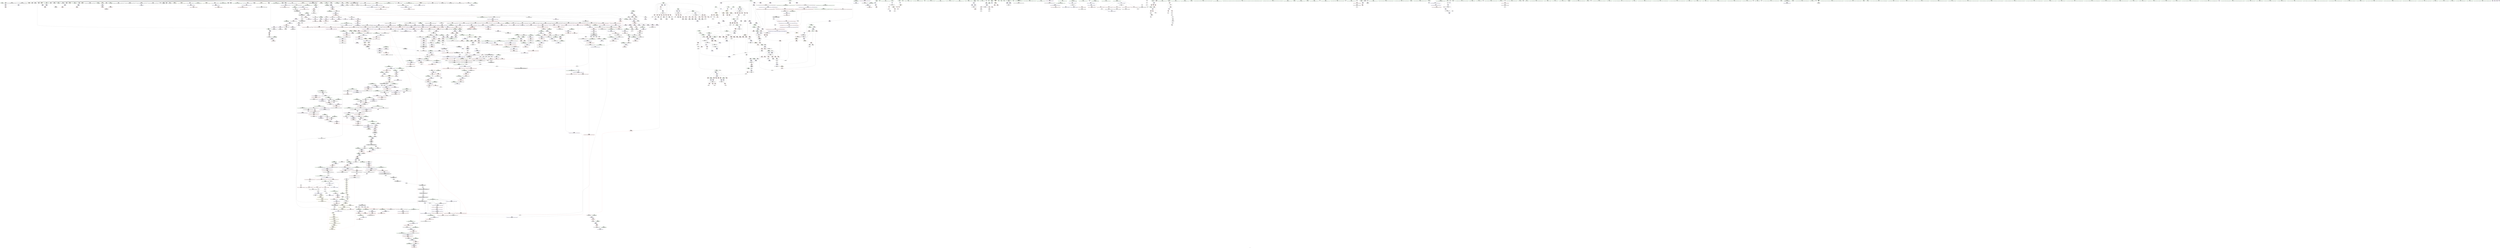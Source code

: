 digraph "SVFG" {
	label="SVFG";

	Node0x55977d8ee110 [shape=record,color=grey,label="{NodeID: 0\nNullPtr|{|<s52>125}}"];
	Node0x55977d8ee110 -> Node0x55977d9698c0[style=solid];
	Node0x55977d8ee110 -> Node0x55977d9699c0[style=solid];
	Node0x55977d8ee110 -> Node0x55977d969a90[style=solid];
	Node0x55977d8ee110 -> Node0x55977d969b60[style=solid];
	Node0x55977d8ee110 -> Node0x55977d969c30[style=solid];
	Node0x55977d8ee110 -> Node0x55977d969d00[style=solid];
	Node0x55977d8ee110 -> Node0x55977d969dd0[style=solid];
	Node0x55977d8ee110 -> Node0x55977d969ea0[style=solid];
	Node0x55977d8ee110 -> Node0x55977d969f70[style=solid];
	Node0x55977d8ee110 -> Node0x55977d96a040[style=solid];
	Node0x55977d8ee110 -> Node0x55977d96a110[style=solid];
	Node0x55977d8ee110 -> Node0x55977d96a1e0[style=solid];
	Node0x55977d8ee110 -> Node0x55977d96a2b0[style=solid];
	Node0x55977d8ee110 -> Node0x55977d96a380[style=solid];
	Node0x55977d8ee110 -> Node0x55977d96a450[style=solid];
	Node0x55977d8ee110 -> Node0x55977d96a520[style=solid];
	Node0x55977d8ee110 -> Node0x55977d96a5f0[style=solid];
	Node0x55977d8ee110 -> Node0x55977d96a6c0[style=solid];
	Node0x55977d8ee110 -> Node0x55977d96a790[style=solid];
	Node0x55977d8ee110 -> Node0x55977d96a860[style=solid];
	Node0x55977d8ee110 -> Node0x55977d96a930[style=solid];
	Node0x55977d8ee110 -> Node0x55977d96aa00[style=solid];
	Node0x55977d8ee110 -> Node0x55977d96aad0[style=solid];
	Node0x55977d8ee110 -> Node0x55977d96aba0[style=solid];
	Node0x55977d8ee110 -> Node0x55977d96ac70[style=solid];
	Node0x55977d8ee110 -> Node0x55977d96ad40[style=solid];
	Node0x55977d8ee110 -> Node0x55977d96ae10[style=solid];
	Node0x55977d8ee110 -> Node0x55977d96aee0[style=solid];
	Node0x55977d8ee110 -> Node0x55977d96afb0[style=solid];
	Node0x55977d8ee110 -> Node0x55977d96b080[style=solid];
	Node0x55977d8ee110 -> Node0x55977d96b150[style=solid];
	Node0x55977d8ee110 -> Node0x55977d96b220[style=solid];
	Node0x55977d8ee110 -> Node0x55977d96b2f0[style=solid];
	Node0x55977d8ee110 -> Node0x55977d96b3c0[style=solid];
	Node0x55977d8ee110 -> Node0x55977d96b490[style=solid];
	Node0x55977d8ee110 -> Node0x55977d96b560[style=solid];
	Node0x55977d8ee110 -> Node0x55977d96b630[style=solid];
	Node0x55977d8ee110 -> Node0x55977d96b700[style=solid];
	Node0x55977d8ee110 -> Node0x55977d96b7d0[style=solid];
	Node0x55977d8ee110 -> Node0x55977d96b8a0[style=solid];
	Node0x55977d8ee110 -> Node0x55977d96b970[style=solid];
	Node0x55977d8ee110 -> Node0x55977d96ba40[style=solid];
	Node0x55977d8ee110 -> Node0x55977d96bb10[style=solid];
	Node0x55977d8ee110 -> Node0x55977d96bbe0[style=solid];
	Node0x55977d8ee110 -> Node0x55977d96bcb0[style=solid];
	Node0x55977d8ee110 -> Node0x55977d99c700[style=solid];
	Node0x55977d8ee110 -> Node0x55977d99c7d0[style=solid];
	Node0x55977d8ee110 -> Node0x55977d99c8a0[style=solid];
	Node0x55977d8ee110 -> Node0x55977d99eb90[style=solid];
	Node0x55977d8ee110 -> Node0x55977d9c8590[style=solid];
	Node0x55977d8ee110 -> Node0x55977d9ce230[style=solid];
	Node0x55977d8ee110 -> Node0x55977d9cf130[style=solid];
	Node0x55977d8ee110:s52 -> Node0x55977daa4830[style=solid,color=red];
	Node0x55977d96ccf0 [shape=record,color=red,label="{NodeID: 775\n725\<--673\n\<--a4\n_Z9solveCasev\n}"];
	Node0x55977d96ccf0 -> Node0x55977d9d01b0[style=solid];
	Node0x55977d9633e0 [shape=record,color=black,label="{NodeID: 443\n1244\<--1243\n\<--\n_ZNSt16allocator_traitsISaIiEE9constructIiJiEEEvRS0_PT_DpOT0_\n|{<s0>79}}"];
	Node0x55977d9633e0:s0 -> Node0x55977da93af0[style=solid,color=red];
	Node0x55977d9a2e30 [shape=record,color=blue,label="{NodeID: 1218\n2040\<--349\n__simple\<--\n_ZSt13__copy_move_aILb1EPiS0_ET1_T0_S2_S1_\n}"];
	Node0x55977d957150 [shape=record,color=green,label="{NodeID: 111\n525\<--526\nds\<--ds_field_insensitive\n_Z11liveforcashxRxS_\n}"];
	Node0x55977d957150 -> Node0x55977d983340[style=solid];
	Node0x55977d957150 -> Node0x55977d983410[style=solid];
	Node0x55977d957150 -> Node0x55977d99a750[style=solid];
	Node0x55977d972720 [shape=record,color=red,label="{NodeID: 886\n1412\<--1411\n\<--_M_end_of_storage\n_ZNSt6vectorIiSaIiEE17_M_realloc_insertIJiEEEvN9__gnu_cxx17__normal_iteratorIPiS1_EEDpOT_\n}"];
	Node0x55977d972720 -> Node0x55977d974a10[style=solid];
	Node0x55977d979190 [shape=record,color=purple,label="{NodeID: 554\n1288\<--41\n\<--.str.6\n_ZNSt6vectorIiSaIiEE17_M_realloc_insertIJiEEEvN9__gnu_cxx17__normal_iteratorIPiS1_EEDpOT_\n|{<s0>80}}"];
	Node0x55977d979190:s0 -> Node0x55977daa6de0[style=solid,color=red];
	Node0x55977da93af0 [shape=record,color=black,label="{NodeID: 2436\n1469 = PHI(1244, )\n0th arg _ZN9__gnu_cxx13new_allocatorIiE9constructIiJiEEEvPT_DpOT0_ }"];
	Node0x55977da93af0 -> Node0x55977d99f550[style=solid];
	Node0x55977d95ba40 [shape=record,color=green,label="{NodeID: 222\n1498\<--1499\n__s.addr\<--__s.addr_field_insensitive\n_ZNKSt6vectorIiSaIiEE12_M_check_lenEmPKc\n}"];
	Node0x55977d95ba40 -> Node0x55977d972f40[style=solid];
	Node0x55977d95ba40 -> Node0x55977d99fa30[style=solid];
	Node0x55977d997aa0 [shape=record,color=blue,label="{NodeID: 997\n97\<--107\nnrvo\<--\n_Z3ctsB5cxx11c\n}"];
	Node0x55977d997aa0 -> Node0x55977d997b70[style=dashed];
	Node0x55977d9cc430 [shape=record,color=grey,label="{NodeID: 1772\n758 = Binary(757, 759, )\n}"];
	Node0x55977d9cc430 -> Node0x55977d99b1e0[style=solid];
	Node0x55977d97ebc0 [shape=record,color=purple,label="{NodeID: 665\n2130\<--2129\n_M_current\<--this1\n_ZNSt13move_iteratorIPiEC2ES0_\n}"];
	Node0x55977d97ebc0 -> Node0x55977d9a3720[style=solid];
	Node0x55977daa9730 [shape=record,color=black,label="{NodeID: 2547\n1582 = PHI(1302, )\n0th arg _ZNSt12_Vector_baseIiSaIiEE11_M_allocateEm }"];
	Node0x55977daa9730 -> Node0x55977d99ff10[style=solid];
	Node0x55977d969dd0 [shape=record,color=black,label="{NodeID: 333\n134\<--3\n\<--dummyVal\n_Z3ctsB5cxx11c\n}"];
	Node0x55977d969dd0 -> Node0x55977d997de0[style=solid];
	Node0x55977d99d4d0 [shape=record,color=blue,label="{NodeID: 1108\n1074\<--1070\n__p.addr\<--__p\n_ZNSt12_Vector_baseIiSaIiEE13_M_deallocateEPim\n}"];
	Node0x55977d99d4d0 -> Node0x55977d96fb40[style=dashed];
	Node0x55977d99d4d0 -> Node0x55977d96fc10[style=dashed];
	Node0x55977d9313d0 [shape=record,color=green,label="{NodeID: 1\n4\<--1\n.str\<--dummyObj\nGlob }"];
	Node0x55977da248d0 [shape=record,color=black,label="{NodeID: 1883\nMR_97V_3 = PHI(MR_97V_2, MR_97V_4, )\npts\{516 \}\n}"];
	Node0x55977da248d0 -> Node0x55977d981fc0[style=dashed];
	Node0x55977da248d0 -> Node0x55977d982090[style=dashed];
	Node0x55977da248d0 -> Node0x55977d982160[style=dashed];
	Node0x55977da248d0 -> Node0x55977d982230[style=dashed];
	Node0x55977da248d0 -> Node0x55977d982300[style=dashed];
	Node0x55977da248d0 -> Node0x55977d99a4e0[style=dashed];
	Node0x55977da248d0 -> Node0x55977d99a8f0[style=dashed];
	Node0x55977da248d0 -> Node0x55977da248d0[style=dashed];
	Node0x55977d96cdc0 [shape=record,color=red,label="{NodeID: 776\n728\<--673\n\<--a4\n_Z9solveCasev\n}"];
	Node0x55977d96cdc0 -> Node0x55977d961c50[style=solid];
	Node0x55977d9634b0 [shape=record,color=black,label="{NodeID: 444\n1252\<--1257\n_ZSt7forwardIiEOT_RNSt16remove_referenceIS0_E4typeE_ret\<--\n_ZSt7forwardIiEOT_RNSt16remove_referenceIS0_E4typeE\n|{<s0>73|<s1>76|<s2>78|<s3>84|<s4>104}}"];
	Node0x55977d9634b0:s0 -> Node0x55977da93a20[style=solid,color=blue];
	Node0x55977d9634b0:s1 -> Node0x55977daa05b0[style=solid,color=blue];
	Node0x55977d9634b0:s2 -> Node0x55977daa06f0[style=solid,color=blue];
	Node0x55977d9634b0:s3 -> Node0x55977daa0d30[style=solid,color=blue];
	Node0x55977d9634b0:s4 -> Node0x55977daaf380[style=solid,color=blue];
	Node0x55977d9a2f00 [shape=record,color=blue,label="{NodeID: 1219\n2055\<--2054\n__it.addr\<--__it\n_ZSt12__niter_baseIPiET_S1_\n}"];
	Node0x55977d9a2f00 -> Node0x55977d995c40[style=dashed];
	Node0x55977d957220 [shape=record,color=green,label="{NodeID: 112\n527\<--528\nref.tmp\<--ref.tmp_field_insensitive\n_Z11liveforcashxRxS_\n|{|<s1>44}}"];
	Node0x55977d957220 -> Node0x55977d99a5b0[style=solid];
	Node0x55977d957220:s1 -> Node0x55977daab150[style=solid,color=red];
	Node0x55977da11780 [shape=record,color=yellow,style=double,label="{NodeID: 1994\n65V_1 = ENCHI(MR_65V_0)\npts\{1815 \}\nFun[_ZSt18uninitialized_copyISt13move_iteratorIPiES1_ET0_T_S4_S3_]|{<s0>135}}"];
	Node0x55977da11780:s0 -> Node0x55977da27ff0[style=dashed,color=red];
	Node0x55977d9727f0 [shape=record,color=red,label="{NodeID: 887\n1416\<--1415\n\<--_M_start34\n_ZNSt6vectorIiSaIiEE17_M_realloc_insertIJiEEEvN9__gnu_cxx17__normal_iteratorIPiS1_EEDpOT_\n}"];
	Node0x55977d9727f0 -> Node0x55977d974ae0[style=solid];
	Node0x55977d979260 [shape=record,color=purple,label="{NodeID: 555\n477\<--476\n_M_impl\<--\n_ZNSt6vectorIiSaIiEED2Ev\n}"];
	Node0x55977da93a20 [shape=record,color=black,label="{NodeID: 2437\n1196 = PHI(1252, )\n|{<s0>74}}"];
	Node0x55977da93a20:s0 -> Node0x55977daa8270[style=solid,color=red];
	Node0x55977d95bb10 [shape=record,color=green,label="{NodeID: 223\n1500\<--1501\n__len\<--__len_field_insensitive\n_ZNKSt6vectorIiSaIiEE12_M_check_lenEmPKc\n}"];
	Node0x55977d95bb10 -> Node0x55977d973010[style=solid];
	Node0x55977d95bb10 -> Node0x55977d9730e0[style=solid];
	Node0x55977d95bb10 -> Node0x55977d9731b0[style=solid];
	Node0x55977d95bb10 -> Node0x55977d99fbd0[style=solid];
	Node0x55977d997b70 [shape=record,color=blue,label="{NodeID: 998\n97\<--123\nnrvo\<--\n_Z3ctsB5cxx11c\n}"];
	Node0x55977d997b70 -> Node0x55977d9801b0[style=dashed];
	Node0x55977d9cc5b0 [shape=record,color=grey,label="{NodeID: 1773\n753 = Binary(752, 219, )\n}"];
	Node0x55977d9cc5b0 -> Node0x55977d962060[style=solid];
	Node0x55977d97ec90 [shape=record,color=purple,label="{NodeID: 666\n1315\<--1313\nadd.ptr\<--\n_ZNSt6vectorIiSaIiEE17_M_realloc_insertIJiEEEvN9__gnu_cxx17__normal_iteratorIPiS1_EEDpOT_\n|{<s0>85}}"];
	Node0x55977d97ec90:s0 -> Node0x55977daa8120[style=solid,color=red];
	Node0x55977daa9840 [shape=record,color=black,label="{NodeID: 2548\n1583 = PHI(1303, )\n1st arg _ZNSt12_Vector_baseIiSaIiEE11_M_allocateEm }"];
	Node0x55977daa9840 -> Node0x55977d99ffe0[style=solid];
	Node0x55977d969ea0 [shape=record,color=black,label="{NodeID: 334\n136\<--3\n\<--dummyVal\n_Z3ctsB5cxx11c\n}"];
	Node0x55977d969ea0 -> Node0x55977d997eb0[style=solid];
	Node0x55977d99d5a0 [shape=record,color=blue,label="{NodeID: 1109\n1076\<--1071\n__n.addr\<--__n\n_ZNSt12_Vector_baseIiSaIiEE13_M_deallocateEPim\n}"];
	Node0x55977d99d5a0 -> Node0x55977d96fce0[style=dashed];
	Node0x55977d931710 [shape=record,color=green,label="{NodeID: 2\n7\<--1\n\<--dummyObj\nCan only get source location for instruction, argument, global var or function.}"];
	Node0x55977da24dd0 [shape=record,color=black,label="{NodeID: 1884\nMR_103V_3 = PHI(MR_103V_2, MR_103V_5, )\npts\{522 \}\n}"];
	Node0x55977da24dd0 -> Node0x55977d982710[style=dashed];
	Node0x55977da24dd0 -> Node0x55977d9827e0[style=dashed];
	Node0x55977da24dd0 -> Node0x55977d9828b0[style=dashed];
	Node0x55977da24dd0 -> Node0x55977d982980[style=dashed];
	Node0x55977da24dd0 -> Node0x55977d982a50[style=dashed];
	Node0x55977da24dd0 -> Node0x55977d982b20[style=dashed];
	Node0x55977da24dd0 -> Node0x55977d982bf0[style=dashed];
	Node0x55977da24dd0 -> Node0x55977d982cc0[style=dashed];
	Node0x55977da24dd0 -> Node0x55977d982d90[style=dashed];
	Node0x55977da24dd0 -> Node0x55977d99a0d0[style=dashed];
	Node0x55977da24dd0 -> Node0x55977da24dd0[style=dashed];
	Node0x55977d96ce90 [shape=record,color=red,label="{NodeID: 777\n732\<--673\n\<--a4\n_Z9solveCasev\n}"];
	Node0x55977d96ce90 -> Node0x55977d9caab0[style=solid];
	Node0x55977d963580 [shape=record,color=black,label="{NodeID: 445\n1302\<--1287\n\<--this1\n_ZNSt6vectorIiSaIiEE17_M_realloc_insertIJiEEEvN9__gnu_cxx17__normal_iteratorIPiS1_EEDpOT_\n|{<s0>83}}"];
	Node0x55977d963580:s0 -> Node0x55977daa9730[style=solid,color=red];
	Node0x55977d9a2fd0 [shape=record,color=blue,label="{NodeID: 1220\n2064\<--2061\n__first.addr\<--__first\n_ZNSt11__copy_moveILb1ELb1ESt26random_access_iterator_tagE8__copy_mIiEEPT_PKS3_S6_S4_\n}"];
	Node0x55977d9a2fd0 -> Node0x55977d995d10[style=dashed];
	Node0x55977d9a2fd0 -> Node0x55977d995de0[style=dashed];
	Node0x55977d9572f0 [shape=record,color=green,label="{NodeID: 113\n529\<--530\nref.tmp22\<--ref.tmp22_field_insensitive\n_Z11liveforcashxRxS_\n|{|<s1>44}}"];
	Node0x55977d9572f0 -> Node0x55977d99a680[style=solid];
	Node0x55977d9572f0:s1 -> Node0x55977daab260[style=solid,color=red];
	Node0x55977d9728c0 [shape=record,color=red,label="{NodeID: 888\n1458\<--1455\nthis1\<--this.addr\n_ZNSt6vectorIiSaIiEE3endEv\n}"];
	Node0x55977d9728c0 -> Node0x55977d974bb0[style=solid];
	Node0x55977d979330 [shape=record,color=purple,label="{NodeID: 556\n478\<--476\n_M_start\<--\n_ZNSt6vectorIiSaIiEED2Ev\n}"];
	Node0x55977d979330 -> Node0x55977d981d50[style=solid];
	Node0x55977daa0470 [shape=record,color=black,label="{NodeID: 2438\n1209 = PHI(1451, )\n}"];
	Node0x55977daa0470 -> Node0x55977d99e030[style=solid];
	Node0x55977d95bbe0 [shape=record,color=green,label="{NodeID: 224\n1502\<--1503\nref.tmp\<--ref.tmp_field_insensitive\n_ZNKSt6vectorIiSaIiEE12_M_check_lenEmPKc\n|{|<s1>110}}"];
	Node0x55977d95bbe0 -> Node0x55977d99fb00[style=solid];
	Node0x55977d95bbe0:s1 -> Node0x55977daaaf30[style=solid,color=red];
	Node0x55977d997c40 [shape=record,color=blue,label="{NodeID: 999\n101\<--127\nexn.slot\<--\n_Z3ctsB5cxx11c\n}"];
	Node0x55977d997c40 -> Node0x55977d980280[style=dashed];
	Node0x55977d9cc730 [shape=record,color=grey,label="{NodeID: 1774\n840 = Binary(839, 219, )\n}"];
	Node0x55977d97ed60 [shape=record,color=purple,label="{NodeID: 667\n1366\<--1364\nadd.ptr18\<--\n_ZNSt6vectorIiSaIiEE17_M_realloc_insertIJiEEEvN9__gnu_cxx17__normal_iteratorIPiS1_EEDpOT_\n|{<s0>93}}"];
	Node0x55977d97ed60:s0 -> Node0x55977daa33b0[style=solid,color=red];
	Node0x55977daa9950 [shape=record,color=black,label="{NodeID: 2549\n2121 = PHI(1866, )\n0th arg _ZNSt13move_iteratorIPiEC2ES0_ }"];
	Node0x55977daa9950 -> Node0x55977d9a3580[style=solid];
	Node0x55977d969f70 [shape=record,color=black,label="{NodeID: 335\n147\<--3\nlpad.val\<--dummyVal\n_Z3ctsB5cxx11c\n}"];
	Node0x55977d99d670 [shape=record,color=blue,label="{NodeID: 1110\n1096\<--1095\nthis.addr\<--this\n_ZNSt12_Vector_baseIiSaIiEE12_Vector_implD2Ev\n}"];
	Node0x55977d99d670 -> Node0x55977d96fdb0[style=dashed];
	Node0x55977d9317d0 [shape=record,color=green,label="{NodeID: 3\n15\<--1\nstdin\<--dummyObj\nGlob }"];
	Node0x55977da252d0 [shape=record,color=black,label="{NodeID: 1885\nMR_105V_3 = PHI(MR_105V_2, MR_105V_4, )\npts\{524 \}\n}"];
	Node0x55977da252d0 -> Node0x55977d982e60[style=dashed];
	Node0x55977da252d0 -> Node0x55977d982f30[style=dashed];
	Node0x55977da252d0 -> Node0x55977d983000[style=dashed];
	Node0x55977da252d0 -> Node0x55977d9830d0[style=dashed];
	Node0x55977da252d0 -> Node0x55977d9831a0[style=dashed];
	Node0x55977da252d0 -> Node0x55977d983270[style=dashed];
	Node0x55977da252d0 -> Node0x55977d99a410[style=dashed];
	Node0x55977da252d0 -> Node0x55977d99a820[style=dashed];
	Node0x55977da252d0 -> Node0x55977da252d0[style=dashed];
	Node0x55977d96cf60 [shape=record,color=red,label="{NodeID: 778\n739\<--673\n\<--a4\n_Z9solveCasev\n}"];
	Node0x55977d96cf60 -> Node0x55977d961df0[style=solid];
	Node0x55977d963650 [shape=record,color=black,label="{NodeID: 446\n1310\<--1287\n\<--this1\n_ZNSt6vectorIiSaIiEE17_M_realloc_insertIJiEEEvN9__gnu_cxx17__normal_iteratorIPiS1_EEDpOT_\n}"];
	Node0x55977d963650 -> Node0x55977d97ac60[style=solid];
	Node0x55977d9a30a0 [shape=record,color=blue,label="{NodeID: 1221\n2066\<--2062\n__last.addr\<--__last\n_ZNSt11__copy_moveILb1ELb1ESt26random_access_iterator_tagE8__copy_mIiEEPT_PKS3_S6_S4_\n}"];
	Node0x55977d9a30a0 -> Node0x55977d995eb0[style=dashed];
	Node0x55977d95bff0 [shape=record,color=green,label="{NodeID: 114\n615\<--616\n_ZSt3minIxERKT_S2_S2_\<--_ZSt3minIxERKT_S2_S2__field_insensitive\n}"];
	Node0x55977d972990 [shape=record,color=red,label="{NodeID: 889\n1466\<--1465\n\<--coerce.dive\n_ZNSt6vectorIiSaIiEE3endEv\n}"];
	Node0x55977d972990 -> Node0x55977d974c80[style=solid];
	Node0x55977d979400 [shape=record,color=purple,label="{NodeID: 557\n481\<--480\n_M_impl2\<--\n_ZNSt6vectorIiSaIiEED2Ev\n}"];
	Node0x55977daa05b0 [shape=record,color=black,label="{NodeID: 2439\n1215 = PHI(1252, )\n|{<s0>77}}"];
	Node0x55977daa05b0:s0 -> Node0x55977dab3270[style=solid,color=red];
	Node0x55977d95bcb0 [shape=record,color=green,label="{NodeID: 225\n1509\<--1510\n_ZNKSt6vectorIiSaIiEE8max_sizeEv\<--_ZNKSt6vectorIiSaIiEE8max_sizeEv_field_insensitive\n}"];
	Node0x55977d997d10 [shape=record,color=blue,label="{NodeID: 1000\n103\<--129\nehselector.slot\<--\n_Z3ctsB5cxx11c\n}"];
	Node0x55977d997d10 -> Node0x55977d980350[style=dashed];
	Node0x55977d9cc8b0 [shape=record,color=grey,label="{NodeID: 1775\n836 = Binary(835, 219, )\n}"];
	Node0x55977d9cc8b0 -> Node0x55977d99be10[style=solid];
	Node0x55977d97ee30 [shape=record,color=purple,label="{NodeID: 668\n1434\<--1432\nadd.ptr39\<--\n_ZNSt6vectorIiSaIiEE17_M_realloc_insertIJiEEEvN9__gnu_cxx17__normal_iteratorIPiS1_EEDpOT_\n}"];
	Node0x55977d97ee30 -> Node0x55977d99f3b0[style=solid];
	Node0x55977daa9a60 [shape=record,color=black,label="{NodeID: 2550\n2122 = PHI(1871, )\n1st arg _ZNSt13move_iteratorIPiEC2ES0_ }"];
	Node0x55977daa9a60 -> Node0x55977d9a3650[style=solid];
	Node0x55977d96a040 [shape=record,color=black,label="{NodeID: 336\n148\<--3\nlpad.val3\<--dummyVal\n_Z3ctsB5cxx11c\n}"];
	Node0x55977d99d740 [shape=record,color=blue,label="{NodeID: 1111\n1109\<--1106\n__a.addr\<--__a\n_ZNSt16allocator_traitsISaIiEE10deallocateERS0_Pim\n}"];
	Node0x55977d99d740 -> Node0x55977d96fe80[style=dashed];
	Node0x55977d931890 [shape=record,color=green,label="{NodeID: 4\n16\<--1\n.str.1\<--dummyObj\nGlob }"];
	Node0x55977da257d0 [shape=record,color=black,label="{NodeID: 1886\nMR_107V_2 = PHI(MR_107V_1, MR_107V_3, )\npts\{526 \}\n}"];
	Node0x55977da257d0 -> Node0x55977d99a750[style=dashed];
	Node0x55977da257d0 -> Node0x55977da257d0[style=dashed];
	Node0x55977d96d030 [shape=record,color=red,label="{NodeID: 779\n742\<--673\n\<--a4\n_Z9solveCasev\n}"];
	Node0x55977d96d030 -> Node0x55977d9cc130[style=solid];
	Node0x55977d963720 [shape=record,color=black,label="{NodeID: 447\n1320\<--1287\n\<--this1\n_ZNSt6vectorIiSaIiEE17_M_realloc_insertIJiEEEvN9__gnu_cxx17__normal_iteratorIPiS1_EEDpOT_\n}"];
	Node0x55977d963720 -> Node0x55977d97ad30[style=solid];
	Node0x55977d963720 -> Node0x55977d97ae00[style=solid];
	Node0x55977d9a3170 [shape=record,color=blue,label="{NodeID: 1222\n2068\<--2063\n__result.addr\<--__result\n_ZNSt11__copy_moveILb1ELb1ESt26random_access_iterator_tagE8__copy_mIiEEPT_PKS3_S6_S4_\n}"];
	Node0x55977d9a3170 -> Node0x55977d995f80[style=dashed];
	Node0x55977d9a3170 -> Node0x55977d996050[style=dashed];
	Node0x55977d95c0b0 [shape=record,color=green,label="{NodeID: 115\n644\<--645\nretval\<--retval_field_insensitive\n_ZSt3minIxERKT_S2_S2_\n}"];
	Node0x55977d95c0b0 -> Node0x55977d983b60[style=solid];
	Node0x55977d95c0b0 -> Node0x55977d99ab60[style=solid];
	Node0x55977d95c0b0 -> Node0x55977d99ac30[style=solid];
	Node0x55977d972a60 [shape=record,color=red,label="{NodeID: 890\n1481\<--1472\nthis1\<--this.addr\n_ZN9__gnu_cxx13new_allocatorIiE9constructIiJiEEEvPT_DpOT0_\n}"];
	Node0x55977d9794d0 [shape=record,color=purple,label="{NodeID: 558\n482\<--480\n_M_finish\<--\n_ZNSt6vectorIiSaIiEED2Ev\n}"];
	Node0x55977d9794d0 -> Node0x55977d981e20[style=solid];
	Node0x55977daa06f0 [shape=record,color=black,label="{NodeID: 2440\n1247 = PHI(1252, )\n|{<s0>79}}"];
	Node0x55977daa06f0:s0 -> Node0x55977daa3130[style=solid,color=red];
	Node0x55977d95bdb0 [shape=record,color=green,label="{NodeID: 226\n1512\<--1513\n_ZNKSt6vectorIiSaIiEE4sizeEv\<--_ZNKSt6vectorIiSaIiEE4sizeEv_field_insensitive\n}"];
	Node0x55977d997de0 [shape=record,color=blue,label="{NodeID: 1001\n101\<--134\nexn.slot\<--\n_Z3ctsB5cxx11c\n}"];
	Node0x55977d997de0 -> Node0x55977d980280[style=dashed];
	Node0x55977d9cca30 [shape=record,color=grey,label="{NodeID: 1776\n1514 = Binary(1508, 1511, )\n}"];
	Node0x55977d9cca30 -> Node0x55977d9cf8b0[style=solid];
	Node0x55977d97ef00 [shape=record,color=purple,label="{NodeID: 669\n2097\<--2095\nadd.ptr\<--\n_ZNSt11__copy_moveILb1ELb1ESt26random_access_iterator_tagE8__copy_mIiEEPT_PKS3_S6_S4_\n}"];
	Node0x55977d97ef00 -> Node0x55977d977d40[style=solid];
	Node0x55977daa9b70 [shape=record,color=black,label="{NodeID: 2551\n1865 = PHI(1625, 1631, )\n0th arg _ZSt32__make_move_if_noexcept_iteratorIiSt13move_iteratorIPiEET0_PT_ }"];
	Node0x55977daa9b70 -> Node0x55977d9a1ab0[style=solid];
	Node0x55977d96a110 [shape=record,color=black,label="{NodeID: 337\n205\<--3\n\<--dummyVal\n_Z7getLineB5cxx11v\n}"];
	Node0x55977d99d810 [shape=record,color=blue,label="{NodeID: 1112\n1111\<--1107\n__p.addr\<--__p\n_ZNSt16allocator_traitsISaIiEE10deallocateERS0_Pim\n}"];
	Node0x55977d99d810 -> Node0x55977d96ff50[style=dashed];
	Node0x55977d931cf0 [shape=record,color=green,label="{NodeID: 5\n21\<--1\n\<--dummyObj\nCan only get source location for instruction, argument, global var or function.}"];
	Node0x55977da25cd0 [shape=record,color=black,label="{NodeID: 1887\nMR_109V_2 = PHI(MR_109V_1, MR_109V_3, )\npts\{528 \}\n}"];
	Node0x55977da25cd0 -> Node0x55977d99a5b0[style=dashed];
	Node0x55977da25cd0 -> Node0x55977da25cd0[style=dashed];
	Node0x55977d96d100 [shape=record,color=red,label="{NodeID: 780\n749\<--673\n\<--a4\n_Z9solveCasev\n}"];
	Node0x55977d96d100 -> Node0x55977d961f90[style=solid];
	Node0x55977d9637f0 [shape=record,color=black,label="{NodeID: 448\n1329\<--1287\n\<--this1\n_ZNSt6vectorIiSaIiEE17_M_realloc_insertIJiEEEvN9__gnu_cxx17__normal_iteratorIPiS1_EEDpOT_\n|{<s0>87}}"];
	Node0x55977d9637f0:s0 -> Node0x55977dab2720[style=solid,color=red];
	Node0x55977d9a3240 [shape=record,color=blue,label="{NodeID: 1223\n2070\<--2080\n_Num\<--sub.ptr.div\n_ZNSt11__copy_moveILb1ELb1ESt26random_access_iterator_tagE8__copy_mIiEEPT_PKS3_S6_S4_\n}"];
	Node0x55977d9a3240 -> Node0x55977d996120[style=dashed];
	Node0x55977d9a3240 -> Node0x55977d9961f0[style=dashed];
	Node0x55977d9a3240 -> Node0x55977d9962c0[style=dashed];
	Node0x55977d95c180 [shape=record,color=green,label="{NodeID: 116\n646\<--647\n__a.addr\<--__a.addr_field_insensitive\n_ZSt3minIxERKT_S2_S2_\n}"];
	Node0x55977d95c180 -> Node0x55977d983c30[style=solid];
	Node0x55977d95c180 -> Node0x55977d983d00[style=solid];
	Node0x55977d95c180 -> Node0x55977d99a9c0[style=solid];
	Node0x55977d972b30 [shape=record,color=red,label="{NodeID: 891\n1482\<--1474\n\<--__p.addr\n_ZN9__gnu_cxx13new_allocatorIiE9constructIiJiEEEvPT_DpOT0_\n}"];
	Node0x55977d972b30 -> Node0x55977d974d50[style=solid];
	Node0x55977d9795a0 [shape=record,color=purple,label="{NodeID: 559\n920\<--919\n_M_impl\<--this1\n_ZNSt12_Vector_baseIiSaIiEEC2Ev\n|{<s0>57}}"];
	Node0x55977d9795a0:s0 -> Node0x55977daa83c0[style=solid,color=red];
	Node0x55977daa0830 [shape=record,color=black,label="{NodeID: 2441\n1289 = PHI(1490, )\n}"];
	Node0x55977daa0830 -> Node0x55977d99e780[style=solid];
	Node0x55977d95beb0 [shape=record,color=green,label="{NodeID: 227\n1520\<--1521\n_ZSt20__throw_length_errorPKc\<--_ZSt20__throw_length_errorPKc_field_insensitive\n}"];
	Node0x55977d997eb0 [shape=record,color=blue,label="{NodeID: 1002\n103\<--136\nehselector.slot\<--\n_Z3ctsB5cxx11c\n}"];
	Node0x55977d997eb0 -> Node0x55977d980350[style=dashed];
	Node0x55977d9ccbb0 [shape=record,color=grey,label="{NodeID: 1777\n1530 = Binary(1523, 1529, )\n}"];
	Node0x55977d9ccbb0 -> Node0x55977d99fbd0[style=solid];
	Node0x55977d97efd0 [shape=record,color=red,label="{NodeID: 670\n839\<--6\n\<--cnum\n_Z9solveCasev\n}"];
	Node0x55977d97efd0 -> Node0x55977d9cc730[style=solid];
	Node0x55977daa9cf0 [shape=record,color=black,label="{NodeID: 2552\n1672 = PHI(1507, 1507, 1507, )\n0th arg _ZNKSt6vectorIiSaIiEE8max_sizeEv }"];
	Node0x55977daa9cf0 -> Node0x55977d9a0800[style=solid];
	Node0x55977d96a1e0 [shape=record,color=black,label="{NodeID: 338\n206\<--3\n\<--dummyVal\n_Z7getLineB5cxx11v\n}"];
	Node0x55977d96a1e0 -> Node0x55977d998120[style=solid];
	Node0x55977d99d8e0 [shape=record,color=blue,label="{NodeID: 1113\n1113\<--1108\n__n.addr\<--__n\n_ZNSt16allocator_traitsISaIiEE10deallocateERS0_Pim\n}"];
	Node0x55977d99d8e0 -> Node0x55977d970020[style=dashed];
	Node0x55977d931db0 [shape=record,color=green,label="{NodeID: 6\n30\<--1\n\<--dummyObj\nCan only get source location for instruction, argument, global var or function.}"];
	Node0x55977da261d0 [shape=record,color=black,label="{NodeID: 1888\nMR_111V_2 = PHI(MR_111V_1, MR_111V_3, )\npts\{530 \}\n}"];
	Node0x55977da261d0 -> Node0x55977d99a680[style=dashed];
	Node0x55977da261d0 -> Node0x55977da261d0[style=dashed];
	Node0x55977d96d1d0 [shape=record,color=red,label="{NodeID: 781\n752\<--673\n\<--a4\n_Z9solveCasev\n}"];
	Node0x55977d96d1d0 -> Node0x55977d9cc5b0[style=solid];
	Node0x55977d9638c0 [shape=record,color=black,label="{NodeID: 449\n1340\<--1287\n\<--this1\n_ZNSt6vectorIiSaIiEE17_M_realloc_insertIJiEEEvN9__gnu_cxx17__normal_iteratorIPiS1_EEDpOT_\n}"];
	Node0x55977d9638c0 -> Node0x55977d97afa0[style=solid];
	Node0x55977d9638c0 -> Node0x55977d97b070[style=solid];
	Node0x55977d9a3310 [shape=record,color=blue, style = dotted,label="{NodeID: 1224\n2176\<--2178\noffset_0\<--dummyVal\n_ZNSt11__copy_moveILb1ELb1ESt26random_access_iterator_tagE8__copy_mIiEEPT_PKS3_S6_S4_\n}"];
	Node0x55977d9a3310 -> Node0x55977da19970[style=dashed];
	Node0x55977d95c250 [shape=record,color=green,label="{NodeID: 117\n648\<--649\n__b.addr\<--__b.addr_field_insensitive\n_ZSt3minIxERKT_S2_S2_\n}"];
	Node0x55977d95c250 -> Node0x55977d983dd0[style=solid];
	Node0x55977d95c250 -> Node0x55977d983ea0[style=solid];
	Node0x55977d95c250 -> Node0x55977d99aa90[style=solid];
	Node0x55977d972c00 [shape=record,color=red,label="{NodeID: 892\n1485\<--1476\n\<--__args.addr\n_ZN9__gnu_cxx13new_allocatorIiE9constructIiJiEEEvPT_DpOT0_\n|{<s0>104}}"];
	Node0x55977d972c00:s0 -> Node0x55977daa7550[style=solid,color=red];
	Node0x55977d979670 [shape=record,color=purple,label="{NodeID: 560\n947\<--942\n_M_start\<--this1\n_ZNSt12_Vector_baseIiSaIiEE12_Vector_implC2Ev\n}"];
	Node0x55977d979670 -> Node0x55977d99c700[style=solid];
	Node0x55977daa0970 [shape=record,color=black,label="{NodeID: 2442\n1293 = PHI(1566, )\n}"];
	Node0x55977daa0970 -> Node0x55977d99e850[style=solid];
	Node0x55977d964410 [shape=record,color=green,label="{NodeID: 228\n1527\<--1528\n_ZSt3maxImERKT_S2_S2_\<--_ZSt3maxImERKT_S2_S2__field_insensitive\n}"];
	Node0x55977d997f80 [shape=record,color=blue,label="{NodeID: 1003\n171\<--107\nnrvo\<--\n_Z7getLineB5cxx11v\n}"];
	Node0x55977d997f80 -> Node0x55977d9982c0[style=dashed];
	Node0x55977d997f80 -> Node0x55977d998460[style=dashed];
	Node0x55977d9ccd30 [shape=record,color=grey,label="{NodeID: 1778\n716 = Binary(715, 219, )\n}"];
	Node0x55977d9ccd30 -> Node0x55977d99b040[style=solid];
	Node0x55977d97f0a0 [shape=record,color=red,label="{NodeID: 671\n897\<--6\n\<--cnum\nmain\n}"];
	Node0x55977d97f0a0 -> Node0x55977d9ce3b0[style=solid];
	Node0x55977daa9f40 [shape=record,color=black,label="{NodeID: 2553\n966 = PHI(960, )\n0th arg _ZN9__gnu_cxx13new_allocatorIiEC2Ev }"];
	Node0x55977daa9f40 -> Node0x55977d99ca40[style=solid];
	Node0x55977d96a2b0 [shape=record,color=black,label="{NodeID: 339\n208\<--3\n\<--dummyVal\n_Z7getLineB5cxx11v\n}"];
	Node0x55977d96a2b0 -> Node0x55977d9981f0[style=solid];
	Node0x55977d99d9b0 [shape=record,color=blue,label="{NodeID: 1114\n1130\<--1127\nthis.addr\<--this\n_ZN9__gnu_cxx13new_allocatorIiE10deallocateEPim\n}"];
	Node0x55977d99d9b0 -> Node0x55977d9700f0[style=dashed];
	Node0x55977d931e70 [shape=record,color=green,label="{NodeID: 7\n32\<--1\n.str.2\<--dummyObj\nGlob }"];
	Node0x55977d96d2a0 [shape=record,color=red,label="{NodeID: 782\n757\<--673\n\<--a4\n_Z9solveCasev\n}"];
	Node0x55977d96d2a0 -> Node0x55977d9cc430[style=solid];
	Node0x55977d963990 [shape=record,color=black,label="{NodeID: 450\n1345\<--1287\n\<--this1\n_ZNSt6vectorIiSaIiEE17_M_realloc_insertIJiEEEvN9__gnu_cxx17__normal_iteratorIPiS1_EEDpOT_\n|{<s0>90}}"];
	Node0x55977d963990:s0 -> Node0x55977dab2720[style=solid,color=red];
	Node0x55977d9a33e0 [shape=record,color=blue,label="{NodeID: 1225\n2106\<--2105\n__it.addr\<--__it\n_ZSt12__miter_baseIPiET_S1_\n}"];
	Node0x55977d9a33e0 -> Node0x55977d996390[style=dashed];
	Node0x55977d95c320 [shape=record,color=green,label="{NodeID: 118\n666\<--667\n_Z9solveCasev\<--_Z9solveCasev_field_insensitive\n}"];
	Node0x55977d972cd0 [shape=record,color=red,label="{NodeID: 893\n1487\<--1486\n\<--call\n_ZN9__gnu_cxx13new_allocatorIiE9constructIiJiEEEvPT_DpOT0_\n}"];
	Node0x55977d972cd0 -> Node0x55977d99f7c0[style=solid];
	Node0x55977d979740 [shape=record,color=purple,label="{NodeID: 561\n949\<--942\n_M_finish\<--this1\n_ZNSt12_Vector_baseIiSaIiEE12_Vector_implC2Ev\n}"];
	Node0x55977d979740 -> Node0x55977d99c7d0[style=solid];
	Node0x55977daa0ab0 [shape=record,color=black,label="{NodeID: 2443\n1298 = PHI(1546, )\n}"];
	Node0x55977daa0ab0 -> Node0x55977d99e920[style=solid];
	Node0x55977d9644d0 [shape=record,color=green,label="{NodeID: 229\n1549\<--1550\n__lhs.addr\<--__lhs.addr_field_insensitive\n_ZN9__gnu_cxxmiIPiSt6vectorIiSaIiEEEENS_17__normal_iteratorIT_T0_E15difference_typeERKS8_SB_\n}"];
	Node0x55977d9644d0 -> Node0x55977d973350[style=solid];
	Node0x55977d9644d0 -> Node0x55977d99fca0[style=solid];
	Node0x55977d998050 [shape=record,color=blue,label="{NodeID: 1004\n173\<--197\nc\<--conv\n_Z7getLineB5cxx11v\n}"];
	Node0x55977d998050 -> Node0x55977d9804f0[style=dashed];
	Node0x55977d998050 -> Node0x55977d9805c0[style=dashed];
	Node0x55977d998050 -> Node0x55977d980690[style=dashed];
	Node0x55977d998050 -> Node0x55977d998050[style=dashed];
	Node0x55977d998050 -> Node0x55977da18570[style=dashed];
	Node0x55977d9cceb0 [shape=record,color=grey,label="{NodeID: 1779\n319 = Binary(7, 318, )\n}"];
	Node0x55977d9cceb0 -> Node0x55977d9c7a50[style=solid];
	Node0x55977d97f170 [shape=record,color=red,label="{NodeID: 672\n903\<--6\n\<--cnum\nmain\n}"];
	Node0x55977d97f170 -> Node0x55977d9ca330[style=solid];
	Node0x55977daaa050 [shape=record,color=black,label="{NodeID: 2554\n1567 = PHI(1287, )\n0th arg _ZNSt6vectorIiSaIiEE5beginEv }"];
	Node0x55977daaa050 -> Node0x55977d99fe40[style=solid];
	Node0x55977d96a380 [shape=record,color=black,label="{NodeID: 340\n234\<--3\nlpad.val\<--dummyVal\n_Z7getLineB5cxx11v\n}"];
	Node0x55977d99da80 [shape=record,color=blue,label="{NodeID: 1115\n1132\<--1128\n__p.addr\<--__p\n_ZN9__gnu_cxx13new_allocatorIiE10deallocateEPim\n}"];
	Node0x55977d99da80 -> Node0x55977d9701c0[style=dashed];
	Node0x55977d931f30 [shape=record,color=green,label="{NodeID: 8\n34\<--1\n.str.3\<--dummyObj\nGlob }"];
	Node0x55977d96d370 [shape=record,color=red,label="{NodeID: 783\n763\<--673\n\<--a4\n_Z9solveCasev\n}"];
	Node0x55977d96d370 -> Node0x55977d9cbb30[style=solid];
	Node0x55977d963a60 [shape=record,color=black,label="{NodeID: 451\n1361\<--1287\n\<--this1\n_ZNSt6vectorIiSaIiEE17_M_realloc_insertIJiEEEvN9__gnu_cxx17__normal_iteratorIPiS1_EEDpOT_\n}"];
	Node0x55977d963a60 -> Node0x55977d97b140[style=solid];
	Node0x55977d9a34b0 [shape=record,color=blue,label="{NodeID: 1226\n2113\<--2112\nthis.addr\<--this\n_ZNKSt13move_iteratorIPiE4baseEv\n}"];
	Node0x55977d9a34b0 -> Node0x55977d996460[style=dashed];
	Node0x55977d95c420 [shape=record,color=green,label="{NodeID: 119\n669\<--670\nres\<--res_field_insensitive\n_Z9solveCasev\n}"];
	Node0x55977d95c420 -> Node0x55977d99ad00[style=solid];
	Node0x55977da11dd0 [shape=record,color=yellow,style=double,label="{NodeID: 2001\n16V_1 = ENCHI(MR_16V_0)\npts\{1 \}\nFun[_Z7getLineB5cxx11v]}"];
	Node0x55977da11dd0 -> Node0x55977d97f310[style=dashed];
	Node0x55977da11dd0 -> Node0x55977d97f3e0[style=dashed];
	Node0x55977d972da0 [shape=record,color=red,label="{NodeID: 894\n1507\<--1494\nthis1\<--this.addr\n_ZNKSt6vectorIiSaIiEE12_M_check_lenEmPKc\n|{<s0>105|<s1>106|<s2>108|<s3>109|<s4>111|<s5>112|<s6>113}}"];
	Node0x55977d972da0:s0 -> Node0x55977daa9cf0[style=solid,color=red];
	Node0x55977d972da0:s1 -> Node0x55977daa8bf0[style=solid,color=red];
	Node0x55977d972da0:s2 -> Node0x55977daa8bf0[style=solid,color=red];
	Node0x55977d972da0:s3 -> Node0x55977daa8bf0[style=solid,color=red];
	Node0x55977d972da0:s4 -> Node0x55977daa8bf0[style=solid,color=red];
	Node0x55977d972da0:s5 -> Node0x55977daa9cf0[style=solid,color=red];
	Node0x55977d972da0:s6 -> Node0x55977daa9cf0[style=solid,color=red];
	Node0x55977d979810 [shape=record,color=purple,label="{NodeID: 562\n951\<--942\n_M_end_of_storage\<--this1\n_ZNSt12_Vector_baseIiSaIiEE12_Vector_implC2Ev\n}"];
	Node0x55977d979810 -> Node0x55977d99c8a0[style=solid];
	Node0x55977daa0bf0 [shape=record,color=black,label="{NodeID: 2444\n1304 = PHI(1581, )\n}"];
	Node0x55977daa0bf0 -> Node0x55977d99e9f0[style=solid];
	Node0x55977d9645a0 [shape=record,color=green,label="{NodeID: 230\n1551\<--1552\n__rhs.addr\<--__rhs.addr_field_insensitive\n_ZN9__gnu_cxxmiIPiSt6vectorIiSaIiEEEENS_17__normal_iteratorIT_T0_E15difference_typeERKS8_SB_\n}"];
	Node0x55977d9645a0 -> Node0x55977d973420[style=solid];
	Node0x55977d9645a0 -> Node0x55977d99fd70[style=solid];
	Node0x55977da36de0 [shape=record,color=yellow,style=double,label="{NodeID: 2112\n65V_1 = ENCHI(MR_65V_0)\npts\{1815 \}\nFun[_ZSt34__uninitialized_move_if_noexcept_aIPiS0_SaIiEET0_T_S3_S2_RT1_]|{<s0>120}}"];
	Node0x55977da36de0:s0 -> Node0x55977da26cb0[style=dashed,color=red];
	Node0x55977d998120 [shape=record,color=blue,label="{NodeID: 1005\n175\<--206\nexn.slot\<--\n_Z7getLineB5cxx11v\n}"];
	Node0x55977d998120 -> Node0x55977d980760[style=dashed];
	Node0x55977d9cd030 [shape=record,color=grey,label="{NodeID: 1780\n1702 = Binary(1701, 1023, )\n}"];
	Node0x55977d9cd030 -> Node0x55977d975cc0[style=solid];
	Node0x55977d97f240 [shape=record,color=red,label="{NodeID: 673\n898\<--9\n\<--Tests\nmain\n}"];
	Node0x55977d97f240 -> Node0x55977d9ce3b0[style=solid];
	Node0x55977daaa160 [shape=record,color=black,label="{NodeID: 2555\n1824 = PHI(1638, )\n0th arg _ZSt22__uninitialized_copy_aISt13move_iteratorIPiES1_iET0_T_S4_S3_RSaIT1_E }"];
	Node0x55977daaa160 -> Node0x55977d9a15d0[style=solid];
	Node0x55977d96a450 [shape=record,color=black,label="{NodeID: 341\n235\<--3\nlpad.val9\<--dummyVal\n_Z7getLineB5cxx11v\n}"];
	Node0x55977d99db50 [shape=record,color=blue,label="{NodeID: 1116\n1134\<--1129\n.addr\<--\n_ZN9__gnu_cxx13new_allocatorIiE10deallocateEPim\n}"];
	Node0x55977d953f30 [shape=record,color=green,label="{NodeID: 9\n36\<--1\n.str.4\<--dummyObj\nGlob }"];
	Node0x55977d20b6b0 [shape=record,color=yellow,style=double,label="{NodeID: 1891\n63V_1 = ENCHI(MR_63V_0)\npts\{281 \}\nFun[_ZN9__gnu_cxx13new_allocatorIiE9constructIiJiEEEvPT_DpOT0_]}"];
	Node0x55977d20b6b0 -> Node0x55977d972cd0[style=dashed];
	Node0x55977d96d440 [shape=record,color=red,label="{NodeID: 784\n817\<--675\n\<--best\n_Z9solveCasev\n}"];
	Node0x55977d96d440 -> Node0x55977d9cf730[style=solid];
	Node0x55977d963b30 [shape=record,color=black,label="{NodeID: 452\n1381\<--1287\n\<--this1\n_ZNSt6vectorIiSaIiEE17_M_realloc_insertIJiEEEvN9__gnu_cxx17__normal_iteratorIPiS1_EEDpOT_\n|{<s0>95}}"];
	Node0x55977d963b30:s0 -> Node0x55977dab2720[style=solid,color=red];
	Node0x55977d9a3580 [shape=record,color=blue,label="{NodeID: 1227\n2123\<--2121\nthis.addr\<--this\n_ZNSt13move_iteratorIPiEC2ES0_\n}"];
	Node0x55977d9a3580 -> Node0x55977d996600[style=dashed];
	Node0x55977d95c4f0 [shape=record,color=green,label="{NodeID: 120\n671\<--672\na\<--a_field_insensitive\n_Z9solveCasev\n}"];
	Node0x55977d95c4f0 -> Node0x55977d96c8e0[style=solid];
	Node0x55977d95c4f0 -> Node0x55977d96c9b0[style=solid];
	Node0x55977d95c4f0 -> Node0x55977d96ca80[style=solid];
	Node0x55977d95c4f0 -> Node0x55977d96cb50[style=solid];
	Node0x55977d95c4f0 -> Node0x55977d99aea0[style=solid];
	Node0x55977d95c4f0 -> Node0x55977d99b040[style=solid];
	Node0x55977d972e70 [shape=record,color=red,label="{NodeID: 895\n1515\<--1496\n\<--__n.addr\n_ZNKSt6vectorIiSaIiEE12_M_check_lenEmPKc\n}"];
	Node0x55977d972e70 -> Node0x55977d9cf8b0[style=solid];
	Node0x55977d9798e0 [shape=record,color=purple,label="{NodeID: 563\n997\<--996\n_M_impl\<--this1\n_ZNSt12_Vector_baseIiSaIiEE19_M_get_Tp_allocatorEv\n}"];
	Node0x55977d9798e0 -> Node0x55977d9626e0[style=solid];
	Node0x55977daa0d30 [shape=record,color=black,label="{NodeID: 2445\n1317 = PHI(1252, )\n|{<s0>85}}"];
	Node0x55977daa0d30:s0 -> Node0x55977daa8270[style=solid,color=red];
	Node0x55977d964670 [shape=record,color=green,label="{NodeID: 231\n1568\<--1569\nretval\<--retval_field_insensitive\n_ZNSt6vectorIiSaIiEE5beginEv\n|{|<s1>116}}"];
	Node0x55977d964670 -> Node0x55977d97c180[style=solid];
	Node0x55977d964670:s1 -> Node0x55977daa6090[style=solid,color=red];
	Node0x55977d9981f0 [shape=record,color=blue,label="{NodeID: 1006\n177\<--208\nehselector.slot\<--\n_Z7getLineB5cxx11v\n}"];
	Node0x55977d9981f0 -> Node0x55977d980830[style=dashed];
	Node0x55977d9cd1b0 [shape=record,color=grey,label="{NodeID: 1781\n1701 = Binary(1699, 1700, )\n}"];
	Node0x55977d9cd1b0 -> Node0x55977d9cd030[style=solid];
	Node0x55977d97f310 [shape=record,color=red,label="{NodeID: 674\n186\<--15\n\<--stdin\n_Z7getLineB5cxx11v\n}"];
	Node0x55977daaa270 [shape=record,color=black,label="{NodeID: 2556\n1825 = PHI(1640, )\n1st arg _ZSt22__uninitialized_copy_aISt13move_iteratorIPiES1_iET0_T_S4_S3_RSaIT1_E }"];
	Node0x55977daaa270 -> Node0x55977d9a16a0[style=solid];
	Node0x55977d96a520 [shape=record,color=black,label="{NodeID: 342\n264\<--3\nagg.result\<--dummyVal\n_Z7parseviNSt7__cxx1112basic_stringIcSt11char_traitsIcESaIcEEE\n0th arg _Z7parseviNSt7__cxx1112basic_stringIcSt11char_traitsIcESaIcEEE |{<s0>23|<s1>26|<s2>27|<s3>30}}"];
	Node0x55977d96a520:s0 -> Node0x55977daa8ab0[style=solid,color=red];
	Node0x55977d96a520:s1 -> Node0x55977daa3c70[style=solid,color=red];
	Node0x55977d96a520:s2 -> Node0x55977daa4380[style=solid,color=red];
	Node0x55977d96a520:s3 -> Node0x55977daa4380[style=solid,color=red];
	Node0x55977d99dc20 [shape=record,color=blue,label="{NodeID: 1117\n1150\<--1149\nthis.addr\<--this\n_ZNSaIiED2Ev\n}"];
	Node0x55977d99dc20 -> Node0x55977d970290[style=dashed];
	Node0x55977d953fc0 [shape=record,color=green,label="{NodeID: 10\n38\<--1\nstdout\<--dummyObj\nGlob }"];
	Node0x55977d96d510 [shape=record,color=red,label="{NodeID: 785\n826\<--675\n\<--best\n_Z9solveCasev\n}"];
	Node0x55977d96d510 -> Node0x55977d9cfa30[style=solid];
	Node0x55977d963c00 [shape=record,color=black,label="{NodeID: 453\n1385\<--1287\n\<--this1\n_ZNSt6vectorIiSaIiEE17_M_realloc_insertIJiEEEvN9__gnu_cxx17__normal_iteratorIPiS1_EEDpOT_\n|{<s0>97}}"];
	Node0x55977d963c00:s0 -> Node0x55977daa54a0[style=solid,color=red];
	Node0x55977d9a3650 [shape=record,color=blue,label="{NodeID: 1228\n2125\<--2122\n__i.addr\<--__i\n_ZNSt13move_iteratorIPiEC2ES0_\n}"];
	Node0x55977d9a3650 -> Node0x55977d9966d0[style=dashed];
	Node0x55977d95c5c0 [shape=record,color=green,label="{NodeID: 121\n673\<--674\na4\<--a4_field_insensitive\n_Z9solveCasev\n}"];
	Node0x55977d95c5c0 -> Node0x55977d96cc20[style=solid];
	Node0x55977d95c5c0 -> Node0x55977d96ccf0[style=solid];
	Node0x55977d95c5c0 -> Node0x55977d96cdc0[style=solid];
	Node0x55977d95c5c0 -> Node0x55977d96ce90[style=solid];
	Node0x55977d95c5c0 -> Node0x55977d96cf60[style=solid];
	Node0x55977d95c5c0 -> Node0x55977d96d030[style=solid];
	Node0x55977d95c5c0 -> Node0x55977d96d100[style=solid];
	Node0x55977d95c5c0 -> Node0x55977d96d1d0[style=solid];
	Node0x55977d95c5c0 -> Node0x55977d96d2a0[style=solid];
	Node0x55977d95c5c0 -> Node0x55977d96d370[style=solid];
	Node0x55977d95c5c0 -> Node0x55977d99b110[style=solid];
	Node0x55977d95c5c0 -> Node0x55977d99b1e0[style=solid];
	Node0x55977d95c5c0 -> Node0x55977d99b2b0[style=solid];
	Node0x55977d972f40 [shape=record,color=red,label="{NodeID: 896\n1518\<--1498\n\<--__s.addr\n_ZNKSt6vectorIiSaIiEE12_M_check_lenEmPKc\n}"];
	Node0x55977d9799b0 [shape=record,color=purple,label="{NodeID: 564\n1010\<--1009\n_M_impl\<--this1\n_ZNSt12_Vector_baseIiSaIiEED2Ev\n}"];
	Node0x55977daa0e70 [shape=record,color=black,label="{NodeID: 2446\n1324 = PHI(1645, )\n}"];
	Node0x55977daa0e70 -> Node0x55977d972240[style=solid];
	Node0x55977d964740 [shape=record,color=green,label="{NodeID: 232\n1570\<--1571\nthis.addr\<--this.addr_field_insensitive\n_ZNSt6vectorIiSaIiEE5beginEv\n}"];
	Node0x55977d964740 -> Node0x55977d973690[style=solid];
	Node0x55977d964740 -> Node0x55977d99fe40[style=solid];
	Node0x55977d9982c0 [shape=record,color=blue,label="{NodeID: 1007\n171\<--123\nnrvo\<--\n_Z7getLineB5cxx11v\n}"];
	Node0x55977d9982c0 -> Node0x55977da18070[style=dashed];
	Node0x55977d9cd330 [shape=record,color=grey,label="{NodeID: 1782\n2079 = Binary(2077, 2078, )\n}"];
	Node0x55977d9cd330 -> Node0x55977d9cd4b0[style=solid];
	Node0x55977d97f3e0 [shape=record,color=red,label="{NodeID: 675\n193\<--15\n\<--stdin\n_Z7getLineB5cxx11v\n}"];
	Node0x55977daaa380 [shape=record,color=black,label="{NodeID: 2557\n1826 = PHI(1635, )\n2nd arg _ZSt22__uninitialized_copy_aISt13move_iteratorIPiES1_iET0_T_S4_S3_RSaIT1_E }"];
	Node0x55977daaa380 -> Node0x55977d9a1770[style=solid];
	Node0x55977d96a5f0 [shape=record,color=black,label="{NodeID: 343\n265\<--3\ns\<--dummyVal\n_Z7parseviNSt7__cxx1112basic_stringIcSt11char_traitsIcESaIcEEE\n1st arg _Z7parseviNSt7__cxx1112basic_stringIcSt11char_traitsIcESaIcEEE |{<s0>20}}"];
	Node0x55977d96a5f0:s0 -> Node0x55977daaa890[style=solid,color=red];
	Node0x55977d99dcf0 [shape=record,color=blue,label="{NodeID: 1118\n1161\<--1160\nthis.addr\<--this\n_ZN9__gnu_cxx13new_allocatorIiED2Ev\n}"];
	Node0x55977d99dcf0 -> Node0x55977d970360[style=dashed];
	Node0x55977d954050 [shape=record,color=green,label="{NodeID: 11\n39\<--1\n.str.5\<--dummyObj\nGlob }"];
	Node0x55977d96d5e0 [shape=record,color=red,label="{NodeID: 786\n841\<--675\n\<--best\n_Z9solveCasev\n}"];
	Node0x55977d963cd0 [shape=record,color=black,label="{NodeID: 454\n1393\<--1287\n\<--this1\n_ZNSt6vectorIiSaIiEE17_M_realloc_insertIJiEEEvN9__gnu_cxx17__normal_iteratorIPiS1_EEDpOT_\n}"];
	Node0x55977d963cd0 -> Node0x55977d97b210[style=solid];
	Node0x55977d963cd0 -> Node0x55977d97b2e0[style=solid];
	Node0x55977d9a3720 [shape=record,color=blue,label="{NodeID: 1229\n2130\<--2131\n_M_current\<--\n_ZNSt13move_iteratorIPiEC2ES0_\n|{<s0>132}}"];
	Node0x55977d9a3720:s0 -> Node0x55977da4bcc0[style=dashed,color=blue];
	Node0x55977d95c690 [shape=record,color=green,label="{NodeID: 122\n675\<--676\nbest\<--best_field_insensitive\n_Z9solveCasev\n}"];
	Node0x55977d95c690 -> Node0x55977d96d440[style=solid];
	Node0x55977d95c690 -> Node0x55977d96d510[style=solid];
	Node0x55977d95c690 -> Node0x55977d96d5e0[style=solid];
	Node0x55977d95c690 -> Node0x55977d99b380[style=solid];
	Node0x55977d95c690 -> Node0x55977d99bc70[style=solid];
	Node0x55977da30010 [shape=record,color=yellow,style=double,label="{NodeID: 2004\n22V_1 = ENCHI(MR_22V_0)\npts\{176 \}\nFun[_Z7getLineB5cxx11v]}"];
	Node0x55977da30010 -> Node0x55977d998120[style=dashed];
	Node0x55977d973010 [shape=record,color=red,label="{NodeID: 897\n1532\<--1500\n\<--__len\n_ZNKSt6vectorIiSaIiEE12_M_check_lenEmPKc\n}"];
	Node0x55977d973010 -> Node0x55977d9cfd30[style=solid];
	Node0x55977d979a80 [shape=record,color=purple,label="{NodeID: 565\n1011\<--1009\n_M_start\<--this1\n_ZNSt12_Vector_baseIiSaIiEED2Ev\n}"];
	Node0x55977d979a80 -> Node0x55977d96f660[style=solid];
	Node0x55977daa0fb0 [shape=record,color=black,label="{NodeID: 2447\n1330 = PHI(991, )\n|{<s0>88}}"];
	Node0x55977daa0fb0:s0 -> Node0x55977dab2f00[style=solid,color=red];
	Node0x55977d964810 [shape=record,color=green,label="{NodeID: 233\n1584\<--1585\nthis.addr\<--this.addr_field_insensitive\n_ZNSt12_Vector_baseIiSaIiEE11_M_allocateEm\n}"];
	Node0x55977d964810 -> Node0x55977d973830[style=solid];
	Node0x55977d964810 -> Node0x55977d99ff10[style=solid];
	Node0x55977da37080 [shape=record,color=yellow,style=double,label="{NodeID: 2115\n63V_1 = ENCHI(MR_63V_0)\npts\{281 \}\nFun[_ZNSt6vectorIiSaIiEE17_M_realloc_insertIJiEEEvN9__gnu_cxx17__normal_iteratorIPiS1_EEDpOT_]|{<s0>85}}"];
	Node0x55977da37080:s0 -> Node0x55977da10b00[style=dashed,color=red];
	Node0x55977d998390 [shape=record,color=blue,label="{NodeID: 1008\n179\<--219\ncleanup.dest.slot\<--\n_Z7getLineB5cxx11v\n}"];
	Node0x55977d998390 -> Node0x55977da18a70[style=dashed];
	Node0x55977d9cd4b0 [shape=record,color=grey,label="{NodeID: 1783\n2080 = Binary(2079, 1023, )\n}"];
	Node0x55977d9cd4b0 -> Node0x55977d9a3240[style=solid];
	Node0x55977d97f4b0 [shape=record,color=red,label="{NodeID: 676\n538\<--18\n\<--N\n_Z11liveforcashxRxS_\n}"];
	Node0x55977d97f4b0 -> Node0x55977d9ce6b0[style=solid];
	Node0x55977daaa490 [shape=record,color=black,label="{NodeID: 2558\n1827 = PHI(1636, )\n3rd arg _ZSt22__uninitialized_copy_aISt13move_iteratorIPiES1_iET0_T_S4_S3_RSaIT1_E }"];
	Node0x55977daaa490 -> Node0x55977d9a1840[style=solid];
	Node0x55977d96a6c0 [shape=record,color=black,label="{NodeID: 344\n331\<--3\n\<--dummyVal\n_Z7parseviNSt7__cxx1112basic_stringIcSt11char_traitsIcESaIcEEE\n}"];
	Node0x55977d99ddc0 [shape=record,color=blue,label="{NodeID: 1119\n1169\<--1167\nthis.addr\<--this\n_ZNSt6vectorIiSaIiEE12emplace_backIJiEEEvDpOT_\n}"];
	Node0x55977d99ddc0 -> Node0x55977d970430[style=dashed];
	Node0x55977d954150 [shape=record,color=green,label="{NodeID: 12\n41\<--1\n.str.6\<--dummyObj\nGlob }"];
	Node0x55977d96d6b0 [shape=record,color=red,label="{NodeID: 787\n821\<--677\n\<--ldays\n_Z9solveCasev\n}"];
	Node0x55977d96d6b0 -> Node0x55977d9cf5b0[style=solid];
	Node0x55977d963da0 [shape=record,color=black,label="{NodeID: 455\n1397\<--1287\n\<--this1\n_ZNSt6vectorIiSaIiEE17_M_realloc_insertIJiEEEvN9__gnu_cxx17__normal_iteratorIPiS1_EEDpOT_\n}"];
	Node0x55977d963da0 -> Node0x55977d97b3b0[style=solid];
	Node0x55977d963da0 -> Node0x55977d97b480[style=solid];
	Node0x55977d9a37f0 [shape=record,color=blue,label="{NodeID: 1230\n2137\<--2135\nthis.addr\<--this\n_ZN9__gnu_cxx13new_allocatorIiE7destroyIiEEvPT_\n}"];
	Node0x55977d9a37f0 -> Node0x55977d9967a0[style=dashed];
	Node0x55977d95c760 [shape=record,color=green,label="{NodeID: 123\n677\<--678\nldays\<--ldays_field_insensitive\n_Z9solveCasev\n}"];
	Node0x55977d95c760 -> Node0x55977d96d6b0[style=solid];
	Node0x55977d95c760 -> Node0x55977d99b450[style=solid];
	Node0x55977d95c760 -> Node0x55977d99bd40[style=solid];
	Node0x55977da300f0 [shape=record,color=yellow,style=double,label="{NodeID: 2005\n24V_1 = ENCHI(MR_24V_0)\npts\{178 \}\nFun[_Z7getLineB5cxx11v]}"];
	Node0x55977da300f0 -> Node0x55977d9981f0[style=dashed];
	Node0x55977d9730e0 [shape=record,color=red,label="{NodeID: 898\n1536\<--1500\n\<--__len\n_ZNKSt6vectorIiSaIiEE12_M_check_lenEmPKc\n}"];
	Node0x55977d9730e0 -> Node0x55977d9cfbb0[style=solid];
	Node0x55977d979b50 [shape=record,color=purple,label="{NodeID: 566\n1013\<--1009\n_M_impl2\<--this1\n_ZNSt12_Vector_baseIiSaIiEED2Ev\n}"];
	Node0x55977daa10f0 [shape=record,color=black,label="{NodeID: 2448\n1331 = PHI(1604, )\n}"];
	Node0x55977daa10f0 -> Node0x55977d99ec60[style=solid];
	Node0x55977d9648e0 [shape=record,color=green,label="{NodeID: 234\n1586\<--1587\n__n.addr\<--__n.addr_field_insensitive\n_ZNSt12_Vector_baseIiSaIiEE11_M_allocateEm\n}"];
	Node0x55977d9648e0 -> Node0x55977d973900[style=solid];
	Node0x55977d9648e0 -> Node0x55977d9739d0[style=solid];
	Node0x55977d9648e0 -> Node0x55977d99ffe0[style=solid];
	Node0x55977d998460 [shape=record,color=blue,label="{NodeID: 1009\n171\<--123\nnrvo\<--\n_Z7getLineB5cxx11v\n}"];
	Node0x55977d998460 -> Node0x55977da18070[style=dashed];
	Node0x55977d9cd630 [shape=record,color=grey,label="{NodeID: 1784\n2090 = Binary(1023, 2089, )\n}"];
	Node0x55977d97f580 [shape=record,color=red,label="{NodeID: 677\n702\<--18\n\<--N\n_Z9solveCasev\n}"];
	Node0x55977d97f580 -> Node0x55977d9cfeb0[style=solid];
	Node0x55977daaa5a0 [shape=record,color=black,label="{NodeID: 2559\n381 = PHI(266, )\n0th arg _ZStplIcSt11char_traitsIcESaIcEENSt7__cxx1112basic_stringIT_T0_T1_EERKS8_PKS5_ }"];
	Node0x55977d96a790 [shape=record,color=black,label="{NodeID: 345\n332\<--3\n\<--dummyVal\n_Z7parseviNSt7__cxx1112basic_stringIcSt11char_traitsIcESaIcEEE\n}"];
	Node0x55977d96a790 -> Node0x55977d998bb0[style=solid];
	Node0x55977d99de90 [shape=record,color=blue,label="{NodeID: 1120\n1171\<--1168\n__args.addr\<--__args\n_ZNSt6vectorIiSaIiEE12emplace_backIJiEEEvDpOT_\n}"];
	Node0x55977d99de90 -> Node0x55977d970500[style=dashed];
	Node0x55977d99de90 -> Node0x55977d9705d0[style=dashed];
	Node0x55977d954250 [shape=record,color=green,label="{NodeID: 13\n56\<--1\n\<--dummyObj\nCan only get source location for instruction, argument, global var or function.|{<s0>80}}"];
	Node0x55977d954250:s0 -> Node0x55977daa6cd0[style=solid,color=red];
	Node0x55977d96d780 [shape=record,color=red,label="{NodeID: 788\n774\<--679\n\<--del\n_Z9solveCasev\n}"];
	Node0x55977d96d780 -> Node0x55977d962130[style=solid];
	Node0x55977d963e70 [shape=record,color=black,label="{NodeID: 456\n1401\<--1287\n\<--this1\n_ZNSt6vectorIiSaIiEE17_M_realloc_insertIJiEEEvN9__gnu_cxx17__normal_iteratorIPiS1_EEDpOT_\n|{<s0>99}}"];
	Node0x55977d963e70:s0 -> Node0x55977dab2720[style=solid,color=red];
	Node0x55977d9a38c0 [shape=record,color=blue,label="{NodeID: 1231\n2139\<--2136\n__p.addr\<--__p\n_ZN9__gnu_cxx13new_allocatorIiE7destroyIiEEvPT_\n}"];
	Node0x55977d95c830 [shape=record,color=green,label="{NodeID: 124\n679\<--680\ndel\<--del_field_insensitive\n_Z9solveCasev\n}"];
	Node0x55977d95c830 -> Node0x55977d96d780[style=solid];
	Node0x55977d95c830 -> Node0x55977d96d850[style=solid];
	Node0x55977d95c830 -> Node0x55977d96d920[style=solid];
	Node0x55977d95c830 -> Node0x55977d96d9f0[style=solid];
	Node0x55977d95c830 -> Node0x55977d96dac0[style=solid];
	Node0x55977d95c830 -> Node0x55977d96db90[style=solid];
	Node0x55977d95c830 -> Node0x55977d99b520[style=solid];
	Node0x55977d95c830 -> Node0x55977d99be10[style=solid];
	Node0x55977d9731b0 [shape=record,color=red,label="{NodeID: 899\n1542\<--1500\n\<--__len\n_ZNKSt6vectorIiSaIiEE12_M_check_lenEmPKc\n}"];
	Node0x55977d9731b0 -> Node0x55977d9c7ff0[style=solid];
	Node0x55977d979c20 [shape=record,color=purple,label="{NodeID: 567\n1014\<--1009\n_M_end_of_storage\<--this1\n_ZNSt12_Vector_baseIiSaIiEED2Ev\n}"];
	Node0x55977d979c20 -> Node0x55977d96f730[style=solid];
	Node0x55977daa1230 [shape=record,color=black,label="{NodeID: 2449\n1338 = PHI(1645, )\n}"];
	Node0x55977daa1230 -> Node0x55977d972310[style=solid];
	Node0x55977d9649b0 [shape=record,color=green,label="{NodeID: 235\n1598\<--1599\n_ZNSt16allocator_traitsISaIiEE8allocateERS0_m\<--_ZNSt16allocator_traitsISaIiEE8allocateERS0_m_field_insensitive\n}"];
	Node0x55977d998530 [shape=record,color=blue,label="{NodeID: 1010\n179\<--219\ncleanup.dest.slot\<--\n_Z7getLineB5cxx11v\n}"];
	Node0x55977d998530 -> Node0x55977da18a70[style=dashed];
	Node0x55977d9cd7b0 [shape=record,color=grey,label="{NodeID: 1785\n585 = cmp(584, 219, )\n}"];
	Node0x55977d97f650 [shape=record,color=red,label="{NodeID: 678\n722\<--18\n\<--N\n_Z9solveCasev\n}"];
	Node0x55977d97f650 -> Node0x55977d9d0030[style=solid];
	Node0x55977daaa890 [shape=record,color=black,label="{NodeID: 2560\n382 = PHI(265, )\n1st arg _ZStplIcSt11char_traitsIcESaIcEENSt7__cxx1112basic_stringIT_T0_T1_EERKS8_PKS5_ }"];
	Node0x55977daaa890 -> Node0x55977d999090[style=solid];
	Node0x55977d96a860 [shape=record,color=black,label="{NodeID: 346\n334\<--3\n\<--dummyVal\n_Z7parseviNSt7__cxx1112basic_stringIcSt11char_traitsIcESaIcEEE\n}"];
	Node0x55977d96a860 -> Node0x55977d998c80[style=solid];
	Node0x55977d99df60 [shape=record,color=blue,label="{NodeID: 1121\n1204\<--1206\n_M_finish7\<--incdec.ptr\n_ZNSt6vectorIiSaIiEE12emplace_backIJiEEEvDpOT_\n}"];
	Node0x55977d954350 [shape=record,color=green,label="{NodeID: 14\n107\<--1\n\<--dummyObj\nCan only get source location for instruction, argument, global var or function.}"];
	Node0x55977d96d850 [shape=record,color=red,label="{NodeID: 789\n784\<--679\n\<--del\n_Z9solveCasev\n}"];
	Node0x55977d96d850 -> Node0x55977d962200[style=solid];
	Node0x55977d963f40 [shape=record,color=black,label="{NodeID: 457\n1404\<--1287\n\<--this1\n_ZNSt6vectorIiSaIiEE17_M_realloc_insertIJiEEEvN9__gnu_cxx17__normal_iteratorIPiS1_EEDpOT_\n|{<s0>101}}"];
	Node0x55977d963f40:s0 -> Node0x55977daa54a0[style=solid,color=red];
	Node0x55977d9a3990 [shape=record,color=blue,label="{NodeID: 1232\n2147\<--2146\n__t.addr\<--__t\n_ZSt4moveIRxEONSt16remove_referenceIT_E4typeEOS2_\n}"];
	Node0x55977d9a3990 -> Node0x55977d996870[style=dashed];
	Node0x55977d95c900 [shape=record,color=green,label="{NodeID: 125\n681\<--682\nxdays\<--xdays_field_insensitive\n_Z9solveCasev\n}"];
	Node0x55977d95c900 -> Node0x55977d96dc60[style=solid];
	Node0x55977d95c900 -> Node0x55977d96dd30[style=solid];
	Node0x55977d95c900 -> Node0x55977d96de00[style=solid];
	Node0x55977d95c900 -> Node0x55977d96ded0[style=solid];
	Node0x55977d95c900 -> Node0x55977d96dfa0[style=solid];
	Node0x55977d95c900 -> Node0x55977d96e070[style=solid];
	Node0x55977d95c900 -> Node0x55977d99b5f0[style=solid];
	Node0x55977d95c900 -> Node0x55977d99bad0[style=solid];
	Node0x55977d95c900 -> Node0x55977d99bba0[style=solid];
	Node0x55977d973280 [shape=record,color=red,label="{NodeID: 900\n1529\<--1526\n\<--call5\n_ZNKSt6vectorIiSaIiEE12_M_check_lenEmPKc\n}"];
	Node0x55977d973280 -> Node0x55977d9ccbb0[style=solid];
	Node0x55977d979cf0 [shape=record,color=purple,label="{NodeID: 568\n1016\<--1009\n_M_impl3\<--this1\n_ZNSt12_Vector_baseIiSaIiEED2Ev\n}"];
	Node0x55977daa1370 [shape=record,color=black,label="{NodeID: 2450\n1346 = PHI(991, )\n|{<s0>91}}"];
	Node0x55977daa1370:s0 -> Node0x55977dab2f00[style=solid,color=red];
	Node0x55977d964ab0 [shape=record,color=green,label="{NodeID: 236\n1609\<--1610\n__first.addr\<--__first.addr_field_insensitive\n_ZSt34__uninitialized_move_if_noexcept_aIPiS0_SaIiEET0_T_S3_S2_RT1_\n}"];
	Node0x55977d964ab0 -> Node0x55977d973aa0[style=solid];
	Node0x55977d964ab0 -> Node0x55977d9a00b0[style=solid];
	Node0x55977d998600 [shape=record,color=blue,label="{NodeID: 1011\n268\<--7\nq\<--\n_Z7parseviNSt7__cxx1112basic_stringIcSt11char_traitsIcESaIcEEE\n}"];
	Node0x55977d998600 -> Node0x55977da0f260[style=dashed];
	Node0x55977d9cd930 [shape=record,color=grey,label="{NodeID: 1786\n214 = cmp(213, 215, )\n}"];
	Node0x55977d97f720 [shape=record,color=red,label="{NodeID: 679\n772\<--20\n\<--Cash\n_Z9solveCasev\n}"];
	Node0x55977d97f720 -> Node0x55977d9cbfb0[style=solid];
	Node0x55977daaa9a0 [shape=record,color=black,label="{NodeID: 2561\n383 = PHI(282, )\n2nd arg _ZStplIcSt11char_traitsIcESaIcEENSt7__cxx1112basic_stringIT_T0_T1_EERKS8_PKS5_ }"];
	Node0x55977daaa9a0 -> Node0x55977d999160[style=solid];
	Node0x55977d96a930 [shape=record,color=black,label="{NodeID: 347\n377\<--3\nlpad.val\<--dummyVal\n_Z7parseviNSt7__cxx1112basic_stringIcSt11char_traitsIcESaIcEEE\n}"];
	Node0x55977d99e030 [shape=record,color=blue,label="{NodeID: 1122\n1212\<--1209\ncoerce.dive\<--call8\n_ZNSt6vectorIiSaIiEE12emplace_backIJiEEEvDpOT_\n}"];
	Node0x55977d99e030 -> Node0x55977d9709e0[style=dashed];
	Node0x55977d99e030 -> Node0x55977da239d0[style=dashed];
	Node0x55977d954450 [shape=record,color=green,label="{NodeID: 15\n123\<--1\n\<--dummyObj\nCan only get source location for instruction, argument, global var or function.}"];
	Node0x55977da27a50 [shape=record,color=yellow,style=double,label="{NodeID: 1897\n63V_1 = ENCHI(MR_63V_0)\npts\{281 \}\nFun[_ZNSt6vectorIiSaIiEE12emplace_backIJiEEEvDpOT_]|{<s0>74|<s1>77}}"];
	Node0x55977da27a50:s0 -> Node0x55977da10b00[style=dashed,color=red];
	Node0x55977da27a50:s1 -> Node0x55977da37080[style=dashed,color=red];
	Node0x55977d96d920 [shape=record,color=red,label="{NodeID: 790\n793\<--679\n\<--del\n_Z9solveCasev\n}"];
	Node0x55977d96d920 -> Node0x55977d9622d0[style=solid];
	Node0x55977d964010 [shape=record,color=black,label="{NodeID: 458\n1405\<--1287\n\<--this1\n_ZNSt6vectorIiSaIiEE17_M_realloc_insertIJiEEEvN9__gnu_cxx17__normal_iteratorIPiS1_EEDpOT_\n}"];
	Node0x55977d964010 -> Node0x55977d97b550[style=solid];
	Node0x55977d964010 -> Node0x55977d97b620[style=solid];
	Node0x55977d95c9d0 [shape=record,color=green,label="{NodeID: 126\n683\<--684\nmcash\<--mcash_field_insensitive\n_Z9solveCasev\n}"];
	Node0x55977d95c9d0 -> Node0x55977d96e140[style=solid];
	Node0x55977d95c9d0 -> Node0x55977d96e210[style=solid];
	Node0x55977d95c9d0 -> Node0x55977d96e2e0[style=solid];
	Node0x55977d95c9d0 -> Node0x55977d99b6c0[style=solid];
	Node0x55977d973350 [shape=record,color=red,label="{NodeID: 901\n1555\<--1549\n\<--__lhs.addr\n_ZN9__gnu_cxxmiIPiSt6vectorIiSaIiEEEENS_17__normal_iteratorIT_T0_E15difference_typeERKS8_SB_\n|{<s0>114}}"];
	Node0x55977d973350:s0 -> Node0x55977dab1d10[style=solid,color=red];
	Node0x55977d979dc0 [shape=record,color=purple,label="{NodeID: 569\n1017\<--1009\n_M_start4\<--this1\n_ZNSt12_Vector_baseIiSaIiEED2Ev\n}"];
	Node0x55977d979dc0 -> Node0x55977d96f800[style=solid];
	Node0x55977daa14b0 [shape=record,color=black,label="{NodeID: 2451\n1347 = PHI(1604, )\n}"];
	Node0x55977daa14b0 -> Node0x55977d99ee00[style=solid];
	Node0x55977d964b80 [shape=record,color=green,label="{NodeID: 237\n1611\<--1612\n__last.addr\<--__last.addr_field_insensitive\n_ZSt34__uninitialized_move_if_noexcept_aIPiS0_SaIiEET0_T_S3_S2_RT1_\n}"];
	Node0x55977d964b80 -> Node0x55977d973b70[style=solid];
	Node0x55977d964b80 -> Node0x55977d9a0180[style=solid];
	Node0x55977d9986d0 [shape=record,color=blue,label="{NodeID: 1012\n270\<--30\nminus\<--\n_Z7parseviNSt7__cxx1112basic_stringIcSt11char_traitsIcESaIcEEE\n}"];
	Node0x55977d9986d0 -> Node0x55977da0f760[style=dashed];
	Node0x55977d9cdab0 [shape=record,color=grey,label="{NodeID: 1787\n656 = cmp(653, 655, )\n}"];
	Node0x55977d97f7f0 [shape=record,color=red,label="{NodeID: 680\n773\<--23\n\<--Fee\n_Z9solveCasev\n}"];
	Node0x55977d97f7f0 -> Node0x55977d9cbe30[style=solid];
	Node0x55977daaaab0 [shape=record,color=black,label="{NodeID: 2562\n1095 = PHI(1027, 1037, )\n0th arg _ZNSt12_Vector_baseIiSaIiEE12_Vector_implD2Ev }"];
	Node0x55977daaaab0 -> Node0x55977d99d670[style=solid];
	Node0x55977d96aa00 [shape=record,color=black,label="{NodeID: 348\n378\<--3\nlpad.val21\<--dummyVal\n_Z7parseviNSt7__cxx1112basic_stringIcSt11char_traitsIcESaIcEEE\n}"];
	Node0x55977d99e100 [shape=record,color=blue,label="{NodeID: 1123\n1225\<--1224\n__t.addr\<--__t\n_ZSt4moveIRiEONSt16remove_referenceIT_E4typeEOS2_\n}"];
	Node0x55977d99e100 -> Node0x55977d970ab0[style=dashed];
	Node0x55977d954550 [shape=record,color=green,label="{NodeID: 16\n202\<--1\n\<--dummyObj\nCan only get source location for instruction, argument, global var or function.}"];
	Node0x55977d96d9f0 [shape=record,color=red,label="{NodeID: 791\n802\<--679\n\<--del\n_Z9solveCasev\n}"];
	Node0x55977d96d9f0 -> Node0x55977d9623a0[style=solid];
	Node0x55977d9640e0 [shape=record,color=black,label="{NodeID: 459\n1409\<--1287\n\<--this1\n_ZNSt6vectorIiSaIiEE17_M_realloc_insertIJiEEEvN9__gnu_cxx17__normal_iteratorIPiS1_EEDpOT_\n}"];
	Node0x55977d9640e0 -> Node0x55977d97b6f0[style=solid];
	Node0x55977d9640e0 -> Node0x55977d97b7c0[style=solid];
	Node0x55977d95caa0 [shape=record,color=green,label="{NodeID: 127\n685\<--686\nccash\<--ccash_field_insensitive\n_Z9solveCasev\n}"];
	Node0x55977d95caa0 -> Node0x55977d96e3b0[style=solid];
	Node0x55977d95caa0 -> Node0x55977d99b790[style=solid];
	Node0x55977d973420 [shape=record,color=red,label="{NodeID: 902\n1558\<--1551\n\<--__rhs.addr\n_ZN9__gnu_cxxmiIPiSt6vectorIiSaIiEEEENS_17__normal_iteratorIT_T0_E15difference_typeERKS8_SB_\n|{<s0>115}}"];
	Node0x55977d973420:s0 -> Node0x55977dab1d10[style=solid,color=red];
	Node0x55977d979e90 [shape=record,color=purple,label="{NodeID: 570\n1027\<--1009\n_M_impl5\<--this1\n_ZNSt12_Vector_baseIiSaIiEED2Ev\n|{<s0>64}}"];
	Node0x55977d979e90:s0 -> Node0x55977daaaab0[style=solid,color=red];
	Node0x55977daa15f0 [shape=record,color=black,label="{NodeID: 2452\n1357 = PHI()\n}"];
	Node0x55977d964c50 [shape=record,color=green,label="{NodeID: 238\n1613\<--1614\n__result.addr\<--__result.addr_field_insensitive\n_ZSt34__uninitialized_move_if_noexcept_aIPiS0_SaIiEET0_T_S3_S2_RT1_\n}"];
	Node0x55977d964c50 -> Node0x55977d973c40[style=solid];
	Node0x55977d964c50 -> Node0x55977d9a0250[style=solid];
	Node0x55977d9987a0 [shape=record,color=blue,label="{NodeID: 1013\n272\<--107\nnrvo\<--\n_Z7parseviNSt7__cxx1112basic_stringIcSt11char_traitsIcESaIcEEE\n}"];
	Node0x55977d9987a0 -> Node0x55977d998fc0[style=dashed];
	Node0x55977d9cdc30 [shape=record,color=grey,label="{NodeID: 1788\n201 = cmp(200, 202, )\n}"];
	Node0x55977d97f8c0 [shape=record,color=red,label="{NodeID: 681\n582\<--29\n\<--mode\n_Z11liveforcashxRxS_\n}"];
	Node0x55977d97f8c0 -> Node0x55977d9611c0[style=solid];
	Node0x55977d97f8c0 -> Node0x55977d961290[style=solid];
	Node0x55977daaac00 [shape=record,color=black,label="{NodeID: 2563\n2112 = PHI(2019, )\n0th arg _ZNKSt13move_iteratorIPiE4baseEv }"];
	Node0x55977daaac00 -> Node0x55977d9a34b0[style=solid];
	Node0x55977d96aad0 [shape=record,color=black,label="{NodeID: 349\n408\<--3\n\<--dummyVal\n_ZStplIcSt11char_traitsIcESaIcEENSt7__cxx1112basic_stringIT_T0_T1_EERKS8_PKS5_\n}"];
	Node0x55977d99e1d0 [shape=record,color=blue,label="{NodeID: 1124\n1234\<--1231\n__a.addr\<--__a\n_ZNSt16allocator_traitsISaIiEE9constructIiJiEEEvRS0_PT_DpOT0_\n}"];
	Node0x55977d99e1d0 -> Node0x55977d970b80[style=dashed];
	Node0x55977d954650 [shape=record,color=green,label="{NodeID: 17\n215\<--1\n\<--dummyObj\nCan only get source location for instruction, argument, global var or function.}"];
	Node0x55977d96dac0 [shape=record,color=red,label="{NodeID: 792\n806\<--679\n\<--del\n_Z9solveCasev\n}"];
	Node0x55977d96dac0 -> Node0x55977d962470[style=solid];
	Node0x55977d9641b0 [shape=record,color=black,label="{NodeID: 460\n1413\<--1287\n\<--this1\n_ZNSt6vectorIiSaIiEE17_M_realloc_insertIJiEEEvN9__gnu_cxx17__normal_iteratorIPiS1_EEDpOT_\n}"];
	Node0x55977d9641b0 -> Node0x55977d97b890[style=solid];
	Node0x55977d9641b0 -> Node0x55977d97b960[style=solid];
	Node0x55977d95cb70 [shape=record,color=green,label="{NodeID: 128\n687\<--688\ncashleft\<--cashleft_field_insensitive\n_Z9solveCasev\n|{|<s1>49}}"];
	Node0x55977d95cb70 -> Node0x55977d96e480[style=solid];
	Node0x55977d95cb70:s1 -> Node0x55977dab21d0[style=solid,color=red];
	Node0x55977d9734f0 [shape=record,color=red,label="{NodeID: 903\n1557\<--1556\n\<--call\n_ZN9__gnu_cxxmiIPiSt6vectorIiSaIiEEEENS_17__normal_iteratorIT_T0_E15difference_typeERKS8_SB_\n}"];
	Node0x55977d9734f0 -> Node0x55977d974fc0[style=solid];
	Node0x55977d979f60 [shape=record,color=purple,label="{NodeID: 571\n1037\<--1009\n_M_impl6\<--this1\n_ZNSt12_Vector_baseIiSaIiEED2Ev\n|{<s0>65}}"];
	Node0x55977d979f60:s0 -> Node0x55977daaaab0[style=solid,color=red];
	Node0x55977daa16c0 [shape=record,color=black,label="{NodeID: 2453\n1382 = PHI(991, )\n|{<s0>96}}"];
	Node0x55977daa16c0:s0 -> Node0x55977daa7390[style=solid,color=red];
	Node0x55977d964d20 [shape=record,color=green,label="{NodeID: 239\n1615\<--1616\n__alloc.addr\<--__alloc.addr_field_insensitive\n_ZSt34__uninitialized_move_if_noexcept_aIPiS0_SaIiEET0_T_S3_S2_RT1_\n}"];
	Node0x55977d964d20 -> Node0x55977d973d10[style=solid];
	Node0x55977d964d20 -> Node0x55977d9a0320[style=solid];
	Node0x55977d998870 [shape=record,color=blue,label="{NodeID: 1014\n274\<--7\nl\<--\n_Z7parseviNSt7__cxx1112basic_stringIcSt11char_traitsIcESaIcEEE\n}"];
	Node0x55977d998870 -> Node0x55977da0fc60[style=dashed];
	Node0x55977d9cddb0 [shape=record,color=grey,label="{NodeID: 1789\n190 = cmp(187, 7, )\n}"];
	Node0x55977d9cddb0 -> Node0x55977d9c9d30[style=solid];
	Node0x55977d97f990 [shape=record,color=red,label="{NodeID: 682\n846\<--38\n\<--stdout\n_Z9solveCasev\n}"];
	Node0x55977daaad10 [shape=record,color=black,label="{NodeID: 2564\n69 = PHI(82, )\n0th arg _Z3gcdxx }"];
	Node0x55977daaad10 -> Node0x55977d997830[style=solid];
	Node0x55977d96aba0 [shape=record,color=black,label="{NodeID: 350\n409\<--3\n\<--dummyVal\n_ZStplIcSt11char_traitsIcESaIcEENSt7__cxx1112basic_stringIT_T0_T1_EERKS8_PKS5_\n}"];
	Node0x55977d96aba0 -> Node0x55977d9993d0[style=solid];
	Node0x55977d99e2a0 [shape=record,color=blue,label="{NodeID: 1125\n1236\<--1232\n__p.addr\<--__p\n_ZNSt16allocator_traitsISaIiEE9constructIiJiEEEvRS0_PT_DpOT0_\n}"];
	Node0x55977d99e2a0 -> Node0x55977d970c50[style=dashed];
	Node0x55977d954750 [shape=record,color=green,label="{NodeID: 18\n219\<--1\n\<--dummyObj\nCan only get source location for instruction, argument, global var or function.}"];
	Node0x55977da27d20 [shape=record,color=yellow,style=double,label="{NodeID: 1900\n65V_1 = ENCHI(MR_65V_0)\npts\{1815 \}\nFun[_ZNSt6vectorIiSaIiEE12emplace_backIJiEEEvDpOT_]|{<s0>74|<s1>77}}"];
	Node0x55977da27d20:s0 -> Node0x55977da10eb0[style=dashed,color=red];
	Node0x55977da27d20:s1 -> Node0x55977da37890[style=dashed,color=red];
	Node0x55977d96db90 [shape=record,color=red,label="{NodeID: 793\n835\<--679\n\<--del\n_Z9solveCasev\n}"];
	Node0x55977d96db90 -> Node0x55977d9cc8b0[style=solid];
	Node0x55977d964280 [shape=record,color=black,label="{NodeID: 461\n1423\<--1287\n\<--this1\n_ZNSt6vectorIiSaIiEE17_M_realloc_insertIJiEEEvN9__gnu_cxx17__normal_iteratorIPiS1_EEDpOT_\n}"];
	Node0x55977d964280 -> Node0x55977d97ba30[style=solid];
	Node0x55977d964280 -> Node0x55977d97bb00[style=solid];
	Node0x55977d95cc40 [shape=record,color=green,label="{NodeID: 129\n689\<--690\nnextprice\<--nextprice_field_insensitive\n_Z9solveCasev\n|{|<s3>49}}"];
	Node0x55977d95cc40 -> Node0x55977d96e550[style=solid];
	Node0x55977d95cc40 -> Node0x55977d96e620[style=solid];
	Node0x55977d95cc40 -> Node0x55977d99b860[style=solid];
	Node0x55977d95cc40:s3 -> Node0x55977dab22e0[style=solid,color=red];
	Node0x55977d9735c0 [shape=record,color=red,label="{NodeID: 904\n1560\<--1559\n\<--call1\n_ZN9__gnu_cxxmiIPiSt6vectorIiSaIiEEEENS_17__normal_iteratorIT_T0_E15difference_typeERKS8_SB_\n}"];
	Node0x55977d9735c0 -> Node0x55977d975090[style=solid];
	Node0x55977d97a030 [shape=record,color=purple,label="{NodeID: 572\n1085\<--1081\n_M_impl\<--this1\n_ZNSt12_Vector_baseIiSaIiEE13_M_deallocateEPim\n}"];
	Node0x55977d97a030 -> Node0x55977d962a20[style=solid];
	Node0x55977daa1830 [shape=record,color=black,label="{NodeID: 2454\n1402 = PHI(991, )\n|{<s0>100}}"];
	Node0x55977daa1830:s0 -> Node0x55977daa7390[style=solid,color=red];
	Node0x55977d964df0 [shape=record,color=green,label="{NodeID: 240\n1617\<--1618\nagg.tmp\<--agg.tmp_field_insensitive\n_ZSt34__uninitialized_move_if_noexcept_aIPiS0_SaIiEET0_T_S3_S2_RT1_\n}"];
	Node0x55977d964df0 -> Node0x55977d97c4c0[style=solid];
	Node0x55977d964df0 -> Node0x55977d97c590[style=solid];
	Node0x55977da376d0 [shape=record,color=yellow,style=double,label="{NodeID: 2122\n354V_1 = ENCHI(MR_354V_0)\npts\{1280 \}\nFun[_ZNSt6vectorIiSaIiEE17_M_realloc_insertIJiEEEvN9__gnu_cxx17__normal_iteratorIPiS1_EEDpOT_]}"];
	Node0x55977da376d0 -> Node0x55977d99eed0[style=dashed];
	Node0x55977d998940 [shape=record,color=blue,label="{NodeID: 1015\n280\<--323\nref.tmp6\<--cond\n_Z7parseviNSt7__cxx1112basic_stringIcSt11char_traitsIcESaIcEEE\n|{|<s1>26}}"];
	Node0x55977d998940 -> Node0x55977da0fd50[style=dashed];
	Node0x55977d998940:s1 -> Node0x55977da28780[style=dashed,color=red];
	Node0x55977d9cdf30 [shape=record,color=grey,label="{NodeID: 1790\n556 = cmp(553, 555, )\n}"];
	Node0x55977d97fa60 [shape=record,color=red,label="{NodeID: 683\n50\<--47\n\<--r.addr\n_Z4bitcx\n}"];
	Node0x55977d97fa60 -> Node0x55977d9ce530[style=solid];
	Node0x55977daaae20 [shape=record,color=black,label="{NodeID: 2565\n70 = PHI(83, )\n1st arg _Z3gcdxx }"];
	Node0x55977daaae20 -> Node0x55977d997900[style=solid];
	Node0x55977d96ac70 [shape=record,color=black,label="{NodeID: 351\n411\<--3\n\<--dummyVal\n_ZStplIcSt11char_traitsIcESaIcEENSt7__cxx1112basic_stringIT_T0_T1_EERKS8_PKS5_\n}"];
	Node0x55977d96ac70 -> Node0x55977d9994a0[style=solid];
	Node0x55977d99e370 [shape=record,color=blue,label="{NodeID: 1126\n1238\<--1233\n__args.addr\<--__args\n_ZNSt16allocator_traitsISaIiEE9constructIiJiEEEvRS0_PT_DpOT0_\n}"];
	Node0x55977d99e370 -> Node0x55977d970d20[style=dashed];
	Node0x55977d954850 [shape=record,color=green,label="{NodeID: 19\n313\<--1\n\<--dummyObj\nCan only get source location for instruction, argument, global var or function.}"];
	Node0x55977d96dc60 [shape=record,color=red,label="{NodeID: 794\n812\<--681\n\<--xdays\n_Z9solveCasev\n}"];
	Node0x55977d96dc60 -> Node0x55977d9cadb0[style=solid];
	Node0x55977d964350 [shape=record,color=black,label="{NodeID: 462\n1428\<--1287\n\<--this1\n_ZNSt6vectorIiSaIiEE17_M_realloc_insertIJiEEEvN9__gnu_cxx17__normal_iteratorIPiS1_EEDpOT_\n}"];
	Node0x55977d964350 -> Node0x55977d97bbd0[style=solid];
	Node0x55977d964350 -> Node0x55977d97bca0[style=solid];
	Node0x55977d95cd10 [shape=record,color=green,label="{NodeID: 130\n691\<--692\ncdays\<--cdays_field_insensitive\n_Z9solveCasev\n}"];
	Node0x55977d95cd10 -> Node0x55977d96e6f0[style=solid];
	Node0x55977d95cd10 -> Node0x55977d99ba00[style=solid];
	Node0x55977d973690 [shape=record,color=red,label="{NodeID: 905\n1573\<--1570\nthis1\<--this.addr\n_ZNSt6vectorIiSaIiEE5beginEv\n}"];
	Node0x55977d973690 -> Node0x55977d975230[style=solid];
	Node0x55977d97a100 [shape=record,color=purple,label="{NodeID: 573\n1212\<--1173\ncoerce.dive\<--agg.tmp\n_ZNSt6vectorIiSaIiEE12emplace_backIJiEEEvDpOT_\n}"];
	Node0x55977d97a100 -> Node0x55977d99e030[style=solid];
	Node0x55977daa1970 [shape=record,color=black,label="{NodeID: 2455\n1556 = PHI(1645, )\n}"];
	Node0x55977daa1970 -> Node0x55977d9734f0[style=solid];
	Node0x55977d964ec0 [shape=record,color=green,label="{NodeID: 241\n1619\<--1620\nagg.tmp1\<--agg.tmp1_field_insensitive\n_ZSt34__uninitialized_move_if_noexcept_aIPiS0_SaIiEET0_T_S3_S2_RT1_\n}"];
	Node0x55977d964ec0 -> Node0x55977d97c660[style=solid];
	Node0x55977d964ec0 -> Node0x55977d97c730[style=solid];
	Node0x55977da377b0 [shape=record,color=yellow,style=double,label="{NodeID: 2123\n356V_1 = ENCHI(MR_356V_0)\npts\{1282 \}\nFun[_ZNSt6vectorIiSaIiEE17_M_realloc_insertIJiEEEvN9__gnu_cxx17__normal_iteratorIPiS1_EEDpOT_]}"];
	Node0x55977da377b0 -> Node0x55977d99efa0[style=dashed];
	Node0x55977d998a10 [shape=record,color=blue,label="{NodeID: 1016\n268\<--7\nq\<--\n_Z7parseviNSt7__cxx1112basic_stringIcSt11char_traitsIcESaIcEEE\n}"];
	Node0x55977d998a10 -> Node0x55977da0f260[style=dashed];
	Node0x55977d9ce0b0 [shape=record,color=grey,label="{NodeID: 1791\n1806 = cmp(1804, 1805, )\n}"];
	Node0x55977d97fb30 [shape=record,color=red,label="{NodeID: 684\n54\<--47\n\<--r.addr\n_Z4bitcx\n}"];
	Node0x55977d97fb30 -> Node0x55977d9ca4b0[style=solid];
	Node0x55977daaaf30 [shape=record,color=black,label="{NodeID: 2566\n1707 = PHI(1502, )\n0th arg _ZSt3maxImERKT_S2_S2_ }"];
	Node0x55977daaaf30 -> Node0x55977d9a09a0[style=solid];
	Node0x55977d96ad40 [shape=record,color=black,label="{NodeID: 352\n420\<--3\nlpad.val\<--dummyVal\n_ZStplIcSt11char_traitsIcESaIcEENSt7__cxx1112basic_stringIT_T0_T1_EERKS8_PKS5_\n}"];
	Node0x55977d99e440 [shape=record,color=blue,label="{NodeID: 1127\n1254\<--1253\n__t.addr\<--__t\n_ZSt7forwardIiEOT_RNSt16remove_referenceIS0_E4typeE\n}"];
	Node0x55977d99e440 -> Node0x55977d970df0[style=dashed];
	Node0x55977d954950 [shape=record,color=green,label="{NodeID: 20\n346\<--1\n\<--dummyObj\nCan only get source location for instruction, argument, global var or function.}"];
	Node0x55977d96dd30 [shape=record,color=red,label="{NodeID: 795\n816\<--681\n\<--xdays\n_Z9solveCasev\n}"];
	Node0x55977d96dd30 -> Node0x55977d9cf730[style=solid];
	Node0x55977d9747a0 [shape=record,color=black,label="{NodeID: 463\n1435\<--1287\n\<--this1\n_ZNSt6vectorIiSaIiEE17_M_realloc_insertIJiEEEvN9__gnu_cxx17__normal_iteratorIPiS1_EEDpOT_\n}"];
	Node0x55977d9747a0 -> Node0x55977d97bd70[style=solid];
	Node0x55977d9747a0 -> Node0x55977d97be40[style=solid];
	Node0x55977d95cde0 [shape=record,color=green,label="{NodeID: 131\n696\<--697\nscanf\<--scanf_field_insensitive\n}"];
	Node0x55977d973760 [shape=record,color=red,label="{NodeID: 906\n1579\<--1578\n\<--coerce.dive\n_ZNSt6vectorIiSaIiEE5beginEv\n}"];
	Node0x55977d973760 -> Node0x55977d975300[style=solid];
	Node0x55977d97a1d0 [shape=record,color=purple,label="{NodeID: 574\n1216\<--1173\ncoerce.dive10\<--agg.tmp\n_ZNSt6vectorIiSaIiEE12emplace_backIJiEEEvDpOT_\n}"];
	Node0x55977d97a1d0 -> Node0x55977d9709e0[style=solid];
	Node0x55977daa1ab0 [shape=record,color=black,label="{NodeID: 2456\n1559 = PHI(1645, )\n}"];
	Node0x55977daa1ab0 -> Node0x55977d9735c0[style=solid];
	Node0x55977d964f90 [shape=record,color=green,label="{NodeID: 242\n1627\<--1628\n_ZSt32__make_move_if_noexcept_iteratorIiSt13move_iteratorIPiEET0_PT_\<--_ZSt32__make_move_if_noexcept_iteratorIiSt13move_iteratorIPiEET0_PT__field_insensitive\n}"];
	Node0x55977da37890 [shape=record,color=yellow,style=double,label="{NodeID: 2124\n65V_1 = ENCHI(MR_65V_0)\npts\{1815 \}\nFun[_ZNSt6vectorIiSaIiEE17_M_realloc_insertIJiEEEvN9__gnu_cxx17__normal_iteratorIPiS1_EEDpOT_]|{<s0>85}}"];
	Node0x55977da37890:s0 -> Node0x55977da10eb0[style=dashed,color=red];
	Node0x55977d998ae0 [shape=record,color=blue,label="{NodeID: 1017\n270\<--30\nminus\<--\n_Z7parseviNSt7__cxx1112basic_stringIcSt11char_traitsIcESaIcEEE\n}"];
	Node0x55977d998ae0 -> Node0x55977da0f760[style=dashed];
	Node0x55977d9ce230 [shape=record,color=grey,label="{NodeID: 1792\n1083 = cmp(1082, 3, )\n}"];
	Node0x55977d97fc00 [shape=record,color=red,label="{NodeID: 685\n59\<--47\n\<--r.addr\n_Z4bitcx\n}"];
	Node0x55977d97fc00 -> Node0x55977d9ca7b0[style=solid];
	Node0x55977daab040 [shape=record,color=black,label="{NodeID: 2567\n1708 = PHI(1496, )\n1st arg _ZSt3maxImERKT_S2_S2_ }"];
	Node0x55977daab040 -> Node0x55977d9a0a70[style=solid];
	Node0x55977d96ae10 [shape=record,color=black,label="{NodeID: 353\n421\<--3\nlpad.val1\<--dummyVal\n_ZStplIcSt11char_traitsIcESaIcEENSt7__cxx1112basic_stringIT_T0_T1_EERKS8_PKS5_\n}"];
	Node0x55977d99e510 [shape=record,color=blue,label="{NodeID: 1128\n1283\<--1261\ncoerce.dive\<--__position.coerce\n_ZNSt6vectorIiSaIiEE17_M_realloc_insertIJiEEEvN9__gnu_cxx17__normal_iteratorIPiS1_EEDpOT_\n|{|<s2>82}}"];
	Node0x55977d99e510 -> Node0x55977d972240[style=dashed];
	Node0x55977d99e510 -> Node0x55977d972310[style=dashed];
	Node0x55977d99e510:s2 -> Node0x55977da2b160[style=dashed,color=red];
	Node0x55977d954a50 [shape=record,color=green,label="{NodeID: 21\n349\<--1\n\<--dummyObj\nCan only get source location for instruction, argument, global var or function.}"];
	Node0x55977da27ff0 [shape=record,color=yellow,style=double,label="{NodeID: 1903\n65V_1 = ENCHI(MR_65V_0)\npts\{1815 \}\nFun[_ZNSt20__uninitialized_copyILb1EE13__uninit_copyISt13move_iteratorIPiES3_EET0_T_S6_S5_]|{<s0>138}}"];
	Node0x55977da27ff0:s0 -> Node0x55977da363b0[style=dashed,color=red];
	Node0x55977d96de00 [shape=record,color=red,label="{NodeID: 796\n820\<--681\n\<--xdays\n_Z9solveCasev\n}"];
	Node0x55977d96de00 -> Node0x55977d9cf5b0[style=solid];
	Node0x55977d974870 [shape=record,color=black,label="{NodeID: 464\n1312\<--1311\n\<--_M_impl\n_ZNSt6vectorIiSaIiEE17_M_realloc_insertIJiEEEvN9__gnu_cxx17__normal_iteratorIPiS1_EEDpOT_\n|{<s0>85}}"];
	Node0x55977d974870:s0 -> Node0x55977daa7fd0[style=solid,color=red];
	Node0x55977d95cee0 [shape=record,color=green,label="{NodeID: 132\n747\<--748\n_ZSt4swapIxENSt9enable_ifIXsr6__and_ISt6__not_ISt15__is_tuple_likeIT_EESt21is_move_constructibleIS3_ESt18is_move_assignableIS3_EEE5valueEvE4typeERS3_SC_\<--_ZSt4swapIxENSt9enable_ifIXsr6__and_ISt6__not_ISt15__is_tuple_likeIT_EESt21is_move_constructibleIS3_ESt18is_move_assignableIS3_EEE5valueEvE4typeERS3_SC__field_insensitive\n}"];
	Node0x55977d973830 [shape=record,color=red,label="{NodeID: 907\n1590\<--1584\nthis1\<--this.addr\n_ZNSt12_Vector_baseIiSaIiEE11_M_allocateEm\n}"];
	Node0x55977d973830 -> Node0x55977d97c3f0[style=solid];
	Node0x55977d97a2a0 [shape=record,color=purple,label="{NodeID: 575\n1179\<--1178\n_M_impl\<--\n_ZNSt6vectorIiSaIiEE12emplace_backIJiEEEvDpOT_\n}"];
	Node0x55977daa1bf0 [shape=record,color=black,label="{NodeID: 2457\n1738 = PHI(1751, )\n}"];
	Node0x55977daa1bf0 -> Node0x55977d975f30[style=solid];
	Node0x55977d965090 [shape=record,color=green,label="{NodeID: 243\n1642\<--1643\n_ZSt22__uninitialized_copy_aISt13move_iteratorIPiES1_iET0_T_S4_S3_RSaIT1_E\<--_ZSt22__uninitialized_copy_aISt13move_iteratorIPiES1_iET0_T_S4_S3_RSaIT1_E_field_insensitive\n}"];
	Node0x55977d998bb0 [shape=record,color=blue,label="{NodeID: 1018\n276\<--332\nexn.slot\<--\n_Z7parseviNSt7__cxx1112basic_stringIcSt11char_traitsIcESaIcEEE\n}"];
	Node0x55977d998bb0 -> Node0x55977d981120[style=dashed];
	Node0x55977d9ce3b0 [shape=record,color=grey,label="{NodeID: 1793\n899 = cmp(897, 898, )\n}"];
	Node0x55977d97fcd0 [shape=record,color=red,label="{NodeID: 686\n77\<--71\n\<--x.addr\n_Z3gcdxx\n}"];
	Node0x55977d97fcd0 -> Node0x55977d9cee30[style=solid];
	Node0x55977daab150 [shape=record,color=black,label="{NodeID: 2568\n642 = PHI(527, )\n0th arg _ZSt3minIxERKT_S2_S2_ }"];
	Node0x55977daab150 -> Node0x55977d99a9c0[style=solid];
	Node0x55977d96aee0 [shape=record,color=black,label="{NodeID: 354\n437\<--3\n\<--dummyVal\n_ZNSt6vectorIiSaIiEEC2Ev\n}"];
	Node0x55977d99e5e0 [shape=record,color=blue,label="{NodeID: 1129\n1265\<--1260\nthis.addr\<--this\n_ZNSt6vectorIiSaIiEE17_M_realloc_insertIJiEEEvN9__gnu_cxx17__normal_iteratorIPiS1_EEDpOT_\n}"];
	Node0x55977d99e5e0 -> Node0x55977d970ec0[style=dashed];
	Node0x55977d954b50 [shape=record,color=green,label="{NodeID: 22\n360\<--1\n\<--dummyObj\nCan only get source location for instruction, argument, global var or function.}"];
	Node0x55977d96ded0 [shape=record,color=red,label="{NodeID: 797\n825\<--681\n\<--xdays\n_Z9solveCasev\n}"];
	Node0x55977d96ded0 -> Node0x55977d9cfa30[style=solid];
	Node0x55977d974940 [shape=record,color=black,label="{NodeID: 465\n1363\<--1362\n\<--_M_impl17\n_ZNSt6vectorIiSaIiEE17_M_realloc_insertIJiEEEvN9__gnu_cxx17__normal_iteratorIPiS1_EEDpOT_\n|{<s0>93}}"];
	Node0x55977d974940:s0 -> Node0x55977daa3270[style=solid,color=red];
	Node0x55977d95cfe0 [shape=record,color=green,label="{NodeID: 133\n844\<--845\nprintf\<--printf_field_insensitive\n}"];
	Node0x55977da30aa0 [shape=record,color=yellow,style=double,label="{NodeID: 2015\n236V_1 = ENCHI(MR_236V_0)\npts\{18670000 \}\nFun[_ZSt32__make_move_if_noexcept_iteratorIiSt13move_iteratorIPiEET0_PT_]|{<s0>132}}"];
	Node0x55977da30aa0:s0 -> Node0x55977d9a3720[style=dashed,color=red];
	Node0x55977d973900 [shape=record,color=red,label="{NodeID: 908\n1591\<--1586\n\<--__n.addr\n_ZNSt12_Vector_baseIiSaIiEE11_M_allocateEm\n}"];
	Node0x55977d973900 -> Node0x55977d9d0330[style=solid];
	Node0x55977d97a370 [shape=record,color=purple,label="{NodeID: 576\n1180\<--1178\n_M_finish\<--\n_ZNSt6vectorIiSaIiEE12emplace_backIJiEEEvDpOT_\n}"];
	Node0x55977d97a370 -> Node0x55977d9706a0[style=solid];
	Node0x55977daa1d30 [shape=record,color=black,label="{NodeID: 2458\n1786 = PHI(1790, )\n}"];
	Node0x55977daa1d30 -> Node0x55977d976340[style=solid];
	Node0x55977d965190 [shape=record,color=green,label="{NodeID: 244\n1647\<--1648\nthis.addr\<--this.addr_field_insensitive\n_ZNK9__gnu_cxx17__normal_iteratorIPiSt6vectorIiSaIiEEE4baseEv\n}"];
	Node0x55977d965190 -> Node0x55977d973f80[style=solid];
	Node0x55977d965190 -> Node0x55977d9a0590[style=solid];
	Node0x55977d998c80 [shape=record,color=blue,label="{NodeID: 1019\n278\<--334\nehselector.slot\<--\n_Z7parseviNSt7__cxx1112basic_stringIcSt11char_traitsIcESaIcEEE\n}"];
	Node0x55977d998c80 -> Node0x55977d9811f0[style=dashed];
	Node0x55977d9ce530 [shape=record,color=grey,label="{NodeID: 1794\n51 = cmp(50, 21, )\n}"];
	Node0x55977d97fda0 [shape=record,color=red,label="{NodeID: 687\n81\<--71\n\<--x.addr\n_Z3gcdxx\n}"];
	Node0x55977d97fda0 -> Node0x55977d9ca030[style=solid];
	Node0x55977daab260 [shape=record,color=black,label="{NodeID: 2569\n643 = PHI(529, )\n1st arg _ZSt3minIxERKT_S2_S2_ }"];
	Node0x55977daab260 -> Node0x55977d99aa90[style=solid];
	Node0x55977d96afb0 [shape=record,color=black,label="{NodeID: 355\n438\<--3\n\<--dummyVal\n_ZNSt6vectorIiSaIiEEC2Ev\n|{<s0>36}}"];
	Node0x55977d96afb0:s0 -> Node0x55977daa50f0[style=solid,color=red];
	Node0x55977d99e6b0 [shape=record,color=blue,label="{NodeID: 1130\n1267\<--1262\n__args.addr\<--__args\n_ZNSt6vectorIiSaIiEE17_M_realloc_insertIJiEEEvN9__gnu_cxx17__normal_iteratorIPiS1_EEDpOT_\n}"];
	Node0x55977d99e6b0 -> Node0x55977d970f90[style=dashed];
	Node0x55977d954c50 [shape=record,color=green,label="{NodeID: 23\n545\<--1\n\<--dummyObj\nCan only get source location for instruction, argument, global var or function.}"];
	Node0x55977d96dfa0 [shape=record,color=red,label="{NodeID: 798\n829\<--681\n\<--xdays\n_Z9solveCasev\n}"];
	Node0x55977d96dfa0 -> Node0x55977d99bc70[style=solid];
	Node0x55977d974a10 [shape=record,color=black,label="{NodeID: 466\n1417\<--1412\nsub.ptr.lhs.cast\<--\n_ZNSt6vectorIiSaIiEE17_M_realloc_insertIJiEEEvN9__gnu_cxx17__normal_iteratorIPiS1_EEDpOT_\n}"];
	Node0x55977d974a10 -> Node0x55977d9cbcb0[style=solid];
	Node0x55977d95d0e0 [shape=record,color=green,label="{NodeID: 134\n848\<--849\nfflush\<--fflush_field_insensitive\n}"];
	Node0x55977d9739d0 [shape=record,color=red,label="{NodeID: 909\n1596\<--1586\n\<--__n.addr\n_ZNSt12_Vector_baseIiSaIiEE11_M_allocateEm\n|{<s0>117}}"];
	Node0x55977d9739d0:s0 -> Node0x55977daa64d0[style=solid,color=red];
	Node0x55977d97a440 [shape=record,color=purple,label="{NodeID: 577\n1183\<--1182\n_M_impl2\<--\n_ZNSt6vectorIiSaIiEE12emplace_backIJiEEEvDpOT_\n}"];
	Node0x55977daa1e70 [shape=record,color=black,label="{NodeID: 2459\n1805 = PHI(1751, )\n}"];
	Node0x55977daa1e70 -> Node0x55977d9ce0b0[style=solid];
	Node0x55977d965260 [shape=record,color=green,label="{NodeID: 245\n1656\<--1657\n__a.addr\<--__a.addr_field_insensitive\n_ZNSt16allocator_traitsISaIiEE7destroyIiEEvRS0_PT_\n}"];
	Node0x55977d965260 -> Node0x55977d974050[style=solid];
	Node0x55977d965260 -> Node0x55977d9a0660[style=solid];
	Node0x55977d998d50 [shape=record,color=blue,label="{NodeID: 1020\n270\<--349\nminus\<--\n_Z7parseviNSt7__cxx1112basic_stringIcSt11char_traitsIcESaIcEEE\n}"];
	Node0x55977d998d50 -> Node0x55977da0f760[style=dashed];
	Node0x55977d9ce6b0 [shape=record,color=grey,label="{NodeID: 1795\n539 = cmp(537, 538, )\n}"];
	Node0x55977d97fe70 [shape=record,color=red,label="{NodeID: 688\n83\<--71\n\<--x.addr\n_Z3gcdxx\n|{<s0>2}}"];
	Node0x55977d97fe70:s0 -> Node0x55977daaae20[style=solid,color=red];
	Node0x55977daae3a0 [shape=record,color=black,label="{NodeID: 2570\n84 = PHI(68, )\n}"];
	Node0x55977daae3a0 -> Node0x55977d9c7320[style=solid];
	Node0x55977d96b080 [shape=record,color=black,label="{NodeID: 356\n496\<--3\n\<--dummyVal\n_ZNSt6vectorIiSaIiEED2Ev\n}"];
	Node0x55977d99e780 [shape=record,color=blue,label="{NodeID: 1131\n1269\<--1289\n__len\<--call\n_ZNSt6vectorIiSaIiEE17_M_realloc_insertIJiEEEvN9__gnu_cxx17__normal_iteratorIPiS1_EEDpOT_\n}"];
	Node0x55977d99e780 -> Node0x55977d971060[style=dashed];
	Node0x55977d99e780 -> Node0x55977d971130[style=dashed];
	Node0x55977d99e780 -> Node0x55977d971200[style=dashed];
	Node0x55977d954d50 [shape=record,color=green,label="{NodeID: 24\n759\<--1\n\<--dummyObj\nCan only get source location for instruction, argument, global var or function.}"];
	Node0x55977d96e070 [shape=record,color=red,label="{NodeID: 799\n832\<--681\n\<--xdays\n_Z9solveCasev\n}"];
	Node0x55977d96e070 -> Node0x55977d99bd40[style=solid];
	Node0x55977d974ae0 [shape=record,color=black,label="{NodeID: 467\n1418\<--1416\nsub.ptr.rhs.cast\<--\n_ZNSt6vectorIiSaIiEE17_M_realloc_insertIJiEEEvN9__gnu_cxx17__normal_iteratorIPiS1_EEDpOT_\n}"];
	Node0x55977d974ae0 -> Node0x55977d9cbcb0[style=solid];
	Node0x55977d95d1e0 [shape=record,color=green,label="{NodeID: 135\n857\<--858\n__a.addr\<--__a.addr_field_insensitive\n_ZSt4swapIxENSt9enable_ifIXsr6__and_ISt6__not_ISt15__is_tuple_likeIT_EESt21is_move_constructibleIS3_ESt18is_move_assignableIS3_EEE5valueEvE4typeERS3_SC_\n}"];
	Node0x55977d95d1e0 -> Node0x55977d96e960[style=solid];
	Node0x55977d95d1e0 -> Node0x55977d96ea30[style=solid];
	Node0x55977d95d1e0 -> Node0x55977d99bee0[style=solid];
	Node0x55977da30c90 [shape=record,color=yellow,style=double,label="{NodeID: 2017\n16V_1 = ENCHI(MR_16V_0)\npts\{1 \}\nFun[_Z9solveCasev]}"];
	Node0x55977da30c90 -> Node0x55977d97f990[style=dashed];
	Node0x55977d973aa0 [shape=record,color=red,label="{NodeID: 910\n1625\<--1609\n\<--__first.addr\n_ZSt34__uninitialized_move_if_noexcept_aIPiS0_SaIiEET0_T_S3_S2_RT1_\n|{<s0>118}}"];
	Node0x55977d973aa0:s0 -> Node0x55977daa9b70[style=solid,color=red];
	Node0x55977d97a510 [shape=record,color=purple,label="{NodeID: 578\n1184\<--1182\n_M_end_of_storage\<--\n_ZNSt6vectorIiSaIiEE12emplace_backIJiEEEvDpOT_\n}"];
	Node0x55977d97a510 -> Node0x55977d970770[style=solid];
	Node0x55977daa1fb0 [shape=record,color=black,label="{NodeID: 2460\n1860 = PHI(1878, )\n}"];
	Node0x55977daa1fb0 -> Node0x55977d9768f0[style=solid];
	Node0x55977d965330 [shape=record,color=green,label="{NodeID: 246\n1658\<--1659\n__p.addr\<--__p.addr_field_insensitive\n_ZNSt16allocator_traitsISaIiEE7destroyIiEEvRS0_PT_\n}"];
	Node0x55977d965330 -> Node0x55977d974120[style=solid];
	Node0x55977d965330 -> Node0x55977d9a0730[style=solid];
	Node0x55977d998e20 [shape=record,color=blue,label="{NodeID: 1021\n268\<--359\nq\<--sub19\n_Z7parseviNSt7__cxx1112basic_stringIcSt11char_traitsIcESaIcEEE\n}"];
	Node0x55977d998e20 -> Node0x55977da0f260[style=dashed];
	Node0x55977d9ce830 [shape=record,color=grey,label="{NodeID: 1796\n567 = cmp(565, 566, )\n}"];
	Node0x55977d97ff40 [shape=record,color=red,label="{NodeID: 689\n80\<--73\n\<--y.addr\n_Z3gcdxx\n}"];
	Node0x55977d97ff40 -> Node0x55977d9ca030[style=solid];
	Node0x55977daae5d0 [shape=record,color=black,label="{NodeID: 2571\n119 = PHI()\n}"];
	Node0x55977d96b150 [shape=record,color=black,label="{NodeID: 357\n497\<--3\n\<--dummyVal\n_ZNSt6vectorIiSaIiEED2Ev\n}"];
	Node0x55977d96b150 -> Node0x55977d9998b0[style=solid];
	Node0x55977d99e850 [shape=record,color=blue,label="{NodeID: 1132\n1296\<--1293\ncoerce.dive3\<--call2\n_ZNSt6vectorIiSaIiEE17_M_realloc_insertIJiEEEvN9__gnu_cxx17__normal_iteratorIPiS1_EEDpOT_\n|{|<s2>82}}"];
	Node0x55977d99e850 -> Node0x55977d972240[style=dashed];
	Node0x55977d99e850 -> Node0x55977d972310[style=dashed];
	Node0x55977d99e850:s2 -> Node0x55977da2b160[style=dashed,color=red];
	Node0x55977d954e50 [shape=record,color=green,label="{NodeID: 25\n1023\<--1\n\<--dummyObj\nCan only get source location for instruction, argument, global var or function.}"];
	Node0x55977d96e140 [shape=record,color=red,label="{NodeID: 800\n779\<--683\n\<--mcash\n_Z9solveCasev\n}"];
	Node0x55977d96e140 -> Node0x55977d9cf2b0[style=solid];
	Node0x55977d974bb0 [shape=record,color=black,label="{NodeID: 468\n1459\<--1458\n\<--this1\n_ZNSt6vectorIiSaIiEE3endEv\n}"];
	Node0x55977d974bb0 -> Node0x55977d97bfe0[style=solid];
	Node0x55977d974bb0 -> Node0x55977d97c0b0[style=solid];
	Node0x55977d95d2b0 [shape=record,color=green,label="{NodeID: 136\n859\<--860\n__b.addr\<--__b.addr_field_insensitive\n_ZSt4swapIxENSt9enable_ifIXsr6__and_ISt6__not_ISt15__is_tuple_likeIT_EESt21is_move_constructibleIS3_ESt18is_move_assignableIS3_EEE5valueEvE4typeERS3_SC_\n}"];
	Node0x55977d95d2b0 -> Node0x55977d96eb00[style=solid];
	Node0x55977d95d2b0 -> Node0x55977d96ebd0[style=solid];
	Node0x55977d95d2b0 -> Node0x55977d99bfb0[style=solid];
	Node0x55977da30da0 [shape=record,color=yellow,style=double,label="{NodeID: 2018\n130V_1 = ENCHI(MR_130V_0)\npts\{8 \}\nFun[_Z9solveCasev]}"];
	Node0x55977da30da0 -> Node0x55977d97efd0[style=dashed];
	Node0x55977d973b70 [shape=record,color=red,label="{NodeID: 911\n1631\<--1611\n\<--__last.addr\n_ZSt34__uninitialized_move_if_noexcept_aIPiS0_SaIiEET0_T_S3_S2_RT1_\n|{<s0>119}}"];
	Node0x55977d973b70:s0 -> Node0x55977daa9b70[style=solid,color=red];
	Node0x55977d97a5e0 [shape=record,color=purple,label="{NodeID: 579\n1189\<--1188\n_M_impl3\<--\n_ZNSt6vectorIiSaIiEE12emplace_backIJiEEEvDpOT_\n}"];
	Node0x55977d97a5e0 -> Node0x55977d963240[style=solid];
	Node0x55977daa20f0 [shape=record,color=black,label="{NodeID: 2461\n1911 = PHI(1920, )\n}"];
	Node0x55977daa20f0 -> Node0x55977d976dd0[style=solid];
	Node0x55977d965400 [shape=record,color=green,label="{NodeID: 247\n1666\<--1667\n_ZN9__gnu_cxx13new_allocatorIiE7destroyIiEEvPT_\<--_ZN9__gnu_cxx13new_allocatorIiE7destroyIiEEvPT__field_insensitive\n}"];
	Node0x55977d998ef0 [shape=record,color=blue,label="{NodeID: 1022\n274\<--366\nl\<--inc\n_Z7parseviNSt7__cxx1112basic_stringIcSt11char_traitsIcESaIcEEE\n}"];
	Node0x55977d998ef0 -> Node0x55977da0fc60[style=dashed];
	Node0x55977d9ce9b0 [shape=record,color=grey,label="{NodeID: 1797\n737 = cmp(731, 736, )\n}"];
	Node0x55977d980010 [shape=record,color=red,label="{NodeID: 690\n86\<--73\n\<--y.addr\n_Z3gcdxx\n}"];
	Node0x55977d980010 -> Node0x55977d9c7320[style=solid];
	Node0x55977daae6a0 [shape=record,color=black,label="{NodeID: 2572\n249 = PHI()\n}"];
	Node0x55977d96b220 [shape=record,color=black,label="{NodeID: 358\n499\<--3\n\<--dummyVal\n_ZNSt6vectorIiSaIiEED2Ev\n}"];
	Node0x55977d96b220 -> Node0x55977d999980[style=solid];
	Node0x55977d99e920 [shape=record,color=blue,label="{NodeID: 1133\n1271\<--1298\n__elems_before\<--call4\n_ZNSt6vectorIiSaIiEE17_M_realloc_insertIJiEEEvN9__gnu_cxx17__normal_iteratorIPiS1_EEDpOT_\n}"];
	Node0x55977d99e920 -> Node0x55977d9712d0[style=dashed];
	Node0x55977d99e920 -> Node0x55977d9713a0[style=dashed];
	Node0x55977d954f50 [shape=record,color=green,label="{NodeID: 26\n1758\<--1\n\<--dummyObj\nCan only get source location for instruction, argument, global var or function.}"];
	Node0x55977d96e210 [shape=record,color=red,label="{NodeID: 801\n783\<--683\n\<--mcash\n_Z9solveCasev\n}"];
	Node0x55977d96e210 -> Node0x55977d9cb530[style=solid];
	Node0x55977d974c80 [shape=record,color=black,label="{NodeID: 469\n1451\<--1466\n_ZNSt6vectorIiSaIiEE3endEv_ret\<--\n_ZNSt6vectorIiSaIiEE3endEv\n|{<s0>75}}"];
	Node0x55977d974c80:s0 -> Node0x55977daa0470[style=solid,color=blue];
	Node0x55977d95d380 [shape=record,color=green,label="{NodeID: 137\n861\<--862\n__tmp\<--__tmp_field_insensitive\n_ZSt4swapIxENSt9enable_ifIXsr6__and_ISt6__not_ISt15__is_tuple_likeIT_EESt21is_move_constructibleIS3_ESt18is_move_assignableIS3_EEE5valueEvE4typeERS3_SC_\n|{|<s1>54}}"];
	Node0x55977d95d380 -> Node0x55977d99c080[style=solid];
	Node0x55977d95d380:s1 -> Node0x55977daa65e0[style=solid,color=red];
	Node0x55977d973c40 [shape=record,color=red,label="{NodeID: 912\n1635\<--1613\n\<--__result.addr\n_ZSt34__uninitialized_move_if_noexcept_aIPiS0_SaIiEET0_T_S3_S2_RT1_\n|{<s0>120}}"];
	Node0x55977d973c40:s0 -> Node0x55977daaa380[style=solid,color=red];
	Node0x55977d97a6b0 [shape=record,color=purple,label="{NodeID: 580\n1192\<--1191\n_M_impl4\<--\n_ZNSt6vectorIiSaIiEE12emplace_backIJiEEEvDpOT_\n}"];
	Node0x55977daa2230 [shape=record,color=black,label="{NodeID: 2462\n1950 = PHI(1954, )\n}"];
	Node0x55977daa2230 -> Node0x55977d9771e0[style=solid];
	Node0x55977d965500 [shape=record,color=green,label="{NodeID: 248\n1673\<--1674\nthis.addr\<--this.addr_field_insensitive\n_ZNKSt6vectorIiSaIiEE8max_sizeEv\n}"];
	Node0x55977d965500 -> Node0x55977d9741f0[style=solid];
	Node0x55977d965500 -> Node0x55977d9a0800[style=solid];
	Node0x55977d998fc0 [shape=record,color=blue,label="{NodeID: 1023\n272\<--123\nnrvo\<--\n_Z7parseviNSt7__cxx1112basic_stringIcSt11char_traitsIcESaIcEEE\n}"];
	Node0x55977d998fc0 -> Node0x55977d980c40[style=dashed];
	Node0x55977d9ceb30 [shape=record,color=grey,label="{NodeID: 1798\n345 = cmp(344, 346, )\n}"];
	Node0x55977d9800e0 [shape=record,color=red,label="{NodeID: 691\n118\<--95\n\<--c.addr\n_Z3ctsB5cxx11c\n}"];
	Node0x55977daae770 [shape=record,color=black,label="{NodeID: 2573\n252 = PHI()\n}"];
	Node0x55977daae770 -> Node0x55977d96c400[style=solid];
	Node0x55977d96b2f0 [shape=record,color=black,label="{NodeID: 359\n1032\<--3\n\<--dummyVal\n_ZNSt12_Vector_baseIiSaIiEED2Ev\n}"];
	Node0x55977d99e9f0 [shape=record,color=blue,label="{NodeID: 1134\n1275\<--1304\n__new_start\<--call5\n_ZNSt6vectorIiSaIiEE17_M_realloc_insertIJiEEEvN9__gnu_cxx17__normal_iteratorIPiS1_EEDpOT_\n}"];
	Node0x55977d99e9f0 -> Node0x55977d971470[style=dashed];
	Node0x55977d99e9f0 -> Node0x55977d971540[style=dashed];
	Node0x55977d99e9f0 -> Node0x55977d971610[style=dashed];
	Node0x55977d99e9f0 -> Node0x55977d9716e0[style=dashed];
	Node0x55977d99e9f0 -> Node0x55977d9717b0[style=dashed];
	Node0x55977d99e9f0 -> Node0x55977d971880[style=dashed];
	Node0x55977d99e9f0 -> Node0x55977d971950[style=dashed];
	Node0x55977d99e9f0 -> Node0x55977d971a20[style=dashed];
	Node0x55977d955050 [shape=record,color=green,label="{NodeID: 27\n1849\<--1\n\<--dummyObj\nCan only get source location for instruction, argument, global var or function.}"];
	Node0x55977da28560 [shape=record,color=yellow,style=double,label="{NodeID: 1909\n16V_1 = ENCHI(MR_16V_0)\npts\{1 \}\nFun[_Z6getNumv]|{<s0>16}}"];
	Node0x55977da28560:s0 -> Node0x55977da11dd0[style=dashed,color=red];
	Node0x55977d96e2e0 [shape=record,color=red,label="{NodeID: 802\n805\<--683\n\<--mcash\n_Z9solveCasev\n}"];
	Node0x55977d96e2e0 -> Node0x55977d9cb230[style=solid];
	Node0x55977d974d50 [shape=record,color=black,label="{NodeID: 470\n1483\<--1482\n\<--\n_ZN9__gnu_cxx13new_allocatorIiE9constructIiJiEEEvPT_DpOT0_\n}"];
	Node0x55977d974d50 -> Node0x55977d974e20[style=solid];
	Node0x55977d95d450 [shape=record,color=green,label="{NodeID: 138\n867\<--868\n_ZSt4moveIRxEONSt16remove_referenceIT_E4typeEOS2_\<--_ZSt4moveIRxEONSt16remove_referenceIT_E4typeEOS2__field_insensitive\n}"];
	Node0x55977da30f60 [shape=record,color=yellow,style=double,label="{NodeID: 2020\n91V_1 = ENCHI(MR_91V_0)\npts\{19 \}\nFun[_Z9solveCasev]|{|<s2>49}}"];
	Node0x55977da30f60 -> Node0x55977d97f580[style=dashed];
	Node0x55977da30f60 -> Node0x55977d97f650[style=dashed];
	Node0x55977da30f60:s2 -> Node0x55977da35660[style=dashed,color=red];
	Node0x55977d973d10 [shape=record,color=red,label="{NodeID: 913\n1636\<--1615\n\<--__alloc.addr\n_ZSt34__uninitialized_move_if_noexcept_aIPiS0_SaIiEET0_T_S3_S2_RT1_\n|{<s0>120}}"];
	Node0x55977d973d10:s0 -> Node0x55977daaa490[style=solid,color=red];
	Node0x55977d97a780 [shape=record,color=purple,label="{NodeID: 581\n1193\<--1191\n_M_finish5\<--\n_ZNSt6vectorIiSaIiEE12emplace_backIJiEEEvDpOT_\n}"];
	Node0x55977d97a780 -> Node0x55977d970840[style=solid];
	Node0x55977daa2370 [shape=record,color=black,label="{NodeID: 2463\n1978 = PHI(2017, )\n|{<s0>143}}"];
	Node0x55977daa2370:s0 -> Node0x55977dab1430[style=solid,color=red];
	Node0x55977d9655d0 [shape=record,color=green,label="{NodeID: 249\n1679\<--1680\n_ZNKSt12_Vector_baseIiSaIiEE19_M_get_Tp_allocatorEv\<--_ZNKSt12_Vector_baseIiSaIiEE19_M_get_Tp_allocatorEv_field_insensitive\n}"];
	Node0x55977d999090 [shape=record,color=blue,label="{NodeID: 1024\n384\<--382\n__lhs.addr\<--__lhs\n_ZStplIcSt11char_traitsIcESaIcEENSt7__cxx1112basic_stringIT_T0_T1_EERKS8_PKS5_\n}"];
	Node0x55977d999090 -> Node0x55977d981530[style=dashed];
	Node0x55977d9cecb0 [shape=record,color=grey,label="{NodeID: 1799\n1186 = cmp(1181, 1185, )\n}"];
	Node0x55977d9801b0 [shape=record,color=red,label="{NodeID: 692\n124\<--97\nnrvo.val\<--nrvo\n_Z3ctsB5cxx11c\n}"];
	Node0x55977daae840 [shape=record,color=black,label="{NodeID: 2574\n57 = PHI(45, )\n}"];
	Node0x55977daae840 -> Node0x55977d96be50[style=solid];
	Node0x55977d96b3c0 [shape=record,color=black,label="{NodeID: 360\n1033\<--3\n\<--dummyVal\n_ZNSt12_Vector_baseIiSaIiEED2Ev\n}"];
	Node0x55977d96b3c0 -> Node0x55977d99cf20[style=solid];
	Node0x55977d99eac0 [shape=record,color=blue,label="{NodeID: 1135\n1277\<--1308\n__new_finish\<--\n_ZNSt6vectorIiSaIiEE17_M_realloc_insertIJiEEEvN9__gnu_cxx17__normal_iteratorIPiS1_EEDpOT_\n}"];
	Node0x55977d99eac0 -> Node0x55977d971c90[style=dashed];
	Node0x55977d99eac0 -> Node0x55977d971d60[style=dashed];
	Node0x55977d99eac0 -> Node0x55977d99eb90[style=dashed];
	Node0x55977d955150 [shape=record,color=green,label="{NodeID: 28\n6\<--8\ncnum\<--cnum_field_insensitive\nGlob }"];
	Node0x55977d955150 -> Node0x55977d97efd0[style=solid];
	Node0x55977d955150 -> Node0x55977d97f0a0[style=solid];
	Node0x55977d955150 -> Node0x55977d97f170[style=solid];
	Node0x55977d955150 -> Node0x55977d997090[style=solid];
	Node0x55977d955150 -> Node0x55977d99c490[style=solid];
	Node0x55977d96e3b0 [shape=record,color=red,label="{NodeID: 803\n790\<--685\n\<--ccash\n_Z9solveCasev\n|{<s0>49}}"];
	Node0x55977d96e3b0:s0 -> Node0x55977dab20c0[style=solid,color=red];
	Node0x55977d974e20 [shape=record,color=black,label="{NodeID: 471\n1484\<--1483\n\<--\n_ZN9__gnu_cxx13new_allocatorIiE9constructIiJiEEEvPT_DpOT0_\n}"];
	Node0x55977d974e20 -> Node0x55977d99f7c0[style=solid];
	Node0x55977d95d550 [shape=record,color=green,label="{NodeID: 139\n886\<--887\nmain\<--main_field_insensitive\n}"];
	Node0x55977da31040 [shape=record,color=yellow,style=double,label="{NodeID: 2021\n135V_1 = ENCHI(MR_135V_0)\npts\{22 \}\nFun[_Z9solveCasev]}"];
	Node0x55977da31040 -> Node0x55977d97f720[style=dashed];
	Node0x55977d973de0 [shape=record,color=red,label="{NodeID: 914\n1638\<--1637\n\<--coerce.dive4\n_ZSt34__uninitialized_move_if_noexcept_aIPiS0_SaIiEET0_T_S3_S2_RT1_\n|{<s0>120}}"];
	Node0x55977d973de0:s0 -> Node0x55977daaa160[style=solid,color=red];
	Node0x55977d97a850 [shape=record,color=purple,label="{NodeID: 582\n1203\<--1202\n_M_impl6\<--\n_ZNSt6vectorIiSaIiEE12emplace_backIJiEEEvDpOT_\n}"];
	Node0x55977daa24b0 [shape=record,color=black,label="{NodeID: 2464\n1986 = PHI(2017, )\n|{<s0>143}}"];
	Node0x55977daa24b0:s0 -> Node0x55977dab15d0[style=solid,color=red];
	Node0x55977d9656d0 [shape=record,color=green,label="{NodeID: 250\n1682\<--1683\n_ZNSt16allocator_traitsISaIiEE8max_sizeERKS0_\<--_ZNSt16allocator_traitsISaIiEE8max_sizeERKS0__field_insensitive\n}"];
	Node0x55977d999160 [shape=record,color=blue,label="{NodeID: 1025\n386\<--383\n__rhs.addr\<--__rhs\n_ZStplIcSt11char_traitsIcESaIcEENSt7__cxx1112basic_stringIT_T0_T1_EERKS8_PKS5_\n}"];
	Node0x55977d999160 -> Node0x55977d981600[style=dashed];
	Node0x55977d9cee30 [shape=record,color=grey,label="{NodeID: 1800\n78 = cmp(77, 21, )\n}"];
	Node0x55977d980280 [shape=record,color=red,label="{NodeID: 693\n145\<--101\nexn\<--exn.slot\n_Z3ctsB5cxx11c\n}"];
	Node0x55977daaea10 [shape=record,color=black,label="{NodeID: 2575\n187 = PHI()\n}"];
	Node0x55977daaea10 -> Node0x55977d9cddb0[style=solid];
	Node0x55977d96b490 [shape=record,color=black,label="{NodeID: 361\n1035\<--3\n\<--dummyVal\n_ZNSt12_Vector_baseIiSaIiEED2Ev\n}"];
	Node0x55977d96b490 -> Node0x55977d99cff0[style=solid];
	Node0x55977d99eb90 [shape=record,color=blue, style = dotted,label="{NodeID: 1136\n1277\<--3\n__new_finish\<--dummyVal\n_ZNSt6vectorIiSaIiEE17_M_realloc_insertIJiEEEvN9__gnu_cxx17__normal_iteratorIPiS1_EEDpOT_\n}"];
	Node0x55977d99eb90 -> Node0x55977d971c90[style=dashed];
	Node0x55977d99eb90 -> Node0x55977d971d60[style=dashed];
	Node0x55977d99eb90 -> Node0x55977d99ec60[style=dashed];
	Node0x55977d955250 [shape=record,color=green,label="{NodeID: 29\n9\<--10\nTests\<--Tests_field_insensitive\nGlob }"];
	Node0x55977d955250 -> Node0x55977d97f240[style=solid];
	Node0x55977d955250 -> Node0x55977d997160[style=solid];
	Node0x55977da28780 [shape=record,color=yellow,style=double,label="{NodeID: 1911\n63V_1 = ENCHI(MR_63V_0)\npts\{281 \}\nFun[_ZNSt6vectorIiSaIiEE9push_backEOi]|{<s0>38}}"];
	Node0x55977da28780:s0 -> Node0x55977da27a50[style=dashed,color=red];
	Node0x55977d96e480 [shape=record,color=red,label="{NodeID: 804\n801\<--687\n\<--cashleft\n_Z9solveCasev\n}"];
	Node0x55977d96e480 -> Node0x55977d9cac30[style=solid];
	Node0x55977d974ef0 [shape=record,color=black,label="{NodeID: 472\n1490\<--1544\n_ZNKSt6vectorIiSaIiEE12_M_check_lenEmPKc_ret\<--cond\n_ZNKSt6vectorIiSaIiEE12_M_check_lenEmPKc\n|{<s0>80}}"];
	Node0x55977d974ef0:s0 -> Node0x55977daa0830[style=solid,color=blue];
	Node0x55977d95d650 [shape=record,color=green,label="{NodeID: 140\n889\<--890\nretval\<--retval_field_insensitive\nmain\n}"];
	Node0x55977d95d650 -> Node0x55977d99c2f0[style=solid];
	Node0x55977da31120 [shape=record,color=yellow,style=double,label="{NodeID: 2022\n137V_1 = ENCHI(MR_137V_0)\npts\{24 \}\nFun[_Z9solveCasev]}"];
	Node0x55977da31120 -> Node0x55977d97f7f0[style=dashed];
	Node0x55977d973eb0 [shape=record,color=red,label="{NodeID: 915\n1640\<--1639\n\<--coerce.dive5\n_ZSt34__uninitialized_move_if_noexcept_aIPiS0_SaIiEET0_T_S3_S2_RT1_\n|{<s0>120}}"];
	Node0x55977d973eb0:s0 -> Node0x55977daaa270[style=solid,color=red];
	Node0x55977d97a920 [shape=record,color=purple,label="{NodeID: 583\n1204\<--1202\n_M_finish7\<--\n_ZNSt6vectorIiSaIiEE12emplace_backIJiEEEvDpOT_\n}"];
	Node0x55977d97a920 -> Node0x55977d970910[style=solid];
	Node0x55977d97a920 -> Node0x55977d99df60[style=solid];
	Node0x55977daa25f0 [shape=record,color=black,label="{NodeID: 2465\n1988 = PHI(1992, )\n}"];
	Node0x55977daa25f0 -> Node0x55977d9775f0[style=solid];
	Node0x55977d9657d0 [shape=record,color=green,label="{NodeID: 251\n1687\<--1688\nthis.addr\<--this.addr_field_insensitive\n_ZNKSt6vectorIiSaIiEE4sizeEv\n}"];
	Node0x55977d9657d0 -> Node0x55977d9742c0[style=solid];
	Node0x55977d9657d0 -> Node0x55977d9a08d0[style=solid];
	Node0x55977d999230 [shape=record,color=blue,label="{NodeID: 1026\n388\<--107\nnrvo\<--\n_ZStplIcSt11char_traitsIcESaIcEENSt7__cxx1112basic_stringIT_T0_T1_EERKS8_PKS5_\n}"];
	Node0x55977d999230 -> Node0x55977d999300[style=dashed];
	Node0x55977d9cefb0 [shape=record,color=grey,label="{NodeID: 1801\n799 = cmp(798, 21, )\n}"];
	Node0x55977d980350 [shape=record,color=red,label="{NodeID: 694\n146\<--103\nsel\<--ehselector.slot\n_Z3ctsB5cxx11c\n}"];
	Node0x55977daaeae0 [shape=record,color=black,label="{NodeID: 2576\n194 = PHI()\n}"];
	Node0x55977daaeae0 -> Node0x55977d96c190[style=solid];
	Node0x55977d96b560 [shape=record,color=black,label="{NodeID: 362\n1350\<--3\n\<--dummyVal\n_ZNSt6vectorIiSaIiEE17_M_realloc_insertIJiEEEvN9__gnu_cxx17__normal_iteratorIPiS1_EEDpOT_\n}"];
	Node0x55977d99ec60 [shape=record,color=blue,label="{NodeID: 1137\n1277\<--1331\n__new_finish\<--call11\n_ZNSt6vectorIiSaIiEE17_M_realloc_insertIJiEEEvN9__gnu_cxx17__normal_iteratorIPiS1_EEDpOT_\n}"];
	Node0x55977d99ec60 -> Node0x55977d971af0[style=dashed];
	Node0x55977d99ec60 -> Node0x55977d99ed30[style=dashed];
	Node0x55977d955350 [shape=record,color=green,label="{NodeID: 30\n11\<--12\nerr\<--err_field_insensitive\nGlob }"];
	Node0x55977d955350 -> Node0x55977d997260[style=solid];
	Node0x55977d955350 -> Node0x55977d99add0[style=solid];
	Node0x55977d955350 -> Node0x55977d99af70[style=solid];
	Node0x55977d955350 -> Node0x55977d99c3c0[style=solid];
	Node0x55977d96e550 [shape=record,color=red,label="{NodeID: 805\n798\<--689\n\<--nextprice\n_Z9solveCasev\n}"];
	Node0x55977d96e550 -> Node0x55977d9cefb0[style=solid];
	Node0x55977d974fc0 [shape=record,color=black,label="{NodeID: 473\n1561\<--1557\nsub.ptr.lhs.cast\<--\n_ZN9__gnu_cxxmiIPiSt6vectorIiSaIiEEEENS_17__normal_iteratorIT_T0_E15difference_typeERKS8_SB_\n}"];
	Node0x55977d974fc0 -> Node0x55977d9c9430[style=solid];
	Node0x55977d95d720 [shape=record,color=green,label="{NodeID: 141\n916\<--917\nthis.addr\<--this.addr_field_insensitive\n_ZNSt12_Vector_baseIiSaIiEEC2Ev\n}"];
	Node0x55977d95d720 -> Node0x55977d96ef10[style=solid];
	Node0x55977d95d720 -> Node0x55977d99c560[style=solid];
	Node0x55977d973f80 [shape=record,color=red,label="{NodeID: 916\n1650\<--1647\nthis1\<--this.addr\n_ZNK9__gnu_cxx17__normal_iteratorIPiSt6vectorIiSaIiEEE4baseEv\n}"];
	Node0x55977d973f80 -> Node0x55977d97c800[style=solid];
	Node0x55977d97a9f0 [shape=record,color=purple,label="{NodeID: 584\n1206\<--1205\nincdec.ptr\<--\n_ZNSt6vectorIiSaIiEE12emplace_backIJiEEEvDpOT_\n}"];
	Node0x55977d97a9f0 -> Node0x55977d99df60[style=solid];
	Node0x55977daa2730 [shape=record,color=black,label="{NodeID: 2466\n2006 = PHI(2053, )\n|{<s0>147}}"];
	Node0x55977daa2730:s0 -> Node0x55977daa6890[style=solid,color=red];
	Node0x55977d9658a0 [shape=record,color=green,label="{NodeID: 252\n1709\<--1710\nretval\<--retval_field_insensitive\n_ZSt3maxImERKT_S2_S2_\n}"];
	Node0x55977d9658a0 -> Node0x55977d974530[style=solid];
	Node0x55977d9658a0 -> Node0x55977d9a0b40[style=solid];
	Node0x55977d9658a0 -> Node0x55977d9a0c10[style=solid];
	Node0x55977d999300 [shape=record,color=blue,label="{NodeID: 1027\n388\<--123\nnrvo\<--\n_ZStplIcSt11char_traitsIcESaIcEENSt7__cxx1112basic_stringIT_T0_T1_EERKS8_PKS5_\n}"];
	Node0x55977d999300 -> Node0x55977d9816d0[style=dashed];
	Node0x55977d9cf130 [shape=record,color=grey,label="{NodeID: 1802\n1359 = cmp(1358, 3, )\n}"];
	Node0x55977d980420 [shape=record,color=red,label="{NodeID: 695\n227\<--171\nnrvo.val\<--nrvo\n_Z7getLineB5cxx11v\n}"];
	Node0x55977daaebb0 [shape=record,color=black,label="{NodeID: 2577\n222 = PHI()\n}"];
	Node0x55977d96b630 [shape=record,color=black,label="{NodeID: 363\n1351\<--3\n\<--dummyVal\n_ZNSt6vectorIiSaIiEE17_M_realloc_insertIJiEEEvN9__gnu_cxx17__normal_iteratorIPiS1_EEDpOT_\n}"];
	Node0x55977d96b630 -> Node0x55977d99eed0[style=solid];
	Node0x55977d99ed30 [shape=record,color=blue,label="{NodeID: 1138\n1277\<--1336\n__new_finish\<--incdec.ptr\n_ZNSt6vectorIiSaIiEE17_M_realloc_insertIJiEEEvN9__gnu_cxx17__normal_iteratorIPiS1_EEDpOT_\n}"];
	Node0x55977d99ed30 -> Node0x55977d971bc0[style=dashed];
	Node0x55977d99ed30 -> Node0x55977d971c90[style=dashed];
	Node0x55977d99ed30 -> Node0x55977d971d60[style=dashed];
	Node0x55977d99ed30 -> Node0x55977d99ee00[style=dashed];
	Node0x55977d955450 [shape=record,color=green,label="{NodeID: 31\n13\<--14\nbuf\<--buf_field_insensitive\nGlob }"];
	Node0x55977da28940 [shape=record,color=yellow,style=double,label="{NodeID: 1913\n65V_1 = ENCHI(MR_65V_0)\npts\{1815 \}\nFun[_ZNSt6vectorIiSaIiEE9push_backEOi]|{<s0>38}}"];
	Node0x55977da28940:s0 -> Node0x55977da27d20[style=dashed,color=red];
	Node0x55977d96e620 [shape=record,color=red,label="{NodeID: 806\n810\<--689\n\<--nextprice\n_Z9solveCasev\n}"];
	Node0x55977d96e620 -> Node0x55977d9cb3b0[style=solid];
	Node0x55977d975090 [shape=record,color=black,label="{NodeID: 474\n1562\<--1560\nsub.ptr.rhs.cast\<--\n_ZN9__gnu_cxxmiIPiSt6vectorIiSaIiEEEENS_17__normal_iteratorIT_T0_E15difference_typeERKS8_SB_\n}"];
	Node0x55977d975090 -> Node0x55977d9c9430[style=solid];
	Node0x55977d95d7f0 [shape=record,color=green,label="{NodeID: 142\n922\<--923\n_ZNSt12_Vector_baseIiSaIiEE12_Vector_implC2Ev\<--_ZNSt12_Vector_baseIiSaIiEE12_Vector_implC2Ev_field_insensitive\n}"];
	Node0x55977d974050 [shape=record,color=red,label="{NodeID: 917\n1662\<--1656\n\<--__a.addr\n_ZNSt16allocator_traitsISaIiEE7destroyIiEEvRS0_PT_\n}"];
	Node0x55977d974050 -> Node0x55977d975710[style=solid];
	Node0x55977d97aac0 [shape=record,color=purple,label="{NodeID: 585\n1283\<--1263\ncoerce.dive\<--__position\n_ZNSt6vectorIiSaIiEE17_M_realloc_insertIJiEEEvN9__gnu_cxx17__normal_iteratorIPiS1_EEDpOT_\n}"];
	Node0x55977d97aac0 -> Node0x55977d99e510[style=solid];
	Node0x55977daa2870 [shape=record,color=black,label="{NodeID: 2467\n2010 = PHI(2053, )\n|{<s0>147}}"];
	Node0x55977daa2870:s0 -> Node0x55977daa69a0[style=solid,color=red];
	Node0x55977d965970 [shape=record,color=green,label="{NodeID: 253\n1711\<--1712\n__a.addr\<--__a.addr_field_insensitive\n_ZSt3maxImERKT_S2_S2_\n}"];
	Node0x55977d965970 -> Node0x55977d974600[style=solid];
	Node0x55977d965970 -> Node0x55977d9746d0[style=solid];
	Node0x55977d965970 -> Node0x55977d9a09a0[style=solid];
	Node0x55977d9993d0 [shape=record,color=blue,label="{NodeID: 1028\n390\<--409\nexn.slot\<--\n_ZStplIcSt11char_traitsIcESaIcEENSt7__cxx1112basic_stringIT_T0_T1_EERKS8_PKS5_\n}"];
	Node0x55977d9993d0 -> Node0x55977d9817a0[style=dashed];
	Node0x55977d9cf2b0 [shape=record,color=grey,label="{NodeID: 1803\n780 = cmp(779, 21, )\n}"];
	Node0x55977d9804f0 [shape=record,color=red,label="{NodeID: 696\n199\<--173\n\<--c\n_Z7getLineB5cxx11v\n}"];
	Node0x55977d9804f0 -> Node0x55977d96c260[style=solid];
	Node0x55977daaec80 [shape=record,color=black,label="{NodeID: 2578\n695 = PHI()\n}"];
	Node0x55977daaec80 -> Node0x55977d99add0[style=solid];
	Node0x55977d96b700 [shape=record,color=black,label="{NodeID: 364\n1353\<--3\n\<--dummyVal\n_ZNSt6vectorIiSaIiEE17_M_realloc_insertIJiEEEvN9__gnu_cxx17__normal_iteratorIPiS1_EEDpOT_\n}"];
	Node0x55977d96b700 -> Node0x55977d99efa0[style=solid];
	Node0x55977d99ee00 [shape=record,color=blue,label="{NodeID: 1139\n1277\<--1347\n__new_finish\<--call16\n_ZNSt6vectorIiSaIiEE17_M_realloc_insertIJiEEEvN9__gnu_cxx17__normal_iteratorIPiS1_EEDpOT_\n}"];
	Node0x55977d99ee00 -> Node0x55977d971e30[style=dashed];
	Node0x55977d955550 [shape=record,color=green,label="{NodeID: 32\n18\<--19\nN\<--N_field_insensitive\nGlob }"];
	Node0x55977d955550 -> Node0x55977d97f4b0[style=solid];
	Node0x55977d955550 -> Node0x55977d97f580[style=solid];
	Node0x55977d955550 -> Node0x55977d97f650[style=solid];
	Node0x55977d955550 -> Node0x55977d997360[style=solid];
	Node0x55977d96e6f0 [shape=record,color=red,label="{NodeID: 807\n795\<--691\n\<--cdays\n_Z9solveCasev\n}"];
	Node0x55977d96e6f0 -> Node0x55977d9cb6b0[style=solid];
	Node0x55977d975160 [shape=record,color=black,label="{NodeID: 475\n1546\<--1564\n_ZN9__gnu_cxxmiIPiSt6vectorIiSaIiEEEENS_17__normal_iteratorIT_T0_E15difference_typeERKS8_SB__ret\<--sub.ptr.div\n_ZN9__gnu_cxxmiIPiSt6vectorIiSaIiEEEENS_17__normal_iteratorIT_T0_E15difference_typeERKS8_SB_\n|{<s0>82}}"];
	Node0x55977d975160:s0 -> Node0x55977daa0ab0[style=solid,color=blue];
	Node0x55977d95d8f0 [shape=record,color=green,label="{NodeID: 143\n928\<--929\n__cxa_begin_catch\<--__cxa_begin_catch_field_insensitive\n}"];
	Node0x55977d974120 [shape=record,color=red,label="{NodeID: 918\n1664\<--1658\n\<--__p.addr\n_ZNSt16allocator_traitsISaIiEE7destroyIiEEvRS0_PT_\n|{<s0>121}}"];
	Node0x55977d974120:s0 -> Node0x55977daa8970[style=solid,color=red];
	Node0x55977d97ab90 [shape=record,color=purple,label="{NodeID: 586\n1296\<--1273\ncoerce.dive3\<--ref.tmp\n_ZNSt6vectorIiSaIiEE17_M_realloc_insertIJiEEEvN9__gnu_cxx17__normal_iteratorIPiS1_EEDpOT_\n}"];
	Node0x55977d97ab90 -> Node0x55977d99e850[style=solid];
	Node0x55977daa29b0 [shape=record,color=black,label="{NodeID: 2468\n2012 = PHI(2053, )\n|{<s0>147}}"];
	Node0x55977daa29b0:s0 -> Node0x55977daa6ab0[style=solid,color=red];
	Node0x55977d965a40 [shape=record,color=green,label="{NodeID: 254\n1713\<--1714\n__b.addr\<--__b.addr_field_insensitive\n_ZSt3maxImERKT_S2_S2_\n}"];
	Node0x55977d965a40 -> Node0x55977d993fd0[style=solid];
	Node0x55977d965a40 -> Node0x55977d9940a0[style=solid];
	Node0x55977d965a40 -> Node0x55977d9a0a70[style=solid];
	Node0x55977d9994a0 [shape=record,color=blue,label="{NodeID: 1029\n392\<--411\nehselector.slot\<--\n_ZStplIcSt11char_traitsIcESaIcEENSt7__cxx1112basic_stringIT_T0_T1_EERKS8_PKS5_\n}"];
	Node0x55977d9994a0 -> Node0x55977d981870[style=dashed];
	Node0x55977d9cf430 [shape=record,color=grey,label="{NodeID: 1804\n1721 = cmp(1718, 1720, )\n}"];
	Node0x55977d9805c0 [shape=record,color=red,label="{NodeID: 697\n212\<--173\n\<--c\n_Z7getLineB5cxx11v\n}"];
	Node0x55977d9805c0 -> Node0x55977d96c330[style=solid];
	Node0x55977daaed80 [shape=record,color=black,label="{NodeID: 2579\n712 = PHI()\n}"];
	Node0x55977daaed80 -> Node0x55977d99af70[style=solid];
	Node0x55977d96b7d0 [shape=record,color=black,label="{NodeID: 365\n1371\<--3\n\<--dummyVal\n_ZNSt6vectorIiSaIiEE17_M_realloc_insertIJiEEEvN9__gnu_cxx17__normal_iteratorIPiS1_EEDpOT_\n}"];
	Node0x55977d99eed0 [shape=record,color=blue,label="{NodeID: 1140\n1279\<--1351\nexn.slot\<--\n_ZNSt6vectorIiSaIiEE17_M_realloc_insertIJiEEEvN9__gnu_cxx17__normal_iteratorIPiS1_EEDpOT_\n}"];
	Node0x55977d99eed0 -> Node0x55977d971f00[style=dashed];
	Node0x55977d99eed0 -> Node0x55977d99f070[style=dashed];
	Node0x55977d955650 [shape=record,color=green,label="{NodeID: 33\n20\<--22\nCash\<--Cash_field_insensitive\nGlob }"];
	Node0x55977d955650 -> Node0x55977d97f720[style=solid];
	Node0x55977d955650 -> Node0x55977d997460[style=solid];
	Node0x55977d96e7c0 [shape=record,color=red,label="{NodeID: 808\n731\<--730\n\<--arrayidx10\n_Z9solveCasev\n}"];
	Node0x55977d96e7c0 -> Node0x55977d9ce9b0[style=solid];
	Node0x55977d975230 [shape=record,color=black,label="{NodeID: 476\n1574\<--1573\n\<--this1\n_ZNSt6vectorIiSaIiEE5beginEv\n}"];
	Node0x55977d975230 -> Node0x55977d97c250[style=solid];
	Node0x55977d975230 -> Node0x55977d97c320[style=solid];
	Node0x55977d95d9f0 [shape=record,color=green,label="{NodeID: 144\n931\<--932\n_ZSt9terminatev\<--_ZSt9terminatev_field_insensitive\n}"];
	Node0x55977d9741f0 [shape=record,color=red,label="{NodeID: 919\n1676\<--1673\nthis1\<--this.addr\n_ZNKSt6vectorIiSaIiEE8max_sizeEv\n}"];
	Node0x55977d9741f0 -> Node0x55977d9757e0[style=solid];
	Node0x55977d97ac60 [shape=record,color=purple,label="{NodeID: 587\n1311\<--1310\n_M_impl\<--\n_ZNSt6vectorIiSaIiEE17_M_realloc_insertIJiEEEvN9__gnu_cxx17__normal_iteratorIPiS1_EEDpOT_\n}"];
	Node0x55977d97ac60 -> Node0x55977d974870[style=solid];
	Node0x55977daa2af0 [shape=record,color=black,label="{NodeID: 2469\n2013 = PHI(2030, )\n}"];
	Node0x55977daa2af0 -> Node0x55977d9776c0[style=solid];
	Node0x55977d965b10 [shape=record,color=green,label="{NodeID: 255\n1733\<--1734\n__a.addr\<--__a.addr_field_insensitive\n_ZNSt16allocator_traitsISaIiEE8max_sizeERKS0_\n}"];
	Node0x55977d965b10 -> Node0x55977d994310[style=solid];
	Node0x55977d965b10 -> Node0x55977d9a0ce0[style=solid];
	Node0x55977d999570 [shape=record,color=blue,label="{NodeID: 1030\n428\<--427\nthis.addr\<--this\n_ZNSt6vectorIiSaIiEEC2Ev\n}"];
	Node0x55977d999570 -> Node0x55977d981940[style=dashed];
	Node0x55977d9cf5b0 [shape=record,color=grey,label="{NodeID: 1805\n822 = cmp(820, 821, )\n}"];
	Node0x55977d980690 [shape=record,color=red,label="{NodeID: 698\n221\<--173\n\<--c\n_Z7getLineB5cxx11v\n}"];
	Node0x55977daaee80 [shape=record,color=black,label="{NodeID: 2580\n286 = PHI()\n}"];
	Node0x55977d96b8a0 [shape=record,color=black,label="{NodeID: 366\n1372\<--3\n\<--dummyVal\n_ZNSt6vectorIiSaIiEE17_M_realloc_insertIJiEEEvN9__gnu_cxx17__normal_iteratorIPiS1_EEDpOT_\n}"];
	Node0x55977d96b8a0 -> Node0x55977d99f070[style=solid];
	Node0x55977d99efa0 [shape=record,color=blue,label="{NodeID: 1141\n1281\<--1353\nehselector.slot\<--\n_ZNSt6vectorIiSaIiEE17_M_realloc_insertIJiEEEvN9__gnu_cxx17__normal_iteratorIPiS1_EEDpOT_\n}"];
	Node0x55977d99efa0 -> Node0x55977d99f140[style=dashed];
	Node0x55977d955750 [shape=record,color=green,label="{NodeID: 34\n23\<--24\nFee\<--Fee_field_insensitive\nGlob }"];
	Node0x55977d955750 -> Node0x55977d97f7f0[style=solid];
	Node0x55977d955750 -> Node0x55977d997560[style=solid];
	Node0x55977da28c40 [shape=record,color=yellow,style=double,label="{NodeID: 1916\n307V_1 = ENCHI(MR_307V_0)\npts\{1005 \}\nFun[_ZNSt12_Vector_baseIiSaIiEED2Ev]}"];
	Node0x55977da28c40 -> Node0x55977d99cf20[style=dashed];
	Node0x55977d96e890 [shape=record,color=red,label="{NodeID: 809\n736\<--735\n\<--arrayidx12\n_Z9solveCasev\n}"];
	Node0x55977d96e890 -> Node0x55977d9ce9b0[style=solid];
	Node0x55977d975300 [shape=record,color=black,label="{NodeID: 477\n1566\<--1579\n_ZNSt6vectorIiSaIiEE5beginEv_ret\<--\n_ZNSt6vectorIiSaIiEE5beginEv\n|{<s0>81}}"];
	Node0x55977d975300:s0 -> Node0x55977daa0970[style=solid,color=blue];
	Node0x55977d95daf0 [shape=record,color=green,label="{NodeID: 145\n939\<--940\nthis.addr\<--this.addr_field_insensitive\n_ZNSt12_Vector_baseIiSaIiEE12_Vector_implC2Ev\n}"];
	Node0x55977d95daf0 -> Node0x55977d96efe0[style=solid];
	Node0x55977d95daf0 -> Node0x55977d99c630[style=solid];
	Node0x55977d9742c0 [shape=record,color=red,label="{NodeID: 920\n1690\<--1687\nthis1\<--this.addr\n_ZNKSt6vectorIiSaIiEE4sizeEv\n}"];
	Node0x55977d9742c0 -> Node0x55977d975980[style=solid];
	Node0x55977d9742c0 -> Node0x55977d975a50[style=solid];
	Node0x55977d97ad30 [shape=record,color=purple,label="{NodeID: 588\n1321\<--1320\n_M_impl7\<--\n_ZNSt6vectorIiSaIiEE17_M_realloc_insertIJiEEEvN9__gnu_cxx17__normal_iteratorIPiS1_EEDpOT_\n}"];
	Node0x55977daa2c30 [shape=record,color=black,label="{NodeID: 2470\n2023 = PHI(2111, )\n|{<s0>149}}"];
	Node0x55977daa2c30:s0 -> Node0x55977dab1bd0[style=solid,color=red];
	Node0x55977d965be0 [shape=record,color=green,label="{NodeID: 256\n1739\<--1740\n_ZNK9__gnu_cxx13new_allocatorIiE8max_sizeEv\<--_ZNK9__gnu_cxx13new_allocatorIiE8max_sizeEv_field_insensitive\n}"];
	Node0x55977d999640 [shape=record,color=blue,label="{NodeID: 1031\n451\<--449\nthis.addr\<--this\n_ZNSt6vectorIiSaIiEE9push_backEOi\n}"];
	Node0x55977d999640 -> Node0x55977d981a10[style=dashed];
	Node0x55977d9cf730 [shape=record,color=grey,label="{NodeID: 1806\n818 = cmp(816, 817, )\n}"];
	Node0x55977d980760 [shape=record,color=red,label="{NodeID: 699\n232\<--175\nexn\<--exn.slot\n_Z7getLineB5cxx11v\n}"];
	Node0x55977daaef50 [shape=record,color=black,label="{NodeID: 2581\n299 = PHI()\n}"];
	Node0x55977daaef50 -> Node0x55977d96c4d0[style=solid];
	Node0x55977d96b970 [shape=record,color=black,label="{NodeID: 367\n1374\<--3\n\<--dummyVal\n_ZNSt6vectorIiSaIiEE17_M_realloc_insertIJiEEEvN9__gnu_cxx17__normal_iteratorIPiS1_EEDpOT_\n}"];
	Node0x55977d96b970 -> Node0x55977d99f140[style=solid];
	Node0x55977d99f070 [shape=record,color=blue,label="{NodeID: 1142\n1279\<--1372\nexn.slot\<--\n_ZNSt6vectorIiSaIiEE17_M_realloc_insertIJiEEEvN9__gnu_cxx17__normal_iteratorIPiS1_EEDpOT_\n}"];
	Node0x55977d99f070 -> Node0x55977d971fd0[style=dashed];
	Node0x55977d955850 [shape=record,color=green,label="{NodeID: 35\n25\<--26\nprice\<--price_field_insensitive\nGlob }"];
	Node0x55977d955850 -> Node0x55977d978220[style=solid];
	Node0x55977d955850 -> Node0x55977d9782f0[style=solid];
	Node0x55977d955850 -> Node0x55977d9783c0[style=solid];
	Node0x55977d955850 -> Node0x55977d978490[style=solid];
	Node0x55977d955850 -> Node0x55977d978560[style=solid];
	Node0x55977d955850 -> Node0x55977d978630[style=solid];
	Node0x55977d955850 -> Node0x55977d978700[style=solid];
	Node0x55977d955850 -> Node0x55977d9787d0[style=solid];
	Node0x55977d955850 -> Node0x55977d9788a0[style=solid];
	Node0x55977d955850 -> Node0x55977d978970[style=solid];
	Node0x55977da28d20 [shape=record,color=yellow,style=double,label="{NodeID: 1917\n309V_1 = ENCHI(MR_309V_0)\npts\{1007 \}\nFun[_ZNSt12_Vector_baseIiSaIiEED2Ev]}"];
	Node0x55977da28d20 -> Node0x55977d99cff0[style=dashed];
	Node0x55977d96e960 [shape=record,color=red,label="{NodeID: 810\n865\<--857\n\<--__a.addr\n_ZSt4swapIxENSt9enable_ifIXsr6__and_ISt6__not_ISt15__is_tuple_likeIT_EESt21is_move_constructibleIS3_ESt18is_move_assignableIS3_EEE5valueEvE4typeERS3_SC_\n|{<s0>52}}"];
	Node0x55977d96e960:s0 -> Node0x55977daa65e0[style=solid,color=red];
	Node0x55977d9753d0 [shape=record,color=black,label="{NodeID: 478\n1595\<--1594\n\<--_M_impl\n_ZNSt12_Vector_baseIiSaIiEE11_M_allocateEm\n|{<s0>117}}"];
	Node0x55977d9753d0:s0 -> Node0x55977daa63c0[style=solid,color=red];
	Node0x55977d95dbc0 [shape=record,color=green,label="{NodeID: 146\n945\<--946\n_ZNSaIiEC2Ev\<--_ZNSaIiEC2Ev_field_insensitive\n}"];
	Node0x55977d974390 [shape=record,color=red,label="{NodeID: 921\n1694\<--1693\n\<--_M_finish\n_ZNKSt6vectorIiSaIiEE4sizeEv\n}"];
	Node0x55977d974390 -> Node0x55977d975b20[style=solid];
	Node0x55977d97ae00 [shape=record,color=purple,label="{NodeID: 589\n1322\<--1320\n_M_start\<--\n_ZNSt6vectorIiSaIiEE17_M_realloc_insertIJiEEEvN9__gnu_cxx17__normal_iteratorIPiS1_EEDpOT_\n}"];
	Node0x55977d97ae00 -> Node0x55977d972170[style=solid];
	Node0x55977daa2d70 [shape=record,color=black,label="{NodeID: 2471\n2026 = PHI(2104, )\n}"];
	Node0x55977daa2d70 -> Node0x55977d977790[style=solid];
	Node0x55977d965ce0 [shape=record,color=green,label="{NodeID: 257\n1744\<--1745\nthis.addr\<--this.addr_field_insensitive\n_ZNKSt12_Vector_baseIiSaIiEE19_M_get_Tp_allocatorEv\n}"];
	Node0x55977d965ce0 -> Node0x55977d9943e0[style=solid];
	Node0x55977d965ce0 -> Node0x55977d9a0db0[style=solid];
	Node0x55977d999710 [shape=record,color=blue,label="{NodeID: 1032\n453\<--450\n__x.addr\<--__x\n_ZNSt6vectorIiSaIiEE9push_backEOi\n}"];
	Node0x55977d999710 -> Node0x55977d981ae0[style=dashed];
	Node0x55977d9cf8b0 [shape=record,color=grey,label="{NodeID: 1807\n1516 = cmp(1514, 1515, )\n}"];
	Node0x55977d980830 [shape=record,color=red,label="{NodeID: 700\n233\<--177\nsel\<--ehselector.slot\n_Z7getLineB5cxx11v\n}"];
	Node0x55977daaf080 [shape=record,color=black,label="{NodeID: 2582\n307 = PHI()\n}"];
	Node0x55977daaf080 -> Node0x55977d9812c0[style=solid];
	Node0x55977d96ba40 [shape=record,color=black,label="{NodeID: 368\n1442\<--3\nlpad.val\<--dummyVal\n_ZNSt6vectorIiSaIiEE17_M_realloc_insertIJiEEEvN9__gnu_cxx17__normal_iteratorIPiS1_EEDpOT_\n}"];
	Node0x55977d99f140 [shape=record,color=blue,label="{NodeID: 1143\n1281\<--1374\nehselector.slot\<--\n_ZNSt6vectorIiSaIiEE17_M_realloc_insertIJiEEEvN9__gnu_cxx17__normal_iteratorIPiS1_EEDpOT_\n}"];
	Node0x55977d99f140 -> Node0x55977d9720a0[style=dashed];
	Node0x55977d955950 [shape=record,color=green,label="{NodeID: 36\n27\<--28\nstale\<--stale_field_insensitive\nGlob }"];
	Node0x55977d955950 -> Node0x55977d978a40[style=solid];
	Node0x55977d955950 -> Node0x55977d978b10[style=solid];
	Node0x55977d955950 -> Node0x55977d978be0[style=solid];
	Node0x55977d955950 -> Node0x55977d978cb0[style=solid];
	Node0x55977d955950 -> Node0x55977d978d80[style=solid];
	Node0x55977d96ea30 [shape=record,color=red,label="{NodeID: 811\n874\<--857\n\<--__a.addr\n_ZSt4swapIxENSt9enable_ifIXsr6__and_ISt6__not_ISt15__is_tuple_likeIT_EESt21is_move_constructibleIS3_ESt18is_move_assignableIS3_EEE5valueEvE4typeERS3_SC_\n}"];
	Node0x55977d96ea30 -> Node0x55977d99c150[style=solid];
	Node0x55977d9754a0 [shape=record,color=black,label="{NodeID: 479\n1581\<--1602\n_ZNSt12_Vector_baseIiSaIiEE11_M_allocateEm_ret\<--cond\n_ZNSt12_Vector_baseIiSaIiEE11_M_allocateEm\n|{<s0>83}}"];
	Node0x55977d9754a0:s0 -> Node0x55977daa0bf0[style=solid,color=blue];
	Node0x55977d95dcc0 [shape=record,color=green,label="{NodeID: 147\n956\<--957\nthis.addr\<--this.addr_field_insensitive\n_ZNSaIiEC2Ev\n}"];
	Node0x55977d95dcc0 -> Node0x55977d96f0b0[style=solid];
	Node0x55977d95dcc0 -> Node0x55977d99c970[style=solid];
	Node0x55977d974460 [shape=record,color=red,label="{NodeID: 922\n1698\<--1697\n\<--_M_start\n_ZNKSt6vectorIiSaIiEE4sizeEv\n}"];
	Node0x55977d974460 -> Node0x55977d975bf0[style=solid];
	Node0x55977d97aed0 [shape=record,color=purple,label="{NodeID: 590\n1336\<--1335\nincdec.ptr\<--\n_ZNSt6vectorIiSaIiEE17_M_realloc_insertIJiEEEvN9__gnu_cxx17__normal_iteratorIPiS1_EEDpOT_\n}"];
	Node0x55977d97aed0 -> Node0x55977d99ed30[style=solid];
	Node0x55977daa2eb0 [shape=record,color=black,label="{NodeID: 2472\n2049 = PHI(2060, )\n}"];
	Node0x55977daa2eb0 -> Node0x55977d977860[style=solid];
	Node0x55977d965db0 [shape=record,color=green,label="{NodeID: 258\n1753\<--1754\nthis.addr\<--this.addr_field_insensitive\n_ZNK9__gnu_cxx13new_allocatorIiE8max_sizeEv\n}"];
	Node0x55977d965db0 -> Node0x55977d9944b0[style=solid];
	Node0x55977d965db0 -> Node0x55977d9a0e80[style=solid];
	Node0x55977d9997e0 [shape=record,color=blue,label="{NodeID: 1033\n468\<--467\nthis.addr\<--this\n_ZNSt6vectorIiSaIiEED2Ev\n}"];
	Node0x55977d9997e0 -> Node0x55977d981bb0[style=dashed];
	Node0x55977d9cfa30 [shape=record,color=grey,label="{NodeID: 1808\n827 = cmp(825, 826, )\n}"];
	Node0x55977d980900 [shape=record,color=red,label="{NodeID: 701\n318\<--268\n\<--q\n_Z7parseviNSt7__cxx1112basic_stringIcSt11char_traitsIcESaIcEEE\n}"];
	Node0x55977d980900 -> Node0x55977d9cceb0[style=solid];
	Node0x55977daaf180 [shape=record,color=black,label="{NodeID: 2583\n342 = PHI()\n}"];
	Node0x55977daaf180 -> Node0x55977d981390[style=solid];
	Node0x55977d96bb10 [shape=record,color=black,label="{NodeID: 369\n1443\<--3\nlpad.val43\<--dummyVal\n_ZNSt6vectorIiSaIiEE17_M_realloc_insertIJiEEEvN9__gnu_cxx17__normal_iteratorIPiS1_EEDpOT_\n}"];
	Node0x55977d99f210 [shape=record,color=blue,label="{NodeID: 1144\n1425\<--1422\n_M_start36\<--\n_ZNSt6vectorIiSaIiEE17_M_realloc_insertIJiEEEvN9__gnu_cxx17__normal_iteratorIPiS1_EEDpOT_\n}"];
	Node0x55977d955a50 [shape=record,color=green,label="{NodeID: 37\n29\<--31\nmode\<--mode_field_insensitive\nGlob }"];
	Node0x55977d955a50 -> Node0x55977d97f8c0[style=solid];
	Node0x55977d955a50 -> Node0x55977d997660[style=solid];
	Node0x55977d955a50 -> Node0x55977d99b930[style=solid];
	Node0x55977d96eb00 [shape=record,color=red,label="{NodeID: 812\n871\<--859\n\<--__b.addr\n_ZSt4swapIxENSt9enable_ifIXsr6__and_ISt6__not_ISt15__is_tuple_likeIT_EESt21is_move_constructibleIS3_ESt18is_move_assignableIS3_EEE5valueEvE4typeERS3_SC_\n|{<s0>53}}"];
	Node0x55977d96eb00:s0 -> Node0x55977daa65e0[style=solid,color=red];
	Node0x55977d975570 [shape=record,color=black,label="{NodeID: 480\n1604\<--1641\n_ZSt34__uninitialized_move_if_noexcept_aIPiS0_SaIiEET0_T_S3_S2_RT1__ret\<--call6\n_ZSt34__uninitialized_move_if_noexcept_aIPiS0_SaIiEET0_T_S3_S2_RT1_\n|{<s0>88|<s1>91}}"];
	Node0x55977d975570:s0 -> Node0x55977daa10f0[style=solid,color=blue];
	Node0x55977d975570:s1 -> Node0x55977daa14b0[style=solid,color=blue];
	Node0x55977d95dd90 [shape=record,color=green,label="{NodeID: 148\n962\<--963\n_ZN9__gnu_cxx13new_allocatorIiEC2Ev\<--_ZN9__gnu_cxx13new_allocatorIiEC2Ev_field_insensitive\n}"];
	Node0x55977d974530 [shape=record,color=red,label="{NodeID: 923\n1729\<--1709\n\<--retval\n_ZSt3maxImERKT_S2_S2_\n}"];
	Node0x55977d974530 -> Node0x55977d975d90[style=solid];
	Node0x55977d97afa0 [shape=record,color=purple,label="{NodeID: 591\n1341\<--1340\n_M_impl13\<--\n_ZNSt6vectorIiSaIiEE17_M_realloc_insertIJiEEEvN9__gnu_cxx17__normal_iteratorIPiS1_EEDpOT_\n}"];
	Node0x55977daa2ff0 [shape=record,color=black,label="{NodeID: 2473\n1470 = PHI(1245, )\n1st arg _ZN9__gnu_cxx13new_allocatorIiE9constructIiJiEEEvPT_DpOT0_ }"];
	Node0x55977daa2ff0 -> Node0x55977d99f620[style=solid];
	Node0x55977d965e80 [shape=record,color=green,label="{NodeID: 259\n1762\<--1763\nthis.addr\<--this.addr_field_insensitive\n_ZN9__gnu_cxx17__normal_iteratorIPiSt6vectorIiSaIiEEEC2ERKS1_\n}"];
	Node0x55977d965e80 -> Node0x55977d994580[style=solid];
	Node0x55977d965e80 -> Node0x55977d9a0f50[style=solid];
	Node0x55977d9998b0 [shape=record,color=blue,label="{NodeID: 1034\n470\<--497\nexn.slot\<--\n_ZNSt6vectorIiSaIiEED2Ev\n}"];
	Node0x55977d9998b0 -> Node0x55977d981c80[style=dashed];
	Node0x55977d9cfbb0 [shape=record,color=grey,label="{NodeID: 1809\n1538 = cmp(1536, 1537, )\n}"];
	Node0x55977d9809d0 [shape=record,color=red,label="{NodeID: 702\n321\<--268\n\<--q\n_Z7parseviNSt7__cxx1112basic_stringIcSt11char_traitsIcESaIcEEE\n}"];
	Node0x55977d9809d0 -> Node0x55977d9c7a50[style=solid];
	Node0x55977daaf280 [shape=record,color=black,label="{NodeID: 2584\n355 = PHI()\n}"];
	Node0x55977daaf280 -> Node0x55977d981460[style=solid];
	Node0x55977d96bbe0 [shape=record,color=black,label="{NodeID: 370\n1445\<--3\n\<--dummyVal\n_ZNSt6vectorIiSaIiEE17_M_realloc_insertIJiEEEvN9__gnu_cxx17__normal_iteratorIPiS1_EEDpOT_\n}"];
	Node0x55977d99f2e0 [shape=record,color=blue,label="{NodeID: 1145\n1430\<--1427\n_M_finish38\<--\n_ZNSt6vectorIiSaIiEE17_M_realloc_insertIJiEEEvN9__gnu_cxx17__normal_iteratorIPiS1_EEDpOT_\n}"];
	Node0x55977d955b50 [shape=record,color=green,label="{NodeID: 38\n43\<--44\n_Z4bitcx\<--_Z4bitcx_field_insensitive\n}"];
	Node0x55977da29020 [shape=record,color=yellow,style=double,label="{NodeID: 1920\n87V_1 = ENCHI(MR_87V_0)\npts\{471 \}\nFun[_ZNSt6vectorIiSaIiEED2Ev]}"];
	Node0x55977da29020 -> Node0x55977d9998b0[style=dashed];
	Node0x55977d96ebd0 [shape=record,color=red,label="{NodeID: 813\n878\<--859\n\<--__b.addr\n_ZSt4swapIxENSt9enable_ifIXsr6__and_ISt6__not_ISt15__is_tuple_likeIT_EESt21is_move_constructibleIS3_ESt18is_move_assignableIS3_EEE5valueEvE4typeERS3_SC_\n}"];
	Node0x55977d96ebd0 -> Node0x55977d99c220[style=solid];
	Node0x55977d975640 [shape=record,color=black,label="{NodeID: 481\n1645\<--1651\n_ZNK9__gnu_cxx17__normal_iteratorIPiSt6vectorIiSaIiEEE4baseEv_ret\<--_M_current\n_ZNK9__gnu_cxx17__normal_iteratorIPiSt6vectorIiSaIiEEE4baseEv\n|{<s0>86|<s1>89|<s2>114|<s3>115}}"];
	Node0x55977d975640:s0 -> Node0x55977daa0e70[style=solid,color=blue];
	Node0x55977d975640:s1 -> Node0x55977daa1230[style=solid,color=blue];
	Node0x55977d975640:s2 -> Node0x55977daa1970[style=solid,color=blue];
	Node0x55977d975640:s3 -> Node0x55977daa1ab0[style=solid,color=blue];
	Node0x55977d95de90 [shape=record,color=green,label="{NodeID: 149\n967\<--968\nthis.addr\<--this.addr_field_insensitive\n_ZN9__gnu_cxx13new_allocatorIiEC2Ev\n}"];
	Node0x55977d95de90 -> Node0x55977d96f180[style=solid];
	Node0x55977d95de90 -> Node0x55977d99ca40[style=solid];
	Node0x55977d974600 [shape=record,color=red,label="{NodeID: 924\n1717\<--1711\n\<--__a.addr\n_ZSt3maxImERKT_S2_S2_\n}"];
	Node0x55977d974600 -> Node0x55977d994170[style=solid];
	Node0x55977d97b070 [shape=record,color=purple,label="{NodeID: 592\n1342\<--1340\n_M_finish\<--\n_ZNSt6vectorIiSaIiEE17_M_realloc_insertIJiEEEvN9__gnu_cxx17__normal_iteratorIPiS1_EEDpOT_\n}"];
	Node0x55977d97b070 -> Node0x55977d9723e0[style=solid];
	Node0x55977daa3130 [shape=record,color=black,label="{NodeID: 2474\n1471 = PHI(1247, )\n2nd arg _ZN9__gnu_cxx13new_allocatorIiE9constructIiJiEEEvPT_DpOT0_ }"];
	Node0x55977daa3130 -> Node0x55977d99f6f0[style=solid];
	Node0x55977d965f50 [shape=record,color=green,label="{NodeID: 260\n1764\<--1765\n__i.addr\<--__i.addr_field_insensitive\n_ZN9__gnu_cxx17__normal_iteratorIPiSt6vectorIiSaIiEEEC2ERKS1_\n}"];
	Node0x55977d965f50 -> Node0x55977d994650[style=solid];
	Node0x55977d965f50 -> Node0x55977d9a1020[style=solid];
	Node0x55977d999980 [shape=record,color=blue,label="{NodeID: 1035\n472\<--499\nehselector.slot\<--\n_ZNSt6vectorIiSaIiEED2Ev\n}"];
	Node0x55977d9cfd30 [shape=record,color=grey,label="{NodeID: 1810\n1534 = cmp(1532, 1533, )\n}"];
	Node0x55977d980aa0 [shape=record,color=red,label="{NodeID: 703\n351\<--268\n\<--q\n_Z7parseviNSt7__cxx1112basic_stringIcSt11char_traitsIcESaIcEEE\n}"];
	Node0x55977d980aa0 -> Node0x55977d9ca930[style=solid];
	Node0x55977daaf380 [shape=record,color=black,label="{NodeID: 2585\n1486 = PHI(1252, )\n}"];
	Node0x55977daaf380 -> Node0x55977d972cd0[style=solid];
	Node0x55977d96bcb0 [shape=record,color=black,label="{NodeID: 371\n1446\<--3\n\<--dummyVal\n_ZNSt6vectorIiSaIiEE17_M_realloc_insertIJiEEEvN9__gnu_cxx17__normal_iteratorIPiS1_EEDpOT_\n|{<s0>102}}"];
	Node0x55977d96bcb0:s0 -> Node0x55977daa50f0[style=solid,color=red];
	Node0x55977d99f3b0 [shape=record,color=blue,label="{NodeID: 1146\n1437\<--1434\n_M_end_of_storage41\<--add.ptr39\n_ZNSt6vectorIiSaIiEE17_M_realloc_insertIJiEEEvN9__gnu_cxx17__normal_iteratorIPiS1_EEDpOT_\n}"];
	Node0x55977d955c50 [shape=record,color=green,label="{NodeID: 39\n47\<--48\nr.addr\<--r.addr_field_insensitive\n_Z4bitcx\n}"];
	Node0x55977d955c50 -> Node0x55977d97fa60[style=solid];
	Node0x55977d955c50 -> Node0x55977d97fb30[style=solid];
	Node0x55977d955c50 -> Node0x55977d97fc00[style=solid];
	Node0x55977d955c50 -> Node0x55977d997760[style=solid];
	Node0x55977da29130 [shape=record,color=yellow,style=double,label="{NodeID: 1921\n89V_1 = ENCHI(MR_89V_0)\npts\{473 \}\nFun[_ZNSt6vectorIiSaIiEED2Ev]}"];
	Node0x55977da29130 -> Node0x55977d999980[style=dashed];
	Node0x55977d96eca0 [shape=record,color=red,label="{NodeID: 814\n869\<--866\n\<--call\n_ZSt4swapIxENSt9enable_ifIXsr6__and_ISt6__not_ISt15__is_tuple_likeIT_EESt21is_move_constructibleIS3_ESt18is_move_assignableIS3_EEE5valueEvE4typeERS3_SC_\n}"];
	Node0x55977d96eca0 -> Node0x55977d99c080[style=solid];
	Node0x55977d975710 [shape=record,color=black,label="{NodeID: 482\n1663\<--1662\n\<--\n_ZNSt16allocator_traitsISaIiEE7destroyIiEEvRS0_PT_\n|{<s0>121}}"];
	Node0x55977d975710:s0 -> Node0x55977daa8830[style=solid,color=red];
	Node0x55977d95df60 [shape=record,color=green,label="{NodeID: 150\n976\<--977\n__first.addr\<--__first.addr_field_insensitive\n_ZSt8_DestroyIPiiEvT_S1_RSaIT0_E\n}"];
	Node0x55977d95df60 -> Node0x55977d96f250[style=solid];
	Node0x55977d95df60 -> Node0x55977d99cb10[style=solid];
	Node0x55977d9746d0 [shape=record,color=red,label="{NodeID: 925\n1726\<--1711\n\<--__a.addr\n_ZSt3maxImERKT_S2_S2_\n}"];
	Node0x55977d9746d0 -> Node0x55977d9a0c10[style=solid];
	Node0x55977d97b140 [shape=record,color=purple,label="{NodeID: 593\n1362\<--1361\n_M_impl17\<--\n_ZNSt6vectorIiSaIiEE17_M_realloc_insertIJiEEEvN9__gnu_cxx17__normal_iteratorIPiS1_EEDpOT_\n}"];
	Node0x55977d97b140 -> Node0x55977d974940[style=solid];
	Node0x55977daa3270 [shape=record,color=black,label="{NodeID: 2475\n1654 = PHI(1363, )\n0th arg _ZNSt16allocator_traitsISaIiEE7destroyIiEEvRS0_PT_ }"];
	Node0x55977daa3270 -> Node0x55977d9a0660[style=solid];
	Node0x55977d966020 [shape=record,color=green,label="{NodeID: 261\n1777\<--1778\n__a.addr\<--__a.addr_field_insensitive\n_ZNSt16allocator_traitsISaIiEE8allocateERS0_m\n}"];
	Node0x55977d966020 -> Node0x55977d9947f0[style=solid];
	Node0x55977d966020 -> Node0x55977d9a11c0[style=solid];
	Node0x55977d999a50 [shape=record,color=blue,label="{NodeID: 1036\n515\<--510\ncash.addr\<--cash\n_Z11liveforcashxRxS_\n}"];
	Node0x55977d999a50 -> Node0x55977da248d0[style=dashed];
	Node0x55977d9cfeb0 [shape=record,color=grey,label="{NodeID: 1811\n703 = cmp(701, 702, )\n}"];
	Node0x55977d980b70 [shape=record,color=red,label="{NodeID: 704\n315\<--270\n\<--minus\n_Z7parseviNSt7__cxx1112basic_stringIcSt11char_traitsIcESaIcEEE\n}"];
	Node0x55977d980b70 -> Node0x55977d9603f0[style=solid];
	Node0x55977daaf550 [shape=record,color=black,label="{NodeID: 2586\n1508 = PHI(1671, )\n}"];
	Node0x55977daaf550 -> Node0x55977d9cca30[style=solid];
	Node0x55977d96bd80 [shape=record,color=black,label="{NodeID: 372\n888\<--7\nmain_ret\<--\nmain\n}"];
	Node0x55977d99f480 [shape=record,color=blue,label="{NodeID: 1147\n1455\<--1452\nthis.addr\<--this\n_ZNSt6vectorIiSaIiEE3endEv\n}"];
	Node0x55977d99f480 -> Node0x55977d9728c0[style=dashed];
	Node0x55977d955d20 [shape=record,color=green,label="{NodeID: 40\n66\<--67\n_Z3gcdxx\<--_Z3gcdxx_field_insensitive\n}"];
	Node0x55977d96ed70 [shape=record,color=red,label="{NodeID: 815\n873\<--872\n\<--call1\n_ZSt4swapIxENSt9enable_ifIXsr6__and_ISt6__not_ISt15__is_tuple_likeIT_EESt21is_move_constructibleIS3_ESt18is_move_assignableIS3_EEE5valueEvE4typeERS3_SC_\n}"];
	Node0x55977d96ed70 -> Node0x55977d99c150[style=solid];
	Node0x55977d9757e0 [shape=record,color=black,label="{NodeID: 483\n1677\<--1676\n\<--this1\n_ZNKSt6vectorIiSaIiEE8max_sizeEv\n|{<s0>122}}"];
	Node0x55977d9757e0:s0 -> Node0x55977daa3b30[style=solid,color=red];
	Node0x55977d95e030 [shape=record,color=green,label="{NodeID: 151\n978\<--979\n__last.addr\<--__last.addr_field_insensitive\n_ZSt8_DestroyIPiiEvT_S1_RSaIT0_E\n}"];
	Node0x55977d95e030 -> Node0x55977d96f320[style=solid];
	Node0x55977d95e030 -> Node0x55977d99cbe0[style=solid];
	Node0x55977d993fd0 [shape=record,color=red,label="{NodeID: 926\n1719\<--1713\n\<--__b.addr\n_ZSt3maxImERKT_S2_S2_\n}"];
	Node0x55977d993fd0 -> Node0x55977d994240[style=solid];
	Node0x55977d97b210 [shape=record,color=purple,label="{NodeID: 594\n1394\<--1393\n_M_impl25\<--\n_ZNSt6vectorIiSaIiEE17_M_realloc_insertIJiEEEvN9__gnu_cxx17__normal_iteratorIPiS1_EEDpOT_\n}"];
	Node0x55977daa33b0 [shape=record,color=black,label="{NodeID: 2476\n1655 = PHI(1366, )\n1st arg _ZNSt16allocator_traitsISaIiEE7destroyIiEEvRS0_PT_ }"];
	Node0x55977daa33b0 -> Node0x55977d9a0730[style=solid];
	Node0x55977d9660f0 [shape=record,color=green,label="{NodeID: 262\n1779\<--1780\n__n.addr\<--__n.addr_field_insensitive\n_ZNSt16allocator_traitsISaIiEE8allocateERS0_m\n}"];
	Node0x55977d9660f0 -> Node0x55977d9948c0[style=solid];
	Node0x55977d9660f0 -> Node0x55977d9a1290[style=solid];
	Node0x55977d999b20 [shape=record,color=blue,label="{NodeID: 1037\n517\<--511\ncashleft.addr\<--cashleft\n_Z11liveforcashxRxS_\n}"];
	Node0x55977d999b20 -> Node0x55977d9823d0[style=dashed];
	Node0x55977d999b20 -> Node0x55977d9824a0[style=dashed];
	Node0x55977d9d0030 [shape=record,color=grey,label="{NodeID: 1812\n723 = cmp(721, 722, )\n}"];
	Node0x55977d980c40 [shape=record,color=red,label="{NodeID: 705\n370\<--272\nnrvo.val\<--nrvo\n_Z7parseviNSt7__cxx1112basic_stringIcSt11char_traitsIcESaIcEEE\n}"];
	Node0x55977daaf690 [shape=record,color=black,label="{NodeID: 2587\n1511 = PHI(1685, )\n}"];
	Node0x55977daaf690 -> Node0x55977d9cca30[style=solid];
	Node0x55977d96be50 [shape=record,color=black,label="{NodeID: 373\n58\<--57\nconv\<--call\n_Z4bitcx\n}"];
	Node0x55977d96be50 -> Node0x55977d9ca630[style=solid];
	Node0x55977d99f550 [shape=record,color=blue,label="{NodeID: 1148\n1472\<--1469\nthis.addr\<--this\n_ZN9__gnu_cxx13new_allocatorIiE9constructIiJiEEEvPT_DpOT0_\n}"];
	Node0x55977d99f550 -> Node0x55977d972a60[style=dashed];
	Node0x55977d955e20 [shape=record,color=green,label="{NodeID: 41\n71\<--72\nx.addr\<--x.addr_field_insensitive\n_Z3gcdxx\n}"];
	Node0x55977d955e20 -> Node0x55977d97fcd0[style=solid];
	Node0x55977d955e20 -> Node0x55977d97fda0[style=solid];
	Node0x55977d955e20 -> Node0x55977d97fe70[style=solid];
	Node0x55977d955e20 -> Node0x55977d997830[style=solid];
	Node0x55977da29320 [shape=record,color=yellow,style=double,label="{NodeID: 1923\n365V_1 = ENCHI(MR_365V_0)\npts\{14540000 \}\nFun[_ZNSt6vectorIiSaIiEE3endEv]|{<s0>103}}"];
	Node0x55977da29320:s0 -> Node0x55977d9a10f0[style=dashed,color=red];
	Node0x55977d96ee40 [shape=record,color=red,label="{NodeID: 816\n877\<--876\n\<--call2\n_ZSt4swapIxENSt9enable_ifIXsr6__and_ISt6__not_ISt15__is_tuple_likeIT_EESt21is_move_constructibleIS3_ESt18is_move_assignableIS3_EEE5valueEvE4typeERS3_SC_\n}"];
	Node0x55977d96ee40 -> Node0x55977d99c220[style=solid];
	Node0x55977d9758b0 [shape=record,color=black,label="{NodeID: 484\n1671\<--1681\n_ZNKSt6vectorIiSaIiEE8max_sizeEv_ret\<--call2\n_ZNKSt6vectorIiSaIiEE8max_sizeEv\n|{<s0>105|<s1>112|<s2>113}}"];
	Node0x55977d9758b0:s0 -> Node0x55977daaf550[style=solid,color=blue];
	Node0x55977d9758b0:s1 -> Node0x55977daafcd0[style=solid,color=blue];
	Node0x55977d9758b0:s2 -> Node0x55977daafe10[style=solid,color=blue];
	Node0x55977d95e100 [shape=record,color=green,label="{NodeID: 152\n980\<--981\n.addr\<--.addr_field_insensitive\n_ZSt8_DestroyIPiiEvT_S1_RSaIT0_E\n}"];
	Node0x55977d95e100 -> Node0x55977d99ccb0[style=solid];
	Node0x55977d9940a0 [shape=record,color=red,label="{NodeID: 927\n1723\<--1713\n\<--__b.addr\n_ZSt3maxImERKT_S2_S2_\n}"];
	Node0x55977d9940a0 -> Node0x55977d9a0b40[style=solid];
	Node0x55977d97b2e0 [shape=record,color=purple,label="{NodeID: 595\n1395\<--1393\n_M_start26\<--\n_ZNSt6vectorIiSaIiEE17_M_realloc_insertIJiEEEvN9__gnu_cxx17__normal_iteratorIPiS1_EEDpOT_\n}"];
	Node0x55977d97b2e0 -> Node0x55977d9724b0[style=solid];
	Node0x55977daa34f0 [shape=record,color=black,label="{NodeID: 2477\n1167 = PHI(457, )\n0th arg _ZNSt6vectorIiSaIiEE12emplace_backIJiEEEvDpOT_ }"];
	Node0x55977daa34f0 -> Node0x55977d99ddc0[style=solid];
	Node0x55977d9661c0 [shape=record,color=green,label="{NodeID: 263\n1787\<--1788\n_ZN9__gnu_cxx13new_allocatorIiE8allocateEmPKv\<--_ZN9__gnu_cxx13new_allocatorIiE8allocateEmPKv_field_insensitive\n}"];
	Node0x55977d999bf0 [shape=record,color=blue,label="{NodeID: 1038\n519\<--512\nnextprice.addr\<--nextprice\n_Z11liveforcashxRxS_\n}"];
	Node0x55977d999bf0 -> Node0x55977d982570[style=dashed];
	Node0x55977d999bf0 -> Node0x55977d982640[style=dashed];
	Node0x55977d9d01b0 [shape=record,color=grey,label="{NodeID: 1813\n726 = cmp(725, 7, )\n}"];
	Node0x55977d980d10 [shape=record,color=red,label="{NodeID: 706\n298\<--274\n\<--l\n_Z7parseviNSt7__cxx1112basic_stringIcSt11char_traitsIcESaIcEEE\n}"];
	Node0x55977d980d10 -> Node0x55977d9d04b0[style=solid];
	Node0x55977daaf7d0 [shape=record,color=black,label="{NodeID: 2588\n1523 = PHI(1685, )\n}"];
	Node0x55977daaf7d0 -> Node0x55977d9ccbb0[style=solid];
	Node0x55977d96bf20 [shape=record,color=black,label="{NodeID: 374\n64\<--63\nconv1\<--cond\n_Z4bitcx\n}"];
	Node0x55977d96bf20 -> Node0x55977d96bff0[style=solid];
	Node0x55977d99f620 [shape=record,color=blue,label="{NodeID: 1149\n1474\<--1470\n__p.addr\<--__p\n_ZN9__gnu_cxx13new_allocatorIiE9constructIiJiEEEvPT_DpOT0_\n}"];
	Node0x55977d99f620 -> Node0x55977d972b30[style=dashed];
	Node0x55977d955ef0 [shape=record,color=green,label="{NodeID: 42\n73\<--74\ny.addr\<--y.addr_field_insensitive\n_Z3gcdxx\n}"];
	Node0x55977d955ef0 -> Node0x55977d97ff40[style=solid];
	Node0x55977d955ef0 -> Node0x55977d980010[style=solid];
	Node0x55977d955ef0 -> Node0x55977d997900[style=solid];
	Node0x55977d96ef10 [shape=record,color=red,label="{NodeID: 817\n919\<--916\nthis1\<--this.addr\n_ZNSt12_Vector_baseIiSaIiEEC2Ev\n}"];
	Node0x55977d96ef10 -> Node0x55977d9795a0[style=solid];
	Node0x55977d975980 [shape=record,color=black,label="{NodeID: 485\n1691\<--1690\n\<--this1\n_ZNKSt6vectorIiSaIiEE4sizeEv\n}"];
	Node0x55977d975980 -> Node0x55977d97c8d0[style=solid];
	Node0x55977d975980 -> Node0x55977d97c9a0[style=solid];
	Node0x55977d95e1d0 [shape=record,color=green,label="{NodeID: 153\n988\<--989\n_ZSt8_DestroyIPiEvT_S1_\<--_ZSt8_DestroyIPiEvT_S1__field_insensitive\n}"];
	Node0x55977d994170 [shape=record,color=red,label="{NodeID: 928\n1718\<--1717\n\<--\n_ZSt3maxImERKT_S2_S2_\n}"];
	Node0x55977d994170 -> Node0x55977d9cf430[style=solid];
	Node0x55977d97b3b0 [shape=record,color=purple,label="{NodeID: 596\n1398\<--1397\n_M_impl27\<--\n_ZNSt6vectorIiSaIiEE17_M_realloc_insertIJiEEEvN9__gnu_cxx17__normal_iteratorIPiS1_EEDpOT_\n}"];
	Node0x55977daa3630 [shape=record,color=black,label="{NodeID: 2478\n1168 = PHI(459, )\n1st arg _ZNSt6vectorIiSaIiEE12emplace_backIJiEEEvDpOT_ }"];
	Node0x55977daa3630 -> Node0x55977d99de90[style=solid];
	Node0x55977d9662c0 [shape=record,color=green,label="{NodeID: 264\n1794\<--1795\nthis.addr\<--this.addr_field_insensitive\n_ZN9__gnu_cxx13new_allocatorIiE8allocateEmPKv\n}"];
	Node0x55977d9662c0 -> Node0x55977d994990[style=solid];
	Node0x55977d9662c0 -> Node0x55977d9a1360[style=solid];
	Node0x55977d999cc0 [shape=record,color=blue,label="{NodeID: 1039\n521\<--7\ncf\<--\n_Z11liveforcashxRxS_\n}"];
	Node0x55977d999cc0 -> Node0x55977da24dd0[style=dashed];
	Node0x55977d9d0330 [shape=record,color=grey,label="{NodeID: 1814\n1592 = cmp(1591, 21, )\n}"];
	Node0x55977d980de0 [shape=record,color=red,label="{NodeID: 707\n305\<--274\n\<--l\n_Z7parseviNSt7__cxx1112basic_stringIcSt11char_traitsIcESaIcEEE\n}"];
	Node0x55977d980de0 -> Node0x55977d96c5a0[style=solid];
	Node0x55977daaf910 [shape=record,color=black,label="{NodeID: 2589\n1524 = PHI(1685, )\n}"];
	Node0x55977daaf910 -> Node0x55977d99fb00[style=solid];
	Node0x55977d96bff0 [shape=record,color=black,label="{NodeID: 375\n45\<--64\n_Z4bitcx_ret\<--conv1\n_Z4bitcx\n|{<s0>1}}"];
	Node0x55977d96bff0:s0 -> Node0x55977daae840[style=solid,color=blue];
	Node0x55977d99f6f0 [shape=record,color=blue,label="{NodeID: 1150\n1476\<--1471\n__args.addr\<--__args\n_ZN9__gnu_cxx13new_allocatorIiE9constructIiJiEEEvPT_DpOT0_\n}"];
	Node0x55977d99f6f0 -> Node0x55977d972c00[style=dashed];
	Node0x55977d955fc0 [shape=record,color=green,label="{NodeID: 43\n90\<--91\n_Z3ctsB5cxx11c\<--_Z3ctsB5cxx11c_field_insensitive\n}"];
	Node0x55977d96efe0 [shape=record,color=red,label="{NodeID: 818\n942\<--939\nthis1\<--this.addr\n_ZNSt12_Vector_baseIiSaIiEE12_Vector_implC2Ev\n}"];
	Node0x55977d96efe0 -> Node0x55977d962540[style=solid];
	Node0x55977d96efe0 -> Node0x55977d979670[style=solid];
	Node0x55977d96efe0 -> Node0x55977d979740[style=solid];
	Node0x55977d96efe0 -> Node0x55977d979810[style=solid];
	Node0x55977d975a50 [shape=record,color=black,label="{NodeID: 486\n1695\<--1690\n\<--this1\n_ZNKSt6vectorIiSaIiEE4sizeEv\n}"];
	Node0x55977d975a50 -> Node0x55977d97ca70[style=solid];
	Node0x55977d975a50 -> Node0x55977d97cb40[style=solid];
	Node0x55977d95e2d0 [shape=record,color=green,label="{NodeID: 154\n993\<--994\nthis.addr\<--this.addr_field_insensitive\n_ZNSt12_Vector_baseIiSaIiEE19_M_get_Tp_allocatorEv\n}"];
	Node0x55977d95e2d0 -> Node0x55977d96f3f0[style=solid];
	Node0x55977d95e2d0 -> Node0x55977d99cd80[style=solid];
	Node0x55977d994240 [shape=record,color=red,label="{NodeID: 929\n1720\<--1719\n\<--\n_ZSt3maxImERKT_S2_S2_\n}"];
	Node0x55977d994240 -> Node0x55977d9cf430[style=solid];
	Node0x55977d97b480 [shape=record,color=purple,label="{NodeID: 597\n1399\<--1397\n_M_finish28\<--\n_ZNSt6vectorIiSaIiEE17_M_realloc_insertIJiEEEvN9__gnu_cxx17__normal_iteratorIPiS1_EEDpOT_\n}"];
	Node0x55977d97b480 -> Node0x55977d972580[style=solid];
	Node0x55977daa3770 [shape=record,color=black,label="{NodeID: 2479\n1921 = PHI(1908, )\n0th arg _ZNSt20__uninitialized_copyILb1EE13__uninit_copyISt13move_iteratorIPiES3_EET0_T_S6_S5_ }"];
	Node0x55977daa3770 -> Node0x55977d9a2060[style=solid];
	Node0x55977d966390 [shape=record,color=green,label="{NodeID: 265\n1796\<--1797\n__n.addr\<--__n.addr_field_insensitive\n_ZN9__gnu_cxx13new_allocatorIiE8allocateEmPKv\n}"];
	Node0x55977d966390 -> Node0x55977d994a60[style=solid];
	Node0x55977d966390 -> Node0x55977d994b30[style=solid];
	Node0x55977d966390 -> Node0x55977d9a1430[style=solid];
	Node0x55977d999d90 [shape=record,color=blue,label="{NodeID: 1040\n523\<--7\nday\<--\n_Z11liveforcashxRxS_\n}"];
	Node0x55977d999d90 -> Node0x55977da252d0[style=dashed];
	Node0x55977d9d04b0 [shape=record,color=grey,label="{NodeID: 1815\n303 = cmp(298, 302, )\n}"];
	Node0x55977d980eb0 [shape=record,color=red,label="{NodeID: 708\n340\<--274\n\<--l\n_Z7parseviNSt7__cxx1112basic_stringIcSt11char_traitsIcESaIcEEE\n}"];
	Node0x55977d980eb0 -> Node0x55977d9604c0[style=solid];
	Node0x55977daafa50 [shape=record,color=black,label="{NodeID: 2590\n1526 = PHI(1706, )\n}"];
	Node0x55977daafa50 -> Node0x55977d973280[style=solid];
	Node0x55977d96c0c0 [shape=record,color=black,label="{NodeID: 376\n68\<--88\n_Z3gcdxx_ret\<--cond\n_Z3gcdxx\n|{<s0>2}}"];
	Node0x55977d96c0c0:s0 -> Node0x55977daae3a0[style=solid,color=blue];
	Node0x55977d99f7c0 [shape=record,color=blue,label="{NodeID: 1151\n1484\<--1487\n\<--\n_ZN9__gnu_cxx13new_allocatorIiE9constructIiJiEEEvPT_DpOT0_\n|{<s0>79}}"];
	Node0x55977d99f7c0:s0 -> Node0x55977da4b5e0[style=dashed,color=blue];
	Node0x55977d9560c0 [shape=record,color=green,label="{NodeID: 44\n95\<--96\nc.addr\<--c.addr_field_insensitive\n_Z3ctsB5cxx11c\n}"];
	Node0x55977d9560c0 -> Node0x55977d9800e0[style=solid];
	Node0x55977d9560c0 -> Node0x55977d9979d0[style=solid];
	Node0x55977d96f0b0 [shape=record,color=red,label="{NodeID: 819\n959\<--956\nthis1\<--this.addr\n_ZNSaIiEC2Ev\n}"];
	Node0x55977d96f0b0 -> Node0x55977d962610[style=solid];
	Node0x55977d975b20 [shape=record,color=black,label="{NodeID: 487\n1699\<--1694\nsub.ptr.lhs.cast\<--\n_ZNKSt6vectorIiSaIiEE4sizeEv\n}"];
	Node0x55977d975b20 -> Node0x55977d9cd1b0[style=solid];
	Node0x55977d95e3a0 [shape=record,color=green,label="{NodeID: 155\n1002\<--1003\nthis.addr\<--this.addr_field_insensitive\n_ZNSt12_Vector_baseIiSaIiEED2Ev\n}"];
	Node0x55977d95e3a0 -> Node0x55977d96f4c0[style=solid];
	Node0x55977d95e3a0 -> Node0x55977d99ce50[style=solid];
	Node0x55977d994310 [shape=record,color=red,label="{NodeID: 930\n1736\<--1733\n\<--__a.addr\n_ZNSt16allocator_traitsISaIiEE8max_sizeERKS0_\n}"];
	Node0x55977d994310 -> Node0x55977d975e60[style=solid];
	Node0x55977d97b550 [shape=record,color=purple,label="{NodeID: 598\n1406\<--1405\n_M_impl30\<--\n_ZNSt6vectorIiSaIiEE17_M_realloc_insertIJiEEEvN9__gnu_cxx17__normal_iteratorIPiS1_EEDpOT_\n}"];
	Node0x55977daa38b0 [shape=record,color=black,label="{NodeID: 2480\n1922 = PHI(1910, )\n1st arg _ZNSt20__uninitialized_copyILb1EE13__uninit_copyISt13move_iteratorIPiES3_EET0_T_S6_S5_ }"];
	Node0x55977daa38b0 -> Node0x55977d9a2130[style=solid];
	Node0x55977d966460 [shape=record,color=green,label="{NodeID: 266\n1798\<--1799\n.addr\<--.addr_field_insensitive\n_ZN9__gnu_cxx13new_allocatorIiE8allocateEmPKv\n}"];
	Node0x55977d966460 -> Node0x55977d9a1500[style=solid];
	Node0x55977d999e60 [shape=record,color=blue,label="{NodeID: 1041\n541\<--21\n\<--\n_Z11liveforcashxRxS_\n}"];
	Node0x55977d999e60 -> Node0x55977da1c1d0[style=dashed];
	Node0x55977d9d0630 [shape=record,color=grey,label="{NodeID: 1816\n312 = cmp(311, 313, )\n}"];
	Node0x55977d980f80 [shape=record,color=red,label="{NodeID: 709\n353\<--274\n\<--l\n_Z7parseviNSt7__cxx1112basic_stringIcSt11char_traitsIcESaIcEEE\n}"];
	Node0x55977d980f80 -> Node0x55977d960660[style=solid];
	Node0x55977daafb90 [shape=record,color=black,label="{NodeID: 2591\n1533 = PHI(1685, )\n}"];
	Node0x55977daafb90 -> Node0x55977d9cfd30[style=solid];
	Node0x55977d96c190 [shape=record,color=black,label="{NodeID: 377\n197\<--194\nconv\<--call1\n_Z7getLineB5cxx11v\n}"];
	Node0x55977d96c190 -> Node0x55977d998050[style=solid];
	Node0x55977d99f890 [shape=record,color=blue,label="{NodeID: 1152\n1494\<--1491\nthis.addr\<--this\n_ZNKSt6vectorIiSaIiEE12_M_check_lenEmPKc\n}"];
	Node0x55977d99f890 -> Node0x55977d972da0[style=dashed];
	Node0x55977d956190 [shape=record,color=green,label="{NodeID: 45\n97\<--98\nnrvo\<--nrvo_field_insensitive\n_Z3ctsB5cxx11c\n}"];
	Node0x55977d956190 -> Node0x55977d9801b0[style=solid];
	Node0x55977d956190 -> Node0x55977d997aa0[style=solid];
	Node0x55977d956190 -> Node0x55977d997b70[style=solid];
	Node0x55977d96f180 [shape=record,color=red,label="{NodeID: 820\n970\<--967\nthis1\<--this.addr\n_ZN9__gnu_cxx13new_allocatorIiEC2Ev\n}"];
	Node0x55977d975bf0 [shape=record,color=black,label="{NodeID: 488\n1700\<--1698\nsub.ptr.rhs.cast\<--\n_ZNKSt6vectorIiSaIiEE4sizeEv\n}"];
	Node0x55977d975bf0 -> Node0x55977d9cd1b0[style=solid];
	Node0x55977d95e470 [shape=record,color=green,label="{NodeID: 156\n1004\<--1005\nexn.slot\<--exn.slot_field_insensitive\n_ZNSt12_Vector_baseIiSaIiEED2Ev\n}"];
	Node0x55977d95e470 -> Node0x55977d96f590[style=solid];
	Node0x55977d95e470 -> Node0x55977d99cf20[style=solid];
	Node0x55977d9943e0 [shape=record,color=red,label="{NodeID: 931\n1747\<--1744\nthis1\<--this.addr\n_ZNKSt12_Vector_baseIiSaIiEE19_M_get_Tp_allocatorEv\n}"];
	Node0x55977d9943e0 -> Node0x55977d97cc10[style=solid];
	Node0x55977d97b620 [shape=record,color=purple,label="{NodeID: 599\n1407\<--1405\n_M_start31\<--\n_ZNSt6vectorIiSaIiEE17_M_realloc_insertIJiEEEvN9__gnu_cxx17__normal_iteratorIPiS1_EEDpOT_\n}"];
	Node0x55977d97b620 -> Node0x55977d972650[style=solid];
	Node0x55977daa39f0 [shape=record,color=black,label="{NodeID: 2481\n1923 = PHI(1906, )\n2nd arg _ZNSt20__uninitialized_copyILb1EE13__uninit_copyISt13move_iteratorIPiES3_EET0_T_S6_S5_ }"];
	Node0x55977daa39f0 -> Node0x55977d9a2200[style=solid];
	Node0x55977d966530 [shape=record,color=green,label="{NodeID: 267\n1809\<--1810\n_ZSt17__throw_bad_allocv\<--_ZSt17__throw_bad_allocv_field_insensitive\n}"];
	Node0x55977d999f30 [shape=record,color=blue,label="{NodeID: 1042\n543\<--545\n\<--\n_Z11liveforcashxRxS_\n}"];
	Node0x55977d999f30 -> Node0x55977da1c6d0[style=dashed];
	Node0x55977d9d07b0 [shape=record,color=grey,label="{NodeID: 1817\n2083 = cmp(2082, 21, )\n}"];
	Node0x55977d981050 [shape=record,color=red,label="{NodeID: 710\n365\<--274\n\<--l\n_Z7parseviNSt7__cxx1112basic_stringIcSt11char_traitsIcESaIcEEE\n}"];
	Node0x55977d981050 -> Node0x55977d9caf30[style=solid];
	Node0x55977daafcd0 [shape=record,color=black,label="{NodeID: 2592\n1537 = PHI(1671, )\n}"];
	Node0x55977daafcd0 -> Node0x55977d9cfbb0[style=solid];
	Node0x55977d96c260 [shape=record,color=black,label="{NodeID: 378\n200\<--199\nconv2\<--\n_Z7getLineB5cxx11v\n}"];
	Node0x55977d96c260 -> Node0x55977d9cdc30[style=solid];
	Node0x55977d99f960 [shape=record,color=blue,label="{NodeID: 1153\n1496\<--1492\n__n.addr\<--__n\n_ZNKSt6vectorIiSaIiEE12_M_check_lenEmPKc\n|{|<s2>110}}"];
	Node0x55977d99f960 -> Node0x55977d972e70[style=dashed];
	Node0x55977d99f960 -> Node0x55977d973280[style=dashed];
	Node0x55977d99f960:s2 -> Node0x55977da33c00[style=dashed,color=red];
	Node0x55977d956260 [shape=record,color=green,label="{NodeID: 46\n99\<--100\nref.tmp\<--ref.tmp_field_insensitive\n_Z3ctsB5cxx11c\n}"];
	Node0x55977d96f250 [shape=record,color=red,label="{NodeID: 821\n985\<--976\n\<--__first.addr\n_ZSt8_DestroyIPiiEvT_S1_RSaIT0_E\n|{<s0>62}}"];
	Node0x55977d96f250:s0 -> Node0x55977daa4e70[style=solid,color=red];
	Node0x55977d975cc0 [shape=record,color=black,label="{NodeID: 489\n1685\<--1702\n_ZNKSt6vectorIiSaIiEE4sizeEv_ret\<--sub.ptr.div\n_ZNKSt6vectorIiSaIiEE4sizeEv\n|{<s0>106|<s1>108|<s2>109|<s3>111}}"];
	Node0x55977d975cc0:s0 -> Node0x55977daaf690[style=solid,color=blue];
	Node0x55977d975cc0:s1 -> Node0x55977daaf7d0[style=solid,color=blue];
	Node0x55977d975cc0:s2 -> Node0x55977daaf910[style=solid,color=blue];
	Node0x55977d975cc0:s3 -> Node0x55977daafb90[style=solid,color=blue];
	Node0x55977d95e540 [shape=record,color=green,label="{NodeID: 157\n1006\<--1007\nehselector.slot\<--ehselector.slot_field_insensitive\n_ZNSt12_Vector_baseIiSaIiEED2Ev\n}"];
	Node0x55977d95e540 -> Node0x55977d99cff0[style=solid];
	Node0x55977d9944b0 [shape=record,color=red,label="{NodeID: 932\n1756\<--1753\nthis1\<--this.addr\n_ZNK9__gnu_cxx13new_allocatorIiE8max_sizeEv\n}"];
	Node0x55977d97b6f0 [shape=record,color=purple,label="{NodeID: 600\n1410\<--1409\n_M_impl32\<--\n_ZNSt6vectorIiSaIiEE17_M_realloc_insertIJiEEEvN9__gnu_cxx17__normal_iteratorIPiS1_EEDpOT_\n}"];
	Node0x55977daa3b30 [shape=record,color=black,label="{NodeID: 2482\n1743 = PHI(1677, )\n0th arg _ZNKSt12_Vector_baseIiSaIiEE19_M_get_Tp_allocatorEv }"];
	Node0x55977daa3b30 -> Node0x55977d9a0db0[style=solid];
	Node0x55977d966630 [shape=record,color=green,label="{NodeID: 268\n1814\<--1815\ncall2\<--call2_field_insensitive\n_ZN9__gnu_cxx13new_allocatorIiE8allocateEmPKv\n}"];
	Node0x55977d966630 -> Node0x55977d976410[style=solid];
	Node0x55977d99a000 [shape=record,color=blue,label="{NodeID: 1043\n513\<--547\nretval\<--conv\n_Z11liveforcashxRxS_\n}"];
	Node0x55977d99a000 -> Node0x55977da1bcd0[style=dashed];
	Node0x55977da0e770 [shape=record,color=black,label="{NodeID: 1818\nMR_144V_3 = PHI(MR_144V_6, MR_144V_2, )\npts\{674 \}\n}"];
	Node0x55977da0e770 -> Node0x55977d96cc20[style=dashed];
	Node0x55977da0e770 -> Node0x55977d96ccf0[style=dashed];
	Node0x55977da0e770 -> Node0x55977d96cdc0[style=dashed];
	Node0x55977da0e770 -> Node0x55977d96ce90[style=dashed];
	Node0x55977da0e770 -> Node0x55977d96cf60[style=dashed];
	Node0x55977da0e770 -> Node0x55977d96d030[style=dashed];
	Node0x55977da0e770 -> Node0x55977d96d100[style=dashed];
	Node0x55977da0e770 -> Node0x55977d96d1d0[style=dashed];
	Node0x55977da0e770 -> Node0x55977d96d2a0[style=dashed];
	Node0x55977da0e770 -> Node0x55977d96d370[style=dashed];
	Node0x55977da0e770 -> Node0x55977d99b1e0[style=dashed];
	Node0x55977da0e770 -> Node0x55977d99b2b0[style=dashed];
	Node0x55977d981120 [shape=record,color=red,label="{NodeID: 711\n375\<--276\nexn\<--exn.slot\n_Z7parseviNSt7__cxx1112basic_stringIcSt11char_traitsIcESaIcEEE\n}"];
	Node0x55977daafe10 [shape=record,color=black,label="{NodeID: 2593\n1540 = PHI(1671, )\n}"];
	Node0x55977daafe10 -> Node0x55977d9c7ff0[style=solid];
	Node0x55977d96c330 [shape=record,color=black,label="{NodeID: 379\n213\<--212\nconv3\<--\n_Z7getLineB5cxx11v\n}"];
	Node0x55977d96c330 -> Node0x55977d9cd930[style=solid];
	Node0x55977d99fa30 [shape=record,color=blue,label="{NodeID: 1154\n1498\<--1493\n__s.addr\<--__s\n_ZNKSt6vectorIiSaIiEE12_M_check_lenEmPKc\n}"];
	Node0x55977d99fa30 -> Node0x55977d972f40[style=dashed];
	Node0x55977d956330 [shape=record,color=green,label="{NodeID: 47\n101\<--102\nexn.slot\<--exn.slot_field_insensitive\n_Z3ctsB5cxx11c\n}"];
	Node0x55977d956330 -> Node0x55977d980280[style=solid];
	Node0x55977d956330 -> Node0x55977d997c40[style=solid];
	Node0x55977d956330 -> Node0x55977d997de0[style=solid];
	Node0x55977d96f320 [shape=record,color=red,label="{NodeID: 822\n986\<--978\n\<--__last.addr\n_ZSt8_DestroyIPiiEvT_S1_RSaIT0_E\n|{<s0>62}}"];
	Node0x55977d96f320:s0 -> Node0x55977daa4fb0[style=solid,color=red];
	Node0x55977d975d90 [shape=record,color=black,label="{NodeID: 490\n1706\<--1729\n_ZSt3maxImERKT_S2_S2__ret\<--\n_ZSt3maxImERKT_S2_S2_\n|{<s0>110}}"];
	Node0x55977d975d90:s0 -> Node0x55977daafa50[style=solid,color=blue];
	Node0x55977d95e610 [shape=record,color=green,label="{NodeID: 158\n1025\<--1026\n_ZNSt12_Vector_baseIiSaIiEE13_M_deallocateEPim\<--_ZNSt12_Vector_baseIiSaIiEE13_M_deallocateEPim_field_insensitive\n}"];
	Node0x55977da26c00 [shape=record,color=yellow,style=double,label="{NodeID: 2040\n393V_1 = ENCHI(MR_393V_0)\npts\{15690000 \}\nFun[_ZNSt6vectorIiSaIiEE5beginEv]|{<s0>116}}"];
	Node0x55977da26c00:s0 -> Node0x55977d9a10f0[style=dashed,color=red];
	Node0x55977d994580 [shape=record,color=red,label="{NodeID: 933\n1768\<--1762\nthis1\<--this.addr\n_ZN9__gnu_cxx17__normal_iteratorIPiSt6vectorIiSaIiEEEC2ERKS1_\n}"];
	Node0x55977d994580 -> Node0x55977d97cce0[style=solid];
	Node0x55977d97b7c0 [shape=record,color=purple,label="{NodeID: 601\n1411\<--1409\n_M_end_of_storage\<--\n_ZNSt6vectorIiSaIiEE17_M_realloc_insertIJiEEEvN9__gnu_cxx17__normal_iteratorIPiS1_EEDpOT_\n}"];
	Node0x55977d97b7c0 -> Node0x55977d972720[style=solid];
	Node0x55977daa3c70 [shape=record,color=black,label="{NodeID: 2483\n449 = PHI(264, )\n0th arg _ZNSt6vectorIiSaIiEE9push_backEOi }"];
	Node0x55977daa3c70 -> Node0x55977d999640[style=solid];
	Node0x55977d966700 [shape=record,color=green,label="{NodeID: 269\n1816\<--1817\n_Znwm\<--_Znwm_field_insensitive\n}"];
	Node0x55977d99a0d0 [shape=record,color=blue,label="{NodeID: 1044\n521\<--559\ncf\<--inc\n_Z11liveforcashxRxS_\n}"];
	Node0x55977d99a0d0 -> Node0x55977da24dd0[style=dashed];
	Node0x55977da0e860 [shape=record,color=black,label="{NodeID: 1819\nMR_117V_2 = PHI(MR_117V_5, MR_117V_1, )\npts\{260000 \}\n|{|<s3>47|<s4>47|<s5>47|<s6>49|<s7>56}}"];
	Node0x55977da0e860 -> Node0x55977d96e7c0[style=dashed];
	Node0x55977da0e860 -> Node0x55977d96e890[style=dashed];
	Node0x55977da0e860 -> Node0x55977da0e860[style=dashed];
	Node0x55977da0e860:s3 -> Node0x55977d96eca0[style=dashed,color=red];
	Node0x55977da0e860:s4 -> Node0x55977d96ed70[style=dashed,color=red];
	Node0x55977da0e860:s5 -> Node0x55977d99c150[style=dashed,color=red];
	Node0x55977da0e860:s6 -> Node0x55977da361f0[style=dashed,color=red];
	Node0x55977da0e860:s7 -> Node0x55977da1a870[style=dashed,color=blue];
	Node0x55977d9811f0 [shape=record,color=red,label="{NodeID: 712\n376\<--278\nsel\<--ehselector.slot\n_Z7parseviNSt7__cxx1112basic_stringIcSt11char_traitsIcESaIcEEE\n}"];
	Node0x55977daaff50 [shape=record,color=black,label="{NodeID: 2594\n402 = PHI()\n}"];
	Node0x55977d96c400 [shape=record,color=black,label="{NodeID: 380\n245\<--252\n_Z6getNumv_ret\<--call1\n_Z6getNumv\n}"];
	Node0x55977d99fb00 [shape=record,color=blue,label="{NodeID: 1155\n1502\<--1524\nref.tmp\<--call4\n_ZNKSt6vectorIiSaIiEE12_M_check_lenEmPKc\n|{|<s1>110}}"];
	Node0x55977d99fb00 -> Node0x55977d973280[style=dashed];
	Node0x55977d99fb00:s1 -> Node0x55977da33d10[style=dashed,color=red];
	Node0x55977d957420 [shape=record,color=green,label="{NodeID: 48\n103\<--104\nehselector.slot\<--ehselector.slot_field_insensitive\n_Z3ctsB5cxx11c\n}"];
	Node0x55977d957420 -> Node0x55977d980350[style=solid];
	Node0x55977d957420 -> Node0x55977d997d10[style=solid];
	Node0x55977d957420 -> Node0x55977d997eb0[style=solid];
	Node0x55977d96f3f0 [shape=record,color=red,label="{NodeID: 823\n996\<--993\nthis1\<--this.addr\n_ZNSt12_Vector_baseIiSaIiEE19_M_get_Tp_allocatorEv\n}"];
	Node0x55977d96f3f0 -> Node0x55977d9798e0[style=solid];
	Node0x55977d975e60 [shape=record,color=black,label="{NodeID: 491\n1737\<--1736\n\<--\n_ZNSt16allocator_traitsISaIiEE8max_sizeERKS0_\n|{<s0>124}}"];
	Node0x55977d975e60:s0 -> Node0x55977daa7e80[style=solid,color=red];
	Node0x55977d95e710 [shape=record,color=green,label="{NodeID: 159\n1029\<--1030\n_ZNSt12_Vector_baseIiSaIiEE12_Vector_implD2Ev\<--_ZNSt12_Vector_baseIiSaIiEE12_Vector_implD2Ev_field_insensitive\n}"];
	Node0x55977da26cb0 [shape=record,color=yellow,style=double,label="{NodeID: 2041\n65V_1 = ENCHI(MR_65V_0)\npts\{1815 \}\nFun[_ZSt22__uninitialized_copy_aISt13move_iteratorIPiES1_iET0_T_S4_S3_RSaIT1_E]|{<s0>131}}"];
	Node0x55977da26cb0:s0 -> Node0x55977da11780[style=dashed,color=red];
	Node0x55977d994650 [shape=record,color=red,label="{NodeID: 934\n1770\<--1764\n\<--__i.addr\n_ZN9__gnu_cxx17__normal_iteratorIPiSt6vectorIiSaIiEEEC2ERKS1_\n}"];
	Node0x55977d994650 -> Node0x55977d994720[style=solid];
	Node0x55977d97b890 [shape=record,color=purple,label="{NodeID: 602\n1414\<--1413\n_M_impl33\<--\n_ZNSt6vectorIiSaIiEE17_M_realloc_insertIJiEEEvN9__gnu_cxx17__normal_iteratorIPiS1_EEDpOT_\n}"];
	Node0x55977daa3db0 [shape=record,color=black,label="{NodeID: 2484\n450 = PHI(280, )\n1st arg _ZNSt6vectorIiSaIiEE9push_backEOi }"];
	Node0x55977daa3db0 -> Node0x55977d999710[style=solid];
	Node0x55977d966800 [shape=record,color=green,label="{NodeID: 270\n1828\<--1829\n__first\<--__first_field_insensitive\n_ZSt22__uninitialized_copy_aISt13move_iteratorIPiES1_iET0_T_S4_S3_RSaIT1_E\n}"];
	Node0x55977d966800 -> Node0x55977d9765b0[style=solid];
	Node0x55977d966800 -> Node0x55977d97cdb0[style=solid];
	Node0x55977d99a1a0 [shape=record,color=blue,label="{NodeID: 1045\n570\<--569\n\<--\n_Z11liveforcashxRxS_\n}"];
	Node0x55977d99a1a0 -> Node0x55977da1c1d0[style=dashed];
	Node0x55977da0ed60 [shape=record,color=black,label="{NodeID: 1820\nMR_119V_2 = PHI(MR_119V_5, MR_119V_1, )\npts\{280000 \}\n|{|<s1>47|<s2>47|<s3>47|<s4>49|<s5>56}}"];
	Node0x55977da0ed60 -> Node0x55977da0ed60[style=dashed];
	Node0x55977da0ed60:s1 -> Node0x55977d96eca0[style=dashed,color=red];
	Node0x55977da0ed60:s2 -> Node0x55977d96ed70[style=dashed,color=red];
	Node0x55977da0ed60:s3 -> Node0x55977d99c150[style=dashed,color=red];
	Node0x55977da0ed60:s4 -> Node0x55977da362d0[style=dashed,color=red];
	Node0x55977da0ed60:s5 -> Node0x55977da1a870[style=dashed,color=blue];
	Node0x55977d9812c0 [shape=record,color=red,label="{NodeID: 713\n310\<--307\n\<--call3\n_Z7parseviNSt7__cxx1112basic_stringIcSt11char_traitsIcESaIcEEE\n}"];
	Node0x55977d9812c0 -> Node0x55977d96c670[style=solid];
	Node0x55977dab0020 [shape=record,color=black,label="{NodeID: 2595\n459 = PHI(1223, )\n|{<s0>38}}"];
	Node0x55977dab0020:s0 -> Node0x55977daa3630[style=solid,color=red];
	Node0x55977d96c4d0 [shape=record,color=black,label="{NodeID: 381\n302\<--299\nconv\<--call1\n_Z7parseviNSt7__cxx1112basic_stringIcSt11char_traitsIcESaIcEEE\n}"];
	Node0x55977d96c4d0 -> Node0x55977d9d04b0[style=solid];
	Node0x55977d99fbd0 [shape=record,color=blue,label="{NodeID: 1156\n1500\<--1530\n__len\<--add\n_ZNKSt6vectorIiSaIiEE12_M_check_lenEmPKc\n}"];
	Node0x55977d99fbd0 -> Node0x55977d973010[style=dashed];
	Node0x55977d99fbd0 -> Node0x55977d9730e0[style=dashed];
	Node0x55977d99fbd0 -> Node0x55977d9731b0[style=dashed];
	Node0x55977d9574f0 [shape=record,color=green,label="{NodeID: 49\n109\<--110\n_ZNSaIcEC1Ev\<--_ZNSaIcEC1Ev_field_insensitive\n}"];
	Node0x55977d96f4c0 [shape=record,color=red,label="{NodeID: 824\n1009\<--1002\nthis1\<--this.addr\n_ZNSt12_Vector_baseIiSaIiEED2Ev\n|{|<s8>63}}"];
	Node0x55977d96f4c0 -> Node0x55977d9799b0[style=solid];
	Node0x55977d96f4c0 -> Node0x55977d979a80[style=solid];
	Node0x55977d96f4c0 -> Node0x55977d979b50[style=solid];
	Node0x55977d96f4c0 -> Node0x55977d979c20[style=solid];
	Node0x55977d96f4c0 -> Node0x55977d979cf0[style=solid];
	Node0x55977d96f4c0 -> Node0x55977d979dc0[style=solid];
	Node0x55977d96f4c0 -> Node0x55977d979e90[style=solid];
	Node0x55977d96f4c0 -> Node0x55977d979f60[style=solid];
	Node0x55977d96f4c0:s8 -> Node0x55977daa54a0[style=solid,color=red];
	Node0x55977d975f30 [shape=record,color=black,label="{NodeID: 492\n1731\<--1738\n_ZNSt16allocator_traitsISaIiEE8max_sizeERKS0__ret\<--call\n_ZNSt16allocator_traitsISaIiEE8max_sizeERKS0_\n|{<s0>123}}"];
	Node0x55977d975f30:s0 -> Node0x55977dab0ae0[style=solid,color=blue];
	Node0x55977d95e810 [shape=record,color=green,label="{NodeID: 160\n1046\<--1047\n__first.addr\<--__first.addr_field_insensitive\n_ZSt8_DestroyIPiEvT_S1_\n}"];
	Node0x55977d95e810 -> Node0x55977d96f8d0[style=solid];
	Node0x55977d95e810 -> Node0x55977d99d0c0[style=solid];
	Node0x55977d994720 [shape=record,color=red,label="{NodeID: 935\n1771\<--1770\n\<--\n_ZN9__gnu_cxx17__normal_iteratorIPiSt6vectorIiSaIiEEEC2ERKS1_\n}"];
	Node0x55977d994720 -> Node0x55977d9a10f0[style=solid];
	Node0x55977d97b960 [shape=record,color=purple,label="{NodeID: 603\n1415\<--1413\n_M_start34\<--\n_ZNSt6vectorIiSaIiEE17_M_realloc_insertIJiEEEvN9__gnu_cxx17__normal_iteratorIPiS1_EEDpOT_\n}"];
	Node0x55977d97b960 -> Node0x55977d9727f0[style=solid];
	Node0x55977daa3ef0 [shape=record,color=black,label="{NodeID: 2485\n915 = PHI(432, )\n0th arg _ZNSt12_Vector_baseIiSaIiEEC2Ev }"];
	Node0x55977daa3ef0 -> Node0x55977d99c560[style=solid];
	Node0x55977d9668d0 [shape=record,color=green,label="{NodeID: 271\n1830\<--1831\n__last\<--__last_field_insensitive\n_ZSt22__uninitialized_copy_aISt13move_iteratorIPiES1_iET0_T_S4_S3_RSaIT1_E\n}"];
	Node0x55977d9668d0 -> Node0x55977d976680[style=solid];
	Node0x55977d9668d0 -> Node0x55977d97ce80[style=solid];
	Node0x55977d99a270 [shape=record,color=blue,label="{NodeID: 1046\n576\<--575\n\<--\n_Z11liveforcashxRxS_\n}"];
	Node0x55977d99a270 -> Node0x55977da1c6d0[style=dashed];
	Node0x55977da0f260 [shape=record,color=black,label="{NodeID: 1821\nMR_51V_3 = PHI(MR_51V_5, MR_51V_2, )\npts\{269 \}\n}"];
	Node0x55977da0f260 -> Node0x55977d980900[style=dashed];
	Node0x55977da0f260 -> Node0x55977d9809d0[style=dashed];
	Node0x55977da0f260 -> Node0x55977d980aa0[style=dashed];
	Node0x55977da0f260 -> Node0x55977d998a10[style=dashed];
	Node0x55977da0f260 -> Node0x55977d998e20[style=dashed];
	Node0x55977da0f260 -> Node0x55977da0f260[style=dashed];
	Node0x55977d981390 [shape=record,color=red,label="{NodeID: 714\n343\<--342\n\<--call10\n_Z7parseviNSt7__cxx1112basic_stringIcSt11char_traitsIcESaIcEEE\n}"];
	Node0x55977d981390 -> Node0x55977d960590[style=solid];
	Node0x55977dab0220 [shape=record,color=black,label="{NodeID: 2596\n485 = PHI(991, )\n|{<s0>40}}"];
	Node0x55977dab0220:s0 -> Node0x55977daa7390[style=solid,color=red];
	Node0x55977d96c5a0 [shape=record,color=black,label="{NodeID: 382\n306\<--305\nconv2\<--\n_Z7parseviNSt7__cxx1112basic_stringIcSt11char_traitsIcESaIcEEE\n}"];
	Node0x55977d99fca0 [shape=record,color=blue,label="{NodeID: 1157\n1549\<--1547\n__lhs.addr\<--__lhs\n_ZN9__gnu_cxxmiIPiSt6vectorIiSaIiEEEENS_17__normal_iteratorIT_T0_E15difference_typeERKS8_SB_\n}"];
	Node0x55977d99fca0 -> Node0x55977d973350[style=dashed];
	Node0x55977d9575f0 [shape=record,color=green,label="{NodeID: 50\n113\<--114\n_ZNSt7__cxx1112basic_stringIcSt11char_traitsIcESaIcEEC1EPKcRKS3_\<--_ZNSt7__cxx1112basic_stringIcSt11char_traitsIcESaIcEEC1EPKcRKS3__field_insensitive\n}"];
	Node0x55977d96f590 [shape=record,color=red,label="{NodeID: 825\n1040\<--1004\nexn\<--exn.slot\n_ZNSt12_Vector_baseIiSaIiEED2Ev\n|{<s0>66}}"];
	Node0x55977d96f590:s0 -> Node0x55977daa50f0[style=solid,color=red];
	Node0x55977d976000 [shape=record,color=black,label="{NodeID: 493\n1749\<--1748\n\<--_M_impl\n_ZNKSt12_Vector_baseIiSaIiEE19_M_get_Tp_allocatorEv\n}"];
	Node0x55977d976000 -> Node0x55977d9760d0[style=solid];
	Node0x55977d95e8e0 [shape=record,color=green,label="{NodeID: 161\n1048\<--1049\n__last.addr\<--__last.addr_field_insensitive\n_ZSt8_DestroyIPiEvT_S1_\n}"];
	Node0x55977d95e8e0 -> Node0x55977d96f9a0[style=solid];
	Node0x55977d95e8e0 -> Node0x55977d99d190[style=solid];
	Node0x55977d9947f0 [shape=record,color=red,label="{NodeID: 936\n1783\<--1777\n\<--__a.addr\n_ZNSt16allocator_traitsISaIiEE8allocateERS0_m\n}"];
	Node0x55977d9947f0 -> Node0x55977d976270[style=solid];
	Node0x55977d97ba30 [shape=record,color=purple,label="{NodeID: 604\n1424\<--1423\n_M_impl35\<--\n_ZNSt6vectorIiSaIiEE17_M_realloc_insertIJiEEEvN9__gnu_cxx17__normal_iteratorIPiS1_EEDpOT_\n}"];
	Node0x55977daa4030 [shape=record,color=black,label="{NodeID: 2486\n1224 = PHI(458, )\n0th arg _ZSt4moveIRiEONSt16remove_referenceIT_E4typeEOS2_ }"];
	Node0x55977daa4030 -> Node0x55977d99e100[style=solid];
	Node0x55977d9669a0 [shape=record,color=green,label="{NodeID: 272\n1832\<--1833\n__result.addr\<--__result.addr_field_insensitive\n_ZSt22__uninitialized_copy_aISt13move_iteratorIPiES1_iET0_T_S4_S3_RSaIT1_E\n}"];
	Node0x55977d9669a0 -> Node0x55977d994c00[style=solid];
	Node0x55977d9669a0 -> Node0x55977d9a1770[style=solid];
	Node0x55977d99a340 [shape=record,color=blue,label="{NodeID: 1047\n513\<--579\nretval\<--conv11\n_Z11liveforcashxRxS_\n}"];
	Node0x55977d99a340 -> Node0x55977da1bcd0[style=dashed];
	Node0x55977da0f760 [shape=record,color=black,label="{NodeID: 1822\nMR_53V_3 = PHI(MR_53V_5, MR_53V_2, )\npts\{271 \}\n}"];
	Node0x55977da0f760 -> Node0x55977d980b70[style=dashed];
	Node0x55977da0f760 -> Node0x55977d998ae0[style=dashed];
	Node0x55977da0f760 -> Node0x55977d998d50[style=dashed];
	Node0x55977da0f760 -> Node0x55977da0f760[style=dashed];
	Node0x55977d981460 [shape=record,color=red,label="{NodeID: 715\n356\<--355\n\<--call17\n_Z7parseviNSt7__cxx1112basic_stringIcSt11char_traitsIcESaIcEEE\n}"];
	Node0x55977d981460 -> Node0x55977d960730[style=solid];
	Node0x55977dab0360 [shape=record,color=black,label="{NodeID: 2597\n614 = PHI(641, )\n}"];
	Node0x55977dab0360 -> Node0x55977d9839c0[style=solid];
	Node0x55977d96c670 [shape=record,color=black,label="{NodeID: 383\n311\<--310\nconv4\<--\n_Z7parseviNSt7__cxx1112basic_stringIcSt11char_traitsIcESaIcEEE\n}"];
	Node0x55977d96c670 -> Node0x55977d9d0630[style=solid];
	Node0x55977d99fd70 [shape=record,color=blue,label="{NodeID: 1158\n1551\<--1548\n__rhs.addr\<--__rhs\n_ZN9__gnu_cxxmiIPiSt6vectorIiSaIiEEEENS_17__normal_iteratorIT_T0_E15difference_typeERKS8_SB_\n}"];
	Node0x55977d99fd70 -> Node0x55977d973420[style=dashed];
	Node0x55977d9576f0 [shape=record,color=green,label="{NodeID: 51\n116\<--117\n_ZNSaIcED1Ev\<--_ZNSaIcED1Ev_field_insensitive\n}"];
	Node0x55977d96f660 [shape=record,color=red,label="{NodeID: 826\n1012\<--1011\n\<--_M_start\n_ZNSt12_Vector_baseIiSaIiEED2Ev\n|{<s0>63}}"];
	Node0x55977d96f660:s0 -> Node0x55977daa5630[style=solid,color=red];
	Node0x55977d9760d0 [shape=record,color=black,label="{NodeID: 494\n1742\<--1749\n_ZNKSt12_Vector_baseIiSaIiEE19_M_get_Tp_allocatorEv_ret\<--\n_ZNKSt12_Vector_baseIiSaIiEE19_M_get_Tp_allocatorEv\n|{<s0>122}}"];
	Node0x55977d9760d0:s0 -> Node0x55977dab0910[style=solid,color=blue];
	Node0x55977d95e9b0 [shape=record,color=green,label="{NodeID: 162\n1055\<--1056\n_ZNSt12_Destroy_auxILb1EE9__destroyIPiEEvT_S3_\<--_ZNSt12_Destroy_auxILb1EE9__destroyIPiEEvT_S3__field_insensitive\n}"];
	Node0x55977d9948c0 [shape=record,color=red,label="{NodeID: 937\n1785\<--1779\n\<--__n.addr\n_ZNSt16allocator_traitsISaIiEE8allocateERS0_m\n|{<s0>125}}"];
	Node0x55977d9948c0:s0 -> Node0x55977daa4720[style=solid,color=red];
	Node0x55977d97bb00 [shape=record,color=purple,label="{NodeID: 605\n1425\<--1423\n_M_start36\<--\n_ZNSt6vectorIiSaIiEE17_M_realloc_insertIJiEEEvN9__gnu_cxx17__normal_iteratorIPiS1_EEDpOT_\n}"];
	Node0x55977d97bb00 -> Node0x55977d99f210[style=solid];
	Node0x55977daa4170 [shape=record,color=black,label="{NodeID: 2487\n1001 = PHI(491, 501, )\n0th arg _ZNSt12_Vector_baseIiSaIiEED2Ev }"];
	Node0x55977daa4170 -> Node0x55977d99ce50[style=solid];
	Node0x55977d966a70 [shape=record,color=green,label="{NodeID: 273\n1834\<--1835\n.addr\<--.addr_field_insensitive\n_ZSt22__uninitialized_copy_aISt13move_iteratorIPiES1_iET0_T_S4_S3_RSaIT1_E\n}"];
	Node0x55977d966a70 -> Node0x55977d9a1840[style=solid];
	Node0x55977d99a410 [shape=record,color=blue,label="{NodeID: 1048\n523\<--588\nday\<--inc16\n_Z11liveforcashxRxS_\n}"];
	Node0x55977d99a410 -> Node0x55977da252d0[style=dashed];
	Node0x55977da0fc60 [shape=record,color=black,label="{NodeID: 1823\nMR_57V_3 = PHI(MR_57V_4, MR_57V_2, )\npts\{275 \}\n}"];
	Node0x55977da0fc60 -> Node0x55977d980d10[style=dashed];
	Node0x55977da0fc60 -> Node0x55977d980de0[style=dashed];
	Node0x55977da0fc60 -> Node0x55977d980eb0[style=dashed];
	Node0x55977da0fc60 -> Node0x55977d980f80[style=dashed];
	Node0x55977da0fc60 -> Node0x55977d981050[style=dashed];
	Node0x55977da0fc60 -> Node0x55977d998ef0[style=dashed];
	Node0x55977d981530 [shape=record,color=red,label="{NodeID: 716\n397\<--384\n\<--__lhs.addr\n_ZStplIcSt11char_traitsIcESaIcEENSt7__cxx1112basic_stringIT_T0_T1_EERKS8_PKS5_\n}"];
	Node0x55977dab0470 [shape=record,color=black,label="{NodeID: 2598\n1597 = PHI(1774, )\n}"];
	Node0x55977dab0470 -> Node0x55977d9c8590[style=solid];
	Node0x55977d9603f0 [shape=record,color=black,label="{NodeID: 384\n316\<--315\ntobool\<--\n_Z7parseviNSt7__cxx1112basic_stringIcSt11char_traitsIcESaIcEEE\n}"];
	Node0x55977d99fe40 [shape=record,color=blue,label="{NodeID: 1159\n1570\<--1567\nthis.addr\<--this\n_ZNSt6vectorIiSaIiEE5beginEv\n}"];
	Node0x55977d99fe40 -> Node0x55977d973690[style=dashed];
	Node0x55977d9577f0 [shape=record,color=green,label="{NodeID: 52\n120\<--121\n_ZNSt7__cxx1112basic_stringIcSt11char_traitsIcESaIcEEpLEc\<--_ZNSt7__cxx1112basic_stringIcSt11char_traitsIcESaIcEEpLEc_field_insensitive\n}"];
	Node0x55977d96f730 [shape=record,color=red,label="{NodeID: 827\n1015\<--1014\n\<--_M_end_of_storage\n_ZNSt12_Vector_baseIiSaIiEED2Ev\n}"];
	Node0x55977d96f730 -> Node0x55977d962880[style=solid];
	Node0x55977d9761a0 [shape=record,color=black,label="{NodeID: 495\n1751\<--1758\n_ZNK9__gnu_cxx13new_allocatorIiE8max_sizeEv_ret\<--\n_ZNK9__gnu_cxx13new_allocatorIiE8max_sizeEv\n|{<s0>124|<s1>126}}"];
	Node0x55977d9761a0:s0 -> Node0x55977daa1bf0[style=solid,color=blue];
	Node0x55977d9761a0:s1 -> Node0x55977daa1e70[style=solid,color=blue];
	Node0x55977d95eab0 [shape=record,color=green,label="{NodeID: 163\n1061\<--1062\n.addr\<--.addr_field_insensitive\n_ZNSt12_Destroy_auxILb1EE9__destroyIPiEEvT_S3_\n}"];
	Node0x55977d95eab0 -> Node0x55977d99d260[style=solid];
	Node0x55977d994990 [shape=record,color=red,label="{NodeID: 938\n1803\<--1794\nthis1\<--this.addr\n_ZN9__gnu_cxx13new_allocatorIiE8allocateEmPKv\n|{<s0>126}}"];
	Node0x55977d994990:s0 -> Node0x55977daa7e80[style=solid,color=red];
	Node0x55977d97bbd0 [shape=record,color=purple,label="{NodeID: 606\n1429\<--1428\n_M_impl37\<--\n_ZNSt6vectorIiSaIiEE17_M_realloc_insertIJiEEEvN9__gnu_cxx17__normal_iteratorIPiS1_EEDpOT_\n}"];
	Node0x55977daa4380 [shape=record,color=black,label="{NodeID: 2488\n467 = PHI(264, 264, )\n0th arg _ZNSt6vectorIiSaIiEED2Ev }"];
	Node0x55977daa4380 -> Node0x55977d9997e0[style=solid];
	Node0x55977d966b40 [shape=record,color=green,label="{NodeID: 274\n1836\<--1837\nagg.tmp\<--agg.tmp_field_insensitive\n_ZSt22__uninitialized_copy_aISt13move_iteratorIPiES1_iET0_T_S4_S3_RSaIT1_E\n}"];
	Node0x55977d966b40 -> Node0x55977d976750[style=solid];
	Node0x55977d966b40 -> Node0x55977d97cf50[style=solid];
	Node0x55977d99a4e0 [shape=record,color=blue,label="{NodeID: 1049\n515\<--595\ncash.addr\<--sub\n_Z11liveforcashxRxS_\n}"];
	Node0x55977d99a4e0 -> Node0x55977da248d0[style=dashed];
	Node0x55977da0fd50 [shape=record,color=black,label="{NodeID: 1824\nMR_63V_2 = PHI(MR_63V_4, MR_63V_1, )\npts\{281 \}\n}"];
	Node0x55977da0fd50 -> Node0x55977d998940[style=dashed];
	Node0x55977da0fd50 -> Node0x55977da0fd50[style=dashed];
	Node0x55977d981600 [shape=record,color=red,label="{NodeID: 717\n401\<--386\n\<--__rhs.addr\n_ZStplIcSt11char_traitsIcESaIcEENSt7__cxx1112basic_stringIT_T0_T1_EERKS8_PKS5_\n}"];
	Node0x55977dab0580 [shape=record,color=black,label="{NodeID: 2599\n1626 = PHI(1864, )\n}"];
	Node0x55977dab0580 -> Node0x55977d9a03f0[style=solid];
	Node0x55977d9604c0 [shape=record,color=black,label="{NodeID: 385\n341\<--340\nconv8\<--\n_Z7parseviNSt7__cxx1112basic_stringIcSt11char_traitsIcESaIcEEE\n}"];
	Node0x55977d99ff10 [shape=record,color=blue,label="{NodeID: 1160\n1584\<--1582\nthis.addr\<--this\n_ZNSt12_Vector_baseIiSaIiEE11_M_allocateEm\n}"];
	Node0x55977d99ff10 -> Node0x55977d973830[style=dashed];
	Node0x55977d9578f0 [shape=record,color=green,label="{NodeID: 53\n139\<--140\n_ZNSt7__cxx1112basic_stringIcSt11char_traitsIcESaIcEED1Ev\<--_ZNSt7__cxx1112basic_stringIcSt11char_traitsIcESaIcEED1Ev_field_insensitive\n}"];
	Node0x55977d96f800 [shape=record,color=red,label="{NodeID: 828\n1018\<--1017\n\<--_M_start4\n_ZNSt12_Vector_baseIiSaIiEED2Ev\n}"];
	Node0x55977d96f800 -> Node0x55977d962950[style=solid];
	Node0x55977d976270 [shape=record,color=black,label="{NodeID: 496\n1784\<--1783\n\<--\n_ZNSt16allocator_traitsISaIiEE8allocateERS0_m\n|{<s0>125}}"];
	Node0x55977d976270:s0 -> Node0x55977daa4610[style=solid,color=red];
	Node0x55977d95eb80 [shape=record,color=green,label="{NodeID: 164\n1063\<--1064\n.addr1\<--.addr1_field_insensitive\n_ZNSt12_Destroy_auxILb1EE9__destroyIPiEEvT_S3_\n}"];
	Node0x55977d95eb80 -> Node0x55977d99d330[style=solid];
	Node0x55977d994a60 [shape=record,color=red,label="{NodeID: 939\n1804\<--1796\n\<--__n.addr\n_ZN9__gnu_cxx13new_allocatorIiE8allocateEmPKv\n}"];
	Node0x55977d994a60 -> Node0x55977d9ce0b0[style=solid];
	Node0x55977d97bca0 [shape=record,color=purple,label="{NodeID: 607\n1430\<--1428\n_M_finish38\<--\n_ZNSt6vectorIiSaIiEE17_M_realloc_insertIJiEEEvN9__gnu_cxx17__normal_iteratorIPiS1_EEDpOT_\n}"];
	Node0x55977d97bca0 -> Node0x55977d99f2e0[style=solid];
	Node0x55977daa4500 [shape=record,color=black,label="{NodeID: 2489\n1452 = PHI(1177, )\n0th arg _ZNSt6vectorIiSaIiEE3endEv }"];
	Node0x55977daa4500 -> Node0x55977d99f480[style=solid];
	Node0x55977d966c10 [shape=record,color=green,label="{NodeID: 275\n1838\<--1839\nagg.tmp2\<--agg.tmp2_field_insensitive\n_ZSt22__uninitialized_copy_aISt13move_iteratorIPiES1_iET0_T_S4_S3_RSaIT1_E\n}"];
	Node0x55977d966c10 -> Node0x55977d976820[style=solid];
	Node0x55977d966c10 -> Node0x55977d97d020[style=solid];
	Node0x55977d99a5b0 [shape=record,color=blue,label="{NodeID: 1050\n527\<--603\nref.tmp\<--div\n_Z11liveforcashxRxS_\n|{|<s2>44}}"];
	Node0x55977d99a5b0 -> Node0x55977d9839c0[style=dashed];
	Node0x55977d99a5b0 -> Node0x55977da25cd0[style=dashed];
	Node0x55977d99a5b0:s2 -> Node0x55977da34280[style=dashed,color=red];
	Node0x55977da0fe40 [shape=record,color=black,label="{NodeID: 1825\nMR_65V_2 = PHI(MR_65V_4, MR_65V_1, )\npts\{1815 \}\n|{|<s1>26}}"];
	Node0x55977da0fe40 -> Node0x55977da0fe40[style=dashed];
	Node0x55977da0fe40:s1 -> Node0x55977da28940[style=dashed,color=red];
	Node0x55977d9816d0 [shape=record,color=red,label="{NodeID: 718\n406\<--388\nnrvo.val\<--nrvo\n_ZStplIcSt11char_traitsIcESaIcEENSt7__cxx1112basic_stringIT_T0_T1_EERKS8_PKS5_\n}"];
	Node0x55977dab0690 [shape=record,color=black,label="{NodeID: 2600\n1632 = PHI(1864, )\n}"];
	Node0x55977dab0690 -> Node0x55977d9a04c0[style=solid];
	Node0x55977d960590 [shape=record,color=black,label="{NodeID: 386\n344\<--343\nconv11\<--\n_Z7parseviNSt7__cxx1112basic_stringIcSt11char_traitsIcESaIcEEE\n}"];
	Node0x55977d960590 -> Node0x55977d9ceb30[style=solid];
	Node0x55977d99ffe0 [shape=record,color=blue,label="{NodeID: 1161\n1586\<--1583\n__n.addr\<--__n\n_ZNSt12_Vector_baseIiSaIiEE11_M_allocateEm\n}"];
	Node0x55977d99ffe0 -> Node0x55977d973900[style=dashed];
	Node0x55977d99ffe0 -> Node0x55977d9739d0[style=dashed];
	Node0x55977d9579f0 [shape=record,color=green,label="{NodeID: 54\n156\<--157\n__gxx_personality_v0\<--__gxx_personality_v0_field_insensitive\n}"];
	Node0x55977d96f8d0 [shape=record,color=red,label="{NodeID: 829\n1052\<--1046\n\<--__first.addr\n_ZSt8_DestroyIPiEvT_S1_\n|{<s0>67}}"];
	Node0x55977d96f8d0:s0 -> Node0x55977daa5e70[style=solid,color=red];
	Node0x55977d976340 [shape=record,color=black,label="{NodeID: 497\n1774\<--1786\n_ZNSt16allocator_traitsISaIiEE8allocateERS0_m_ret\<--call\n_ZNSt16allocator_traitsISaIiEE8allocateERS0_m\n|{<s0>117}}"];
	Node0x55977d976340:s0 -> Node0x55977dab0470[style=solid,color=blue];
	Node0x55977d95ec50 [shape=record,color=green,label="{NodeID: 165\n1072\<--1073\nthis.addr\<--this.addr_field_insensitive\n_ZNSt12_Vector_baseIiSaIiEE13_M_deallocateEPim\n}"];
	Node0x55977d95ec50 -> Node0x55977d96fa70[style=solid];
	Node0x55977d95ec50 -> Node0x55977d99d400[style=solid];
	Node0x55977d994b30 [shape=record,color=red,label="{NodeID: 940\n1812\<--1796\n\<--__n.addr\n_ZN9__gnu_cxx13new_allocatorIiE8allocateEmPKv\n}"];
	Node0x55977d994b30 -> Node0x55977d9ca1b0[style=solid];
	Node0x55977d97bd70 [shape=record,color=purple,label="{NodeID: 608\n1436\<--1435\n_M_impl40\<--\n_ZNSt6vectorIiSaIiEE17_M_realloc_insertIJiEEEvN9__gnu_cxx17__normal_iteratorIPiS1_EEDpOT_\n}"];
	Node0x55977daa4610 [shape=record,color=black,label="{NodeID: 2490\n1791 = PHI(1784, )\n0th arg _ZN9__gnu_cxx13new_allocatorIiE8allocateEmPKv }"];
	Node0x55977daa4610 -> Node0x55977d9a1360[style=solid];
	Node0x55977d966ce0 [shape=record,color=green,label="{NodeID: 276\n1850\<--1851\nllvm.memcpy.p0i8.p0i8.i64\<--llvm.memcpy.p0i8.p0i8.i64_field_insensitive\n}"];
	Node0x55977d99a680 [shape=record,color=blue,label="{NodeID: 1051\n529\<--612\nref.tmp22\<--add\n_Z11liveforcashxRxS_\n|{|<s2>44}}"];
	Node0x55977d99a680 -> Node0x55977d9839c0[style=dashed];
	Node0x55977d99a680 -> Node0x55977da261d0[style=dashed];
	Node0x55977d99a680:s2 -> Node0x55977da34440[style=dashed,color=red];
	Node0x55977da12bd0 [shape=record,color=black,label="{NodeID: 1826\nMR_424V_3 = PHI(MR_424V_4, MR_424V_2, )\npts\{1710 \}\n}"];
	Node0x55977da12bd0 -> Node0x55977d974530[style=dashed];
	Node0x55977d9817a0 [shape=record,color=red,label="{NodeID: 719\n418\<--390\nexn\<--exn.slot\n_ZStplIcSt11char_traitsIcESaIcEENSt7__cxx1112basic_stringIT_T0_T1_EERKS8_PKS5_\n}"];
	Node0x55977dab07d0 [shape=record,color=black,label="{NodeID: 2601\n1641 = PHI(1823, )\n}"];
	Node0x55977dab07d0 -> Node0x55977d975570[style=solid];
	Node0x55977d960660 [shape=record,color=black,label="{NodeID: 387\n354\<--353\nconv15\<--\n_Z7parseviNSt7__cxx1112basic_stringIcSt11char_traitsIcESaIcEEE\n}"];
	Node0x55977d9a00b0 [shape=record,color=blue,label="{NodeID: 1162\n1609\<--1605\n__first.addr\<--__first\n_ZSt34__uninitialized_move_if_noexcept_aIPiS0_SaIiEET0_T_S3_S2_RT1_\n}"];
	Node0x55977d9a00b0 -> Node0x55977d973aa0[style=dashed];
	Node0x55977d957af0 [shape=record,color=green,label="{NodeID: 55\n167\<--168\n_Z7getLineB5cxx11v\<--_Z7getLineB5cxx11v_field_insensitive\n}"];
	Node0x55977da2a020 [shape=record,color=yellow,style=double,label="{NodeID: 1937\n59V_1 = ENCHI(MR_59V_0)\npts\{277 \}\nFun[_Z7parseviNSt7__cxx1112basic_stringIcSt11char_traitsIcESaIcEEE]}"];
	Node0x55977da2a020 -> Node0x55977d998bb0[style=dashed];
	Node0x55977d96f9a0 [shape=record,color=red,label="{NodeID: 830\n1053\<--1048\n\<--__last.addr\n_ZSt8_DestroyIPiEvT_S1_\n|{<s0>67}}"];
	Node0x55977d96f9a0:s0 -> Node0x55977daa5f80[style=solid,color=red];
	Node0x55977d976410 [shape=record,color=black,label="{NodeID: 498\n1818\<--1814\n\<--call2\n_ZN9__gnu_cxx13new_allocatorIiE8allocateEmPKv\n}"];
	Node0x55977d976410 -> Node0x55977d9764e0[style=solid];
	Node0x55977d95ed20 [shape=record,color=green,label="{NodeID: 166\n1074\<--1075\n__p.addr\<--__p.addr_field_insensitive\n_ZNSt12_Vector_baseIiSaIiEE13_M_deallocateEPim\n}"];
	Node0x55977d95ed20 -> Node0x55977d96fb40[style=solid];
	Node0x55977d95ed20 -> Node0x55977d96fc10[style=solid];
	Node0x55977d95ed20 -> Node0x55977d99d4d0[style=solid];
	Node0x55977d994c00 [shape=record,color=red,label="{NodeID: 941\n1855\<--1832\n\<--__result.addr\n_ZSt22__uninitialized_copy_aISt13move_iteratorIPiES1_iET0_T_S4_S3_RSaIT1_E\n|{<s0>131}}"];
	Node0x55977d994c00:s0 -> Node0x55977daa9140[style=solid,color=red];
	Node0x55977d97be40 [shape=record,color=purple,label="{NodeID: 609\n1437\<--1435\n_M_end_of_storage41\<--\n_ZNSt6vectorIiSaIiEE17_M_realloc_insertIJiEEEvN9__gnu_cxx17__normal_iteratorIPiS1_EEDpOT_\n}"];
	Node0x55977d97be40 -> Node0x55977d99f3b0[style=solid];
	Node0x55977daa4720 [shape=record,color=black,label="{NodeID: 2491\n1792 = PHI(1785, )\n1st arg _ZN9__gnu_cxx13new_allocatorIiE8allocateEmPKv }"];
	Node0x55977daa4720 -> Node0x55977d9a1430[style=solid];
	Node0x55977d966de0 [shape=record,color=green,label="{NodeID: 277\n1861\<--1862\n_ZSt18uninitialized_copyISt13move_iteratorIPiES1_ET0_T_S4_S3_\<--_ZSt18uninitialized_copyISt13move_iteratorIPiES1_ET0_T_S4_S3__field_insensitive\n}"];
	Node0x55977d99a750 [shape=record,color=blue,label="{NodeID: 1052\n525\<--618\nds\<--conv27\n_Z11liveforcashxRxS_\n}"];
	Node0x55977d99a750 -> Node0x55977d983340[style=dashed];
	Node0x55977d99a750 -> Node0x55977d983410[style=dashed];
	Node0x55977d99a750 -> Node0x55977da257d0[style=dashed];
	Node0x55977d981870 [shape=record,color=red,label="{NodeID: 720\n419\<--392\nsel\<--ehselector.slot\n_ZStplIcSt11char_traitsIcESaIcEENSt7__cxx1112basic_stringIT_T0_T1_EERKS8_PKS5_\n}"];
	Node0x55977dab0910 [shape=record,color=black,label="{NodeID: 2602\n1678 = PHI(1742, )\n|{<s0>123}}"];
	Node0x55977dab0910:s0 -> Node0x55977daa4d30[style=solid,color=red];
	Node0x55977d960730 [shape=record,color=black,label="{NodeID: 388\n357\<--356\nconv18\<--\n_Z7parseviNSt7__cxx1112basic_stringIcSt11char_traitsIcESaIcEEE\n}"];
	Node0x55977d960730 -> Node0x55977d9cb830[style=solid];
	Node0x55977d9a0180 [shape=record,color=blue,label="{NodeID: 1163\n1611\<--1606\n__last.addr\<--__last\n_ZSt34__uninitialized_move_if_noexcept_aIPiS0_SaIiEET0_T_S3_S2_RT1_\n}"];
	Node0x55977d9a0180 -> Node0x55977d973b70[style=dashed];
	Node0x55977d957bf0 [shape=record,color=green,label="{NodeID: 56\n171\<--172\nnrvo\<--nrvo_field_insensitive\n_Z7getLineB5cxx11v\n}"];
	Node0x55977d957bf0 -> Node0x55977d980420[style=solid];
	Node0x55977d957bf0 -> Node0x55977d997f80[style=solid];
	Node0x55977d957bf0 -> Node0x55977d9982c0[style=solid];
	Node0x55977d957bf0 -> Node0x55977d998460[style=solid];
	Node0x55977da2a100 [shape=record,color=yellow,style=double,label="{NodeID: 1938\n61V_1 = ENCHI(MR_61V_0)\npts\{279 \}\nFun[_Z7parseviNSt7__cxx1112basic_stringIcSt11char_traitsIcESaIcEEE]}"];
	Node0x55977da2a100 -> Node0x55977d998c80[style=dashed];
	Node0x55977d96fa70 [shape=record,color=red,label="{NodeID: 831\n1081\<--1072\nthis1\<--this.addr\n_ZNSt12_Vector_baseIiSaIiEE13_M_deallocateEPim\n}"];
	Node0x55977d96fa70 -> Node0x55977d97a030[style=solid];
	Node0x55977d9764e0 [shape=record,color=black,label="{NodeID: 499\n1790\<--1818\n_ZN9__gnu_cxx13new_allocatorIiE8allocateEmPKv_ret\<--\n_ZN9__gnu_cxx13new_allocatorIiE8allocateEmPKv\n|{<s0>125}}"];
	Node0x55977d9764e0:s0 -> Node0x55977daa1d30[style=solid,color=blue];
	Node0x55977d95edf0 [shape=record,color=green,label="{NodeID: 167\n1076\<--1077\n__n.addr\<--__n.addr_field_insensitive\n_ZNSt12_Vector_baseIiSaIiEE13_M_deallocateEPim\n}"];
	Node0x55977d95edf0 -> Node0x55977d96fce0[style=solid];
	Node0x55977d95edf0 -> Node0x55977d99d5a0[style=solid];
	Node0x55977d994cd0 [shape=record,color=red,label="{NodeID: 942\n1857\<--1856\n\<--coerce.dive3\n_ZSt22__uninitialized_copy_aISt13move_iteratorIPiES1_iET0_T_S4_S3_RSaIT1_E\n|{<s0>131}}"];
	Node0x55977d994cd0:s0 -> Node0x55977daa8fa0[style=solid,color=red];
	Node0x55977d97bf10 [shape=record,color=purple,label="{NodeID: 610\n1465\<--1453\ncoerce.dive\<--retval\n_ZNSt6vectorIiSaIiEE3endEv\n}"];
	Node0x55977d97bf10 -> Node0x55977d972990[style=solid];
	Node0x55977daa4830 [shape=record,color=black,label="{NodeID: 2492\n1793 = PHI(3, )\n2nd arg _ZN9__gnu_cxx13new_allocatorIiE8allocateEmPKv }"];
	Node0x55977daa4830 -> Node0x55977d9a1500[style=solid];
	Node0x55977d966ee0 [shape=record,color=green,label="{NodeID: 278\n1866\<--1867\nretval\<--retval_field_insensitive\n_ZSt32__make_move_if_noexcept_iteratorIiSt13move_iteratorIPiEET0_PT_\n|{|<s1>132}}"];
	Node0x55977d966ee0 -> Node0x55977d97d430[style=solid];
	Node0x55977d966ee0:s1 -> Node0x55977daa9950[style=solid,color=red];
	Node0x55977d99a820 [shape=record,color=blue,label="{NodeID: 1053\n523\<--622\nday\<--add28\n_Z11liveforcashxRxS_\n}"];
	Node0x55977d99a820 -> Node0x55977da252d0[style=dashed];
	Node0x55977d981940 [shape=record,color=red,label="{NodeID: 721\n431\<--428\nthis1\<--this.addr\n_ZNSt6vectorIiSaIiEEC2Ev\n}"];
	Node0x55977d981940 -> Node0x55977d960800[style=solid];
	Node0x55977dab0ae0 [shape=record,color=black,label="{NodeID: 2603\n1681 = PHI(1731, )\n}"];
	Node0x55977dab0ae0 -> Node0x55977d9758b0[style=solid];
	Node0x55977d960800 [shape=record,color=black,label="{NodeID: 389\n432\<--431\n\<--this1\n_ZNSt6vectorIiSaIiEEC2Ev\n|{<s0>35}}"];
	Node0x55977d960800:s0 -> Node0x55977daa3ef0[style=solid,color=red];
	Node0x55977d9a0250 [shape=record,color=blue,label="{NodeID: 1164\n1613\<--1607\n__result.addr\<--__result\n_ZSt34__uninitialized_move_if_noexcept_aIPiS0_SaIiEET0_T_S3_S2_RT1_\n}"];
	Node0x55977d9a0250 -> Node0x55977d973c40[style=dashed];
	Node0x55977d957cc0 [shape=record,color=green,label="{NodeID: 57\n173\<--174\nc\<--c_field_insensitive\n_Z7getLineB5cxx11v\n}"];
	Node0x55977d957cc0 -> Node0x55977d9804f0[style=solid];
	Node0x55977d957cc0 -> Node0x55977d9805c0[style=solid];
	Node0x55977d957cc0 -> Node0x55977d980690[style=solid];
	Node0x55977d957cc0 -> Node0x55977d998050[style=solid];
	Node0x55977d96fb40 [shape=record,color=red,label="{NodeID: 832\n1082\<--1074\n\<--__p.addr\n_ZNSt12_Vector_baseIiSaIiEE13_M_deallocateEPim\n}"];
	Node0x55977d96fb40 -> Node0x55977d9ce230[style=solid];
	Node0x55977d9765b0 [shape=record,color=black,label="{NodeID: 500\n1847\<--1828\n\<--__first\n_ZSt22__uninitialized_copy_aISt13move_iteratorIPiES1_iET0_T_S4_S3_RSaIT1_E\n}"];
	Node0x55977d9765b0 -> Node0x55977d97d1c0[style=solid];
	Node0x55977d95eec0 [shape=record,color=green,label="{NodeID: 168\n1090\<--1091\n_ZNSt16allocator_traitsISaIiEE10deallocateERS0_Pim\<--_ZNSt16allocator_traitsISaIiEE10deallocateERS0_Pim_field_insensitive\n}"];
	Node0x55977d994da0 [shape=record,color=red,label="{NodeID: 943\n1859\<--1858\n\<--coerce.dive4\n_ZSt22__uninitialized_copy_aISt13move_iteratorIPiES1_iET0_T_S4_S3_RSaIT1_E\n|{<s0>131}}"];
	Node0x55977d994da0:s0 -> Node0x55977daa9070[style=solid,color=red];
	Node0x55977d97bfe0 [shape=record,color=purple,label="{NodeID: 611\n1460\<--1459\n_M_impl\<--\n_ZNSt6vectorIiSaIiEE3endEv\n}"];
	Node0x55977daa4970 [shape=record,color=black,label="{NodeID: 2493\n2061 = PHI(2046, )\n0th arg _ZNSt11__copy_moveILb1ELb1ESt26random_access_iterator_tagE8__copy_mIiEEPT_PKS3_S6_S4_ }"];
	Node0x55977daa4970 -> Node0x55977d9a2fd0[style=solid];
	Node0x55977d966fb0 [shape=record,color=green,label="{NodeID: 279\n1868\<--1869\n__i.addr\<--__i.addr_field_insensitive\n_ZSt32__make_move_if_noexcept_iteratorIiSt13move_iteratorIPiEET0_PT_\n}"];
	Node0x55977d966fb0 -> Node0x55977d994e70[style=solid];
	Node0x55977d966fb0 -> Node0x55977d9a1ab0[style=solid];
	Node0x55977d99a8f0 [shape=record,color=blue,label="{NodeID: 1054\n515\<--632\ncash.addr\<--sub32\n_Z11liveforcashxRxS_\n}"];
	Node0x55977d99a8f0 -> Node0x55977da248d0[style=dashed];
	Node0x55977d981a10 [shape=record,color=red,label="{NodeID: 722\n457\<--451\nthis1\<--this.addr\n_ZNSt6vectorIiSaIiEE9push_backEOi\n|{<s0>38}}"];
	Node0x55977d981a10:s0 -> Node0x55977daa34f0[style=solid,color=red];
	Node0x55977dab0bf0 [shape=record,color=black,label="{NodeID: 2604\n791 = PHI(509, )\n}"];
	Node0x55977dab0bf0 -> Node0x55977d99ba00[style=solid];
	Node0x55977d9608d0 [shape=record,color=black,label="{NodeID: 390\n476\<--475\n\<--this1\n_ZNSt6vectorIiSaIiEED2Ev\n}"];
	Node0x55977d9608d0 -> Node0x55977d979260[style=solid];
	Node0x55977d9608d0 -> Node0x55977d979330[style=solid];
	Node0x55977d9a0320 [shape=record,color=blue,label="{NodeID: 1165\n1615\<--1608\n__alloc.addr\<--__alloc\n_ZSt34__uninitialized_move_if_noexcept_aIPiS0_SaIiEET0_T_S3_S2_RT1_\n}"];
	Node0x55977d9a0320 -> Node0x55977d973d10[style=dashed];
	Node0x55977d957d90 [shape=record,color=green,label="{NodeID: 58\n175\<--176\nexn.slot\<--exn.slot_field_insensitive\n_Z7getLineB5cxx11v\n}"];
	Node0x55977d957d90 -> Node0x55977d980760[style=solid];
	Node0x55977d957d90 -> Node0x55977d998120[style=solid];
	Node0x55977d96fc10 [shape=record,color=red,label="{NodeID: 833\n1087\<--1074\n\<--__p.addr\n_ZNSt12_Vector_baseIiSaIiEE13_M_deallocateEPim\n|{<s0>68}}"];
	Node0x55977d96fc10:s0 -> Node0x55977dab1920[style=solid,color=red];
	Node0x55977d976680 [shape=record,color=black,label="{NodeID: 501\n1853\<--1830\n\<--__last\n_ZSt22__uninitialized_copy_aISt13move_iteratorIPiES1_iET0_T_S4_S3_RSaIT1_E\n}"];
	Node0x55977d976680 -> Node0x55977d97d360[style=solid];
	Node0x55977d95efc0 [shape=record,color=green,label="{NodeID: 169\n1096\<--1097\nthis.addr\<--this.addr_field_insensitive\n_ZNSt12_Vector_baseIiSaIiEE12_Vector_implD2Ev\n}"];
	Node0x55977d95efc0 -> Node0x55977d96fdb0[style=solid];
	Node0x55977d95efc0 -> Node0x55977d99d670[style=solid];
	Node0x55977da33580 [shape=record,color=yellow,style=double,label="{NodeID: 2051\n73V_1 = ENCHI(MR_73V_0)\npts\{391 \}\nFun[_ZStplIcSt11char_traitsIcESaIcEENSt7__cxx1112basic_stringIT_T0_T1_EERKS8_PKS5_]}"];
	Node0x55977da33580 -> Node0x55977d9993d0[style=dashed];
	Node0x55977d994e70 [shape=record,color=red,label="{NodeID: 944\n1871\<--1868\n\<--__i.addr\n_ZSt32__make_move_if_noexcept_iteratorIiSt13move_iteratorIPiEET0_PT_\n|{<s0>132}}"];
	Node0x55977d994e70:s0 -> Node0x55977daa9a60[style=solid,color=red];
	Node0x55977d97c0b0 [shape=record,color=purple,label="{NodeID: 612\n1461\<--1459\n_M_finish\<--\n_ZNSt6vectorIiSaIiEE3endEv\n|{<s0>103}}"];
	Node0x55977d97c0b0:s0 -> Node0x55977daa6240[style=solid,color=red];
	Node0x55977daa4ab0 [shape=record,color=black,label="{NodeID: 2494\n2062 = PHI(2047, )\n1st arg _ZNSt11__copy_moveILb1ELb1ESt26random_access_iterator_tagE8__copy_mIiEEPT_PKS3_S6_S4_ }"];
	Node0x55977daa4ab0 -> Node0x55977d9a30a0[style=solid];
	Node0x55977d967080 [shape=record,color=green,label="{NodeID: 280\n1873\<--1874\n_ZNSt13move_iteratorIPiEC2ES0_\<--_ZNSt13move_iteratorIPiEC2ES0__field_insensitive\n}"];
	Node0x55977d99a9c0 [shape=record,color=blue,label="{NodeID: 1055\n646\<--642\n__a.addr\<--__a\n_ZSt3minIxERKT_S2_S2_\n}"];
	Node0x55977d99a9c0 -> Node0x55977d983c30[style=dashed];
	Node0x55977d99a9c0 -> Node0x55977d983d00[style=dashed];
	Node0x55977d981ae0 [shape=record,color=red,label="{NodeID: 723\n458\<--453\n\<--__x.addr\n_ZNSt6vectorIiSaIiEE9push_backEOi\n|{<s0>37}}"];
	Node0x55977d981ae0:s0 -> Node0x55977daa4030[style=solid,color=red];
	Node0x55977dab0d00 [shape=record,color=black,label="{NodeID: 2605\n843 = PHI()\n}"];
	Node0x55977d9609a0 [shape=record,color=black,label="{NodeID: 391\n480\<--475\n\<--this1\n_ZNSt6vectorIiSaIiEED2Ev\n}"];
	Node0x55977d9609a0 -> Node0x55977d979400[style=solid];
	Node0x55977d9609a0 -> Node0x55977d9794d0[style=solid];
	Node0x55977d9a03f0 [shape=record,color=blue,label="{NodeID: 1166\n1629\<--1626\ncoerce.dive\<--call\n_ZSt34__uninitialized_move_if_noexcept_aIPiS0_SaIiEET0_T_S3_S2_RT1_\n}"];
	Node0x55977d9a03f0 -> Node0x55977d973de0[style=dashed];
	Node0x55977d957e60 [shape=record,color=green,label="{NodeID: 59\n177\<--178\nehselector.slot\<--ehselector.slot_field_insensitive\n_Z7getLineB5cxx11v\n}"];
	Node0x55977d957e60 -> Node0x55977d980830[style=solid];
	Node0x55977d957e60 -> Node0x55977d9981f0[style=solid];
	Node0x55977d96fce0 [shape=record,color=red,label="{NodeID: 834\n1088\<--1076\n\<--__n.addr\n_ZNSt12_Vector_baseIiSaIiEE13_M_deallocateEPim\n|{<s0>68}}"];
	Node0x55977d96fce0:s0 -> Node0x55977dab1a90[style=solid,color=red];
	Node0x55977d976750 [shape=record,color=black,label="{NodeID: 502\n1846\<--1836\n\<--agg.tmp\n_ZSt22__uninitialized_copy_aISt13move_iteratorIPiES1_iET0_T_S4_S3_RSaIT1_E\n}"];
	Node0x55977d976750 -> Node0x55977d97d0f0[style=solid];
	Node0x55977d95f090 [shape=record,color=green,label="{NodeID: 170\n1102\<--1103\n_ZNSaIiED2Ev\<--_ZNSaIiED2Ev_field_insensitive\n}"];
	Node0x55977da33630 [shape=record,color=yellow,style=double,label="{NodeID: 2052\n75V_1 = ENCHI(MR_75V_0)\npts\{393 \}\nFun[_ZStplIcSt11char_traitsIcESaIcEENSt7__cxx1112basic_stringIT_T0_T1_EERKS8_PKS5_]}"];
	Node0x55977da33630 -> Node0x55977d9994a0[style=dashed];
	Node0x55977d994f40 [shape=record,color=red,label="{NodeID: 945\n1876\<--1875\n\<--coerce.dive\n_ZSt32__make_move_if_noexcept_iteratorIiSt13move_iteratorIPiEET0_PT_\n}"];
	Node0x55977d994f40 -> Node0x55977d9769c0[style=solid];
	Node0x55977d97c180 [shape=record,color=purple,label="{NodeID: 613\n1578\<--1568\ncoerce.dive\<--retval\n_ZNSt6vectorIiSaIiEE5beginEv\n}"];
	Node0x55977d97c180 -> Node0x55977d973760[style=solid];
	Node0x55977daa4bf0 [shape=record,color=black,label="{NodeID: 2495\n2063 = PHI(2048, )\n2nd arg _ZNSt11__copy_moveILb1ELb1ESt26random_access_iterator_tagE8__copy_mIiEEPT_PKS3_S6_S4_ }"];
	Node0x55977daa4bf0 -> Node0x55977d9a3170[style=solid];
	Node0x55977d967180 [shape=record,color=green,label="{NodeID: 281\n1882\<--1883\n__first\<--__first_field_insensitive\n_ZSt18uninitialized_copyISt13move_iteratorIPiES1_ET0_T_S4_S3_\n}"];
	Node0x55977d967180 -> Node0x55977d976a90[style=solid];
	Node0x55977d967180 -> Node0x55977d97d500[style=solid];
	Node0x55977d99aa90 [shape=record,color=blue,label="{NodeID: 1056\n648\<--643\n__b.addr\<--__b\n_ZSt3minIxERKT_S2_S2_\n}"];
	Node0x55977d99aa90 -> Node0x55977d983dd0[style=dashed];
	Node0x55977d99aa90 -> Node0x55977d983ea0[style=dashed];
	Node0x55977d981bb0 [shape=record,color=red,label="{NodeID: 724\n475\<--468\nthis1\<--this.addr\n_ZNSt6vectorIiSaIiEED2Ev\n}"];
	Node0x55977d981bb0 -> Node0x55977d9608d0[style=solid];
	Node0x55977d981bb0 -> Node0x55977d9609a0[style=solid];
	Node0x55977d981bb0 -> Node0x55977d960a70[style=solid];
	Node0x55977d981bb0 -> Node0x55977d960b40[style=solid];
	Node0x55977d981bb0 -> Node0x55977d960c10[style=solid];
	Node0x55977dab0dd0 [shape=record,color=black,label="{NodeID: 2606\n847 = PHI()\n}"];
	Node0x55977d960a70 [shape=record,color=black,label="{NodeID: 392\n484\<--475\n\<--this1\n_ZNSt6vectorIiSaIiEED2Ev\n|{<s0>39}}"];
	Node0x55977d960a70:s0 -> Node0x55977dab2720[style=solid,color=red];
	Node0x55977d9a04c0 [shape=record,color=blue,label="{NodeID: 1167\n1633\<--1632\ncoerce.dive3\<--call2\n_ZSt34__uninitialized_move_if_noexcept_aIPiS0_SaIiEET0_T_S3_S2_RT1_\n}"];
	Node0x55977d9a04c0 -> Node0x55977d973eb0[style=dashed];
	Node0x55977d957f30 [shape=record,color=green,label="{NodeID: 60\n179\<--180\ncleanup.dest.slot\<--cleanup.dest.slot_field_insensitive\n_Z7getLineB5cxx11v\n}"];
	Node0x55977d957f30 -> Node0x55977d998390[style=solid];
	Node0x55977d957f30 -> Node0x55977d998530[style=solid];
	Node0x55977d96fdb0 [shape=record,color=red,label="{NodeID: 835\n1099\<--1096\nthis1\<--this.addr\n_ZNSt12_Vector_baseIiSaIiEE12_Vector_implD2Ev\n}"];
	Node0x55977d96fdb0 -> Node0x55977d962af0[style=solid];
	Node0x55977d976820 [shape=record,color=black,label="{NodeID: 503\n1852\<--1838\n\<--agg.tmp2\n_ZSt22__uninitialized_copy_aISt13move_iteratorIPiES1_iET0_T_S4_S3_RSaIT1_E\n}"];
	Node0x55977d976820 -> Node0x55977d97d290[style=solid];
	Node0x55977d95f190 [shape=record,color=green,label="{NodeID: 171\n1109\<--1110\n__a.addr\<--__a.addr_field_insensitive\n_ZNSt16allocator_traitsISaIiEE10deallocateERS0_Pim\n}"];
	Node0x55977d95f190 -> Node0x55977d96fe80[style=solid];
	Node0x55977d95f190 -> Node0x55977d99d740[style=solid];
	Node0x55977d995010 [shape=record,color=red,label="{NodeID: 946\n1906\<--1886\n\<--__result.addr\n_ZSt18uninitialized_copyISt13move_iteratorIPiES1_ET0_T_S4_S3_\n|{<s0>135}}"];
	Node0x55977d995010:s0 -> Node0x55977daa39f0[style=solid,color=red];
	Node0x55977d97c250 [shape=record,color=purple,label="{NodeID: 614\n1575\<--1574\n_M_impl\<--\n_ZNSt6vectorIiSaIiEE5beginEv\n}"];
	Node0x55977daa4d30 [shape=record,color=black,label="{NodeID: 2496\n1732 = PHI(1678, )\n0th arg _ZNSt16allocator_traitsISaIiEE8max_sizeERKS0_ }"];
	Node0x55977daa4d30 -> Node0x55977d9a0ce0[style=solid];
	Node0x55977d967250 [shape=record,color=green,label="{NodeID: 282\n1884\<--1885\n__last\<--__last_field_insensitive\n_ZSt18uninitialized_copyISt13move_iteratorIPiES1_ET0_T_S4_S3_\n}"];
	Node0x55977d967250 -> Node0x55977d976b60[style=solid];
	Node0x55977d967250 -> Node0x55977d97d5d0[style=solid];
	Node0x55977d99ab60 [shape=record,color=blue,label="{NodeID: 1057\n644\<--658\nretval\<--\n_ZSt3minIxERKT_S2_S2_\n}"];
	Node0x55977d99ab60 -> Node0x55977da18f70[style=dashed];
	Node0x55977d981c80 [shape=record,color=red,label="{NodeID: 725\n504\<--470\nexn\<--exn.slot\n_ZNSt6vectorIiSaIiEED2Ev\n|{<s0>43}}"];
	Node0x55977d981c80:s0 -> Node0x55977daa50f0[style=solid,color=red];
	Node0x55977dab0ea0 [shape=record,color=black,label="{NodeID: 2607\n866 = PHI(2145, )\n}"];
	Node0x55977dab0ea0 -> Node0x55977d96eca0[style=solid];
	Node0x55977d960b40 [shape=record,color=black,label="{NodeID: 393\n491\<--475\n\<--this1\n_ZNSt6vectorIiSaIiEED2Ev\n|{<s0>41}}"];
	Node0x55977d960b40:s0 -> Node0x55977daa4170[style=solid,color=red];
	Node0x55977d9a0590 [shape=record,color=blue,label="{NodeID: 1168\n1647\<--1646\nthis.addr\<--this\n_ZNK9__gnu_cxx17__normal_iteratorIPiSt6vectorIiSaIiEEE4baseEv\n}"];
	Node0x55977d9a0590 -> Node0x55977d973f80[style=dashed];
	Node0x55977d958000 [shape=record,color=green,label="{NodeID: 61\n183\<--184\n_ZNSt7__cxx1112basic_stringIcSt11char_traitsIcESaIcEEC1Ev\<--_ZNSt7__cxx1112basic_stringIcSt11char_traitsIcESaIcEEC1Ev_field_insensitive\n}"];
	Node0x55977d96fe80 [shape=record,color=red,label="{NodeID: 836\n1118\<--1109\n\<--__a.addr\n_ZNSt16allocator_traitsISaIiEE10deallocateERS0_Pim\n}"];
	Node0x55977d96fe80 -> Node0x55977d962bc0[style=solid];
	Node0x55977d9768f0 [shape=record,color=black,label="{NodeID: 504\n1823\<--1860\n_ZSt22__uninitialized_copy_aISt13move_iteratorIPiES1_iET0_T_S4_S3_RSaIT1_E_ret\<--call\n_ZSt22__uninitialized_copy_aISt13move_iteratorIPiES1_iET0_T_S4_S3_RSaIT1_E\n|{<s0>120}}"];
	Node0x55977d9768f0:s0 -> Node0x55977dab07d0[style=solid,color=blue];
	Node0x55977d95f260 [shape=record,color=green,label="{NodeID: 172\n1111\<--1112\n__p.addr\<--__p.addr_field_insensitive\n_ZNSt16allocator_traitsISaIiEE10deallocateERS0_Pim\n}"];
	Node0x55977d95f260 -> Node0x55977d96ff50[style=solid];
	Node0x55977d95f260 -> Node0x55977d99d810[style=solid];
	Node0x55977d9950e0 [shape=record,color=red,label="{NodeID: 947\n1908\<--1907\n\<--coerce.dive3\n_ZSt18uninitialized_copyISt13move_iteratorIPiES1_ET0_T_S4_S3_\n|{<s0>135}}"];
	Node0x55977d9950e0:s0 -> Node0x55977daa3770[style=solid,color=red];
	Node0x55977d97c320 [shape=record,color=purple,label="{NodeID: 615\n1576\<--1574\n_M_start\<--\n_ZNSt6vectorIiSaIiEE5beginEv\n|{<s0>116}}"];
	Node0x55977d97c320:s0 -> Node0x55977daa6240[style=solid,color=red];
	Node0x55977daa4e70 [shape=record,color=black,label="{NodeID: 2497\n1044 = PHI(985, )\n0th arg _ZSt8_DestroyIPiEvT_S1_ }"];
	Node0x55977daa4e70 -> Node0x55977d99d0c0[style=solid];
	Node0x55977d967320 [shape=record,color=green,label="{NodeID: 283\n1886\<--1887\n__result.addr\<--__result.addr_field_insensitive\n_ZSt18uninitialized_copyISt13move_iteratorIPiES1_ET0_T_S4_S3_\n}"];
	Node0x55977d967320 -> Node0x55977d995010[style=solid];
	Node0x55977d967320 -> Node0x55977d9a1d20[style=solid];
	Node0x55977d99ac30 [shape=record,color=blue,label="{NodeID: 1058\n644\<--661\nretval\<--\n_ZSt3minIxERKT_S2_S2_\n}"];
	Node0x55977d99ac30 -> Node0x55977da18f70[style=dashed];
	Node0x55977d981d50 [shape=record,color=red,label="{NodeID: 726\n479\<--478\n\<--_M_start\n_ZNSt6vectorIiSaIiEED2Ev\n|{<s0>40}}"];
	Node0x55977d981d50:s0 -> Node0x55977daa6ef0[style=solid,color=red];
	Node0x55977dab1010 [shape=record,color=black,label="{NodeID: 2608\n872 = PHI(2145, )\n}"];
	Node0x55977dab1010 -> Node0x55977d96ed70[style=solid];
	Node0x55977d960c10 [shape=record,color=black,label="{NodeID: 394\n501\<--475\n\<--this1\n_ZNSt6vectorIiSaIiEED2Ev\n|{<s0>42}}"];
	Node0x55977d960c10:s0 -> Node0x55977daa4170[style=solid,color=red];
	Node0x55977d9a0660 [shape=record,color=blue,label="{NodeID: 1169\n1656\<--1654\n__a.addr\<--__a\n_ZNSt16allocator_traitsISaIiEE7destroyIiEEvRS0_PT_\n}"];
	Node0x55977d9a0660 -> Node0x55977d974050[style=dashed];
	Node0x55977d958100 [shape=record,color=green,label="{NodeID: 62\n188\<--189\nfeof\<--feof_field_insensitive\n}"];
	Node0x55977d96ff50 [shape=record,color=red,label="{NodeID: 837\n1120\<--1111\n\<--__p.addr\n_ZNSt16allocator_traitsISaIiEE10deallocateERS0_Pim\n|{<s0>70}}"];
	Node0x55977d96ff50:s0 -> Node0x55977daa85e0[style=solid,color=red];
	Node0x55977d9769c0 [shape=record,color=black,label="{NodeID: 505\n1864\<--1876\n_ZSt32__make_move_if_noexcept_iteratorIiSt13move_iteratorIPiEET0_PT__ret\<--\n_ZSt32__make_move_if_noexcept_iteratorIiSt13move_iteratorIPiEET0_PT_\n|{<s0>118|<s1>119}}"];
	Node0x55977d9769c0:s0 -> Node0x55977dab0580[style=solid,color=blue];
	Node0x55977d9769c0:s1 -> Node0x55977dab0690[style=solid,color=blue];
	Node0x55977d95f330 [shape=record,color=green,label="{NodeID: 173\n1113\<--1114\n__n.addr\<--__n.addr_field_insensitive\n_ZNSt16allocator_traitsISaIiEE10deallocateERS0_Pim\n}"];
	Node0x55977d95f330 -> Node0x55977d970020[style=solid];
	Node0x55977d95f330 -> Node0x55977d99d8e0[style=solid];
	Node0x55977da33930 [shape=record,color=yellow,style=double,label="{NodeID: 2055\n205V_1 = ENCHI(MR_205V_0)\npts\{20200000 \}\nFun[_ZNKSt13move_iteratorIPiE4baseEv]}"];
	Node0x55977da33930 -> Node0x55977d996530[style=dashed];
	Node0x55977d9951b0 [shape=record,color=red,label="{NodeID: 948\n1910\<--1909\n\<--coerce.dive4\n_ZSt18uninitialized_copyISt13move_iteratorIPiES1_ET0_T_S4_S3_\n|{<s0>135}}"];
	Node0x55977d9951b0:s0 -> Node0x55977daa38b0[style=solid,color=red];
	Node0x55977d97c3f0 [shape=record,color=purple,label="{NodeID: 616\n1594\<--1590\n_M_impl\<--this1\n_ZNSt12_Vector_baseIiSaIiEE11_M_allocateEm\n}"];
	Node0x55977d97c3f0 -> Node0x55977d9753d0[style=solid];
	Node0x55977daa4fb0 [shape=record,color=black,label="{NodeID: 2498\n1045 = PHI(986, )\n1st arg _ZSt8_DestroyIPiEvT_S1_ }"];
	Node0x55977daa4fb0 -> Node0x55977d99d190[style=solid];
	Node0x55977d9673f0 [shape=record,color=green,label="{NodeID: 284\n1888\<--1889\n__assignable\<--__assignable_field_insensitive\n_ZSt18uninitialized_copyISt13move_iteratorIPiES1_ET0_T_S4_S3_\n}"];
	Node0x55977d9673f0 -> Node0x55977d9a1df0[style=solid];
	Node0x55977d99ad00 [shape=record,color=blue,label="{NodeID: 1059\n669\<--7\nres\<--\n_Z9solveCasev\n}"];
	Node0x55977d981e20 [shape=record,color=red,label="{NodeID: 727\n483\<--482\n\<--_M_finish\n_ZNSt6vectorIiSaIiEED2Ev\n|{<s0>40}}"];
	Node0x55977d981e20:s0 -> Node0x55977daa71d0[style=solid,color=red];
	Node0x55977dab1150 [shape=record,color=black,label="{NodeID: 2609\n876 = PHI(2145, )\n}"];
	Node0x55977dab1150 -> Node0x55977d96ee40[style=solid];
	Node0x55977d960ce0 [shape=record,color=black,label="{NodeID: 395\n547\<--546\nconv\<--\n_Z11liveforcashxRxS_\n}"];
	Node0x55977d960ce0 -> Node0x55977d99a000[style=solid];
	Node0x55977d9a0730 [shape=record,color=blue,label="{NodeID: 1170\n1658\<--1655\n__p.addr\<--__p\n_ZNSt16allocator_traitsISaIiEE7destroyIiEEvRS0_PT_\n}"];
	Node0x55977d9a0730 -> Node0x55977d974120[style=dashed];
	Node0x55977d958200 [shape=record,color=green,label="{NodeID: 63\n195\<--196\nfgetc\<--fgetc_field_insensitive\n}"];
	Node0x55977d970020 [shape=record,color=red,label="{NodeID: 838\n1121\<--1113\n\<--__n.addr\n_ZNSt16allocator_traitsISaIiEE10deallocateERS0_Pim\n|{<s0>70}}"];
	Node0x55977d970020:s0 -> Node0x55977daa86f0[style=solid,color=red];
	Node0x55977d976a90 [shape=record,color=black,label="{NodeID: 506\n1901\<--1882\n\<--__first\n_ZSt18uninitialized_copyISt13move_iteratorIPiES1_ET0_T_S4_S3_\n}"];
	Node0x55977d976a90 -> Node0x55977d97d910[style=solid];
	Node0x55977d95f400 [shape=record,color=green,label="{NodeID: 174\n1123\<--1124\n_ZN9__gnu_cxx13new_allocatorIiE10deallocateEPim\<--_ZN9__gnu_cxx13new_allocatorIiE10deallocateEPim_field_insensitive\n}"];
	Node0x55977d995280 [shape=record,color=red,label="{NodeID: 949\n1945\<--1928\n\<--__result.addr\n_ZNSt20__uninitialized_copyILb1EE13__uninit_copyISt13move_iteratorIPiES3_EET0_T_S6_S5_\n|{<s0>138}}"];
	Node0x55977d995280:s0 -> Node0x55977dab2610[style=solid,color=red];
	Node0x55977d97c4c0 [shape=record,color=purple,label="{NodeID: 617\n1629\<--1617\ncoerce.dive\<--agg.tmp\n_ZSt34__uninitialized_move_if_noexcept_aIPiS0_SaIiEET0_T_S3_S2_RT1_\n}"];
	Node0x55977d97c4c0 -> Node0x55977d9a03f0[style=solid];
	Node0x55977daa50f0 [shape=record,color=black,label="{NodeID: 2499\n926 = PHI(438, 504, 1040, 1446, )\n0th arg __clang_call_terminate }"];
	Node0x55977d9674c0 [shape=record,color=green,label="{NodeID: 285\n1890\<--1891\nagg.tmp\<--agg.tmp_field_insensitive\n_ZSt18uninitialized_copyISt13move_iteratorIPiES1_ET0_T_S4_S3_\n}"];
	Node0x55977d9674c0 -> Node0x55977d976c30[style=solid];
	Node0x55977d9674c0 -> Node0x55977d97d6a0[style=solid];
	Node0x55977d99add0 [shape=record,color=blue,label="{NodeID: 1060\n11\<--695\nerr\<--call\n_Z9solveCasev\n}"];
	Node0x55977d99add0 -> Node0x55977da20cd0[style=dashed];
	Node0x55977d981ef0 [shape=record,color=red,label="{NodeID: 728\n639\<--513\n\<--retval\n_Z11liveforcashxRxS_\n}"];
	Node0x55977d981ef0 -> Node0x55977d961910[style=solid];
	Node0x55977dab1290 [shape=record,color=black,label="{NodeID: 2610\n893 = PHI()\n}"];
	Node0x55977dab1290 -> Node0x55977d99c3c0[style=solid];
	Node0x55977d960db0 [shape=record,color=black,label="{NodeID: 396\n551\<--550\nidxprom\<--\n_Z11liveforcashxRxS_\n}"];
	Node0x55977d9a0800 [shape=record,color=blue,label="{NodeID: 1171\n1673\<--1672\nthis.addr\<--this\n_ZNKSt6vectorIiSaIiEE8max_sizeEv\n}"];
	Node0x55977d9a0800 -> Node0x55977d9741f0[style=dashed];
	Node0x55977d958300 [shape=record,color=green,label="{NodeID: 64\n243\<--244\n_Z6getNumv\<--_Z6getNumv_field_insensitive\n}"];
	Node0x55977d9700f0 [shape=record,color=red,label="{NodeID: 839\n1139\<--1130\nthis1\<--this.addr\n_ZN9__gnu_cxx13new_allocatorIiE10deallocateEPim\n}"];
	Node0x55977d976b60 [shape=record,color=black,label="{NodeID: 507\n1904\<--1884\n\<--__last\n_ZSt18uninitialized_copyISt13move_iteratorIPiES1_ET0_T_S4_S3_\n}"];
	Node0x55977d976b60 -> Node0x55977d97dab0[style=solid];
	Node0x55977d95f500 [shape=record,color=green,label="{NodeID: 175\n1130\<--1131\nthis.addr\<--this.addr_field_insensitive\n_ZN9__gnu_cxx13new_allocatorIiE10deallocateEPim\n}"];
	Node0x55977d95f500 -> Node0x55977d9700f0[style=solid];
	Node0x55977d95f500 -> Node0x55977d99d9b0[style=solid];
	Node0x55977d995350 [shape=record,color=red,label="{NodeID: 950\n1947\<--1946\n\<--coerce.dive3\n_ZNSt20__uninitialized_copyILb1EE13__uninit_copyISt13move_iteratorIPiES3_EET0_T_S6_S5_\n|{<s0>138}}"];
	Node0x55977d995350:s0 -> Node0x55977dab23f0[style=solid,color=red];
	Node0x55977d97c590 [shape=record,color=purple,label="{NodeID: 618\n1637\<--1617\ncoerce.dive4\<--agg.tmp\n_ZSt34__uninitialized_move_if_noexcept_aIPiS0_SaIiEET0_T_S3_S2_RT1_\n}"];
	Node0x55977d97c590 -> Node0x55977d973de0[style=solid];
	Node0x55977daa54a0 [shape=record,color=black,label="{NodeID: 2500\n1069 = PHI(1009, 1385, 1404, )\n0th arg _ZNSt12_Vector_baseIiSaIiEE13_M_deallocateEPim }"];
	Node0x55977daa54a0 -> Node0x55977d99d400[style=solid];
	Node0x55977d967590 [shape=record,color=green,label="{NodeID: 286\n1892\<--1893\nagg.tmp2\<--agg.tmp2_field_insensitive\n_ZSt18uninitialized_copyISt13move_iteratorIPiES1_ET0_T_S4_S3_\n}"];
	Node0x55977d967590 -> Node0x55977d976d00[style=solid];
	Node0x55977d967590 -> Node0x55977d97d770[style=solid];
	Node0x55977d99aea0 [shape=record,color=blue,label="{NodeID: 1061\n671\<--7\na\<--\n_Z9solveCasev\n}"];
	Node0x55977d99aea0 -> Node0x55977da211d0[style=dashed];
	Node0x55977d981fc0 [shape=record,color=red,label="{NodeID: 729\n566\<--515\n\<--cash.addr\n_Z11liveforcashxRxS_\n}"];
	Node0x55977d981fc0 -> Node0x55977d9ce830[style=solid];
	Node0x55977dab1360 [shape=record,color=black,label="{NodeID: 2611\n927 = PHI()\n}"];
	Node0x55977d960e80 [shape=record,color=black,label="{NodeID: 397\n555\<--554\nconv1\<--\n_Z11liveforcashxRxS_\n}"];
	Node0x55977d960e80 -> Node0x55977d9cdf30[style=solid];
	Node0x55977d9a08d0 [shape=record,color=blue,label="{NodeID: 1172\n1687\<--1686\nthis.addr\<--this\n_ZNKSt6vectorIiSaIiEE4sizeEv\n}"];
	Node0x55977d9a08d0 -> Node0x55977d9742c0[style=dashed];
	Node0x55977d958400 [shape=record,color=green,label="{NodeID: 65\n246\<--247\ns\<--s_field_insensitive\n_Z6getNumv\n|{<s0>16}}"];
	Node0x55977d958400:s0 -> Node0x55977daa9210[style=solid,color=red];
	Node0x55977d9701c0 [shape=record,color=red,label="{NodeID: 840\n1140\<--1132\n\<--__p.addr\n_ZN9__gnu_cxx13new_allocatorIiE10deallocateEPim\n}"];
	Node0x55977d9701c0 -> Node0x55977d962c90[style=solid];
	Node0x55977d976c30 [shape=record,color=black,label="{NodeID: 508\n1900\<--1890\n\<--agg.tmp\n_ZSt18uninitialized_copyISt13move_iteratorIPiES1_ET0_T_S4_S3_\n}"];
	Node0x55977d976c30 -> Node0x55977d97d840[style=solid];
	Node0x55977d95f5d0 [shape=record,color=green,label="{NodeID: 176\n1132\<--1133\n__p.addr\<--__p.addr_field_insensitive\n_ZN9__gnu_cxx13new_allocatorIiE10deallocateEPim\n}"];
	Node0x55977d95f5d0 -> Node0x55977d9701c0[style=solid];
	Node0x55977d95f5d0 -> Node0x55977d99da80[style=solid];
	Node0x55977da33c00 [shape=record,color=yellow,style=double,label="{NodeID: 2058\n377V_1 = ENCHI(MR_377V_0)\npts\{1497 \}\nFun[_ZSt3maxImERKT_S2_S2_]}"];
	Node0x55977da33c00 -> Node0x55977d994240[style=dashed];
	Node0x55977d995420 [shape=record,color=red,label="{NodeID: 951\n1949\<--1948\n\<--coerce.dive4\n_ZNSt20__uninitialized_copyILb1EE13__uninit_copyISt13move_iteratorIPiES3_EET0_T_S6_S5_\n|{<s0>138}}"];
	Node0x55977d995420:s0 -> Node0x55977dab2500[style=solid,color=red];
	Node0x55977d97c660 [shape=record,color=purple,label="{NodeID: 619\n1633\<--1619\ncoerce.dive3\<--agg.tmp1\n_ZSt34__uninitialized_move_if_noexcept_aIPiS0_SaIiEET0_T_S3_S2_RT1_\n}"];
	Node0x55977d97c660 -> Node0x55977d9a04c0[style=solid];
	Node0x55977daa5630 [shape=record,color=black,label="{NodeID: 2501\n1070 = PHI(1012, 1386, 1408, )\n1st arg _ZNSt12_Vector_baseIiSaIiEE13_M_deallocateEPim }"];
	Node0x55977daa5630 -> Node0x55977d99d4d0[style=solid];
	Node0x55977d967660 [shape=record,color=green,label="{NodeID: 287\n1912\<--1913\n_ZNSt20__uninitialized_copyILb1EE13__uninit_copyISt13move_iteratorIPiES3_EET0_T_S6_S5_\<--_ZNSt20__uninitialized_copyILb1EE13__uninit_copyISt13move_iteratorIPiES3_EET0_T_S6_S5__field_insensitive\n}"];
	Node0x55977d99af70 [shape=record,color=blue,label="{NodeID: 1062\n11\<--712\nerr\<--call3\n_Z9solveCasev\n}"];
	Node0x55977d99af70 -> Node0x55977da20cd0[style=dashed];
	Node0x55977d982090 [shape=record,color=red,label="{NodeID: 730\n569\<--515\n\<--cash.addr\n_Z11liveforcashxRxS_\n}"];
	Node0x55977d982090 -> Node0x55977d99a1a0[style=solid];
	Node0x55977dab1430 [shape=record,color=black,label="{NodeID: 2612\n1993 = PHI(1978, )\n0th arg _ZSt14__copy_move_a2ILb1EPiS0_ET1_T0_S2_S1_ }"];
	Node0x55977dab1430 -> Node0x55977d9a2880[style=solid];
	Node0x55977d960f50 [shape=record,color=black,label="{NodeID: 398\n563\<--562\nidxprom5\<--\n_Z11liveforcashxRxS_\n}"];
	Node0x55977d9a09a0 [shape=record,color=blue,label="{NodeID: 1173\n1711\<--1707\n__a.addr\<--__a\n_ZSt3maxImERKT_S2_S2_\n}"];
	Node0x55977d9a09a0 -> Node0x55977d974600[style=dashed];
	Node0x55977d9a09a0 -> Node0x55977d9746d0[style=dashed];
	Node0x55977d9584d0 [shape=record,color=green,label="{NodeID: 66\n250\<--251\n_ZNKSt7__cxx1112basic_stringIcSt11char_traitsIcESaIcEE5c_strEv\<--_ZNKSt7__cxx1112basic_stringIcSt11char_traitsIcESaIcEE5c_strEv_field_insensitive\n}"];
	Node0x55977d970290 [shape=record,color=red,label="{NodeID: 841\n1153\<--1150\nthis1\<--this.addr\n_ZNSaIiED2Ev\n}"];
	Node0x55977d970290 -> Node0x55977d962d60[style=solid];
	Node0x55977d976d00 [shape=record,color=black,label="{NodeID: 509\n1903\<--1892\n\<--agg.tmp2\n_ZSt18uninitialized_copyISt13move_iteratorIPiES1_ET0_T_S4_S3_\n}"];
	Node0x55977d976d00 -> Node0x55977d97d9e0[style=solid];
	Node0x55977d95f6a0 [shape=record,color=green,label="{NodeID: 177\n1134\<--1135\n.addr\<--.addr_field_insensitive\n_ZN9__gnu_cxx13new_allocatorIiE10deallocateEPim\n}"];
	Node0x55977d95f6a0 -> Node0x55977d99db50[style=solid];
	Node0x55977da33d10 [shape=record,color=yellow,style=double,label="{NodeID: 2059\n383V_1 = ENCHI(MR_383V_0)\npts\{1503 \}\nFun[_ZSt3maxImERKT_S2_S2_]}"];
	Node0x55977da33d10 -> Node0x55977d994170[style=dashed];
	Node0x55977d9954f0 [shape=record,color=red,label="{NodeID: 952\n1987\<--1962\n\<--__result.addr\n_ZSt4copyISt13move_iteratorIPiES1_ET0_T_S4_S3_\n|{<s0>143}}"];
	Node0x55977d9954f0:s0 -> Node0x55977dab1710[style=solid,color=red];
	Node0x55977d97c730 [shape=record,color=purple,label="{NodeID: 620\n1639\<--1619\ncoerce.dive5\<--agg.tmp1\n_ZSt34__uninitialized_move_if_noexcept_aIPiS0_SaIiEET0_T_S3_S2_RT1_\n}"];
	Node0x55977d97c730 -> Node0x55977d973eb0[style=solid];
	Node0x55977daa57c0 [shape=record,color=black,label="{NodeID: 2502\n1071 = PHI(1022, 1387, 1420, )\n2nd arg _ZNSt12_Vector_baseIiSaIiEE13_M_deallocateEPim }"];
	Node0x55977daa57c0 -> Node0x55977d99d5a0[style=solid];
	Node0x55977d967760 [shape=record,color=green,label="{NodeID: 288\n1924\<--1925\n__first\<--__first_field_insensitive\n_ZNSt20__uninitialized_copyILb1EE13__uninit_copyISt13move_iteratorIPiES3_EET0_T_S6_S5_\n}"];
	Node0x55977d967760 -> Node0x55977d976ea0[style=solid];
	Node0x55977d967760 -> Node0x55977d97db80[style=solid];
	Node0x55977d99b040 [shape=record,color=blue,label="{NodeID: 1063\n671\<--716\na\<--inc\n_Z9solveCasev\n}"];
	Node0x55977d99b040 -> Node0x55977da211d0[style=dashed];
	Node0x55977d982160 [shape=record,color=red,label="{NodeID: 731\n594\<--515\n\<--cash.addr\n_Z11liveforcashxRxS_\n}"];
	Node0x55977d982160 -> Node0x55977d9c9bb0[style=solid];
	Node0x55977dab15d0 [shape=record,color=black,label="{NodeID: 2613\n1994 = PHI(1986, )\n1st arg _ZSt14__copy_move_a2ILb1EPiS0_ET1_T0_S2_S1_ }"];
	Node0x55977dab15d0 -> Node0x55977d9a2950[style=solid];
	Node0x55977d961020 [shape=record,color=black,label="{NodeID: 399\n573\<--572\nidxprom9\<--\n_Z11liveforcashxRxS_\n}"];
	Node0x55977d9a0a70 [shape=record,color=blue,label="{NodeID: 1174\n1713\<--1708\n__b.addr\<--__b\n_ZSt3maxImERKT_S2_S2_\n}"];
	Node0x55977d9a0a70 -> Node0x55977d993fd0[style=dashed];
	Node0x55977d9a0a70 -> Node0x55977d9940a0[style=dashed];
	Node0x55977d9585d0 [shape=record,color=green,label="{NodeID: 67\n253\<--254\natoi\<--atoi_field_insensitive\n}"];
	Node0x55977d970360 [shape=record,color=red,label="{NodeID: 842\n1164\<--1161\nthis1\<--this.addr\n_ZN9__gnu_cxx13new_allocatorIiED2Ev\n}"];
	Node0x55977d976dd0 [shape=record,color=black,label="{NodeID: 510\n1878\<--1911\n_ZSt18uninitialized_copyISt13move_iteratorIPiES1_ET0_T_S4_S3__ret\<--call\n_ZSt18uninitialized_copyISt13move_iteratorIPiES1_ET0_T_S4_S3_\n|{<s0>131}}"];
	Node0x55977d976dd0:s0 -> Node0x55977daa1fb0[style=solid,color=blue];
	Node0x55977d95f770 [shape=record,color=green,label="{NodeID: 178\n1143\<--1144\n_ZdlPv\<--_ZdlPv_field_insensitive\n}"];
	Node0x55977d9955c0 [shape=record,color=red,label="{NodeID: 953\n1977\<--1976\n\<--coerce.dive2\n_ZSt4copyISt13move_iteratorIPiES1_ET0_T_S4_S3_\n|{<s0>140}}"];
	Node0x55977d9955c0:s0 -> Node0x55977daa94d0[style=solid,color=red];
	Node0x55977d97c800 [shape=record,color=purple,label="{NodeID: 621\n1651\<--1650\n_M_current\<--this1\n_ZNK9__gnu_cxx17__normal_iteratorIPiSt6vectorIiSaIiEEE4baseEv\n}"];
	Node0x55977d97c800 -> Node0x55977d975640[style=solid];
	Node0x55977daa5950 [shape=record,color=black,label="{NodeID: 2503\n1149 = PHI(1100, )\n0th arg _ZNSaIiED2Ev }"];
	Node0x55977daa5950 -> Node0x55977d99dc20[style=solid];
	Node0x55977d967830 [shape=record,color=green,label="{NodeID: 289\n1926\<--1927\n__last\<--__last_field_insensitive\n_ZNSt20__uninitialized_copyILb1EE13__uninit_copyISt13move_iteratorIPiES3_EET0_T_S6_S5_\n}"];
	Node0x55977d967830 -> Node0x55977d976f70[style=solid];
	Node0x55977d967830 -> Node0x55977d97dc50[style=solid];
	Node0x55977d99b110 [shape=record,color=blue,label="{NodeID: 1064\n673\<--7\na4\<--\n_Z9solveCasev\n}"];
	Node0x55977d99b110 -> Node0x55977da0e770[style=dashed];
	Node0x55977d982230 [shape=record,color=red,label="{NodeID: 732\n598\<--515\n\<--cash.addr\n_Z11liveforcashxRxS_\n}"];
	Node0x55977d982230 -> Node0x55977d9c8fb0[style=solid];
	Node0x55977dab1710 [shape=record,color=black,label="{NodeID: 2614\n1995 = PHI(1987, )\n2nd arg _ZSt14__copy_move_a2ILb1EPiS0_ET1_T0_S2_S1_ }"];
	Node0x55977dab1710 -> Node0x55977d9a2a20[style=solid];
	Node0x55977d9610f0 [shape=record,color=black,label="{NodeID: 400\n579\<--578\nconv11\<--\n_Z11liveforcashxRxS_\n}"];
	Node0x55977d9610f0 -> Node0x55977d99a340[style=solid];
	Node0x55977d9a0b40 [shape=record,color=blue,label="{NodeID: 1175\n1709\<--1723\nretval\<--\n_ZSt3maxImERKT_S2_S2_\n}"];
	Node0x55977d9a0b40 -> Node0x55977da12bd0[style=dashed];
	Node0x55977d9586d0 [shape=record,color=green,label="{NodeID: 68\n261\<--262\n_Z7parseviNSt7__cxx1112basic_stringIcSt11char_traitsIcESaIcEEE\<--_Z7parseviNSt7__cxx1112basic_stringIcSt11char_traitsIcESaIcEEE_field_insensitive\n}"];
	Node0x55977d970430 [shape=record,color=red,label="{NodeID: 843\n1177\<--1169\nthis1\<--this.addr\n_ZNSt6vectorIiSaIiEE12emplace_backIJiEEEvDpOT_\n|{|<s5>75|<s6>77}}"];
	Node0x55977d970430 -> Node0x55977d962e30[style=solid];
	Node0x55977d970430 -> Node0x55977d962f00[style=solid];
	Node0x55977d970430 -> Node0x55977d962fd0[style=solid];
	Node0x55977d970430 -> Node0x55977d9630a0[style=solid];
	Node0x55977d970430 -> Node0x55977d963170[style=solid];
	Node0x55977d970430:s5 -> Node0x55977daa4500[style=solid,color=red];
	Node0x55977d970430:s6 -> Node0x55977dab3050[style=solid,color=red];
	Node0x55977d976ea0 [shape=record,color=black,label="{NodeID: 511\n1940\<--1924\n\<--__first\n_ZNSt20__uninitialized_copyILb1EE13__uninit_copyISt13move_iteratorIPiES3_EET0_T_S6_S5_\n}"];
	Node0x55977d976ea0 -> Node0x55977d97df90[style=solid];
	Node0x55977d95f870 [shape=record,color=green,label="{NodeID: 179\n1150\<--1151\nthis.addr\<--this.addr_field_insensitive\n_ZNSaIiED2Ev\n}"];
	Node0x55977d95f870 -> Node0x55977d970290[style=solid];
	Node0x55977d95f870 -> Node0x55977d99dc20[style=solid];
	Node0x55977d995690 [shape=record,color=red,label="{NodeID: 954\n1985\<--1984\n\<--coerce.dive4\n_ZSt4copyISt13move_iteratorIPiES1_ET0_T_S4_S3_\n|{<s0>142}}"];
	Node0x55977d995690:s0 -> Node0x55977daa94d0[style=solid,color=red];
	Node0x55977d9c7320 [shape=record,color=black,label="{NodeID: 1729\n88 = PHI(84, 86, )\n}"];
	Node0x55977d9c7320 -> Node0x55977d96c0c0[style=solid];
	Node0x55977d97c8d0 [shape=record,color=purple,label="{NodeID: 622\n1692\<--1691\n_M_impl\<--\n_ZNKSt6vectorIiSaIiEE4sizeEv\n}"];
	Node0x55977daa5a60 [shape=record,color=black,label="{NodeID: 2504\n2054 = PHI(2005, 2009, 2011, )\n0th arg _ZSt12__niter_baseIPiET_S1_ }"];
	Node0x55977daa5a60 -> Node0x55977d9a2f00[style=solid];
	Node0x55977d967900 [shape=record,color=green,label="{NodeID: 290\n1928\<--1929\n__result.addr\<--__result.addr_field_insensitive\n_ZNSt20__uninitialized_copyILb1EE13__uninit_copyISt13move_iteratorIPiES3_EET0_T_S6_S5_\n}"];
	Node0x55977d967900 -> Node0x55977d995280[style=solid];
	Node0x55977d967900 -> Node0x55977d9a2200[style=solid];
	Node0x55977d99b1e0 [shape=record,color=blue,label="{NodeID: 1065\n673\<--758\na4\<--sub24\n_Z9solveCasev\n}"];
	Node0x55977d99b1e0 -> Node0x55977d96d370[style=dashed];
	Node0x55977d99b1e0 -> Node0x55977d99b2b0[style=dashed];
	Node0x55977d982300 [shape=record,color=red,label="{NodeID: 733\n631\<--515\n\<--cash.addr\n_Z11liveforcashxRxS_\n}"];
	Node0x55977d982300 -> Node0x55977d9c95b0[style=solid];
	Node0x55977dab1850 [shape=record,color=black,label="{NodeID: 2615\n94 = PHI()\n1st arg _Z3ctsB5cxx11c }"];
	Node0x55977dab1850 -> Node0x55977d9979d0[style=solid];
	Node0x55977d9611c0 [shape=record,color=black,label="{NodeID: 401\n583\<--582\ntobool\<--\n_Z11liveforcashxRxS_\n}"];
	Node0x55977d9a0c10 [shape=record,color=blue,label="{NodeID: 1176\n1709\<--1726\nretval\<--\n_ZSt3maxImERKT_S2_S2_\n}"];
	Node0x55977d9a0c10 -> Node0x55977da12bd0[style=dashed];
	Node0x55977d9587d0 [shape=record,color=green,label="{NodeID: 69\n266\<--267\nref.tmp\<--ref.tmp_field_insensitive\n_Z7parseviNSt7__cxx1112basic_stringIcSt11char_traitsIcESaIcEEE\n|{<s0>20}}"];
	Node0x55977d9587d0:s0 -> Node0x55977daaa5a0[style=solid,color=red];
	Node0x55977da2ad80 [shape=record,color=yellow,style=double,label="{NodeID: 1951\n287V_1 = ENCHI(MR_287V_0)\npts\{1 19 22 24 \}\nFun[main]|{<s0>56|<s1>56|<s2>56|<s3>56}}"];
	Node0x55977da2ad80:s0 -> Node0x55977da30c90[style=dashed,color=red];
	Node0x55977da2ad80:s1 -> Node0x55977da30f60[style=dashed,color=red];
	Node0x55977da2ad80:s2 -> Node0x55977da31040[style=dashed,color=red];
	Node0x55977da2ad80:s3 -> Node0x55977da31120[style=dashed,color=red];
	Node0x55977d970500 [shape=record,color=red,label="{NodeID: 844\n1195\<--1171\n\<--__args.addr\n_ZNSt6vectorIiSaIiEE12emplace_backIJiEEEvDpOT_\n|{<s0>73}}"];
	Node0x55977d970500:s0 -> Node0x55977daa7550[style=solid,color=red];
	Node0x55977d976f70 [shape=record,color=black,label="{NodeID: 512\n1943\<--1926\n\<--__last\n_ZNSt20__uninitialized_copyILb1EE13__uninit_copyISt13move_iteratorIPiES3_EET0_T_S6_S5_\n}"];
	Node0x55977d976f70 -> Node0x55977d97e130[style=solid];
	Node0x55977d95f940 [shape=record,color=green,label="{NodeID: 180\n1156\<--1157\n_ZN9__gnu_cxx13new_allocatorIiED2Ev\<--_ZN9__gnu_cxx13new_allocatorIiED2Ev_field_insensitive\n}"];
	Node0x55977d995760 [shape=record,color=red,label="{NodeID: 955\n2005\<--1996\n\<--__first.addr\n_ZSt14__copy_move_a2ILb1EPiS0_ET1_T0_S2_S1_\n|{<s0>144}}"];
	Node0x55977d995760:s0 -> Node0x55977daa5a60[style=solid,color=red];
	Node0x55977d9c74b0 [shape=record,color=black,label="{NodeID: 1730\n63 = PHI(21, 61, )\n}"];
	Node0x55977d9c74b0 -> Node0x55977d96bf20[style=solid];
	Node0x55977d97c9a0 [shape=record,color=purple,label="{NodeID: 623\n1693\<--1691\n_M_finish\<--\n_ZNKSt6vectorIiSaIiEE4sizeEv\n}"];
	Node0x55977d97c9a0 -> Node0x55977d974390[style=solid];
	Node0x55977daa5c50 [shape=record,color=black,label="{NodeID: 2505\n1547 = PHI(1263, )\n0th arg _ZN9__gnu_cxxmiIPiSt6vectorIiSaIiEEEENS_17__normal_iteratorIT_T0_E15difference_typeERKS8_SB_ }"];
	Node0x55977daa5c50 -> Node0x55977d99fca0[style=solid];
	Node0x55977d9679d0 [shape=record,color=green,label="{NodeID: 291\n1930\<--1931\nagg.tmp\<--agg.tmp_field_insensitive\n_ZNSt20__uninitialized_copyILb1EE13__uninit_copyISt13move_iteratorIPiES3_EET0_T_S6_S5_\n}"];
	Node0x55977d9679d0 -> Node0x55977d977040[style=solid];
	Node0x55977d9679d0 -> Node0x55977d97dd20[style=solid];
	Node0x55977d99b2b0 [shape=record,color=blue,label="{NodeID: 1066\n673\<--764\na4\<--inc26\n_Z9solveCasev\n}"];
	Node0x55977d99b2b0 -> Node0x55977da0e770[style=dashed];
	Node0x55977d9823d0 [shape=record,color=red,label="{NodeID: 734\n541\<--517\n\<--cashleft.addr\n_Z11liveforcashxRxS_\n}"];
	Node0x55977d9823d0 -> Node0x55977d999e60[style=solid];
	Node0x55977dab1920 [shape=record,color=black,label="{NodeID: 2616\n1107 = PHI(1087, )\n1st arg _ZNSt16allocator_traitsISaIiEE10deallocateERS0_Pim }"];
	Node0x55977dab1920 -> Node0x55977d99d810[style=solid];
	Node0x55977d961290 [shape=record,color=black,label="{NodeID: 402\n584\<--582\nconv13\<--\n_Z11liveforcashxRxS_\n}"];
	Node0x55977d961290 -> Node0x55977d9cd7b0[style=solid];
	Node0x55977d9a0ce0 [shape=record,color=blue,label="{NodeID: 1177\n1733\<--1732\n__a.addr\<--__a\n_ZNSt16allocator_traitsISaIiEE8max_sizeERKS0_\n}"];
	Node0x55977d9a0ce0 -> Node0x55977d994310[style=dashed];
	Node0x55977d9588a0 [shape=record,color=green,label="{NodeID: 70\n268\<--269\nq\<--q_field_insensitive\n_Z7parseviNSt7__cxx1112basic_stringIcSt11char_traitsIcESaIcEEE\n}"];
	Node0x55977d9588a0 -> Node0x55977d980900[style=solid];
	Node0x55977d9588a0 -> Node0x55977d9809d0[style=solid];
	Node0x55977d9588a0 -> Node0x55977d980aa0[style=solid];
	Node0x55977d9588a0 -> Node0x55977d998600[style=solid];
	Node0x55977d9588a0 -> Node0x55977d998a10[style=solid];
	Node0x55977d9588a0 -> Node0x55977d998e20[style=solid];
	Node0x55977da2ae60 [shape=record,color=yellow,style=double,label="{NodeID: 1952\n280V_1 = ENCHI(MR_280V_0)\npts\{10 \}\nFun[main]}"];
	Node0x55977da2ae60 -> Node0x55977d97f240[style=dashed];
	Node0x55977d9705d0 [shape=record,color=red,label="{NodeID: 845\n1214\<--1171\n\<--__args.addr\n_ZNSt6vectorIiSaIiEE12emplace_backIJiEEEvDpOT_\n|{<s0>76}}"];
	Node0x55977d9705d0:s0 -> Node0x55977daa7550[style=solid,color=red];
	Node0x55977d977040 [shape=record,color=black,label="{NodeID: 513\n1939\<--1930\n\<--agg.tmp\n_ZNSt20__uninitialized_copyILb1EE13__uninit_copyISt13move_iteratorIPiES3_EET0_T_S6_S5_\n}"];
	Node0x55977d977040 -> Node0x55977d97dec0[style=solid];
	Node0x55977d95fa40 [shape=record,color=green,label="{NodeID: 181\n1161\<--1162\nthis.addr\<--this.addr_field_insensitive\n_ZN9__gnu_cxx13new_allocatorIiED2Ev\n}"];
	Node0x55977d95fa40 -> Node0x55977d970360[style=solid];
	Node0x55977d95fa40 -> Node0x55977d99dcf0[style=solid];
	Node0x55977d995830 [shape=record,color=red,label="{NodeID: 956\n2009\<--1998\n\<--__last.addr\n_ZSt14__copy_move_a2ILb1EPiS0_ET1_T0_S2_S1_\n|{<s0>145}}"];
	Node0x55977d995830:s0 -> Node0x55977daa5a60[style=solid,color=red];
	Node0x55977d9c7a50 [shape=record,color=black,label="{NodeID: 1731\n323 = PHI(319, 321, )\n}"];
	Node0x55977d9c7a50 -> Node0x55977d998940[style=solid];
	Node0x55977d97ca70 [shape=record,color=purple,label="{NodeID: 624\n1696\<--1695\n_M_impl2\<--\n_ZNKSt6vectorIiSaIiEE4sizeEv\n}"];
	Node0x55977daa5d60 [shape=record,color=black,label="{NodeID: 2506\n1548 = PHI(1273, )\n1st arg _ZN9__gnu_cxxmiIPiSt6vectorIiSaIiEEEENS_17__normal_iteratorIT_T0_E15difference_typeERKS8_SB_ }"];
	Node0x55977daa5d60 -> Node0x55977d99fd70[style=solid];
	Node0x55977d967aa0 [shape=record,color=green,label="{NodeID: 292\n1932\<--1933\nagg.tmp2\<--agg.tmp2_field_insensitive\n_ZNSt20__uninitialized_copyILb1EE13__uninit_copyISt13move_iteratorIPiES3_EET0_T_S6_S5_\n}"];
	Node0x55977d967aa0 -> Node0x55977d977110[style=solid];
	Node0x55977d967aa0 -> Node0x55977d97ddf0[style=solid];
	Node0x55977d99b380 [shape=record,color=blue,label="{NodeID: 1067\n675\<--21\nbest\<--\n_Z9solveCasev\n}"];
	Node0x55977d99b380 -> Node0x55977da1d0d0[style=dashed];
	Node0x55977d9824a0 [shape=record,color=red,label="{NodeID: 735\n570\<--517\n\<--cashleft.addr\n_Z11liveforcashxRxS_\n}"];
	Node0x55977d9824a0 -> Node0x55977d99a1a0[style=solid];
	Node0x55977dab1a90 [shape=record,color=black,label="{NodeID: 2617\n1108 = PHI(1088, )\n2nd arg _ZNSt16allocator_traitsISaIiEE10deallocateERS0_Pim }"];
	Node0x55977dab1a90 -> Node0x55977d99d8e0[style=solid];
	Node0x55977d961360 [shape=record,color=black,label="{NodeID: 403\n591\<--590\nidxprom17\<--\n_Z11liveforcashxRxS_\n}"];
	Node0x55977d9a0db0 [shape=record,color=blue,label="{NodeID: 1178\n1744\<--1743\nthis.addr\<--this\n_ZNKSt12_Vector_baseIiSaIiEE19_M_get_Tp_allocatorEv\n}"];
	Node0x55977d9a0db0 -> Node0x55977d9943e0[style=dashed];
	Node0x55977d958970 [shape=record,color=green,label="{NodeID: 71\n270\<--271\nminus\<--minus_field_insensitive\n_Z7parseviNSt7__cxx1112basic_stringIcSt11char_traitsIcESaIcEEE\n}"];
	Node0x55977d958970 -> Node0x55977d980b70[style=solid];
	Node0x55977d958970 -> Node0x55977d9986d0[style=solid];
	Node0x55977d958970 -> Node0x55977d998ae0[style=solid];
	Node0x55977d958970 -> Node0x55977d998d50[style=solid];
	Node0x55977d9706a0 [shape=record,color=red,label="{NodeID: 846\n1181\<--1180\n\<--_M_finish\n_ZNSt6vectorIiSaIiEE12emplace_backIJiEEEvDpOT_\n}"];
	Node0x55977d9706a0 -> Node0x55977d9cecb0[style=solid];
	Node0x55977d977110 [shape=record,color=black,label="{NodeID: 514\n1942\<--1932\n\<--agg.tmp2\n_ZNSt20__uninitialized_copyILb1EE13__uninit_copyISt13move_iteratorIPiES3_EET0_T_S6_S5_\n}"];
	Node0x55977d977110 -> Node0x55977d97e060[style=solid];
	Node0x55977d95fb10 [shape=record,color=green,label="{NodeID: 182\n1169\<--1170\nthis.addr\<--this.addr_field_insensitive\n_ZNSt6vectorIiSaIiEE12emplace_backIJiEEEvDpOT_\n}"];
	Node0x55977d95fb10 -> Node0x55977d970430[style=solid];
	Node0x55977d95fb10 -> Node0x55977d99ddc0[style=solid];
	Node0x55977d995900 [shape=record,color=red,label="{NodeID: 957\n2011\<--2000\n\<--__result.addr\n_ZSt14__copy_move_a2ILb1EPiS0_ET1_T0_S2_S1_\n|{<s0>146}}"];
	Node0x55977d995900:s0 -> Node0x55977daa5a60[style=solid,color=red];
	Node0x55977d9c7ff0 [shape=record,color=black,label="{NodeID: 1732\n1544 = PHI(1540, 1542, )\n}"];
	Node0x55977d9c7ff0 -> Node0x55977d974ef0[style=solid];
	Node0x55977d97cb40 [shape=record,color=purple,label="{NodeID: 625\n1697\<--1695\n_M_start\<--\n_ZNKSt6vectorIiSaIiEE4sizeEv\n}"];
	Node0x55977d97cb40 -> Node0x55977d974460[style=solid];
	Node0x55977daa5e70 [shape=record,color=black,label="{NodeID: 2507\n1059 = PHI(1052, )\n0th arg _ZNSt12_Destroy_auxILb1EE9__destroyIPiEEvT_S3_ }"];
	Node0x55977daa5e70 -> Node0x55977d99d260[style=solid];
	Node0x55977d967b70 [shape=record,color=green,label="{NodeID: 293\n1951\<--1952\n_ZSt4copyISt13move_iteratorIPiES1_ET0_T_S4_S3_\<--_ZSt4copyISt13move_iteratorIPiES1_ET0_T_S4_S3__field_insensitive\n}"];
	Node0x55977d99b450 [shape=record,color=blue,label="{NodeID: 1068\n677\<--21\nldays\<--\n_Z9solveCasev\n}"];
	Node0x55977d99b450 -> Node0x55977da1d5d0[style=dashed];
	Node0x55977da18070 [shape=record,color=black,label="{NodeID: 1843\nMR_18V_4 = PHI(MR_18V_5, MR_18V_3, )\npts\{172 \}\n}"];
	Node0x55977da18070 -> Node0x55977d980420[style=dashed];
	Node0x55977d982570 [shape=record,color=red,label="{NodeID: 736\n543\<--519\n\<--nextprice.addr\n_Z11liveforcashxRxS_\n}"];
	Node0x55977d982570 -> Node0x55977d999f30[style=solid];
	Node0x55977dab1bd0 [shape=record,color=black,label="{NodeID: 2618\n2105 = PHI(2023, )\n0th arg _ZSt12__miter_baseIPiET_S1_ }"];
	Node0x55977dab1bd0 -> Node0x55977d9a33e0[style=solid];
	Node0x55977d961430 [shape=record,color=black,label="{NodeID: 404\n600\<--599\nidxprom20\<--\n_Z11liveforcashxRxS_\n}"];
	Node0x55977d9a0e80 [shape=record,color=blue,label="{NodeID: 1179\n1753\<--1752\nthis.addr\<--this\n_ZNK9__gnu_cxx13new_allocatorIiE8max_sizeEv\n}"];
	Node0x55977d9a0e80 -> Node0x55977d9944b0[style=dashed];
	Node0x55977d958a40 [shape=record,color=green,label="{NodeID: 72\n272\<--273\nnrvo\<--nrvo_field_insensitive\n_Z7parseviNSt7__cxx1112basic_stringIcSt11char_traitsIcESaIcEEE\n}"];
	Node0x55977d958a40 -> Node0x55977d980c40[style=solid];
	Node0x55977d958a40 -> Node0x55977d9987a0[style=solid];
	Node0x55977d958a40 -> Node0x55977d998fc0[style=solid];
	Node0x55977d970770 [shape=record,color=red,label="{NodeID: 847\n1185\<--1184\n\<--_M_end_of_storage\n_ZNSt6vectorIiSaIiEE12emplace_backIJiEEEvDpOT_\n}"];
	Node0x55977d970770 -> Node0x55977d9cecb0[style=solid];
	Node0x55977d9771e0 [shape=record,color=black,label="{NodeID: 515\n1920\<--1950\n_ZNSt20__uninitialized_copyILb1EE13__uninit_copyISt13move_iteratorIPiES3_EET0_T_S6_S5__ret\<--call\n_ZNSt20__uninitialized_copyILb1EE13__uninit_copyISt13move_iteratorIPiES3_EET0_T_S6_S5_\n|{<s0>135}}"];
	Node0x55977d9771e0:s0 -> Node0x55977daa20f0[style=solid,color=blue];
	Node0x55977d95fbe0 [shape=record,color=green,label="{NodeID: 183\n1171\<--1172\n__args.addr\<--__args.addr_field_insensitive\n_ZNSt6vectorIiSaIiEE12emplace_backIJiEEEvDpOT_\n}"];
	Node0x55977d95fbe0 -> Node0x55977d970500[style=solid];
	Node0x55977d95fbe0 -> Node0x55977d9705d0[style=solid];
	Node0x55977d95fbe0 -> Node0x55977d99de90[style=solid];
	Node0x55977da34280 [shape=record,color=yellow,style=double,label="{NodeID: 2065\n109V_1 = ENCHI(MR_109V_0)\npts\{528 \}\nFun[_ZSt3minIxERKT_S2_S2_]}"];
	Node0x55977da34280 -> Node0x55977d96c810[style=dashed];
	Node0x55977d9959d0 [shape=record,color=red,label="{NodeID: 958\n2046\<--2034\n\<--__first.addr\n_ZSt13__copy_move_aILb1EPiS0_ET1_T0_S2_S1_\n|{<s0>150}}"];
	Node0x55977d9959d0:s0 -> Node0x55977daa4970[style=solid,color=red];
	Node0x55977d9c8590 [shape=record,color=black,label="{NodeID: 1733\n1602 = PHI(1597, 3, )\n}"];
	Node0x55977d9c8590 -> Node0x55977d9754a0[style=solid];
	Node0x55977d97cc10 [shape=record,color=purple,label="{NodeID: 626\n1748\<--1747\n_M_impl\<--this1\n_ZNKSt12_Vector_baseIiSaIiEE19_M_get_Tp_allocatorEv\n}"];
	Node0x55977d97cc10 -> Node0x55977d976000[style=solid];
	Node0x55977daa5f80 [shape=record,color=black,label="{NodeID: 2508\n1060 = PHI(1053, )\n1st arg _ZNSt12_Destroy_auxILb1EE9__destroyIPiEEvT_S3_ }"];
	Node0x55977daa5f80 -> Node0x55977d99d330[style=solid];
	Node0x55977d967c70 [shape=record,color=green,label="{NodeID: 294\n1958\<--1959\n__first\<--__first_field_insensitive\n_ZSt4copyISt13move_iteratorIPiES1_ET0_T_S4_S3_\n}"];
	Node0x55977d967c70 -> Node0x55977d9772b0[style=solid];
	Node0x55977d967c70 -> Node0x55977d97e200[style=solid];
	Node0x55977d99b520 [shape=record,color=blue,label="{NodeID: 1069\n679\<--219\ndel\<--\n_Z9solveCasev\n}"];
	Node0x55977d99b520 -> Node0x55977da1dad0[style=dashed];
	Node0x55977da18570 [shape=record,color=black,label="{NodeID: 1844\nMR_20V_5 = PHI(MR_20V_2, MR_20V_3, )\npts\{174 \}\n}"];
	Node0x55977d982640 [shape=record,color=red,label="{NodeID: 737\n576\<--519\n\<--nextprice.addr\n_Z11liveforcashxRxS_\n}"];
	Node0x55977d982640 -> Node0x55977d99a270[style=solid];
	Node0x55977dab1d10 [shape=record,color=black,label="{NodeID: 2619\n1646 = PHI(1263, 1263, 1555, 1558, )\n0th arg _ZNK9__gnu_cxx17__normal_iteratorIPiSt6vectorIiSaIiEEE4baseEv }"];
	Node0x55977dab1d10 -> Node0x55977d9a0590[style=solid];
	Node0x55977d961500 [shape=record,color=black,label="{NodeID: 405\n606\<--605\nidxprom23\<--\n_Z11liveforcashxRxS_\n}"];
	Node0x55977d9a0f50 [shape=record,color=blue,label="{NodeID: 1180\n1762\<--1760\nthis.addr\<--this\n_ZN9__gnu_cxx17__normal_iteratorIPiSt6vectorIiSaIiEEEC2ERKS1_\n}"];
	Node0x55977d9a0f50 -> Node0x55977d994580[style=dashed];
	Node0x55977d958b10 [shape=record,color=green,label="{NodeID: 73\n274\<--275\nl\<--l_field_insensitive\n_Z7parseviNSt7__cxx1112basic_stringIcSt11char_traitsIcESaIcEEE\n}"];
	Node0x55977d958b10 -> Node0x55977d980d10[style=solid];
	Node0x55977d958b10 -> Node0x55977d980de0[style=solid];
	Node0x55977d958b10 -> Node0x55977d980eb0[style=solid];
	Node0x55977d958b10 -> Node0x55977d980f80[style=solid];
	Node0x55977d958b10 -> Node0x55977d981050[style=solid];
	Node0x55977d958b10 -> Node0x55977d998870[style=solid];
	Node0x55977d958b10 -> Node0x55977d998ef0[style=solid];
	Node0x55977da2b160 [shape=record,color=yellow,style=double,label="{NodeID: 1955\n389V_1 = ENCHI(MR_389V_0)\npts\{12640000 12740000 \}\nFun[_ZN9__gnu_cxxmiIPiSt6vectorIiSaIiEEEENS_17__normal_iteratorIT_T0_E15difference_typeERKS8_SB_]}"];
	Node0x55977da2b160 -> Node0x55977d9734f0[style=dashed];
	Node0x55977da2b160 -> Node0x55977d9735c0[style=dashed];
	Node0x55977d970840 [shape=record,color=red,label="{NodeID: 848\n1194\<--1193\n\<--_M_finish5\n_ZNSt6vectorIiSaIiEE12emplace_backIJiEEEvDpOT_\n|{<s0>74}}"];
	Node0x55977d970840:s0 -> Node0x55977daa8120[style=solid,color=red];
	Node0x55977d9772b0 [shape=record,color=black,label="{NodeID: 516\n1974\<--1958\n\<--__first\n_ZSt4copyISt13move_iteratorIPiES1_ET0_T_S4_S3_\n}"];
	Node0x55977d9772b0 -> Node0x55977d97e610[style=solid];
	Node0x55977d95fcb0 [shape=record,color=green,label="{NodeID: 184\n1173\<--1174\nagg.tmp\<--agg.tmp_field_insensitive\n_ZNSt6vectorIiSaIiEE12emplace_backIJiEEEvDpOT_\n}"];
	Node0x55977d95fcb0 -> Node0x55977d97a100[style=solid];
	Node0x55977d95fcb0 -> Node0x55977d97a1d0[style=solid];
	Node0x55977d995aa0 [shape=record,color=red,label="{NodeID: 959\n2047\<--2036\n\<--__last.addr\n_ZSt13__copy_move_aILb1EPiS0_ET1_T0_S2_S1_\n|{<s0>150}}"];
	Node0x55977d995aa0:s0 -> Node0x55977daa4ab0[style=solid,color=red];
	Node0x55977d9c8b30 [shape=record,color=grey,label="{NodeID: 1734\n622 = Binary(621, 620, )\n}"];
	Node0x55977d9c8b30 -> Node0x55977d99a820[style=solid];
	Node0x55977d97cce0 [shape=record,color=purple,label="{NodeID: 627\n1769\<--1768\n_M_current\<--this1\n_ZN9__gnu_cxx17__normal_iteratorIPiSt6vectorIiSaIiEEEC2ERKS1_\n}"];
	Node0x55977d97cce0 -> Node0x55977d9a10f0[style=solid];
	Node0x55977daa6090 [shape=record,color=black,label="{NodeID: 2509\n1760 = PHI(1453, 1568, )\n0th arg _ZN9__gnu_cxx17__normal_iteratorIPiSt6vectorIiSaIiEEEC2ERKS1_ }"];
	Node0x55977daa6090 -> Node0x55977d9a0f50[style=solid];
	Node0x55977d967d40 [shape=record,color=green,label="{NodeID: 295\n1960\<--1961\n__last\<--__last_field_insensitive\n_ZSt4copyISt13move_iteratorIPiES1_ET0_T_S4_S3_\n}"];
	Node0x55977d967d40 -> Node0x55977d977380[style=solid];
	Node0x55977d967d40 -> Node0x55977d97e2d0[style=solid];
	Node0x55977d99b5f0 [shape=record,color=blue,label="{NodeID: 1070\n681\<--21\nxdays\<--\n_Z9solveCasev\n}"];
	Node0x55977d99b5f0 -> Node0x55977d99bad0[style=dashed];
	Node0x55977da18a70 [shape=record,color=black,label="{NodeID: 1845\nMR_26V_3 = PHI(MR_26V_4, MR_26V_2, )\npts\{180 \}\n}"];
	Node0x55977d982710 [shape=record,color=red,label="{NodeID: 738\n537\<--521\n\<--cf\n_Z11liveforcashxRxS_\n}"];
	Node0x55977d982710 -> Node0x55977d9ce6b0[style=solid];
	Node0x55977dab20c0 [shape=record,color=black,label="{NodeID: 2620\n510 = PHI(790, )\n0th arg _Z11liveforcashxRxS_ }"];
	Node0x55977dab20c0 -> Node0x55977d999a50[style=solid];
	Node0x55977d9615d0 [shape=record,color=black,label="{NodeID: 406\n610\<--609\nconv25\<--\n_Z11liveforcashxRxS_\n}"];
	Node0x55977d9615d0 -> Node0x55977d9c8e30[style=solid];
	Node0x55977d9a1020 [shape=record,color=blue,label="{NodeID: 1181\n1764\<--1761\n__i.addr\<--__i\n_ZN9__gnu_cxx17__normal_iteratorIPiSt6vectorIiSaIiEEEC2ERKS1_\n}"];
	Node0x55977d9a1020 -> Node0x55977d994650[style=dashed];
	Node0x55977d958be0 [shape=record,color=green,label="{NodeID: 74\n276\<--277\nexn.slot\<--exn.slot_field_insensitive\n_Z7parseviNSt7__cxx1112basic_stringIcSt11char_traitsIcESaIcEEE\n}"];
	Node0x55977d958be0 -> Node0x55977d981120[style=solid];
	Node0x55977d958be0 -> Node0x55977d998bb0[style=solid];
	Node0x55977d970910 [shape=record,color=red,label="{NodeID: 849\n1205\<--1204\n\<--_M_finish7\n_ZNSt6vectorIiSaIiEE12emplace_backIJiEEEvDpOT_\n}"];
	Node0x55977d970910 -> Node0x55977d97a9f0[style=solid];
	Node0x55977d977380 [shape=record,color=black,label="{NodeID: 517\n1982\<--1960\n\<--__last\n_ZSt4copyISt13move_iteratorIPiES1_ET0_T_S4_S3_\n}"];
	Node0x55977d977380 -> Node0x55977d97e7b0[style=solid];
	Node0x55977d95fd80 [shape=record,color=green,label="{NodeID: 185\n1197\<--1198\n_ZSt7forwardIiEOT_RNSt16remove_referenceIS0_E4typeE\<--_ZSt7forwardIiEOT_RNSt16remove_referenceIS0_E4typeE_field_insensitive\n}"];
	Node0x55977da34440 [shape=record,color=yellow,style=double,label="{NodeID: 2067\n111V_1 = ENCHI(MR_111V_0)\npts\{530 \}\nFun[_ZSt3minIxERKT_S2_S2_]}"];
	Node0x55977da34440 -> Node0x55977d96c740[style=dashed];
	Node0x55977d995b70 [shape=record,color=red,label="{NodeID: 960\n2048\<--2038\n\<--__result.addr\n_ZSt13__copy_move_aILb1EPiS0_ET1_T0_S2_S1_\n|{<s0>150}}"];
	Node0x55977d995b70:s0 -> Node0x55977daa4bf0[style=solid,color=red];
	Node0x55977d9c8cb0 [shape=record,color=grey,label="{NodeID: 1735\n612 = Binary(611, 56, )\n}"];
	Node0x55977d9c8cb0 -> Node0x55977d99a680[style=solid];
	Node0x55977d97cdb0 [shape=record,color=purple,label="{NodeID: 628\n1840\<--1828\ncoerce.dive\<--__first\n_ZSt22__uninitialized_copy_aISt13move_iteratorIPiES1_iET0_T_S4_S3_RSaIT1_E\n}"];
	Node0x55977d97cdb0 -> Node0x55977d9a15d0[style=solid];
	Node0x55977daa6240 [shape=record,color=black,label="{NodeID: 2510\n1761 = PHI(1461, 1576, )\n1st arg _ZN9__gnu_cxx17__normal_iteratorIPiSt6vectorIiSaIiEEEC2ERKS1_ }"];
	Node0x55977daa6240 -> Node0x55977d9a1020[style=solid];
	Node0x55977d967e10 [shape=record,color=green,label="{NodeID: 296\n1962\<--1963\n__result.addr\<--__result.addr_field_insensitive\n_ZSt4copyISt13move_iteratorIPiES1_ET0_T_S4_S3_\n}"];
	Node0x55977d967e10 -> Node0x55977d9954f0[style=solid];
	Node0x55977d967e10 -> Node0x55977d9a2610[style=solid];
	Node0x55977d99b6c0 [shape=record,color=blue,label="{NodeID: 1071\n683\<--777\nmcash\<--sub29\n_Z9solveCasev\n}"];
	Node0x55977d99b6c0 -> Node0x55977d96e140[style=dashed];
	Node0x55977d99b6c0 -> Node0x55977d96e210[style=dashed];
	Node0x55977d99b6c0 -> Node0x55977d96e2e0[style=dashed];
	Node0x55977d99b6c0 -> Node0x55977d99b6c0[style=dashed];
	Node0x55977da18f70 [shape=record,color=black,label="{NodeID: 1846\nMR_123V_3 = PHI(MR_123V_4, MR_123V_2, )\npts\{645 \}\n}"];
	Node0x55977da18f70 -> Node0x55977d983b60[style=dashed];
	Node0x55977d9827e0 [shape=record,color=red,label="{NodeID: 739\n550\<--521\n\<--cf\n_Z11liveforcashxRxS_\n}"];
	Node0x55977d9827e0 -> Node0x55977d960db0[style=solid];
	Node0x55977dab21d0 [shape=record,color=black,label="{NodeID: 2621\n511 = PHI(687, )\n1st arg _Z11liveforcashxRxS_ }"];
	Node0x55977dab21d0 -> Node0x55977d999b20[style=solid];
	Node0x55977d9616a0 [shape=record,color=black,label="{NodeID: 407\n618\<--617\nconv27\<--\n_Z11liveforcashxRxS_\n}"];
	Node0x55977d9616a0 -> Node0x55977d99a750[style=solid];
	Node0x55977d9a10f0 [shape=record,color=blue,label="{NodeID: 1182\n1769\<--1771\n_M_current\<--\n_ZN9__gnu_cxx17__normal_iteratorIPiSt6vectorIiSaIiEEEC2ERKS1_\n|{<s0>103|<s1>116}}"];
	Node0x55977d9a10f0:s0 -> Node0x55977da4ba00[style=dashed,color=blue];
	Node0x55977d9a10f0:s1 -> Node0x55977da4a5a0[style=dashed,color=blue];
	Node0x55977d958cb0 [shape=record,color=green,label="{NodeID: 75\n278\<--279\nehselector.slot\<--ehselector.slot_field_insensitive\n_Z7parseviNSt7__cxx1112basic_stringIcSt11char_traitsIcESaIcEEE\n}"];
	Node0x55977d958cb0 -> Node0x55977d9811f0[style=solid];
	Node0x55977d958cb0 -> Node0x55977d998c80[style=solid];
	Node0x55977d9709e0 [shape=record,color=red,label="{NodeID: 850\n1217\<--1216\n\<--coerce.dive10\n_ZNSt6vectorIiSaIiEE12emplace_backIJiEEEvDpOT_\n|{<s0>77}}"];
	Node0x55977d9709e0:s0 -> Node0x55977dab3160[style=solid,color=red];
	Node0x55977d977450 [shape=record,color=black,label="{NodeID: 518\n1973\<--1964\n\<--agg.tmp\n_ZSt4copyISt13move_iteratorIPiES1_ET0_T_S4_S3_\n}"];
	Node0x55977d977450 -> Node0x55977d97e540[style=solid];
	Node0x55977d95fe80 [shape=record,color=green,label="{NodeID: 186\n1200\<--1201\n_ZNSt16allocator_traitsISaIiEE9constructIiJiEEEvRS0_PT_DpOT0_\<--_ZNSt16allocator_traitsISaIiEE9constructIiJiEEEvRS0_PT_DpOT0__field_insensitive\n}"];
	Node0x55977da34520 [shape=record,color=yellow,style=double,label="{NodeID: 2068\n65V_1 = ENCHI(MR_65V_0)\npts\{1815 \}\nFun[_ZSt14__copy_move_a2ILb1EPiS0_ET1_T0_S2_S1_]|{<s0>147}}"];
	Node0x55977da34520:s0 -> Node0x55977da2bb40[style=dashed,color=red];
	Node0x55977d995c40 [shape=record,color=red,label="{NodeID: 961\n2058\<--2055\n\<--__it.addr\n_ZSt12__niter_baseIPiET_S1_\n}"];
	Node0x55977d995c40 -> Node0x55977d977930[style=solid];
	Node0x55977d9c8e30 [shape=record,color=grey,label="{NodeID: 1736\n611 = Binary(608, 610, )\n}"];
	Node0x55977d9c8e30 -> Node0x55977d9c8cb0[style=solid];
	Node0x55977d97ce80 [shape=record,color=purple,label="{NodeID: 629\n1842\<--1830\ncoerce.dive1\<--__last\n_ZSt22__uninitialized_copy_aISt13move_iteratorIPiES1_iET0_T_S4_S3_RSaIT1_E\n}"];
	Node0x55977d97ce80 -> Node0x55977d9a16a0[style=solid];
	Node0x55977daa63c0 [shape=record,color=black,label="{NodeID: 2511\n1775 = PHI(1595, )\n0th arg _ZNSt16allocator_traitsISaIiEE8allocateERS0_m }"];
	Node0x55977daa63c0 -> Node0x55977d9a11c0[style=solid];
	Node0x55977d967ee0 [shape=record,color=green,label="{NodeID: 297\n1964\<--1965\nagg.tmp\<--agg.tmp_field_insensitive\n_ZSt4copyISt13move_iteratorIPiES1_ET0_T_S4_S3_\n}"];
	Node0x55977d967ee0 -> Node0x55977d977450[style=solid];
	Node0x55977d967ee0 -> Node0x55977d97e3a0[style=solid];
	Node0x55977d99b790 [shape=record,color=blue,label="{NodeID: 1072\n685\<--786\nccash\<--div\n_Z9solveCasev\n}"];
	Node0x55977d99b790 -> Node0x55977d96e3b0[style=dashed];
	Node0x55977d99b790 -> Node0x55977da1e9d0[style=dashed];
	Node0x55977d9828b0 [shape=record,color=red,label="{NodeID: 740\n558\<--521\n\<--cf\n_Z11liveforcashxRxS_\n}"];
	Node0x55977d9828b0 -> Node0x55977d9c9eb0[style=solid];
	Node0x55977dab22e0 [shape=record,color=black,label="{NodeID: 2622\n512 = PHI(689, )\n2nd arg _Z11liveforcashxRxS_ }"];
	Node0x55977dab22e0 -> Node0x55977d999bf0[style=solid];
	Node0x55977d961770 [shape=record,color=black,label="{NodeID: 408\n625\<--624\nconv29\<--\n_Z11liveforcashxRxS_\n}"];
	Node0x55977d961770 -> Node0x55977d9c92b0[style=solid];
	Node0x55977d9a11c0 [shape=record,color=blue,label="{NodeID: 1183\n1777\<--1775\n__a.addr\<--__a\n_ZNSt16allocator_traitsISaIiEE8allocateERS0_m\n}"];
	Node0x55977d9a11c0 -> Node0x55977d9947f0[style=dashed];
	Node0x55977d958d80 [shape=record,color=green,label="{NodeID: 76\n280\<--281\nref.tmp6\<--ref.tmp6_field_insensitive\n_Z7parseviNSt7__cxx1112basic_stringIcSt11char_traitsIcESaIcEEE\n|{|<s1>26}}"];
	Node0x55977d958d80 -> Node0x55977d998940[style=solid];
	Node0x55977d958d80:s1 -> Node0x55977daa3db0[style=solid,color=red];
	Node0x55977d970ab0 [shape=record,color=red,label="{NodeID: 851\n1228\<--1225\n\<--__t.addr\n_ZSt4moveIRiEONSt16remove_referenceIT_E4typeEOS2_\n}"];
	Node0x55977d970ab0 -> Node0x55977d963310[style=solid];
	Node0x55977d977520 [shape=record,color=black,label="{NodeID: 519\n1981\<--1966\n\<--agg.tmp3\n_ZSt4copyISt13move_iteratorIPiES1_ET0_T_S4_S3_\n}"];
	Node0x55977d977520 -> Node0x55977d97e6e0[style=solid];
	Node0x55977d95ff80 [shape=record,color=green,label="{NodeID: 187\n1210\<--1211\n_ZNSt6vectorIiSaIiEE3endEv\<--_ZNSt6vectorIiSaIiEE3endEv_field_insensitive\n}"];
	Node0x55977d995d10 [shape=record,color=red,label="{NodeID: 962\n2076\<--2064\n\<--__first.addr\n_ZNSt11__copy_moveILb1ELb1ESt26random_access_iterator_tagE8__copy_mIiEEPT_PKS3_S6_S4_\n}"];
	Node0x55977d995d10 -> Node0x55977d977ad0[style=solid];
	Node0x55977d9c8fb0 [shape=record,color=grey,label="{NodeID: 1737\n603 = Binary(598, 602, )\n}"];
	Node0x55977d9c8fb0 -> Node0x55977d99a5b0[style=solid];
	Node0x55977d97cf50 [shape=record,color=purple,label="{NodeID: 630\n1856\<--1836\ncoerce.dive3\<--agg.tmp\n_ZSt22__uninitialized_copy_aISt13move_iteratorIPiES1_iET0_T_S4_S3_RSaIT1_E\n}"];
	Node0x55977d97cf50 -> Node0x55977d994cd0[style=solid];
	Node0x55977daa64d0 [shape=record,color=black,label="{NodeID: 2512\n1776 = PHI(1596, )\n1st arg _ZNSt16allocator_traitsISaIiEE8allocateERS0_m }"];
	Node0x55977daa64d0 -> Node0x55977d9a1290[style=solid];
	Node0x55977d967fb0 [shape=record,color=green,label="{NodeID: 298\n1966\<--1967\nagg.tmp3\<--agg.tmp3_field_insensitive\n_ZSt4copyISt13move_iteratorIPiES1_ET0_T_S4_S3_\n}"];
	Node0x55977d967fb0 -> Node0x55977d977520[style=solid];
	Node0x55977d967fb0 -> Node0x55977d97e470[style=solid];
	Node0x55977d99b860 [shape=record,color=blue,label="{NodeID: 1073\n689\<--56\nnextprice\<--\n_Z9solveCasev\n|{<s0>49|<s1>49}}"];
	Node0x55977d99b860:s0 -> Node0x55977d999f30[style=dashed,color=red];
	Node0x55977d99b860:s1 -> Node0x55977d99a270[style=dashed,color=red];
	Node0x55977da19970 [shape=record,color=black,label="{NodeID: 1848\nMR_65V_3 = PHI(MR_65V_2, MR_65V_1, )\npts\{1815 \}\n|{<s0>150}}"];
	Node0x55977da19970:s0 -> Node0x55977da4c3a0[style=dashed,color=blue];
	Node0x55977d982980 [shape=record,color=red,label="{NodeID: 741\n562\<--521\n\<--cf\n_Z11liveforcashxRxS_\n}"];
	Node0x55977d982980 -> Node0x55977d960f50[style=solid];
	Node0x55977dab23f0 [shape=record,color=black,label="{NodeID: 2623\n1955 = PHI(1947, )\n0th arg _ZSt4copyISt13move_iteratorIPiES1_ET0_T_S4_S3_ }"];
	Node0x55977dab23f0 -> Node0x55977d9a2470[style=solid];
	Node0x55977d961840 [shape=record,color=black,label="{NodeID: 409\n627\<--626\nidxprom30\<--\n_Z11liveforcashxRxS_\n}"];
	Node0x55977d9a1290 [shape=record,color=blue,label="{NodeID: 1184\n1779\<--1776\n__n.addr\<--__n\n_ZNSt16allocator_traitsISaIiEE8allocateERS0_m\n}"];
	Node0x55977d9a1290 -> Node0x55977d9948c0[style=dashed];
	Node0x55977d958e50 [shape=record,color=green,label="{NodeID: 77\n284\<--285\n_ZStplIcSt11char_traitsIcESaIcEENSt7__cxx1112basic_stringIT_T0_T1_EERKS8_PKS5_\<--_ZStplIcSt11char_traitsIcESaIcEENSt7__cxx1112basic_stringIT_T0_T1_EERKS8_PKS5__field_insensitive\n}"];
	Node0x55977d970b80 [shape=record,color=red,label="{NodeID: 852\n1243\<--1234\n\<--__a.addr\n_ZNSt16allocator_traitsISaIiEE9constructIiJiEEEvRS0_PT_DpOT0_\n}"];
	Node0x55977d970b80 -> Node0x55977d9633e0[style=solid];
	Node0x55977d9775f0 [shape=record,color=black,label="{NodeID: 520\n1954\<--1988\n_ZSt4copyISt13move_iteratorIPiES1_ET0_T_S4_S3__ret\<--call6\n_ZSt4copyISt13move_iteratorIPiES1_ET0_T_S4_S3_\n|{<s0>138}}"];
	Node0x55977d9775f0:s0 -> Node0x55977daa2230[style=solid,color=blue];
	Node0x55977d960080 [shape=record,color=green,label="{NodeID: 188\n1219\<--1220\n_ZNSt6vectorIiSaIiEE17_M_realloc_insertIJiEEEvN9__gnu_cxx17__normal_iteratorIPiS1_EEDpOT_\<--_ZNSt6vectorIiSaIiEE17_M_realloc_insertIJiEEEvN9__gnu_cxx17__normal_iteratorIPiS1_EEDpOT__field_insensitive\n}"];
	Node0x55977d995de0 [shape=record,color=red,label="{NodeID: 963\n2087\<--2064\n\<--__first.addr\n_ZNSt11__copy_moveILb1ELb1ESt26random_access_iterator_tagE8__copy_mIiEEPT_PKS3_S6_S4_\n}"];
	Node0x55977d995de0 -> Node0x55977d977c70[style=solid];
	Node0x55977d9c9130 [shape=record,color=grey,label="{NodeID: 1738\n1564 = Binary(1563, 1023, )\n}"];
	Node0x55977d9c9130 -> Node0x55977d975160[style=solid];
	Node0x55977d97d020 [shape=record,color=purple,label="{NodeID: 631\n1858\<--1838\ncoerce.dive4\<--agg.tmp2\n_ZSt22__uninitialized_copy_aISt13move_iteratorIPiES1_iET0_T_S4_S3_RSaIT1_E\n}"];
	Node0x55977d97d020 -> Node0x55977d994da0[style=solid];
	Node0x55977daa65e0 [shape=record,color=black,label="{NodeID: 2513\n2146 = PHI(865, 871, 861, )\n0th arg _ZSt4moveIRxEONSt16remove_referenceIT_E4typeEOS2_ }"];
	Node0x55977daa65e0 -> Node0x55977d9a3990[style=solid];
	Node0x55977d968080 [shape=record,color=green,label="{NodeID: 299\n1979\<--1980\n_ZSt12__miter_baseIPiEDTcl12__miter_basecldtfp_4baseEEESt13move_iteratorIT_E\<--_ZSt12__miter_baseIPiEDTcl12__miter_basecldtfp_4baseEEESt13move_iteratorIT_E_field_insensitive\n}"];
	Node0x55977d99b930 [shape=record,color=blue,label="{NodeID: 1074\n29\<--30\nmode\<--\n_Z9solveCasev\n|{|<s1>49}}"];
	Node0x55977d99b930 -> Node0x55977da1cbd0[style=dashed];
	Node0x55977d99b930:s1 -> Node0x55977da35770[style=dashed,color=red];
	Node0x55977da19e70 [shape=record,color=black,label="{NodeID: 1849\nMR_130V_2 = PHI(MR_130V_3, MR_130V_1, )\npts\{8 \}\n|{|<s3>56}}"];
	Node0x55977da19e70 -> Node0x55977d97f0a0[style=dashed];
	Node0x55977da19e70 -> Node0x55977d97f170[style=dashed];
	Node0x55977da19e70 -> Node0x55977d99c490[style=dashed];
	Node0x55977da19e70:s3 -> Node0x55977da30da0[style=dashed,color=red];
	Node0x55977d982a50 [shape=record,color=red,label="{NodeID: 742\n572\<--521\n\<--cf\n_Z11liveforcashxRxS_\n}"];
	Node0x55977d982a50 -> Node0x55977d961020[style=solid];
	Node0x55977dab2500 [shape=record,color=black,label="{NodeID: 2624\n1956 = PHI(1949, )\n1st arg _ZSt4copyISt13move_iteratorIPiES1_ET0_T_S4_S3_ }"];
	Node0x55977dab2500 -> Node0x55977d9a2540[style=solid];
	Node0x55977d961910 [shape=record,color=black,label="{NodeID: 410\n509\<--639\n_Z11liveforcashxRxS__ret\<--\n_Z11liveforcashxRxS_\n|{<s0>49}}"];
	Node0x55977d961910:s0 -> Node0x55977dab0bf0[style=solid,color=blue];
	Node0x55977d9a1360 [shape=record,color=blue,label="{NodeID: 1185\n1794\<--1791\nthis.addr\<--this\n_ZN9__gnu_cxx13new_allocatorIiE8allocateEmPKv\n}"];
	Node0x55977d9a1360 -> Node0x55977d994990[style=dashed];
	Node0x55977d958f50 [shape=record,color=green,label="{NodeID: 78\n287\<--288\n_ZNSt7__cxx1112basic_stringIcSt11char_traitsIcESaIcEEaSEOS4_\<--_ZNSt7__cxx1112basic_stringIcSt11char_traitsIcESaIcEEaSEOS4__field_insensitive\n}"];
	Node0x55977d970c50 [shape=record,color=red,label="{NodeID: 853\n1245\<--1236\n\<--__p.addr\n_ZNSt16allocator_traitsISaIiEE9constructIiJiEEEvRS0_PT_DpOT0_\n|{<s0>79}}"];
	Node0x55977d970c50:s0 -> Node0x55977daa2ff0[style=solid,color=red];
	Node0x55977d9776c0 [shape=record,color=black,label="{NodeID: 521\n1992\<--2013\n_ZSt14__copy_move_a2ILb1EPiS0_ET1_T0_S2_S1__ret\<--call3\n_ZSt14__copy_move_a2ILb1EPiS0_ET1_T0_S2_S1_\n|{<s0>143}}"];
	Node0x55977d9776c0:s0 -> Node0x55977daa25f0[style=solid,color=blue];
	Node0x55977d960180 [shape=record,color=green,label="{NodeID: 189\n1225\<--1226\n__t.addr\<--__t.addr_field_insensitive\n_ZSt4moveIRiEONSt16remove_referenceIT_E4typeEOS2_\n}"];
	Node0x55977d960180 -> Node0x55977d970ab0[style=solid];
	Node0x55977d960180 -> Node0x55977d99e100[style=solid];
	Node0x55977d995eb0 [shape=record,color=red,label="{NodeID: 964\n2075\<--2066\n\<--__last.addr\n_ZNSt11__copy_moveILb1ELb1ESt26random_access_iterator_tagE8__copy_mIiEEPT_PKS3_S6_S4_\n}"];
	Node0x55977d995eb0 -> Node0x55977d977a00[style=solid];
	Node0x55977d9c92b0 [shape=record,color=grey,label="{NodeID: 1739\n630 = Binary(625, 629, )\n}"];
	Node0x55977d9c92b0 -> Node0x55977d9c95b0[style=solid];
	Node0x55977d97d0f0 [shape=record,color=purple,label="{NodeID: 632\n2152\<--1846\noffset_0\<--\n}"];
	Node0x55977d97d0f0 -> Node0x55977d9a1910[style=solid];
	Node0x55977daa6890 [shape=record,color=black,label="{NodeID: 2514\n2031 = PHI(2006, )\n0th arg _ZSt13__copy_move_aILb1EPiS0_ET1_T0_S2_S1_ }"];
	Node0x55977daa6890 -> Node0x55977d9a2bc0[style=solid];
	Node0x55977d968180 [shape=record,color=green,label="{NodeID: 300\n1989\<--1990\n_ZSt14__copy_move_a2ILb1EPiS0_ET1_T0_S2_S1_\<--_ZSt14__copy_move_a2ILb1EPiS0_ET1_T0_S2_S1__field_insensitive\n}"];
	Node0x55977d99ba00 [shape=record,color=blue,label="{NodeID: 1075\n691\<--791\ncdays\<--call34\n_Z9solveCasev\n}"];
	Node0x55977d99ba00 -> Node0x55977d96e6f0[style=dashed];
	Node0x55977d99ba00 -> Node0x55977da1f8d0[style=dashed];
	Node0x55977da1a370 [shape=record,color=black,label="{NodeID: 1850\nMR_132V_3 = PHI(MR_132V_4, MR_132V_2, )\npts\{12 \}\n|{<s0>56}}"];
	Node0x55977da1a370:s0 -> Node0x55977d99add0[style=dashed,color=red];
	Node0x55977d982b20 [shape=record,color=red,label="{NodeID: 743\n590\<--521\n\<--cf\n_Z11liveforcashxRxS_\n}"];
	Node0x55977d982b20 -> Node0x55977d961360[style=solid];
	Node0x55977dab2610 [shape=record,color=black,label="{NodeID: 2625\n1957 = PHI(1945, )\n2nd arg _ZSt4copyISt13move_iteratorIPiES1_ET0_T_S4_S3_ }"];
	Node0x55977dab2610 -> Node0x55977d9a2610[style=solid];
	Node0x55977d9619e0 [shape=record,color=black,label="{NodeID: 411\n641\<--664\n_ZSt3minIxERKT_S2_S2__ret\<--\n_ZSt3minIxERKT_S2_S2_\n|{<s0>44}}"];
	Node0x55977d9619e0:s0 -> Node0x55977dab0360[style=solid,color=blue];
	Node0x55977d9a1430 [shape=record,color=blue,label="{NodeID: 1186\n1796\<--1792\n__n.addr\<--__n\n_ZN9__gnu_cxx13new_allocatorIiE8allocateEmPKv\n}"];
	Node0x55977d9a1430 -> Node0x55977d994a60[style=dashed];
	Node0x55977d9a1430 -> Node0x55977d994b30[style=dashed];
	Node0x55977d959050 [shape=record,color=green,label="{NodeID: 79\n294\<--295\n_ZNSt6vectorIiSaIiEEC2Ev\<--_ZNSt6vectorIiSaIiEEC2Ev_field_insensitive\n}"];
	Node0x55977d970d20 [shape=record,color=red,label="{NodeID: 854\n1246\<--1238\n\<--__args.addr\n_ZNSt16allocator_traitsISaIiEE9constructIiJiEEEvRS0_PT_DpOT0_\n|{<s0>78}}"];
	Node0x55977d970d20:s0 -> Node0x55977daa7550[style=solid,color=red];
	Node0x55977d977790 [shape=record,color=black,label="{NodeID: 522\n2017\<--2026\n_ZSt12__miter_baseIPiEDTcl12__miter_basecldtfp_4baseEEESt13move_iteratorIT_E_ret\<--call1\n_ZSt12__miter_baseIPiEDTcl12__miter_basecldtfp_4baseEEESt13move_iteratorIT_E\n|{<s0>140|<s1>142}}"];
	Node0x55977d977790:s0 -> Node0x55977daa2370[style=solid,color=blue];
	Node0x55977d977790:s1 -> Node0x55977daa24b0[style=solid,color=blue];
	Node0x55977d960250 [shape=record,color=green,label="{NodeID: 190\n1234\<--1235\n__a.addr\<--__a.addr_field_insensitive\n_ZNSt16allocator_traitsISaIiEE9constructIiJiEEEvRS0_PT_DpOT0_\n}"];
	Node0x55977d960250 -> Node0x55977d970b80[style=solid];
	Node0x55977d960250 -> Node0x55977d99e1d0[style=solid];
	Node0x55977d995f80 [shape=record,color=red,label="{NodeID: 965\n2085\<--2068\n\<--__result.addr\n_ZNSt11__copy_moveILb1ELb1ESt26random_access_iterator_tagE8__copy_mIiEEPT_PKS3_S6_S4_\n}"];
	Node0x55977d995f80 -> Node0x55977d977ba0[style=solid];
	Node0x55977d9c9430 [shape=record,color=grey,label="{NodeID: 1740\n1563 = Binary(1561, 1562, )\n}"];
	Node0x55977d9c9430 -> Node0x55977d9c9130[style=solid];
	Node0x55977d97d1c0 [shape=record,color=purple,label="{NodeID: 633\n2153\<--1847\noffset_0\<--\n}"];
	Node0x55977d97d1c0 -> Node0x55977d996940[style=solid];
	Node0x55977daa69a0 [shape=record,color=black,label="{NodeID: 2515\n2032 = PHI(2010, )\n1st arg _ZSt13__copy_move_aILb1EPiS0_ET1_T0_S2_S1_ }"];
	Node0x55977daa69a0 -> Node0x55977d9a2c90[style=solid];
	Node0x55977d968280 [shape=record,color=green,label="{NodeID: 301\n1996\<--1997\n__first.addr\<--__first.addr_field_insensitive\n_ZSt14__copy_move_a2ILb1EPiS0_ET1_T0_S2_S1_\n}"];
	Node0x55977d968280 -> Node0x55977d995760[style=solid];
	Node0x55977d968280 -> Node0x55977d9a2880[style=solid];
	Node0x55977d99bad0 [shape=record,color=blue,label="{NodeID: 1076\n681\<--796\nxdays\<--mul36\n_Z9solveCasev\n}"];
	Node0x55977d99bad0 -> Node0x55977d96dc60[style=dashed];
	Node0x55977d99bad0 -> Node0x55977d96dd30[style=dashed];
	Node0x55977d99bad0 -> Node0x55977d96de00[style=dashed];
	Node0x55977d99bad0 -> Node0x55977d96ded0[style=dashed];
	Node0x55977d99bad0 -> Node0x55977d96dfa0[style=dashed];
	Node0x55977d99bad0 -> Node0x55977d96e070[style=dashed];
	Node0x55977d99bad0 -> Node0x55977d99b5f0[style=dashed];
	Node0x55977d99bad0 -> Node0x55977d99bba0[style=dashed];
	Node0x55977da1a870 [shape=record,color=black,label="{NodeID: 1851\nMR_285V_2 = PHI(MR_285V_3, MR_285V_1, )\npts\{31 260000 280000 \}\n|{<s0>56|<s1>56|<s2>56}}"];
	Node0x55977da1a870:s0 -> Node0x55977da0e860[style=dashed,color=red];
	Node0x55977da1a870:s1 -> Node0x55977da0ed60[style=dashed,color=red];
	Node0x55977da1a870:s2 -> Node0x55977da1cbd0[style=dashed,color=red];
	Node0x55977d982bf0 [shape=record,color=red,label="{NodeID: 744\n599\<--521\n\<--cf\n_Z11liveforcashxRxS_\n}"];
	Node0x55977d982bf0 -> Node0x55977d961430[style=solid];
	Node0x55977dab2720 [shape=record,color=black,label="{NodeID: 2626\n992 = PHI(484, 1329, 1345, 1381, 1401, )\n0th arg _ZNSt12_Vector_baseIiSaIiEE19_M_get_Tp_allocatorEv }"];
	Node0x55977dab2720 -> Node0x55977d99cd80[style=solid];
	Node0x55977d961ab0 [shape=record,color=black,label="{NodeID: 412\n706\<--705\nidxprom\<--\n_Z9solveCasev\n}"];
	Node0x55977d9a1500 [shape=record,color=blue,label="{NodeID: 1187\n1798\<--1793\n.addr\<--\n_ZN9__gnu_cxx13new_allocatorIiE8allocateEmPKv\n}"];
	Node0x55977d959150 [shape=record,color=green,label="{NodeID: 80\n300\<--301\n_ZNKSt7__cxx1112basic_stringIcSt11char_traitsIcESaIcEE4sizeEv\<--_ZNKSt7__cxx1112basic_stringIcSt11char_traitsIcESaIcEE4sizeEv_field_insensitive\n}"];
	Node0x55977d970df0 [shape=record,color=red,label="{NodeID: 855\n1257\<--1254\n\<--__t.addr\n_ZSt7forwardIiEOT_RNSt16remove_referenceIS0_E4typeE\n}"];
	Node0x55977d970df0 -> Node0x55977d9634b0[style=solid];
	Node0x55977d977860 [shape=record,color=black,label="{NodeID: 523\n2030\<--2049\n_ZSt13__copy_move_aILb1EPiS0_ET1_T0_S2_S1__ret\<--call\n_ZSt13__copy_move_aILb1EPiS0_ET1_T0_S2_S1_\n|{<s0>147}}"];
	Node0x55977d977860:s0 -> Node0x55977daa2af0[style=solid,color=blue];
	Node0x55977d960320 [shape=record,color=green,label="{NodeID: 191\n1236\<--1237\n__p.addr\<--__p.addr_field_insensitive\n_ZNSt16allocator_traitsISaIiEE9constructIiJiEEEvRS0_PT_DpOT0_\n}"];
	Node0x55977d960320 -> Node0x55977d970c50[style=solid];
	Node0x55977d960320 -> Node0x55977d99e2a0[style=solid];
	Node0x55977d996050 [shape=record,color=red,label="{NodeID: 966\n2095\<--2068\n\<--__result.addr\n_ZNSt11__copy_moveILb1ELb1ESt26random_access_iterator_tagE8__copy_mIiEEPT_PKS3_S6_S4_\n}"];
	Node0x55977d996050 -> Node0x55977d97ef00[style=solid];
	Node0x55977d9c95b0 [shape=record,color=grey,label="{NodeID: 1741\n632 = Binary(631, 630, )\n}"];
	Node0x55977d9c95b0 -> Node0x55977d99a8f0[style=solid];
	Node0x55977d97d290 [shape=record,color=purple,label="{NodeID: 634\n2155\<--1852\noffset_0\<--\n}"];
	Node0x55977d97d290 -> Node0x55977d9a19e0[style=solid];
	Node0x55977daa6ab0 [shape=record,color=black,label="{NodeID: 2516\n2033 = PHI(2012, )\n2nd arg _ZSt13__copy_move_aILb1EPiS0_ET1_T0_S2_S1_ }"];
	Node0x55977daa6ab0 -> Node0x55977d9a2d60[style=solid];
	Node0x55977d968350 [shape=record,color=green,label="{NodeID: 302\n1998\<--1999\n__last.addr\<--__last.addr_field_insensitive\n_ZSt14__copy_move_a2ILb1EPiS0_ET1_T0_S2_S1_\n}"];
	Node0x55977d968350 -> Node0x55977d995830[style=solid];
	Node0x55977d968350 -> Node0x55977d9a2950[style=solid];
	Node0x55977d99bba0 [shape=record,color=blue,label="{NodeID: 1077\n681\<--813\nxdays\<--add43\n_Z9solveCasev\n}"];
	Node0x55977d99bba0 -> Node0x55977d96dd30[style=dashed];
	Node0x55977d99bba0 -> Node0x55977d96de00[style=dashed];
	Node0x55977d99bba0 -> Node0x55977d96ded0[style=dashed];
	Node0x55977d99bba0 -> Node0x55977d96dfa0[style=dashed];
	Node0x55977d99bba0 -> Node0x55977d96e070[style=dashed];
	Node0x55977d99bba0 -> Node0x55977d99b5f0[style=dashed];
	Node0x55977d982cc0 [shape=record,color=red,label="{NodeID: 745\n605\<--521\n\<--cf\n_Z11liveforcashxRxS_\n}"];
	Node0x55977d982cc0 -> Node0x55977d961500[style=solid];
	Node0x55977dab2b10 [shape=record,color=black,label="{NodeID: 2627\n1605 = PHI(1323, 1339, )\n0th arg _ZSt34__uninitialized_move_if_noexcept_aIPiS0_SaIiEET0_T_S3_S2_RT1_ }"];
	Node0x55977dab2b10 -> Node0x55977d9a00b0[style=solid];
	Node0x55977d961b80 [shape=record,color=black,label="{NodeID: 413\n709\<--708\nidxprom1\<--\n_Z9solveCasev\n}"];
	Node0x55977d9a15d0 [shape=record,color=blue,label="{NodeID: 1188\n1840\<--1824\ncoerce.dive\<--__first.coerce\n_ZSt22__uninitialized_copy_aISt13move_iteratorIPiES1_iET0_T_S4_S3_RSaIT1_E\n}"];
	Node0x55977d9a15d0 -> Node0x55977d996940[style=dashed];
	Node0x55977d959250 [shape=record,color=green,label="{NodeID: 81\n308\<--309\n_ZNSt7__cxx1112basic_stringIcSt11char_traitsIcESaIcEEixEm\<--_ZNSt7__cxx1112basic_stringIcSt11char_traitsIcESaIcEEixEm_field_insensitive\n}"];
	Node0x55977d970ec0 [shape=record,color=red,label="{NodeID: 856\n1287\<--1265\nthis1\<--this.addr\n_ZNSt6vectorIiSaIiEE17_M_realloc_insertIJiEEEvN9__gnu_cxx17__normal_iteratorIPiS1_EEDpOT_\n|{|<s19>80|<s20>81}}"];
	Node0x55977d970ec0 -> Node0x55977d963580[style=solid];
	Node0x55977d970ec0 -> Node0x55977d963650[style=solid];
	Node0x55977d970ec0 -> Node0x55977d963720[style=solid];
	Node0x55977d970ec0 -> Node0x55977d9637f0[style=solid];
	Node0x55977d970ec0 -> Node0x55977d9638c0[style=solid];
	Node0x55977d970ec0 -> Node0x55977d963990[style=solid];
	Node0x55977d970ec0 -> Node0x55977d963a60[style=solid];
	Node0x55977d970ec0 -> Node0x55977d963b30[style=solid];
	Node0x55977d970ec0 -> Node0x55977d963c00[style=solid];
	Node0x55977d970ec0 -> Node0x55977d963cd0[style=solid];
	Node0x55977d970ec0 -> Node0x55977d963da0[style=solid];
	Node0x55977d970ec0 -> Node0x55977d963e70[style=solid];
	Node0x55977d970ec0 -> Node0x55977d963f40[style=solid];
	Node0x55977d970ec0 -> Node0x55977d964010[style=solid];
	Node0x55977d970ec0 -> Node0x55977d9640e0[style=solid];
	Node0x55977d970ec0 -> Node0x55977d9641b0[style=solid];
	Node0x55977d970ec0 -> Node0x55977d964280[style=solid];
	Node0x55977d970ec0 -> Node0x55977d964350[style=solid];
	Node0x55977d970ec0 -> Node0x55977d9747a0[style=solid];
	Node0x55977d970ec0:s19 -> Node0x55977daa6bc0[style=solid,color=red];
	Node0x55977d970ec0:s20 -> Node0x55977daaa050[style=solid,color=red];
	Node0x55977d977930 [shape=record,color=black,label="{NodeID: 524\n2053\<--2058\n_ZSt12__niter_baseIPiET_S1__ret\<--\n_ZSt12__niter_baseIPiET_S1_\n|{<s0>144|<s1>145|<s2>146}}"];
	Node0x55977d977930:s0 -> Node0x55977daa2730[style=solid,color=blue];
	Node0x55977d977930:s1 -> Node0x55977daa2870[style=solid,color=blue];
	Node0x55977d977930:s2 -> Node0x55977daa29b0[style=solid,color=blue];
	Node0x55977d959fd0 [shape=record,color=green,label="{NodeID: 192\n1238\<--1239\n__args.addr\<--__args.addr_field_insensitive\n_ZNSt16allocator_traitsISaIiEE9constructIiJiEEEvRS0_PT_DpOT0_\n}"];
	Node0x55977d959fd0 -> Node0x55977d970d20[style=solid];
	Node0x55977d959fd0 -> Node0x55977d99e370[style=solid];
	Node0x55977da34ac0 [shape=record,color=yellow,style=double,label="{NodeID: 2074\n12V_1 = ENCHI(MR_12V_0)\npts\{102 \}\nFun[_Z3ctsB5cxx11c]}"];
	Node0x55977da34ac0 -> Node0x55977d997c40[style=dashed];
	Node0x55977da34ac0 -> Node0x55977d997de0[style=dashed];
	Node0x55977d996120 [shape=record,color=red,label="{NodeID: 967\n2082\<--2070\n\<--_Num\n_ZNSt11__copy_moveILb1ELb1ESt26random_access_iterator_tagE8__copy_mIiEEPT_PKS3_S6_S4_\n}"];
	Node0x55977d996120 -> Node0x55977d9d07b0[style=solid];
	Node0x55977d9c9730 [shape=record,color=grey,label="{NodeID: 1742\n588 = Binary(587, 219, )\n}"];
	Node0x55977d9c9730 -> Node0x55977d99a410[style=solid];
	Node0x55977d97d360 [shape=record,color=purple,label="{NodeID: 635\n2156\<--1853\noffset_0\<--\n}"];
	Node0x55977d97d360 -> Node0x55977d996a10[style=solid];
	Node0x55977daa6bc0 [shape=record,color=black,label="{NodeID: 2517\n1491 = PHI(1287, )\n0th arg _ZNKSt6vectorIiSaIiEE12_M_check_lenEmPKc }"];
	Node0x55977daa6bc0 -> Node0x55977d99f890[style=solid];
	Node0x55977d968420 [shape=record,color=green,label="{NodeID: 303\n2000\<--2001\n__result.addr\<--__result.addr_field_insensitive\n_ZSt14__copy_move_a2ILb1EPiS0_ET1_T0_S2_S1_\n}"];
	Node0x55977d968420 -> Node0x55977d995900[style=solid];
	Node0x55977d968420 -> Node0x55977d9a2a20[style=solid];
	Node0x55977d99bc70 [shape=record,color=blue,label="{NodeID: 1078\n675\<--829\nbest\<--\n_Z9solveCasev\n}"];
	Node0x55977d99bc70 -> Node0x55977da1d0d0[style=dashed];
	Node0x55977d982d90 [shape=record,color=red,label="{NodeID: 746\n626\<--521\n\<--cf\n_Z11liveforcashxRxS_\n}"];
	Node0x55977d982d90 -> Node0x55977d961840[style=solid];
	Node0x55977dab2c60 [shape=record,color=black,label="{NodeID: 2628\n1606 = PHI(1327, 1343, )\n1st arg _ZSt34__uninitialized_move_if_noexcept_aIPiS0_SaIiEET0_T_S3_S2_RT1_ }"];
	Node0x55977dab2c60 -> Node0x55977d9a0180[style=solid];
	Node0x55977d961c50 [shape=record,color=black,label="{NodeID: 414\n729\<--728\nidxprom9\<--\n_Z9solveCasev\n}"];
	Node0x55977d9a16a0 [shape=record,color=blue,label="{NodeID: 1189\n1842\<--1825\ncoerce.dive1\<--__last.coerce\n_ZSt22__uninitialized_copy_aISt13move_iteratorIPiES1_iET0_T_S4_S3_RSaIT1_E\n}"];
	Node0x55977d9a16a0 -> Node0x55977d996a10[style=dashed];
	Node0x55977d959350 [shape=record,color=green,label="{NodeID: 82\n326\<--327\n_ZNSt6vectorIiSaIiEE9push_backEOi\<--_ZNSt6vectorIiSaIiEE9push_backEOi_field_insensitive\n}"];
	Node0x55977d970f90 [shape=record,color=red,label="{NodeID: 857\n1316\<--1267\n\<--__args.addr\n_ZNSt6vectorIiSaIiEE17_M_realloc_insertIJiEEEvN9__gnu_cxx17__normal_iteratorIPiS1_EEDpOT_\n|{<s0>84}}"];
	Node0x55977d970f90:s0 -> Node0x55977daa7550[style=solid,color=red];
	Node0x55977d977a00 [shape=record,color=black,label="{NodeID: 525\n2077\<--2075\nsub.ptr.lhs.cast\<--\n_ZNSt11__copy_moveILb1ELb1ESt26random_access_iterator_tagE8__copy_mIiEEPT_PKS3_S6_S4_\n}"];
	Node0x55977d977a00 -> Node0x55977d9cd330[style=solid];
	Node0x55977d95a0a0 [shape=record,color=green,label="{NodeID: 193\n1249\<--1250\n_ZN9__gnu_cxx13new_allocatorIiE9constructIiJiEEEvPT_DpOT0_\<--_ZN9__gnu_cxx13new_allocatorIiE9constructIiJiEEEvPT_DpOT0__field_insensitive\n}"];
	Node0x55977da34ba0 [shape=record,color=yellow,style=double,label="{NodeID: 2075\n14V_1 = ENCHI(MR_14V_0)\npts\{104 \}\nFun[_Z3ctsB5cxx11c]}"];
	Node0x55977da34ba0 -> Node0x55977d997d10[style=dashed];
	Node0x55977da34ba0 -> Node0x55977d997eb0[style=dashed];
	Node0x55977d9961f0 [shape=record,color=red,label="{NodeID: 968\n2089\<--2070\n\<--_Num\n_ZNSt11__copy_moveILb1ELb1ESt26random_access_iterator_tagE8__copy_mIiEEPT_PKS3_S6_S4_\n}"];
	Node0x55977d9961f0 -> Node0x55977d9cd630[style=solid];
	Node0x55977d9c98b0 [shape=record,color=grey,label="{NodeID: 1743\n1021 = Binary(1019, 1020, )\n}"];
	Node0x55977d9c98b0 -> Node0x55977d9c9a30[style=solid];
	Node0x55977d97d430 [shape=record,color=purple,label="{NodeID: 636\n1875\<--1866\ncoerce.dive\<--retval\n_ZSt32__make_move_if_noexcept_iteratorIiSt13move_iteratorIPiEET0_PT_\n}"];
	Node0x55977d97d430 -> Node0x55977d994f40[style=solid];
	Node0x55977daa6cd0 [shape=record,color=black,label="{NodeID: 2518\n1492 = PHI(56, )\n1st arg _ZNKSt6vectorIiSaIiEE12_M_check_lenEmPKc }"];
	Node0x55977daa6cd0 -> Node0x55977d99f960[style=solid];
	Node0x55977d9684f0 [shape=record,color=green,label="{NodeID: 304\n2007\<--2008\n_ZSt12__niter_baseIPiET_S1_\<--_ZSt12__niter_baseIPiET_S1__field_insensitive\n}"];
	Node0x55977d99bd40 [shape=record,color=blue,label="{NodeID: 1079\n677\<--832\nldays\<--\n_Z9solveCasev\n}"];
	Node0x55977d99bd40 -> Node0x55977da1d5d0[style=dashed];
	Node0x55977d982e60 [shape=record,color=red,label="{NodeID: 747\n546\<--523\n\<--day\n_Z11liveforcashxRxS_\n}"];
	Node0x55977d982e60 -> Node0x55977d960ce0[style=solid];
	Node0x55977dab2db0 [shape=record,color=black,label="{NodeID: 2629\n1607 = PHI(1328, 1344, )\n2nd arg _ZSt34__uninitialized_move_if_noexcept_aIPiS0_SaIiEET0_T_S3_S2_RT1_ }"];
	Node0x55977dab2db0 -> Node0x55977d9a0250[style=solid];
	Node0x55977d961d20 [shape=record,color=black,label="{NodeID: 415\n734\<--733\nidxprom11\<--sub\n_Z9solveCasev\n}"];
	Node0x55977d9a1770 [shape=record,color=blue,label="{NodeID: 1190\n1832\<--1826\n__result.addr\<--__result\n_ZSt22__uninitialized_copy_aISt13move_iteratorIPiES1_iET0_T_S4_S3_RSaIT1_E\n}"];
	Node0x55977d9a1770 -> Node0x55977d994c00[style=dashed];
	Node0x55977d959450 [shape=record,color=green,label="{NodeID: 83\n337\<--338\n_ZNSt6vectorIiSaIiEED2Ev\<--_ZNSt6vectorIiSaIiEED2Ev_field_insensitive\n}"];
	Node0x55977da2bb40 [shape=record,color=yellow,style=double,label="{NodeID: 1965\n65V_1 = ENCHI(MR_65V_0)\npts\{1815 \}\nFun[_ZSt13__copy_move_aILb1EPiS0_ET1_T0_S2_S1_]|{<s0>150|<s1>150|<s2>150}}"];
	Node0x55977da2bb40:s0 -> Node0x55977d996fc0[style=dashed,color=red];
	Node0x55977da2bb40:s1 -> Node0x55977d9a3310[style=dashed,color=red];
	Node0x55977da2bb40:s2 -> Node0x55977da19970[style=dashed,color=red];
	Node0x55977d971060 [shape=record,color=red,label="{NodeID: 858\n1303\<--1269\n\<--__len\n_ZNSt6vectorIiSaIiEE17_M_realloc_insertIJiEEEvN9__gnu_cxx17__normal_iteratorIPiS1_EEDpOT_\n|{<s0>83}}"];
	Node0x55977d971060:s0 -> Node0x55977daa9840[style=solid,color=red];
	Node0x55977d977ad0 [shape=record,color=black,label="{NodeID: 526\n2078\<--2076\nsub.ptr.rhs.cast\<--\n_ZNSt11__copy_moveILb1ELb1ESt26random_access_iterator_tagE8__copy_mIiEEPT_PKS3_S6_S4_\n}"];
	Node0x55977d977ad0 -> Node0x55977d9cd330[style=solid];
	Node0x55977d95a1a0 [shape=record,color=green,label="{NodeID: 194\n1254\<--1255\n__t.addr\<--__t.addr_field_insensitive\n_ZSt7forwardIiEOT_RNSt16remove_referenceIS0_E4typeE\n}"];
	Node0x55977d95a1a0 -> Node0x55977d970df0[style=solid];
	Node0x55977d95a1a0 -> Node0x55977d99e440[style=solid];
	Node0x55977d9962c0 [shape=record,color=red,label="{NodeID: 969\n2096\<--2070\n\<--_Num\n_ZNSt11__copy_moveILb1ELb1ESt26random_access_iterator_tagE8__copy_mIiEEPT_PKS3_S6_S4_\n}"];
	Node0x55977d9c9a30 [shape=record,color=grey,label="{NodeID: 1744\n1022 = Binary(1021, 1023, )\n|{<s0>63}}"];
	Node0x55977d9c9a30:s0 -> Node0x55977daa57c0[style=solid,color=red];
	Node0x55977d97d500 [shape=record,color=purple,label="{NodeID: 637\n1894\<--1882\ncoerce.dive\<--__first\n_ZSt18uninitialized_copyISt13move_iteratorIPiES1_ET0_T_S4_S3_\n}"];
	Node0x55977d97d500 -> Node0x55977d9a1b80[style=solid];
	Node0x55977daa6de0 [shape=record,color=black,label="{NodeID: 2519\n1493 = PHI(1288, )\n2nd arg _ZNKSt6vectorIiSaIiEE12_M_check_lenEmPKc }"];
	Node0x55977daa6de0 -> Node0x55977d99fa30[style=solid];
	Node0x55977d9685f0 [shape=record,color=green,label="{NodeID: 305\n2014\<--2015\n_ZSt13__copy_move_aILb1EPiS0_ET1_T0_S2_S1_\<--_ZSt13__copy_move_aILb1EPiS0_ET1_T0_S2_S1__field_insensitive\n}"];
	Node0x55977d99be10 [shape=record,color=blue,label="{NodeID: 1080\n679\<--836\ndel\<--inc54\n_Z9solveCasev\n}"];
	Node0x55977d99be10 -> Node0x55977da1dad0[style=dashed];
	Node0x55977da1bcd0 [shape=record,color=black,label="{NodeID: 1855\nMR_95V_3 = PHI(MR_95V_4, MR_95V_2, )\npts\{514 \}\n}"];
	Node0x55977da1bcd0 -> Node0x55977d981ef0[style=dashed];
	Node0x55977d982f30 [shape=record,color=red,label="{NodeID: 748\n554\<--523\n\<--day\n_Z11liveforcashxRxS_\n}"];
	Node0x55977d982f30 -> Node0x55977d960e80[style=solid];
	Node0x55977dab2f00 [shape=record,color=black,label="{NodeID: 2630\n1608 = PHI(1330, 1346, )\n3rd arg _ZSt34__uninitialized_move_if_noexcept_aIPiS0_SaIiEET0_T_S3_S2_RT1_ }"];
	Node0x55977dab2f00 -> Node0x55977d9a0320[style=solid];
	Node0x55977d961df0 [shape=record,color=black,label="{NodeID: 416\n740\<--739\nidxprom14\<--\n_Z9solveCasev\n}"];
	Node0x55977d9a1840 [shape=record,color=blue,label="{NodeID: 1191\n1834\<--1827\n.addr\<--\n_ZSt22__uninitialized_copy_aISt13move_iteratorIPiES1_iET0_T_S4_S3_RSaIT1_E\n}"];
	Node0x55977d959550 [shape=record,color=green,label="{NodeID: 84\n384\<--385\n__lhs.addr\<--__lhs.addr_field_insensitive\n_ZStplIcSt11char_traitsIcESaIcEENSt7__cxx1112basic_stringIT_T0_T1_EERKS8_PKS5_\n}"];
	Node0x55977d959550 -> Node0x55977d981530[style=solid];
	Node0x55977d959550 -> Node0x55977d999090[style=solid];
	Node0x55977d971130 [shape=record,color=red,label="{NodeID: 859\n1387\<--1269\n\<--__len\n_ZNSt6vectorIiSaIiEE17_M_realloc_insertIJiEEEvN9__gnu_cxx17__normal_iteratorIPiS1_EEDpOT_\n|{<s0>97}}"];
	Node0x55977d971130:s0 -> Node0x55977daa57c0[style=solid,color=red];
	Node0x55977d977ba0 [shape=record,color=black,label="{NodeID: 527\n2086\<--2085\n\<--\n_ZNSt11__copy_moveILb1ELb1ESt26random_access_iterator_tagE8__copy_mIiEEPT_PKS3_S6_S4_\n}"];
	Node0x55977d977ba0 -> Node0x55977d97e950[style=solid];
	Node0x55977d95a270 [shape=record,color=green,label="{NodeID: 195\n1263\<--1264\n__position\<--__position_field_insensitive\n_ZNSt6vectorIiSaIiEE17_M_realloc_insertIJiEEEvN9__gnu_cxx17__normal_iteratorIPiS1_EEDpOT_\n|{|<s1>82|<s2>86|<s3>89}}"];
	Node0x55977d95a270 -> Node0x55977d97aac0[style=solid];
	Node0x55977d95a270:s1 -> Node0x55977daa5c50[style=solid,color=red];
	Node0x55977d95a270:s2 -> Node0x55977dab1d10[style=solid,color=red];
	Node0x55977d95a270:s3 -> Node0x55977dab1d10[style=solid,color=red];
	Node0x55977d996390 [shape=record,color=red,label="{NodeID: 970\n2109\<--2106\n\<--__it.addr\n_ZSt12__miter_baseIPiET_S1_\n}"];
	Node0x55977d996390 -> Node0x55977d977e10[style=solid];
	Node0x55977d9c9bb0 [shape=record,color=grey,label="{NodeID: 1745\n595 = Binary(594, 593, )\n}"];
	Node0x55977d9c9bb0 -> Node0x55977d99a4e0[style=solid];
	Node0x55977d97d5d0 [shape=record,color=purple,label="{NodeID: 638\n1896\<--1884\ncoerce.dive1\<--__last\n_ZSt18uninitialized_copyISt13move_iteratorIPiES1_ET0_T_S4_S3_\n}"];
	Node0x55977d97d5d0 -> Node0x55977d9a1c50[style=solid];
	Node0x55977daa6ef0 [shape=record,color=black,label="{NodeID: 2520\n973 = PHI(479, 1379, 1396, )\n0th arg _ZSt8_DestroyIPiiEvT_S1_RSaIT0_E }"];
	Node0x55977daa6ef0 -> Node0x55977d99cb10[style=solid];
	Node0x55977d9686f0 [shape=record,color=green,label="{NodeID: 306\n2019\<--2020\n__it\<--__it_field_insensitive\n_ZSt12__miter_baseIPiEDTcl12__miter_basecldtfp_4baseEEESt13move_iteratorIT_E\n|{|<s1>148}}"];
	Node0x55977d9686f0 -> Node0x55977d97e880[style=solid];
	Node0x55977d9686f0:s1 -> Node0x55977daaac00[style=solid,color=red];
	Node0x55977d99bee0 [shape=record,color=blue,label="{NodeID: 1081\n857\<--855\n__a.addr\<--__a\n_ZSt4swapIxENSt9enable_ifIXsr6__and_ISt6__not_ISt15__is_tuple_likeIT_EESt21is_move_constructibleIS3_ESt18is_move_assignableIS3_EEE5valueEvE4typeERS3_SC_\n}"];
	Node0x55977d99bee0 -> Node0x55977d96e960[style=dashed];
	Node0x55977d99bee0 -> Node0x55977d96ea30[style=dashed];
	Node0x55977da1c1d0 [shape=record,color=black,label="{NodeID: 1856\nMR_113V_3 = PHI(MR_113V_4, MR_113V_2, )\npts\{688 \}\n|{<s0>49|<s1>49}}"];
	Node0x55977da1c1d0:s0 -> Node0x55977d96e480[style=dashed,color=blue];
	Node0x55977da1c1d0:s1 -> Node0x55977da1eed0[style=dashed,color=blue];
	Node0x55977d983000 [shape=record,color=red,label="{NodeID: 749\n578\<--523\n\<--day\n_Z11liveforcashxRxS_\n}"];
	Node0x55977d983000 -> Node0x55977d9610f0[style=solid];
	Node0x55977dab3050 [shape=record,color=black,label="{NodeID: 2631\n1260 = PHI(1177, )\n0th arg _ZNSt6vectorIiSaIiEE17_M_realloc_insertIJiEEEvN9__gnu_cxx17__normal_iteratorIPiS1_EEDpOT_ }"];
	Node0x55977dab3050 -> Node0x55977d99e5e0[style=solid];
	Node0x55977d961ec0 [shape=record,color=black,label="{NodeID: 417\n744\<--743\nidxprom17\<--sub16\n_Z9solveCasev\n}"];
	Node0x55977d9a1910 [shape=record,color=blue, style = dotted,label="{NodeID: 1192\n2152\<--2154\noffset_0\<--dummyVal\n_ZSt22__uninitialized_copy_aISt13move_iteratorIPiES1_iET0_T_S4_S3_RSaIT1_E\n}"];
	Node0x55977d9a1910 -> Node0x55977d994cd0[style=dashed];
	Node0x55977d959620 [shape=record,color=green,label="{NodeID: 85\n386\<--387\n__rhs.addr\<--__rhs.addr_field_insensitive\n_ZStplIcSt11char_traitsIcESaIcEENSt7__cxx1112basic_stringIT_T0_T1_EERKS8_PKS5_\n}"];
	Node0x55977d959620 -> Node0x55977d981600[style=solid];
	Node0x55977d959620 -> Node0x55977d999160[style=solid];
	Node0x55977d971200 [shape=record,color=red,label="{NodeID: 860\n1433\<--1269\n\<--__len\n_ZNSt6vectorIiSaIiEE17_M_realloc_insertIJiEEEvN9__gnu_cxx17__normal_iteratorIPiS1_EEDpOT_\n}"];
	Node0x55977d977c70 [shape=record,color=black,label="{NodeID: 528\n2088\<--2087\n\<--\n_ZNSt11__copy_moveILb1ELb1ESt26random_access_iterator_tagE8__copy_mIiEEPT_PKS3_S6_S4_\n}"];
	Node0x55977d977c70 -> Node0x55977d97ea20[style=solid];
	Node0x55977d95a340 [shape=record,color=green,label="{NodeID: 196\n1265\<--1266\nthis.addr\<--this.addr_field_insensitive\n_ZNSt6vectorIiSaIiEE17_M_realloc_insertIJiEEEvN9__gnu_cxx17__normal_iteratorIPiS1_EEDpOT_\n}"];
	Node0x55977d95a340 -> Node0x55977d970ec0[style=solid];
	Node0x55977d95a340 -> Node0x55977d99e5e0[style=solid];
	Node0x55977d996460 [shape=record,color=red,label="{NodeID: 971\n2116\<--2113\nthis1\<--this.addr\n_ZNKSt13move_iteratorIPiE4baseEv\n}"];
	Node0x55977d996460 -> Node0x55977d97eaf0[style=solid];
	Node0x55977d9c9d30 [shape=record,color=grey,label="{NodeID: 1746\n191 = Binary(190, 123, )\n}"];
	Node0x55977d97d6a0 [shape=record,color=purple,label="{NodeID: 639\n1907\<--1890\ncoerce.dive3\<--agg.tmp\n_ZSt18uninitialized_copyISt13move_iteratorIPiES1_ET0_T_S4_S3_\n}"];
	Node0x55977d97d6a0 -> Node0x55977d9950e0[style=solid];
	Node0x55977daa71d0 [shape=record,color=black,label="{NodeID: 2521\n974 = PHI(483, 1380, 1400, )\n1st arg _ZSt8_DestroyIPiiEvT_S1_RSaIT0_E }"];
	Node0x55977daa71d0 -> Node0x55977d99cbe0[style=solid];
	Node0x55977d9687c0 [shape=record,color=green,label="{NodeID: 307\n2024\<--2025\n_ZNKSt13move_iteratorIPiE4baseEv\<--_ZNKSt13move_iteratorIPiE4baseEv_field_insensitive\n}"];
	Node0x55977d99bfb0 [shape=record,color=blue,label="{NodeID: 1082\n859\<--856\n__b.addr\<--__b\n_ZSt4swapIxENSt9enable_ifIXsr6__and_ISt6__not_ISt15__is_tuple_likeIT_EESt21is_move_constructibleIS3_ESt18is_move_assignableIS3_EEE5valueEvE4typeERS3_SC_\n}"];
	Node0x55977d99bfb0 -> Node0x55977d96eb00[style=dashed];
	Node0x55977d99bfb0 -> Node0x55977d96ebd0[style=dashed];
	Node0x55977da1c6d0 [shape=record,color=black,label="{NodeID: 1857\nMR_115V_3 = PHI(MR_115V_4, MR_115V_2, )\npts\{690 \}\n|{<s0>49|<s1>49|<s2>49}}"];
	Node0x55977da1c6d0:s0 -> Node0x55977d96e550[style=dashed,color=blue];
	Node0x55977da1c6d0:s1 -> Node0x55977d96e620[style=dashed,color=blue];
	Node0x55977da1c6d0:s2 -> Node0x55977da1f3d0[style=dashed,color=blue];
	Node0x55977d9830d0 [shape=record,color=red,label="{NodeID: 750\n587\<--523\n\<--day\n_Z11liveforcashxRxS_\n}"];
	Node0x55977d9830d0 -> Node0x55977d9c9730[style=solid];
	Node0x55977dab3160 [shape=record,color=black,label="{NodeID: 2632\n1261 = PHI(1217, )\n1st arg _ZNSt6vectorIiSaIiEE17_M_realloc_insertIJiEEEvN9__gnu_cxx17__normal_iteratorIPiS1_EEDpOT_ }"];
	Node0x55977dab3160 -> Node0x55977d99e510[style=solid];
	Node0x55977d961f90 [shape=record,color=black,label="{NodeID: 418\n750\<--749\nidxprom19\<--\n_Z9solveCasev\n}"];
	Node0x55977d9a19e0 [shape=record,color=blue, style = dotted,label="{NodeID: 1193\n2155\<--2157\noffset_0\<--dummyVal\n_ZSt22__uninitialized_copy_aISt13move_iteratorIPiES1_iET0_T_S4_S3_RSaIT1_E\n}"];
	Node0x55977d9a19e0 -> Node0x55977d994da0[style=dashed];
	Node0x55977d9596f0 [shape=record,color=green,label="{NodeID: 86\n388\<--389\nnrvo\<--nrvo_field_insensitive\n_ZStplIcSt11char_traitsIcESaIcEENSt7__cxx1112basic_stringIT_T0_T1_EERKS8_PKS5_\n}"];
	Node0x55977d9596f0 -> Node0x55977d9816d0[style=solid];
	Node0x55977d9596f0 -> Node0x55977d999230[style=solid];
	Node0x55977d9596f0 -> Node0x55977d999300[style=solid];
	Node0x55977d9712d0 [shape=record,color=red,label="{NodeID: 861\n1314\<--1271\n\<--__elems_before\n_ZNSt6vectorIiSaIiEE17_M_realloc_insertIJiEEEvN9__gnu_cxx17__normal_iteratorIPiS1_EEDpOT_\n}"];
	Node0x55977d977d40 [shape=record,color=black,label="{NodeID: 529\n2060\<--2097\n_ZNSt11__copy_moveILb1ELb1ESt26random_access_iterator_tagE8__copy_mIiEEPT_PKS3_S6_S4__ret\<--add.ptr\n_ZNSt11__copy_moveILb1ELb1ESt26random_access_iterator_tagE8__copy_mIiEEPT_PKS3_S6_S4_\n|{<s0>150}}"];
	Node0x55977d977d40:s0 -> Node0x55977daa2eb0[style=solid,color=blue];
	Node0x55977da4a440 [shape=record,color=yellow,style=double,label="{NodeID: 2411\n65V_2 = CSCHI(MR_65V_1)\npts\{1815 \}\nCS[]|{<s0>26}}"];
	Node0x55977da4a440:s0 -> Node0x55977da0fe40[style=dashed,color=blue];
	Node0x55977d95a410 [shape=record,color=green,label="{NodeID: 197\n1267\<--1268\n__args.addr\<--__args.addr_field_insensitive\n_ZNSt6vectorIiSaIiEE17_M_realloc_insertIJiEEEvN9__gnu_cxx17__normal_iteratorIPiS1_EEDpOT_\n}"];
	Node0x55977d95a410 -> Node0x55977d970f90[style=solid];
	Node0x55977d95a410 -> Node0x55977d99e6b0[style=solid];
	Node0x55977d996530 [shape=record,color=red,label="{NodeID: 972\n2118\<--2117\n\<--_M_current\n_ZNKSt13move_iteratorIPiE4baseEv\n}"];
	Node0x55977d996530 -> Node0x55977d977ee0[style=solid];
	Node0x55977d9c9eb0 [shape=record,color=grey,label="{NodeID: 1747\n559 = Binary(558, 219, )\n}"];
	Node0x55977d9c9eb0 -> Node0x55977d99a0d0[style=solid];
	Node0x55977d97d770 [shape=record,color=purple,label="{NodeID: 640\n1909\<--1892\ncoerce.dive4\<--agg.tmp2\n_ZSt18uninitialized_copyISt13move_iteratorIPiES1_ET0_T_S4_S3_\n}"];
	Node0x55977d97d770 -> Node0x55977d9951b0[style=solid];
	Node0x55977daa7390 [shape=record,color=black,label="{NodeID: 2522\n975 = PHI(485, 1382, 1402, )\n2nd arg _ZSt8_DestroyIPiiEvT_S1_RSaIT0_E }"];
	Node0x55977daa7390 -> Node0x55977d99ccb0[style=solid];
	Node0x55977d9688c0 [shape=record,color=green,label="{NodeID: 308\n2027\<--2028\n_ZSt12__miter_baseIPiET_S1_\<--_ZSt12__miter_baseIPiET_S1__field_insensitive\n}"];
	Node0x55977d99c080 [shape=record,color=blue,label="{NodeID: 1083\n861\<--869\n__tmp\<--\n_ZSt4swapIxENSt9enable_ifIXsr6__and_ISt6__not_ISt15__is_tuple_likeIT_EESt21is_move_constructibleIS3_ESt18is_move_assignableIS3_EEE5valueEvE4typeERS3_SC_\n}"];
	Node0x55977d99c080 -> Node0x55977d96ed70[style=dashed];
	Node0x55977d99c080 -> Node0x55977d96ee40[style=dashed];
	Node0x55977da1cbd0 [shape=record,color=black,label="{NodeID: 1858\nMR_93V_2 = PHI(MR_93V_3, MR_93V_1, )\npts\{31 \}\n|{|<s1>56}}"];
	Node0x55977da1cbd0 -> Node0x55977d99b930[style=dashed];
	Node0x55977da1cbd0:s1 -> Node0x55977da1a870[style=dashed,color=blue];
	Node0x55977d9831a0 [shape=record,color=red,label="{NodeID: 751\n609\<--523\n\<--day\n_Z11liveforcashxRxS_\n}"];
	Node0x55977d9831a0 -> Node0x55977d9615d0[style=solid];
	Node0x55977dab3270 [shape=record,color=black,label="{NodeID: 2633\n1262 = PHI(1215, )\n2nd arg _ZNSt6vectorIiSaIiEE17_M_realloc_insertIJiEEEvN9__gnu_cxx17__normal_iteratorIPiS1_EEDpOT_ }"];
	Node0x55977dab3270 -> Node0x55977d99e6b0[style=solid];
	Node0x55977d962060 [shape=record,color=black,label="{NodeID: 419\n754\<--753\nidxprom22\<--sub21\n_Z9solveCasev\n}"];
	Node0x55977d9a1ab0 [shape=record,color=blue,label="{NodeID: 1194\n1868\<--1865\n__i.addr\<--__i\n_ZSt32__make_move_if_noexcept_iteratorIiSt13move_iteratorIPiEET0_PT_\n}"];
	Node0x55977d9a1ab0 -> Node0x55977d994e70[style=dashed];
	Node0x55977d9597c0 [shape=record,color=green,label="{NodeID: 87\n390\<--391\nexn.slot\<--exn.slot_field_insensitive\n_ZStplIcSt11char_traitsIcESaIcEENSt7__cxx1112basic_stringIT_T0_T1_EERKS8_PKS5_\n}"];
	Node0x55977d9597c0 -> Node0x55977d9817a0[style=solid];
	Node0x55977d9597c0 -> Node0x55977d9993d0[style=solid];
	Node0x55977d9713a0 [shape=record,color=red,label="{NodeID: 862\n1365\<--1271\n\<--__elems_before\n_ZNSt6vectorIiSaIiEE17_M_realloc_insertIJiEEEvN9__gnu_cxx17__normal_iteratorIPiS1_EEDpOT_\n}"];
	Node0x55977d977e10 [shape=record,color=black,label="{NodeID: 530\n2104\<--2109\n_ZSt12__miter_baseIPiET_S1__ret\<--\n_ZSt12__miter_baseIPiET_S1_\n|{<s0>149}}"];
	Node0x55977d977e10:s0 -> Node0x55977daa2d70[style=solid,color=blue];
	Node0x55977da4a5a0 [shape=record,color=yellow,style=double,label="{NodeID: 2412\n393V_2 = CSCHI(MR_393V_1)\npts\{15690000 \}\nCS[]}"];
	Node0x55977da4a5a0 -> Node0x55977d973760[style=dashed];
	Node0x55977d95a4e0 [shape=record,color=green,label="{NodeID: 198\n1269\<--1270\n__len\<--__len_field_insensitive\n_ZNSt6vectorIiSaIiEE17_M_realloc_insertIJiEEEvN9__gnu_cxx17__normal_iteratorIPiS1_EEDpOT_\n}"];
	Node0x55977d95a4e0 -> Node0x55977d971060[style=solid];
	Node0x55977d95a4e0 -> Node0x55977d971130[style=solid];
	Node0x55977d95a4e0 -> Node0x55977d971200[style=solid];
	Node0x55977d95a4e0 -> Node0x55977d99e780[style=solid];
	Node0x55977d996600 [shape=record,color=red,label="{NodeID: 973\n2129\<--2123\nthis1\<--this.addr\n_ZNSt13move_iteratorIPiEC2ES0_\n}"];
	Node0x55977d996600 -> Node0x55977d97ebc0[style=solid];
	Node0x55977d9ca030 [shape=record,color=grey,label="{NodeID: 1748\n82 = Binary(80, 81, )\n|{<s0>2}}"];
	Node0x55977d9ca030:s0 -> Node0x55977daaad10[style=solid,color=red];
	Node0x55977d97d840 [shape=record,color=purple,label="{NodeID: 641\n2158\<--1900\noffset_0\<--\n}"];
	Node0x55977d97d840 -> Node0x55977d9a1ec0[style=solid];
	Node0x55977daa7550 [shape=record,color=black,label="{NodeID: 2523\n1253 = PHI(1195, 1214, 1246, 1316, 1485, )\n0th arg _ZSt7forwardIiEOT_RNSt16remove_referenceIS0_E4typeE }"];
	Node0x55977daa7550 -> Node0x55977d99e440[style=solid];
	Node0x55977d9689c0 [shape=record,color=green,label="{NodeID: 309\n2034\<--2035\n__first.addr\<--__first.addr_field_insensitive\n_ZSt13__copy_move_aILb1EPiS0_ET1_T0_S2_S1_\n}"];
	Node0x55977d9689c0 -> Node0x55977d9959d0[style=solid];
	Node0x55977d9689c0 -> Node0x55977d9a2bc0[style=solid];
	Node0x55977d99c150 [shape=record,color=blue,label="{NodeID: 1084\n874\<--873\n\<--\n_ZSt4swapIxENSt9enable_ifIXsr6__and_ISt6__not_ISt15__is_tuple_likeIT_EESt21is_move_constructibleIS3_ESt18is_move_assignableIS3_EEE5valueEvE4typeERS3_SC_\n}"];
	Node0x55977d99c150 -> Node0x55977d96ee40[style=dashed];
	Node0x55977d99c150 -> Node0x55977d99c220[style=dashed];
	Node0x55977da1d0d0 [shape=record,color=black,label="{NodeID: 1859\nMR_146V_3 = PHI(MR_146V_5, MR_146V_2, )\npts\{676 \}\n}"];
	Node0x55977da1d0d0 -> Node0x55977d96d440[style=dashed];
	Node0x55977da1d0d0 -> Node0x55977d96d510[style=dashed];
	Node0x55977da1d0d0 -> Node0x55977d96d5e0[style=dashed];
	Node0x55977da1d0d0 -> Node0x55977d99bc70[style=dashed];
	Node0x55977da1d0d0 -> Node0x55977da1d0d0[style=dashed];
	Node0x55977d983270 [shape=record,color=red,label="{NodeID: 752\n621\<--523\n\<--day\n_Z11liveforcashxRxS_\n}"];
	Node0x55977d983270 -> Node0x55977d9c8b30[style=solid];
	Node0x55977d962130 [shape=record,color=black,label="{NodeID: 420\n775\<--774\nconv\<--\n_Z9solveCasev\n}"];
	Node0x55977d962130 -> Node0x55977d9cbe30[style=solid];
	Node0x55977d9a1b80 [shape=record,color=blue,label="{NodeID: 1195\n1894\<--1879\ncoerce.dive\<--__first.coerce\n_ZSt18uninitialized_copyISt13move_iteratorIPiES1_ET0_T_S4_S3_\n}"];
	Node0x55977d9a1b80 -> Node0x55977d996ae0[style=dashed];
	Node0x55977d959890 [shape=record,color=green,label="{NodeID: 88\n392\<--393\nehselector.slot\<--ehselector.slot_field_insensitive\n_ZStplIcSt11char_traitsIcESaIcEENSt7__cxx1112basic_stringIT_T0_T1_EERKS8_PKS5_\n}"];
	Node0x55977d959890 -> Node0x55977d981870[style=solid];
	Node0x55977d959890 -> Node0x55977d9994a0[style=solid];
	Node0x55977d971470 [shape=record,color=red,label="{NodeID: 863\n1308\<--1275\n\<--__new_start\n_ZNSt6vectorIiSaIiEE17_M_realloc_insertIJiEEEvN9__gnu_cxx17__normal_iteratorIPiS1_EEDpOT_\n}"];
	Node0x55977d971470 -> Node0x55977d99eac0[style=solid];
	Node0x55977d977ee0 [shape=record,color=black,label="{NodeID: 531\n2111\<--2118\n_ZNKSt13move_iteratorIPiE4baseEv_ret\<--\n_ZNKSt13move_iteratorIPiE4baseEv\n|{<s0>148}}"];
	Node0x55977d977ee0:s0 -> Node0x55977daa2c30[style=solid,color=blue];
	Node0x55977da4a700 [shape=record,color=yellow,style=double,label="{NodeID: 2413\n65V_2 = CSCHI(MR_65V_1)\npts\{1815 \}\nCS[]|{<s0>88|<s1>91}}"];
	Node0x55977da4a700:s0 -> Node0x55977da4b740[style=dashed,color=blue];
	Node0x55977da4a700:s1 -> Node0x55977da4b8a0[style=dashed,color=blue];
	Node0x55977d95a5b0 [shape=record,color=green,label="{NodeID: 199\n1271\<--1272\n__elems_before\<--__elems_before_field_insensitive\n_ZNSt6vectorIiSaIiEE17_M_realloc_insertIJiEEEvN9__gnu_cxx17__normal_iteratorIPiS1_EEDpOT_\n}"];
	Node0x55977d95a5b0 -> Node0x55977d9712d0[style=solid];
	Node0x55977d95a5b0 -> Node0x55977d9713a0[style=solid];
	Node0x55977d95a5b0 -> Node0x55977d99e920[style=solid];
	Node0x55977d9966d0 [shape=record,color=red,label="{NodeID: 974\n2131\<--2125\n\<--__i.addr\n_ZNSt13move_iteratorIPiEC2ES0_\n}"];
	Node0x55977d9966d0 -> Node0x55977d9a3720[style=solid];
	Node0x55977d9ca1b0 [shape=record,color=grey,label="{NodeID: 1749\n1813 = Binary(1812, 1023, )\n}"];
	Node0x55977d97d910 [shape=record,color=purple,label="{NodeID: 642\n2159\<--1901\noffset_0\<--\n}"];
	Node0x55977d97d910 -> Node0x55977d996ae0[style=solid];
	Node0x55977daa78b0 [shape=record,color=black,label="{NodeID: 2524\n1160 = PHI(1154, )\n0th arg _ZN9__gnu_cxx13new_allocatorIiED2Ev }"];
	Node0x55977daa78b0 -> Node0x55977d99dcf0[style=solid];
	Node0x55977d968a90 [shape=record,color=green,label="{NodeID: 310\n2036\<--2037\n__last.addr\<--__last.addr_field_insensitive\n_ZSt13__copy_move_aILb1EPiS0_ET1_T0_S2_S1_\n}"];
	Node0x55977d968a90 -> Node0x55977d995aa0[style=solid];
	Node0x55977d968a90 -> Node0x55977d9a2c90[style=solid];
	Node0x55977d99c220 [shape=record,color=blue,label="{NodeID: 1085\n878\<--877\n\<--\n_ZSt4swapIxENSt9enable_ifIXsr6__and_ISt6__not_ISt15__is_tuple_likeIT_EESt21is_move_constructibleIS3_ESt18is_move_assignableIS3_EEE5valueEvE4typeERS3_SC_\n|{<s0>47|<s1>47|<s2>48|<s3>48}}"];
	Node0x55977d99c220:s0 -> Node0x55977da4a860[style=dashed,color=blue];
	Node0x55977d99c220:s1 -> Node0x55977da4a9c0[style=dashed,color=blue];
	Node0x55977d99c220:s2 -> Node0x55977da0e860[style=dashed,color=blue];
	Node0x55977d99c220:s3 -> Node0x55977da0ed60[style=dashed,color=blue];
	Node0x55977da1d5d0 [shape=record,color=black,label="{NodeID: 1860\nMR_148V_3 = PHI(MR_148V_4, MR_148V_2, )\npts\{678 \}\n}"];
	Node0x55977da1d5d0 -> Node0x55977d96d6b0[style=dashed];
	Node0x55977da1d5d0 -> Node0x55977d99bd40[style=dashed];
	Node0x55977d983340 [shape=record,color=red,label="{NodeID: 753\n620\<--525\n\<--ds\n_Z11liveforcashxRxS_\n}"];
	Node0x55977d983340 -> Node0x55977d9c8b30[style=solid];
	Node0x55977d962200 [shape=record,color=black,label="{NodeID: 421\n785\<--784\nconv33\<--\n_Z9solveCasev\n}"];
	Node0x55977d962200 -> Node0x55977d9cb530[style=solid];
	Node0x55977d9a1c50 [shape=record,color=blue,label="{NodeID: 1196\n1896\<--1880\ncoerce.dive1\<--__last.coerce\n_ZSt18uninitialized_copyISt13move_iteratorIPiES1_ET0_T_S4_S3_\n}"];
	Node0x55977d9a1c50 -> Node0x55977d996bb0[style=dashed];
	Node0x55977d959960 [shape=record,color=green,label="{NodeID: 89\n399\<--400\n_ZNSt7__cxx1112basic_stringIcSt11char_traitsIcESaIcEEC1ERKS4_\<--_ZNSt7__cxx1112basic_stringIcSt11char_traitsIcESaIcEEC1ERKS4__field_insensitive\n}"];
	Node0x55977d971540 [shape=record,color=red,label="{NodeID: 864\n1313\<--1275\n\<--__new_start\n_ZNSt6vectorIiSaIiEE17_M_realloc_insertIJiEEEvN9__gnu_cxx17__normal_iteratorIPiS1_EEDpOT_\n}"];
	Node0x55977d971540 -> Node0x55977d97ec90[style=solid];
	Node0x55977d977fb0 [shape=record,color=black,label="{NodeID: 532\n2145\<--2150\n_ZSt4moveIRxEONSt16remove_referenceIT_E4typeEOS2__ret\<--\n_ZSt4moveIRxEONSt16remove_referenceIT_E4typeEOS2_\n|{<s0>52|<s1>53|<s2>54}}"];
	Node0x55977d977fb0:s0 -> Node0x55977dab0ea0[style=solid,color=blue];
	Node0x55977d977fb0:s1 -> Node0x55977dab1010[style=solid,color=blue];
	Node0x55977d977fb0:s2 -> Node0x55977dab1150[style=solid,color=blue];
	Node0x55977da4a860 [shape=record,color=yellow,style=double,label="{NodeID: 2414\n117V_3 = CSCHI(MR_117V_2)\npts\{260000 \}\nCS[]|{<s0>48|<s1>48|<s2>48}}"];
	Node0x55977da4a860:s0 -> Node0x55977d96eca0[style=dashed,color=red];
	Node0x55977da4a860:s1 -> Node0x55977d96ed70[style=dashed,color=red];
	Node0x55977da4a860:s2 -> Node0x55977d99c150[style=dashed,color=red];
	Node0x55977d95a680 [shape=record,color=green,label="{NodeID: 200\n1273\<--1274\nref.tmp\<--ref.tmp_field_insensitive\n_ZNSt6vectorIiSaIiEE17_M_realloc_insertIJiEEEvN9__gnu_cxx17__normal_iteratorIPiS1_EEDpOT_\n|{|<s1>82}}"];
	Node0x55977d95a680 -> Node0x55977d97ab90[style=solid];
	Node0x55977d95a680:s1 -> Node0x55977daa5d60[style=solid,color=red];
	Node0x55977d9967a0 [shape=record,color=red,label="{NodeID: 975\n2143\<--2137\nthis1\<--this.addr\n_ZN9__gnu_cxx13new_allocatorIiE7destroyIiEEvPT_\n}"];
	Node0x55977d9ca330 [shape=record,color=grey,label="{NodeID: 1750\n904 = Binary(903, 219, )\n}"];
	Node0x55977d9ca330 -> Node0x55977d99c490[style=solid];
	Node0x55977d97d9e0 [shape=record,color=purple,label="{NodeID: 643\n2161\<--1903\noffset_0\<--\n}"];
	Node0x55977d97d9e0 -> Node0x55977d9a1f90[style=solid];
	Node0x55977daa79c0 [shape=record,color=black,label="{NodeID: 2525\n1106 = PHI(1086, )\n0th arg _ZNSt16allocator_traitsISaIiEE10deallocateERS0_Pim }"];
	Node0x55977daa79c0 -> Node0x55977d99d740[style=solid];
	Node0x55977d968b60 [shape=record,color=green,label="{NodeID: 311\n2038\<--2039\n__result.addr\<--__result.addr_field_insensitive\n_ZSt13__copy_move_aILb1EPiS0_ET1_T0_S2_S1_\n}"];
	Node0x55977d968b60 -> Node0x55977d995b70[style=solid];
	Node0x55977d968b60 -> Node0x55977d9a2d60[style=solid];
	Node0x55977d99c2f0 [shape=record,color=blue,label="{NodeID: 1086\n889\<--7\nretval\<--\nmain\n}"];
	Node0x55977da1dad0 [shape=record,color=black,label="{NodeID: 1861\nMR_150V_3 = PHI(MR_150V_4, MR_150V_2, )\npts\{680 \}\n}"];
	Node0x55977da1dad0 -> Node0x55977d96d780[style=dashed];
	Node0x55977da1dad0 -> Node0x55977d96d850[style=dashed];
	Node0x55977da1dad0 -> Node0x55977d96d920[style=dashed];
	Node0x55977da1dad0 -> Node0x55977d96d9f0[style=dashed];
	Node0x55977da1dad0 -> Node0x55977d96dac0[style=dashed];
	Node0x55977da1dad0 -> Node0x55977d96db90[style=dashed];
	Node0x55977da1dad0 -> Node0x55977d99be10[style=dashed];
	Node0x55977d983410 [shape=record,color=red,label="{NodeID: 754\n624\<--525\n\<--ds\n_Z11liveforcashxRxS_\n}"];
	Node0x55977d983410 -> Node0x55977d961770[style=solid];
	Node0x55977d9622d0 [shape=record,color=black,label="{NodeID: 422\n794\<--793\nconv35\<--\n_Z9solveCasev\n}"];
	Node0x55977d9622d0 -> Node0x55977d9cb6b0[style=solid];
	Node0x55977d9a1d20 [shape=record,color=blue,label="{NodeID: 1197\n1886\<--1881\n__result.addr\<--__result\n_ZSt18uninitialized_copyISt13move_iteratorIPiES1_ET0_T_S4_S3_\n}"];
	Node0x55977d9a1d20 -> Node0x55977d995010[style=dashed];
	Node0x55977d959a60 [shape=record,color=green,label="{NodeID: 90\n403\<--404\n_ZNSt7__cxx1112basic_stringIcSt11char_traitsIcESaIcEE6appendEPKc\<--_ZNSt7__cxx1112basic_stringIcSt11char_traitsIcESaIcEE6appendEPKc_field_insensitive\n}"];
	Node0x55977d971610 [shape=record,color=red,label="{NodeID: 865\n1328\<--1275\n\<--__new_start\n_ZNSt6vectorIiSaIiEE17_M_realloc_insertIJiEEEvN9__gnu_cxx17__normal_iteratorIPiS1_EEDpOT_\n|{<s0>88}}"];
	Node0x55977d971610:s0 -> Node0x55977dab2db0[style=solid,color=red];
	Node0x55977d978080 [shape=record,color=purple,label="{NodeID: 533\n111\<--4\n\<--.str\n_Z3ctsB5cxx11c\n}"];
	Node0x55977da4a9c0 [shape=record,color=yellow,style=double,label="{NodeID: 2415\n119V_3 = CSCHI(MR_119V_2)\npts\{280000 \}\nCS[]|{<s0>48|<s1>48|<s2>48}}"];
	Node0x55977da4a9c0:s0 -> Node0x55977d96eca0[style=dashed,color=red];
	Node0x55977da4a9c0:s1 -> Node0x55977d96ed70[style=dashed,color=red];
	Node0x55977da4a9c0:s2 -> Node0x55977d99c150[style=dashed,color=red];
	Node0x55977d95a750 [shape=record,color=green,label="{NodeID: 201\n1275\<--1276\n__new_start\<--__new_start_field_insensitive\n_ZNSt6vectorIiSaIiEE17_M_realloc_insertIJiEEEvN9__gnu_cxx17__normal_iteratorIPiS1_EEDpOT_\n}"];
	Node0x55977d95a750 -> Node0x55977d971470[style=solid];
	Node0x55977d95a750 -> Node0x55977d971540[style=solid];
	Node0x55977d95a750 -> Node0x55977d971610[style=solid];
	Node0x55977d95a750 -> Node0x55977d9716e0[style=solid];
	Node0x55977d95a750 -> Node0x55977d9717b0[style=solid];
	Node0x55977d95a750 -> Node0x55977d971880[style=solid];
	Node0x55977d95a750 -> Node0x55977d971950[style=solid];
	Node0x55977d95a750 -> Node0x55977d971a20[style=solid];
	Node0x55977d95a750 -> Node0x55977d99e9f0[style=solid];
	Node0x55977d996870 [shape=record,color=red,label="{NodeID: 976\n2150\<--2147\n\<--__t.addr\n_ZSt4moveIRxEONSt16remove_referenceIT_E4typeEOS2_\n}"];
	Node0x55977d996870 -> Node0x55977d977fb0[style=solid];
	Node0x55977d9ca4b0 [shape=record,color=grey,label="{NodeID: 1751\n55 = Binary(54, 56, )\n|{<s0>1}}"];
	Node0x55977d9ca4b0:s0 -> Node0x55977daa7d70[style=solid,color=red];
	Node0x55977d97dab0 [shape=record,color=purple,label="{NodeID: 644\n2162\<--1904\noffset_0\<--\n}"];
	Node0x55977d97dab0 -> Node0x55977d996bb0[style=solid];
	Node0x55977daa7ad0 [shape=record,color=black,label="{NodeID: 2526\n855 = PHI(741, 751, )\n0th arg _ZSt4swapIxENSt9enable_ifIXsr6__and_ISt6__not_ISt15__is_tuple_likeIT_EESt21is_move_constructibleIS3_ESt18is_move_assignableIS3_EEE5valueEvE4typeERS3_SC_ }"];
	Node0x55977daa7ad0 -> Node0x55977d99bee0[style=solid];
	Node0x55977d968c30 [shape=record,color=green,label="{NodeID: 312\n2040\<--2041\n__simple\<--__simple_field_insensitive\n_ZSt13__copy_move_aILb1EPiS0_ET1_T0_S2_S1_\n}"];
	Node0x55977d968c30 -> Node0x55977d9a2e30[style=solid];
	Node0x55977d99c3c0 [shape=record,color=blue,label="{NodeID: 1087\n11\<--893\nerr\<--call\nmain\n}"];
	Node0x55977d99c3c0 -> Node0x55977da1a370[style=dashed];
	Node0x55977d9834e0 [shape=record,color=red,label="{NodeID: 755\n553\<--552\n\<--arrayidx\n_Z11liveforcashxRxS_\n}"];
	Node0x55977d9834e0 -> Node0x55977d9cdf30[style=solid];
	Node0x55977d9623a0 [shape=record,color=black,label="{NodeID: 423\n803\<--802\nconv39\<--\n_Z9solveCasev\n}"];
	Node0x55977d9623a0 -> Node0x55977d9cac30[style=solid];
	Node0x55977d9a1df0 [shape=record,color=blue,label="{NodeID: 1198\n1888\<--349\n__assignable\<--\n_ZSt18uninitialized_copyISt13move_iteratorIPiES1_ET0_T_S4_S3_\n}"];
	Node0x55977d959b60 [shape=record,color=green,label="{NodeID: 91\n428\<--429\nthis.addr\<--this.addr_field_insensitive\n_ZNSt6vectorIiSaIiEEC2Ev\n}"];
	Node0x55977d959b60 -> Node0x55977d981940[style=solid];
	Node0x55977d959b60 -> Node0x55977d999570[style=solid];
	Node0x55977d9716e0 [shape=record,color=red,label="{NodeID: 866\n1364\<--1275\n\<--__new_start\n_ZNSt6vectorIiSaIiEE17_M_realloc_insertIJiEEEvN9__gnu_cxx17__normal_iteratorIPiS1_EEDpOT_\n}"];
	Node0x55977d9716e0 -> Node0x55977d97ed60[style=solid];
	Node0x55977d978150 [shape=record,color=purple,label="{NodeID: 534\n282\<--16\n\<--.str.1\n_Z7parseviNSt7__cxx1112basic_stringIcSt11char_traitsIcESaIcEEE\n|{<s0>20}}"];
	Node0x55977d978150:s0 -> Node0x55977daaa9a0[style=solid,color=red];
	Node0x55977d95a820 [shape=record,color=green,label="{NodeID: 202\n1277\<--1278\n__new_finish\<--__new_finish_field_insensitive\n_ZNSt6vectorIiSaIiEE17_M_realloc_insertIJiEEEvN9__gnu_cxx17__normal_iteratorIPiS1_EEDpOT_\n}"];
	Node0x55977d95a820 -> Node0x55977d971af0[style=solid];
	Node0x55977d95a820 -> Node0x55977d971bc0[style=solid];
	Node0x55977d95a820 -> Node0x55977d971c90[style=solid];
	Node0x55977d95a820 -> Node0x55977d971d60[style=solid];
	Node0x55977d95a820 -> Node0x55977d971e30[style=solid];
	Node0x55977d95a820 -> Node0x55977d99eac0[style=solid];
	Node0x55977d95a820 -> Node0x55977d99eb90[style=solid];
	Node0x55977d95a820 -> Node0x55977d99ec60[style=solid];
	Node0x55977d95a820 -> Node0x55977d99ed30[style=solid];
	Node0x55977d95a820 -> Node0x55977d99ee00[style=solid];
	Node0x55977d996940 [shape=record,color=red,label="{NodeID: 977\n2154\<--2153\ndummyVal\<--offset_0\n_ZSt22__uninitialized_copy_aISt13move_iteratorIPiES1_iET0_T_S4_S3_RSaIT1_E\n}"];
	Node0x55977d996940 -> Node0x55977d9a1910[style=solid];
	Node0x55977d9ca630 [shape=record,color=grey,label="{NodeID: 1752\n61 = Binary(58, 60, )\n}"];
	Node0x55977d9ca630 -> Node0x55977d9c74b0[style=solid];
	Node0x55977d97db80 [shape=record,color=purple,label="{NodeID: 645\n1934\<--1924\ncoerce.dive\<--__first\n_ZNSt20__uninitialized_copyILb1EE13__uninit_copyISt13move_iteratorIPiES3_EET0_T_S6_S5_\n}"];
	Node0x55977d97db80 -> Node0x55977d9a2060[style=solid];
	Node0x55977daa7c20 [shape=record,color=black,label="{NodeID: 2527\n856 = PHI(745, 755, )\n1st arg _ZSt4swapIxENSt9enable_ifIXsr6__and_ISt6__not_ISt15__is_tuple_likeIT_EESt21is_move_constructibleIS3_ESt18is_move_assignableIS3_EEE5valueEvE4typeERS3_SC_ }"];
	Node0x55977daa7c20 -> Node0x55977d99bfb0[style=solid];
	Node0x55977d968d00 [shape=record,color=green,label="{NodeID: 313\n2050\<--2051\n_ZNSt11__copy_moveILb1ELb1ESt26random_access_iterator_tagE8__copy_mIiEEPT_PKS3_S6_S4_\<--_ZNSt11__copy_moveILb1ELb1ESt26random_access_iterator_tagE8__copy_mIiEEPT_PKS3_S6_S4__field_insensitive\n}"];
	Node0x55977d99c490 [shape=record,color=blue,label="{NodeID: 1088\n6\<--904\ncnum\<--inc\nmain\n}"];
	Node0x55977d99c490 -> Node0x55977da19e70[style=dashed];
	Node0x55977d9835b0 [shape=record,color=red,label="{NodeID: 756\n565\<--564\n\<--arrayidx6\n_Z11liveforcashxRxS_\n}"];
	Node0x55977d9835b0 -> Node0x55977d9ce830[style=solid];
	Node0x55977d962470 [shape=record,color=black,label="{NodeID: 424\n807\<--806\nconv41\<--\n_Z9solveCasev\n}"];
	Node0x55977d962470 -> Node0x55977d9cb230[style=solid];
	Node0x55977d9a1ec0 [shape=record,color=blue, style = dotted,label="{NodeID: 1199\n2158\<--2160\noffset_0\<--dummyVal\n_ZSt18uninitialized_copyISt13move_iteratorIPiES1_ET0_T_S4_S3_\n}"];
	Node0x55977d9a1ec0 -> Node0x55977d9950e0[style=dashed];
	Node0x55977d959c30 [shape=record,color=green,label="{NodeID: 92\n434\<--435\n_ZNSt12_Vector_baseIiSaIiEEC2Ev\<--_ZNSt12_Vector_baseIiSaIiEEC2Ev_field_insensitive\n}"];
	Node0x55977d9717b0 [shape=record,color=red,label="{NodeID: 867\n1379\<--1275\n\<--__new_start\n_ZNSt6vectorIiSaIiEE17_M_realloc_insertIJiEEEvN9__gnu_cxx17__normal_iteratorIPiS1_EEDpOT_\n|{<s0>96}}"];
	Node0x55977d9717b0:s0 -> Node0x55977daa6ef0[style=solid,color=red];
	Node0x55977d978220 [shape=record,color=purple,label="{NodeID: 535\n564\<--25\narrayidx6\<--price\n_Z11liveforcashxRxS_\n}"];
	Node0x55977d978220 -> Node0x55977d9835b0[style=solid];
	Node0x55977d95a8f0 [shape=record,color=green,label="{NodeID: 203\n1279\<--1280\nexn.slot\<--exn.slot_field_insensitive\n_ZNSt6vectorIiSaIiEE17_M_realloc_insertIJiEEEvN9__gnu_cxx17__normal_iteratorIPiS1_EEDpOT_\n}"];
	Node0x55977d95a8f0 -> Node0x55977d971f00[style=solid];
	Node0x55977d95a8f0 -> Node0x55977d971fd0[style=solid];
	Node0x55977d95a8f0 -> Node0x55977d99eed0[style=solid];
	Node0x55977d95a8f0 -> Node0x55977d99f070[style=solid];
	Node0x55977d996a10 [shape=record,color=red,label="{NodeID: 978\n2157\<--2156\ndummyVal\<--offset_0\n_ZSt22__uninitialized_copy_aISt13move_iteratorIPiES1_iET0_T_S4_S3_RSaIT1_E\n}"];
	Node0x55977d996a10 -> Node0x55977d9a19e0[style=solid];
	Node0x55977d9ca7b0 [shape=record,color=grey,label="{NodeID: 1753\n60 = Binary(59, 56, )\n}"];
	Node0x55977d9ca7b0 -> Node0x55977d9ca630[style=solid];
	Node0x55977d97dc50 [shape=record,color=purple,label="{NodeID: 646\n1936\<--1926\ncoerce.dive1\<--__last\n_ZNSt20__uninitialized_copyILb1EE13__uninit_copyISt13move_iteratorIPiES3_EET0_T_S6_S5_\n}"];
	Node0x55977d97dc50 -> Node0x55977d9a2130[style=solid];
	Node0x55977daa7d70 [shape=record,color=black,label="{NodeID: 2528\n46 = PHI(55, )\n0th arg _Z4bitcx }"];
	Node0x55977daa7d70 -> Node0x55977d997760[style=solid];
	Node0x55977d968e00 [shape=record,color=green,label="{NodeID: 314\n2055\<--2056\n__it.addr\<--__it.addr_field_insensitive\n_ZSt12__niter_baseIPiET_S1_\n}"];
	Node0x55977d968e00 -> Node0x55977d995c40[style=solid];
	Node0x55977d968e00 -> Node0x55977d9a2f00[style=solid];
	Node0x55977d99c560 [shape=record,color=blue,label="{NodeID: 1089\n916\<--915\nthis.addr\<--this\n_ZNSt12_Vector_baseIiSaIiEEC2Ev\n}"];
	Node0x55977d99c560 -> Node0x55977d96ef10[style=dashed];
	Node0x55977da1e9d0 [shape=record,color=black,label="{NodeID: 1864\nMR_156V_2 = PHI(MR_156V_3, MR_156V_1, )\npts\{686 \}\n}"];
	Node0x55977da1e9d0 -> Node0x55977d99b790[style=dashed];
	Node0x55977d983680 [shape=record,color=red,label="{NodeID: 757\n575\<--574\n\<--arrayidx10\n_Z11liveforcashxRxS_\n}"];
	Node0x55977d983680 -> Node0x55977d99a270[style=solid];
	Node0x55977d962540 [shape=record,color=black,label="{NodeID: 425\n943\<--942\n\<--this1\n_ZNSt12_Vector_baseIiSaIiEE12_Vector_implC2Ev\n|{<s0>60}}"];
	Node0x55977d962540:s0 -> Node0x55977daa9620[style=solid,color=red];
	Node0x55977d9a1f90 [shape=record,color=blue, style = dotted,label="{NodeID: 1200\n2161\<--2163\noffset_0\<--dummyVal\n_ZSt18uninitialized_copyISt13move_iteratorIPiES1_ET0_T_S4_S3_\n}"];
	Node0x55977d9a1f90 -> Node0x55977d9951b0[style=dashed];
	Node0x55977d959d30 [shape=record,color=green,label="{NodeID: 93\n440\<--441\n__clang_call_terminate\<--__clang_call_terminate_field_insensitive\n}"];
	Node0x55977d971880 [shape=record,color=red,label="{NodeID: 868\n1386\<--1275\n\<--__new_start\n_ZNSt6vectorIiSaIiEE17_M_realloc_insertIJiEEEvN9__gnu_cxx17__normal_iteratorIPiS1_EEDpOT_\n|{<s0>97}}"];
	Node0x55977d971880:s0 -> Node0x55977daa5630[style=solid,color=red];
	Node0x55977d9782f0 [shape=record,color=purple,label="{NodeID: 536\n574\<--25\narrayidx10\<--price\n_Z11liveforcashxRxS_\n}"];
	Node0x55977d9782f0 -> Node0x55977d983680[style=solid];
	Node0x55977d95a9c0 [shape=record,color=green,label="{NodeID: 204\n1281\<--1282\nehselector.slot\<--ehselector.slot_field_insensitive\n_ZNSt6vectorIiSaIiEE17_M_realloc_insertIJiEEEvN9__gnu_cxx17__normal_iteratorIPiS1_EEDpOT_\n}"];
	Node0x55977d95a9c0 -> Node0x55977d9720a0[style=solid];
	Node0x55977d95a9c0 -> Node0x55977d99efa0[style=solid];
	Node0x55977d95a9c0 -> Node0x55977d99f140[style=solid];
	Node0x55977da35660 [shape=record,color=yellow,style=double,label="{NodeID: 2086\n91V_1 = ENCHI(MR_91V_0)\npts\{19 \}\nFun[_Z11liveforcashxRxS_]}"];
	Node0x55977da35660 -> Node0x55977d97f4b0[style=dashed];
	Node0x55977d996ae0 [shape=record,color=red,label="{NodeID: 979\n2160\<--2159\ndummyVal\<--offset_0\n_ZSt18uninitialized_copyISt13move_iteratorIPiES1_ET0_T_S4_S3_\n}"];
	Node0x55977d996ae0 -> Node0x55977d9a1ec0[style=solid];
	Node0x55977d9ca930 [shape=record,color=grey,label="{NodeID: 1754\n352 = Binary(351, 215, )\n}"];
	Node0x55977d9ca930 -> Node0x55977d9cb830[style=solid];
	Node0x55977d97dd20 [shape=record,color=purple,label="{NodeID: 647\n1946\<--1930\ncoerce.dive3\<--agg.tmp\n_ZNSt20__uninitialized_copyILb1EE13__uninit_copyISt13move_iteratorIPiES3_EET0_T_S6_S5_\n}"];
	Node0x55977d97dd20 -> Node0x55977d995350[style=solid];
	Node0x55977daa7e80 [shape=record,color=black,label="{NodeID: 2529\n1752 = PHI(1737, 1803, )\n0th arg _ZNK9__gnu_cxx13new_allocatorIiE8max_sizeEv }"];
	Node0x55977daa7e80 -> Node0x55977d9a0e80[style=solid];
	Node0x55977d968ed0 [shape=record,color=green,label="{NodeID: 315\n2064\<--2065\n__first.addr\<--__first.addr_field_insensitive\n_ZNSt11__copy_moveILb1ELb1ESt26random_access_iterator_tagE8__copy_mIiEEPT_PKS3_S6_S4_\n}"];
	Node0x55977d968ed0 -> Node0x55977d995d10[style=solid];
	Node0x55977d968ed0 -> Node0x55977d995de0[style=solid];
	Node0x55977d968ed0 -> Node0x55977d9a2fd0[style=solid];
	Node0x55977d99c630 [shape=record,color=blue,label="{NodeID: 1090\n939\<--938\nthis.addr\<--this\n_ZNSt12_Vector_baseIiSaIiEE12_Vector_implC2Ev\n}"];
	Node0x55977d99c630 -> Node0x55977d96efe0[style=dashed];
	Node0x55977da1eed0 [shape=record,color=black,label="{NodeID: 1865\nMR_113V_2 = PHI(MR_113V_3, MR_113V_1, )\npts\{688 \}\n|{<s0>49|<s1>49}}"];
	Node0x55977da1eed0:s0 -> Node0x55977d999e60[style=dashed,color=red];
	Node0x55977da1eed0:s1 -> Node0x55977d99a1a0[style=dashed,color=red];
	Node0x55977d983750 [shape=record,color=red,label="{NodeID: 758\n593\<--592\n\<--arrayidx18\n_Z11liveforcashxRxS_\n}"];
	Node0x55977d983750 -> Node0x55977d9c9bb0[style=solid];
	Node0x55977d962610 [shape=record,color=black,label="{NodeID: 426\n960\<--959\n\<--this1\n_ZNSaIiEC2Ev\n|{<s0>61}}"];
	Node0x55977d962610:s0 -> Node0x55977daa9f40[style=solid,color=red];
	Node0x55977d9a2060 [shape=record,color=blue,label="{NodeID: 1201\n1934\<--1921\ncoerce.dive\<--__first.coerce\n_ZNSt20__uninitialized_copyILb1EE13__uninit_copyISt13move_iteratorIPiES3_EET0_T_S6_S5_\n}"];
	Node0x55977d9a2060 -> Node0x55977d996c80[style=dashed];
	Node0x55977d959e30 [shape=record,color=green,label="{NodeID: 94\n451\<--452\nthis.addr\<--this.addr_field_insensitive\n_ZNSt6vectorIiSaIiEE9push_backEOi\n}"];
	Node0x55977d959e30 -> Node0x55977d981a10[style=solid];
	Node0x55977d959e30 -> Node0x55977d999640[style=solid];
	Node0x55977d971950 [shape=record,color=red,label="{NodeID: 869\n1422\<--1275\n\<--__new_start\n_ZNSt6vectorIiSaIiEE17_M_realloc_insertIJiEEEvN9__gnu_cxx17__normal_iteratorIPiS1_EEDpOT_\n}"];
	Node0x55977d971950 -> Node0x55977d99f210[style=solid];
	Node0x55977d9783c0 [shape=record,color=purple,label="{NodeID: 537\n592\<--25\narrayidx18\<--price\n_Z11liveforcashxRxS_\n}"];
	Node0x55977d9783c0 -> Node0x55977d983750[style=solid];
	Node0x55977d95aa90 [shape=record,color=green,label="{NodeID: 205\n1290\<--1291\n_ZNKSt6vectorIiSaIiEE12_M_check_lenEmPKc\<--_ZNKSt6vectorIiSaIiEE12_M_check_lenEmPKc_field_insensitive\n}"];
	Node0x55977da35770 [shape=record,color=yellow,style=double,label="{NodeID: 2087\n93V_1 = ENCHI(MR_93V_0)\npts\{31 \}\nFun[_Z11liveforcashxRxS_]}"];
	Node0x55977da35770 -> Node0x55977d97f8c0[style=dashed];
	Node0x55977d996bb0 [shape=record,color=red,label="{NodeID: 980\n2163\<--2162\ndummyVal\<--offset_0\n_ZSt18uninitialized_copyISt13move_iteratorIPiES1_ET0_T_S4_S3_\n}"];
	Node0x55977d996bb0 -> Node0x55977d9a1f90[style=solid];
	Node0x55977d9caab0 [shape=record,color=grey,label="{NodeID: 1755\n733 = Binary(732, 219, )\n}"];
	Node0x55977d9caab0 -> Node0x55977d961d20[style=solid];
	Node0x55977d97ddf0 [shape=record,color=purple,label="{NodeID: 648\n1948\<--1932\ncoerce.dive4\<--agg.tmp2\n_ZNSt20__uninitialized_copyILb1EE13__uninit_copyISt13move_iteratorIPiES3_EET0_T_S6_S5_\n}"];
	Node0x55977d97ddf0 -> Node0x55977d995420[style=solid];
	Node0x55977daa7fd0 [shape=record,color=black,label="{NodeID: 2530\n1231 = PHI(1190, 1312, )\n0th arg _ZNSt16allocator_traitsISaIiEE9constructIiJiEEEvRS0_PT_DpOT0_ }"];
	Node0x55977daa7fd0 -> Node0x55977d99e1d0[style=solid];
	Node0x55977d968fa0 [shape=record,color=green,label="{NodeID: 316\n2066\<--2067\n__last.addr\<--__last.addr_field_insensitive\n_ZNSt11__copy_moveILb1ELb1ESt26random_access_iterator_tagE8__copy_mIiEEPT_PKS3_S6_S4_\n}"];
	Node0x55977d968fa0 -> Node0x55977d995eb0[style=solid];
	Node0x55977d968fa0 -> Node0x55977d9a30a0[style=solid];
	Node0x55977d99c700 [shape=record,color=blue, style = dotted,label="{NodeID: 1091\n947\<--3\n_M_start\<--dummyVal\n_ZNSt12_Vector_baseIiSaIiEE12_Vector_implC2Ev\n}"];
	Node0x55977da1f3d0 [shape=record,color=black,label="{NodeID: 1866\nMR_115V_2 = PHI(MR_115V_4, MR_115V_1, )\npts\{690 \}\n}"];
	Node0x55977da1f3d0 -> Node0x55977d99b860[style=dashed];
	Node0x55977d983820 [shape=record,color=red,label="{NodeID: 759\n602\<--601\n\<--arrayidx21\n_Z11liveforcashxRxS_\n}"];
	Node0x55977d983820 -> Node0x55977d9c8fb0[style=solid];
	Node0x55977d9626e0 [shape=record,color=black,label="{NodeID: 427\n998\<--997\n\<--_M_impl\n_ZNSt12_Vector_baseIiSaIiEE19_M_get_Tp_allocatorEv\n}"];
	Node0x55977d9626e0 -> Node0x55977d9627b0[style=solid];
	Node0x55977d9a2130 [shape=record,color=blue,label="{NodeID: 1202\n1936\<--1922\ncoerce.dive1\<--__last.coerce\n_ZNSt20__uninitialized_copyILb1EE13__uninit_copyISt13move_iteratorIPiES3_EET0_T_S6_S5_\n}"];
	Node0x55977d9a2130 -> Node0x55977d996d50[style=dashed];
	Node0x55977d959f00 [shape=record,color=green,label="{NodeID: 95\n453\<--454\n__x.addr\<--__x.addr_field_insensitive\n_ZNSt6vectorIiSaIiEE9push_backEOi\n}"];
	Node0x55977d959f00 -> Node0x55977d981ae0[style=solid];
	Node0x55977d959f00 -> Node0x55977d999710[style=solid];
	Node0x55977d971a20 [shape=record,color=red,label="{NodeID: 870\n1432\<--1275\n\<--__new_start\n_ZNSt6vectorIiSaIiEE17_M_realloc_insertIJiEEEvN9__gnu_cxx17__normal_iteratorIPiS1_EEDpOT_\n}"];
	Node0x55977d971a20 -> Node0x55977d97ee30[style=solid];
	Node0x55977d978490 [shape=record,color=purple,label="{NodeID: 538\n601\<--25\narrayidx21\<--price\n_Z11liveforcashxRxS_\n}"];
	Node0x55977d978490 -> Node0x55977d983820[style=solid];
	Node0x55977d95ab90 [shape=record,color=green,label="{NodeID: 206\n1294\<--1295\n_ZNSt6vectorIiSaIiEE5beginEv\<--_ZNSt6vectorIiSaIiEE5beginEv_field_insensitive\n}"];
	Node0x55977d996c80 [shape=record,color=red,label="{NodeID: 981\n2166\<--2165\ndummyVal\<--offset_0\n_ZNSt20__uninitialized_copyILb1EE13__uninit_copyISt13move_iteratorIPiES3_EET0_T_S6_S5_\n}"];
	Node0x55977d996c80 -> Node0x55977d9a22d0[style=solid];
	Node0x55977d9cac30 [shape=record,color=grey,label="{NodeID: 1756\n804 = Binary(801, 803, )\n}"];
	Node0x55977d9cac30 -> Node0x55977d9cb0b0[style=solid];
	Node0x55977d97dec0 [shape=record,color=purple,label="{NodeID: 649\n2164\<--1939\noffset_0\<--\n}"];
	Node0x55977d97dec0 -> Node0x55977d9a22d0[style=solid];
	Node0x55977daa8120 [shape=record,color=black,label="{NodeID: 2531\n1232 = PHI(1194, 1315, )\n1st arg _ZNSt16allocator_traitsISaIiEE9constructIiJiEEEvRS0_PT_DpOT0_ }"];
	Node0x55977daa8120 -> Node0x55977d99e2a0[style=solid];
	Node0x55977d969070 [shape=record,color=green,label="{NodeID: 317\n2068\<--2069\n__result.addr\<--__result.addr_field_insensitive\n_ZNSt11__copy_moveILb1ELb1ESt26random_access_iterator_tagE8__copy_mIiEEPT_PKS3_S6_S4_\n}"];
	Node0x55977d969070 -> Node0x55977d995f80[style=solid];
	Node0x55977d969070 -> Node0x55977d996050[style=solid];
	Node0x55977d969070 -> Node0x55977d9a3170[style=solid];
	Node0x55977d99c7d0 [shape=record,color=blue, style = dotted,label="{NodeID: 1092\n949\<--3\n_M_finish\<--dummyVal\n_ZNSt12_Vector_baseIiSaIiEE12_Vector_implC2Ev\n}"];
	Node0x55977da1f8d0 [shape=record,color=black,label="{NodeID: 1867\nMR_160V_2 = PHI(MR_160V_3, MR_160V_1, )\npts\{692 \}\n}"];
	Node0x55977da1f8d0 -> Node0x55977d99ba00[style=dashed];
	Node0x55977d9838f0 [shape=record,color=red,label="{NodeID: 760\n608\<--607\n\<--arrayidx24\n_Z11liveforcashxRxS_\n}"];
	Node0x55977d9838f0 -> Node0x55977d9c8e30[style=solid];
	Node0x55977d9627b0 [shape=record,color=black,label="{NodeID: 428\n991\<--998\n_ZNSt12_Vector_baseIiSaIiEE19_M_get_Tp_allocatorEv_ret\<--\n_ZNSt12_Vector_baseIiSaIiEE19_M_get_Tp_allocatorEv\n|{<s0>39|<s1>87|<s2>90|<s3>95|<s4>99}}"];
	Node0x55977d9627b0:s0 -> Node0x55977dab0220[style=solid,color=blue];
	Node0x55977d9627b0:s1 -> Node0x55977daa0fb0[style=solid,color=blue];
	Node0x55977d9627b0:s2 -> Node0x55977daa1370[style=solid,color=blue];
	Node0x55977d9627b0:s3 -> Node0x55977daa16c0[style=solid,color=blue];
	Node0x55977d9627b0:s4 -> Node0x55977daa1830[style=solid,color=blue];
	Node0x55977d9a2200 [shape=record,color=blue,label="{NodeID: 1203\n1928\<--1923\n__result.addr\<--__result\n_ZNSt20__uninitialized_copyILb1EE13__uninit_copyISt13move_iteratorIPiES3_EET0_T_S6_S5_\n}"];
	Node0x55977d9a2200 -> Node0x55977d995280[style=dashed];
	Node0x55977d956400 [shape=record,color=green,label="{NodeID: 96\n460\<--461\n_ZSt4moveIRiEONSt16remove_referenceIT_E4typeEOS2_\<--_ZSt4moveIRiEONSt16remove_referenceIT_E4typeEOS2__field_insensitive\n}"];
	Node0x55977d971af0 [shape=record,color=red,label="{NodeID: 871\n1335\<--1277\n\<--__new_finish\n_ZNSt6vectorIiSaIiEE17_M_realloc_insertIJiEEEvN9__gnu_cxx17__normal_iteratorIPiS1_EEDpOT_\n}"];
	Node0x55977d971af0 -> Node0x55977d97aed0[style=solid];
	Node0x55977d978560 [shape=record,color=purple,label="{NodeID: 539\n628\<--25\narrayidx31\<--price\n_Z11liveforcashxRxS_\n}"];
	Node0x55977d978560 -> Node0x55977d983a90[style=solid];
	Node0x55977d95ac90 [shape=record,color=green,label="{NodeID: 207\n1299\<--1300\n_ZN9__gnu_cxxmiIPiSt6vectorIiSaIiEEEENS_17__normal_iteratorIT_T0_E15difference_typeERKS8_SB_\<--_ZN9__gnu_cxxmiIPiSt6vectorIiSaIiEEEENS_17__normal_iteratorIT_T0_E15difference_typeERKS8_SB__field_insensitive\n}"];
	Node0x55977d996d50 [shape=record,color=red,label="{NodeID: 982\n2169\<--2168\ndummyVal\<--offset_0\n_ZNSt20__uninitialized_copyILb1EE13__uninit_copyISt13move_iteratorIPiES3_EET0_T_S6_S5_\n}"];
	Node0x55977d996d50 -> Node0x55977d9a23a0[style=solid];
	Node0x55977d9cadb0 [shape=record,color=grey,label="{NodeID: 1757\n813 = Binary(812, 811, )\n}"];
	Node0x55977d9cadb0 -> Node0x55977d99bba0[style=solid];
	Node0x55977d97df90 [shape=record,color=purple,label="{NodeID: 650\n2165\<--1940\noffset_0\<--\n}"];
	Node0x55977d97df90 -> Node0x55977d996c80[style=solid];
	Node0x55977daa8270 [shape=record,color=black,label="{NodeID: 2532\n1233 = PHI(1196, 1317, )\n2nd arg _ZNSt16allocator_traitsISaIiEE9constructIiJiEEEvRS0_PT_DpOT0_ }"];
	Node0x55977daa8270 -> Node0x55977d99e370[style=solid];
	Node0x55977d969140 [shape=record,color=green,label="{NodeID: 318\n2070\<--2071\n_Num\<--_Num_field_insensitive\n_ZNSt11__copy_moveILb1ELb1ESt26random_access_iterator_tagE8__copy_mIiEEPT_PKS3_S6_S4_\n}"];
	Node0x55977d969140 -> Node0x55977d996120[style=solid];
	Node0x55977d969140 -> Node0x55977d9961f0[style=solid];
	Node0x55977d969140 -> Node0x55977d9962c0[style=solid];
	Node0x55977d969140 -> Node0x55977d9a3240[style=solid];
	Node0x55977d99c8a0 [shape=record,color=blue, style = dotted,label="{NodeID: 1093\n951\<--3\n_M_end_of_storage\<--dummyVal\n_ZNSt12_Vector_baseIiSaIiEE12_Vector_implC2Ev\n}"];
	Node0x55977d9839c0 [shape=record,color=red,label="{NodeID: 761\n617\<--614\n\<--call\n_Z11liveforcashxRxS_\n}"];
	Node0x55977d9839c0 -> Node0x55977d9616a0[style=solid];
	Node0x55977d962880 [shape=record,color=black,label="{NodeID: 429\n1019\<--1015\nsub.ptr.lhs.cast\<--\n_ZNSt12_Vector_baseIiSaIiEED2Ev\n}"];
	Node0x55977d962880 -> Node0x55977d9c98b0[style=solid];
	Node0x55977d9a22d0 [shape=record,color=blue, style = dotted,label="{NodeID: 1204\n2164\<--2166\noffset_0\<--dummyVal\n_ZNSt20__uninitialized_copyILb1EE13__uninit_copyISt13move_iteratorIPiES3_EET0_T_S6_S5_\n}"];
	Node0x55977d9a22d0 -> Node0x55977d995350[style=dashed];
	Node0x55977d956500 [shape=record,color=green,label="{NodeID: 97\n463\<--464\n_ZNSt6vectorIiSaIiEE12emplace_backIJiEEEvDpOT_\<--_ZNSt6vectorIiSaIiEE12emplace_backIJiEEEvDpOT__field_insensitive\n}"];
	Node0x55977d971bc0 [shape=record,color=red,label="{NodeID: 872\n1344\<--1277\n\<--__new_finish\n_ZNSt6vectorIiSaIiEE17_M_realloc_insertIJiEEEvN9__gnu_cxx17__normal_iteratorIPiS1_EEDpOT_\n|{<s0>91}}"];
	Node0x55977d971bc0:s0 -> Node0x55977dab2db0[style=solid,color=red];
	Node0x55977d978630 [shape=record,color=purple,label="{NodeID: 540\n707\<--25\narrayidx\<--price\n_Z9solveCasev\n}"];
	Node0x55977da4b1c0 [shape=record,color=yellow,style=double,label="{NodeID: 2422\n65V_2 = CSCHI(MR_65V_1)\npts\{1815 \}\nCS[]|{<s0>88}}"];
	Node0x55977da4b1c0:s0 -> Node0x55977da36de0[style=dashed,color=red];
	Node0x55977d95ad90 [shape=record,color=green,label="{NodeID: 208\n1305\<--1306\n_ZNSt12_Vector_baseIiSaIiEE11_M_allocateEm\<--_ZNSt12_Vector_baseIiSaIiEE11_M_allocateEm_field_insensitive\n}"];
	Node0x55977d996e20 [shape=record,color=red,label="{NodeID: 983\n2172\<--2171\ndummyVal\<--offset_0\n_ZSt4copyISt13move_iteratorIPiES1_ET0_T_S4_S3_\n}"];
	Node0x55977d996e20 -> Node0x55977d9a26e0[style=solid];
	Node0x55977d9caf30 [shape=record,color=grey,label="{NodeID: 1758\n366 = Binary(365, 219, )\n}"];
	Node0x55977d9caf30 -> Node0x55977d998ef0[style=solid];
	Node0x55977d97e060 [shape=record,color=purple,label="{NodeID: 651\n2167\<--1942\noffset_0\<--\n}"];
	Node0x55977d97e060 -> Node0x55977d9a23a0[style=solid];
	Node0x55977daa83c0 [shape=record,color=black,label="{NodeID: 2533\n938 = PHI(920, )\n0th arg _ZNSt12_Vector_baseIiSaIiEE12_Vector_implC2Ev }"];
	Node0x55977daa83c0 -> Node0x55977d99c630[style=solid];
	Node0x55977d969210 [shape=record,color=green,label="{NodeID: 319\n2092\<--2093\nllvm.memmove.p0i8.p0i8.i64\<--llvm.memmove.p0i8.p0i8.i64_field_insensitive\n}"];
	Node0x55977d99c970 [shape=record,color=blue,label="{NodeID: 1094\n956\<--955\nthis.addr\<--this\n_ZNSaIiEC2Ev\n}"];
	Node0x55977d99c970 -> Node0x55977d96f0b0[style=dashed];
	Node0x55977d983a90 [shape=record,color=red,label="{NodeID: 762\n629\<--628\n\<--arrayidx31\n_Z11liveforcashxRxS_\n}"];
	Node0x55977d983a90 -> Node0x55977d9c92b0[style=solid];
	Node0x55977d962950 [shape=record,color=black,label="{NodeID: 430\n1020\<--1018\nsub.ptr.rhs.cast\<--\n_ZNSt12_Vector_baseIiSaIiEED2Ev\n}"];
	Node0x55977d962950 -> Node0x55977d9c98b0[style=solid];
	Node0x55977d9a23a0 [shape=record,color=blue, style = dotted,label="{NodeID: 1205\n2167\<--2169\noffset_0\<--dummyVal\n_ZNSt20__uninitialized_copyILb1EE13__uninit_copyISt13move_iteratorIPiES3_EET0_T_S6_S5_\n}"];
	Node0x55977d9a23a0 -> Node0x55977d995420[style=dashed];
	Node0x55977d956600 [shape=record,color=green,label="{NodeID: 98\n468\<--469\nthis.addr\<--this.addr_field_insensitive\n_ZNSt6vectorIiSaIiEED2Ev\n}"];
	Node0x55977d956600 -> Node0x55977d981bb0[style=solid];
	Node0x55977d956600 -> Node0x55977d9997e0[style=solid];
	Node0x55977d971c90 [shape=record,color=red,label="{NodeID: 873\n1358\<--1277\n\<--__new_finish\n_ZNSt6vectorIiSaIiEE17_M_realloc_insertIJiEEEvN9__gnu_cxx17__normal_iteratorIPiS1_EEDpOT_\n}"];
	Node0x55977d971c90 -> Node0x55977d9cf130[style=solid];
	Node0x55977d978700 [shape=record,color=purple,label="{NodeID: 541\n730\<--25\narrayidx10\<--price\n_Z9solveCasev\n}"];
	Node0x55977d978700 -> Node0x55977d96e7c0[style=solid];
	Node0x55977d95ae90 [shape=record,color=green,label="{NodeID: 209\n1325\<--1326\n_ZNK9__gnu_cxx17__normal_iteratorIPiSt6vectorIiSaIiEEE4baseEv\<--_ZNK9__gnu_cxx17__normal_iteratorIPiSt6vectorIiSaIiEEE4baseEv_field_insensitive\n}"];
	Node0x55977d996ef0 [shape=record,color=red,label="{NodeID: 984\n2175\<--2174\ndummyVal\<--offset_0\n_ZSt4copyISt13move_iteratorIPiES1_ET0_T_S4_S3_\n}"];
	Node0x55977d996ef0 -> Node0x55977d9a27b0[style=solid];
	Node0x55977d9cb0b0 [shape=record,color=grey,label="{NodeID: 1759\n809 = Binary(804, 808, )\n}"];
	Node0x55977d9cb0b0 -> Node0x55977d9cb3b0[style=solid];
	Node0x55977d97e130 [shape=record,color=purple,label="{NodeID: 652\n2168\<--1943\noffset_0\<--\n}"];
	Node0x55977d97e130 -> Node0x55977d996d50[style=solid];
	Node0x55977daa84d0 [shape=record,color=black,label="{NodeID: 2534\n1127 = PHI(1119, )\n0th arg _ZN9__gnu_cxx13new_allocatorIiE10deallocateEPim }"];
	Node0x55977daa84d0 -> Node0x55977d99d9b0[style=solid];
	Node0x55977d969310 [shape=record,color=green,label="{NodeID: 320\n2106\<--2107\n__it.addr\<--__it.addr_field_insensitive\n_ZSt12__miter_baseIPiET_S1_\n}"];
	Node0x55977d969310 -> Node0x55977d996390[style=solid];
	Node0x55977d969310 -> Node0x55977d9a33e0[style=solid];
	Node0x55977d99ca40 [shape=record,color=blue,label="{NodeID: 1095\n967\<--966\nthis.addr\<--this\n_ZN9__gnu_cxx13new_allocatorIiEC2Ev\n}"];
	Node0x55977d99ca40 -> Node0x55977d96f180[style=dashed];
	Node0x55977d983b60 [shape=record,color=red,label="{NodeID: 763\n664\<--644\n\<--retval\n_ZSt3minIxERKT_S2_S2_\n}"];
	Node0x55977d983b60 -> Node0x55977d9619e0[style=solid];
	Node0x55977d962a20 [shape=record,color=black,label="{NodeID: 431\n1086\<--1085\n\<--_M_impl\n_ZNSt12_Vector_baseIiSaIiEE13_M_deallocateEPim\n|{<s0>68}}"];
	Node0x55977d962a20:s0 -> Node0x55977daa79c0[style=solid,color=red];
	Node0x55977d9a2470 [shape=record,color=blue,label="{NodeID: 1206\n1968\<--1955\ncoerce.dive\<--__first.coerce\n_ZSt4copyISt13move_iteratorIPiES1_ET0_T_S4_S3_\n}"];
	Node0x55977d9a2470 -> Node0x55977d996e20[style=dashed];
	Node0x55977d9566d0 [shape=record,color=green,label="{NodeID: 99\n470\<--471\nexn.slot\<--exn.slot_field_insensitive\n_ZNSt6vectorIiSaIiEED2Ev\n}"];
	Node0x55977d9566d0 -> Node0x55977d981c80[style=solid];
	Node0x55977d9566d0 -> Node0x55977d9998b0[style=solid];
	Node0x55977da10b00 [shape=record,color=yellow,style=double,label="{NodeID: 1981\n63V_1 = ENCHI(MR_63V_0)\npts\{281 \}\nFun[_ZNSt16allocator_traitsISaIiEE9constructIiJiEEEvRS0_PT_DpOT0_]|{<s0>79}}"];
	Node0x55977da10b00:s0 -> Node0x55977d20b6b0[style=dashed,color=red];
	Node0x55977d971d60 [shape=record,color=red,label="{NodeID: 874\n1380\<--1277\n\<--__new_finish\n_ZNSt6vectorIiSaIiEE17_M_realloc_insertIJiEEEvN9__gnu_cxx17__normal_iteratorIPiS1_EEDpOT_\n|{<s0>96}}"];
	Node0x55977d971d60:s0 -> Node0x55977daa71d0[style=solid,color=red];
	Node0x55977d9787d0 [shape=record,color=purple,label="{NodeID: 542\n735\<--25\narrayidx12\<--price\n_Z9solveCasev\n}"];
	Node0x55977d9787d0 -> Node0x55977d96e890[style=solid];
	Node0x55977d95af90 [shape=record,color=green,label="{NodeID: 210\n1332\<--1333\n_ZSt34__uninitialized_move_if_noexcept_aIPiS0_SaIiEET0_T_S3_S2_RT1_\<--_ZSt34__uninitialized_move_if_noexcept_aIPiS0_SaIiEET0_T_S3_S2_RT1__field_insensitive\n}"];
	Node0x55977d996fc0 [shape=record,color=red,label="{NodeID: 985\n2178\<--2177\ndummyVal\<--offset_0\n_ZNSt11__copy_moveILb1ELb1ESt26random_access_iterator_tagE8__copy_mIiEEPT_PKS3_S6_S4_\n}"];
	Node0x55977d996fc0 -> Node0x55977d9a3310[style=solid];
	Node0x55977d9cb230 [shape=record,color=grey,label="{NodeID: 1760\n808 = Binary(805, 807, )\n}"];
	Node0x55977d9cb230 -> Node0x55977d9cb0b0[style=solid];
	Node0x55977d97e200 [shape=record,color=purple,label="{NodeID: 653\n1968\<--1958\ncoerce.dive\<--__first\n_ZSt4copyISt13move_iteratorIPiES1_ET0_T_S4_S3_\n}"];
	Node0x55977d97e200 -> Node0x55977d9a2470[style=solid];
	Node0x55977daa85e0 [shape=record,color=black,label="{NodeID: 2535\n1128 = PHI(1120, )\n1st arg _ZN9__gnu_cxx13new_allocatorIiE10deallocateEPim }"];
	Node0x55977daa85e0 -> Node0x55977d99da80[style=solid];
	Node0x55977d9693e0 [shape=record,color=green,label="{NodeID: 321\n2113\<--2114\nthis.addr\<--this.addr_field_insensitive\n_ZNKSt13move_iteratorIPiE4baseEv\n}"];
	Node0x55977d9693e0 -> Node0x55977d996460[style=solid];
	Node0x55977d9693e0 -> Node0x55977d9a34b0[style=solid];
	Node0x55977d99cb10 [shape=record,color=blue,label="{NodeID: 1096\n976\<--973\n__first.addr\<--__first\n_ZSt8_DestroyIPiiEvT_S1_RSaIT0_E\n}"];
	Node0x55977d99cb10 -> Node0x55977d96f250[style=dashed];
	Node0x55977da20cd0 [shape=record,color=black,label="{NodeID: 1871\nMR_132V_3 = PHI(MR_132V_4, MR_132V_2, )\npts\{12 \}\n|{|<s1>56}}"];
	Node0x55977da20cd0 -> Node0x55977d99af70[style=dashed];
	Node0x55977da20cd0:s1 -> Node0x55977da1a370[style=dashed,color=blue];
	Node0x55977d983c30 [shape=record,color=red,label="{NodeID: 764\n654\<--646\n\<--__a.addr\n_ZSt3minIxERKT_S2_S2_\n}"];
	Node0x55977d983c30 -> Node0x55977d96c810[style=solid];
	Node0x55977d962af0 [shape=record,color=black,label="{NodeID: 432\n1100\<--1099\n\<--this1\n_ZNSt12_Vector_baseIiSaIiEE12_Vector_implD2Ev\n|{<s0>69}}"];
	Node0x55977d962af0:s0 -> Node0x55977daa5950[style=solid,color=red];
	Node0x55977d9a2540 [shape=record,color=blue,label="{NodeID: 1207\n1970\<--1956\ncoerce.dive1\<--__last.coerce\n_ZSt4copyISt13move_iteratorIPiES1_ET0_T_S4_S3_\n}"];
	Node0x55977d9a2540 -> Node0x55977d996ef0[style=dashed];
	Node0x55977d9567a0 [shape=record,color=green,label="{NodeID: 100\n472\<--473\nehselector.slot\<--ehselector.slot_field_insensitive\n_ZNSt6vectorIiSaIiEED2Ev\n}"];
	Node0x55977d9567a0 -> Node0x55977d999980[style=solid];
	Node0x55977d971e30 [shape=record,color=red,label="{NodeID: 875\n1427\<--1277\n\<--__new_finish\n_ZNSt6vectorIiSaIiEE17_M_realloc_insertIJiEEEvN9__gnu_cxx17__normal_iteratorIPiS1_EEDpOT_\n}"];
	Node0x55977d971e30 -> Node0x55977d99f2e0[style=solid];
	Node0x55977d9788a0 [shape=record,color=purple,label="{NodeID: 543\n741\<--25\narrayidx15\<--price\n_Z9solveCasev\n|{<s0>47}}"];
	Node0x55977d9788a0:s0 -> Node0x55977daa7ad0[style=solid,color=red];
	Node0x55977da4b5e0 [shape=record,color=yellow,style=double,label="{NodeID: 2425\n65V_2 = CSCHI(MR_65V_1)\npts\{1815 \}\nCS[]|{<s0>74|<s1>85}}"];
	Node0x55977da4b5e0:s0 -> Node0x55977da234d0[style=dashed,color=blue];
	Node0x55977da4b5e0:s1 -> Node0x55977da4b1c0[style=dashed,color=blue];
	Node0x55977d95b090 [shape=record,color=green,label="{NodeID: 211\n1368\<--1369\n_ZNSt16allocator_traitsISaIiEE7destroyIiEEvRS0_PT_\<--_ZNSt16allocator_traitsISaIiEE7destroyIiEEvRS0_PT__field_insensitive\n}"];
	Node0x55977d997090 [shape=record,color=blue,label="{NodeID: 986\n6\<--7\ncnum\<--\nGlob }"];
	Node0x55977d997090 -> Node0x55977da19e70[style=dashed];
	Node0x55977d9cb3b0 [shape=record,color=grey,label="{NodeID: 1761\n811 = Binary(809, 810, )\n}"];
	Node0x55977d9cb3b0 -> Node0x55977d9cadb0[style=solid];
	Node0x55977d97e2d0 [shape=record,color=purple,label="{NodeID: 654\n1970\<--1960\ncoerce.dive1\<--__last\n_ZSt4copyISt13move_iteratorIPiES1_ET0_T_S4_S3_\n}"];
	Node0x55977d97e2d0 -> Node0x55977d9a2540[style=solid];
	Node0x55977daa86f0 [shape=record,color=black,label="{NodeID: 2536\n1129 = PHI(1121, )\n2nd arg _ZN9__gnu_cxx13new_allocatorIiE10deallocateEPim }"];
	Node0x55977daa86f0 -> Node0x55977d99db50[style=solid];
	Node0x55977d9694b0 [shape=record,color=green,label="{NodeID: 322\n2123\<--2124\nthis.addr\<--this.addr_field_insensitive\n_ZNSt13move_iteratorIPiEC2ES0_\n}"];
	Node0x55977d9694b0 -> Node0x55977d996600[style=solid];
	Node0x55977d9694b0 -> Node0x55977d9a3580[style=solid];
	Node0x55977d99cbe0 [shape=record,color=blue,label="{NodeID: 1097\n978\<--974\n__last.addr\<--__last\n_ZSt8_DestroyIPiiEvT_S1_RSaIT0_E\n}"];
	Node0x55977d99cbe0 -> Node0x55977d96f320[style=dashed];
	Node0x55977da211d0 [shape=record,color=black,label="{NodeID: 1872\nMR_142V_3 = PHI(MR_142V_4, MR_142V_2, )\npts\{672 \}\n}"];
	Node0x55977da211d0 -> Node0x55977d96c8e0[style=dashed];
	Node0x55977da211d0 -> Node0x55977d96c9b0[style=dashed];
	Node0x55977da211d0 -> Node0x55977d96ca80[style=dashed];
	Node0x55977da211d0 -> Node0x55977d96cb50[style=dashed];
	Node0x55977da211d0 -> Node0x55977d99b040[style=dashed];
	Node0x55977d983d00 [shape=record,color=red,label="{NodeID: 765\n661\<--646\n\<--__a.addr\n_ZSt3minIxERKT_S2_S2_\n}"];
	Node0x55977d983d00 -> Node0x55977d99ac30[style=solid];
	Node0x55977d962bc0 [shape=record,color=black,label="{NodeID: 433\n1119\<--1118\n\<--\n_ZNSt16allocator_traitsISaIiEE10deallocateERS0_Pim\n|{<s0>70}}"];
	Node0x55977d962bc0:s0 -> Node0x55977daa84d0[style=solid,color=red];
	Node0x55977d9a2610 [shape=record,color=blue,label="{NodeID: 1208\n1962\<--1957\n__result.addr\<--__result\n_ZSt4copyISt13move_iteratorIPiES1_ET0_T_S4_S3_\n}"];
	Node0x55977d9a2610 -> Node0x55977d9954f0[style=dashed];
	Node0x55977d956870 [shape=record,color=green,label="{NodeID: 101\n486\<--487\n_ZNSt12_Vector_baseIiSaIiEE19_M_get_Tp_allocatorEv\<--_ZNSt12_Vector_baseIiSaIiEE19_M_get_Tp_allocatorEv_field_insensitive\n}"];
	Node0x55977d971f00 [shape=record,color=red,label="{NodeID: 876\n1356\<--1279\nexn\<--exn.slot\n_ZNSt6vectorIiSaIiEE17_M_realloc_insertIJiEEEvN9__gnu_cxx17__normal_iteratorIPiS1_EEDpOT_\n}"];
	Node0x55977d978970 [shape=record,color=purple,label="{NodeID: 544\n745\<--25\narrayidx18\<--price\n_Z9solveCasev\n|{<s0>47}}"];
	Node0x55977d978970:s0 -> Node0x55977daa7c20[style=solid,color=red];
	Node0x55977da4b740 [shape=record,color=yellow,style=double,label="{NodeID: 2426\n65V_3 = CSCHI(MR_65V_2)\npts\{1815 \}\nCS[]|{<s0>91}}"];
	Node0x55977da4b740:s0 -> Node0x55977da36de0[style=dashed,color=red];
	Node0x55977d95b190 [shape=record,color=green,label="{NodeID: 212\n1377\<--1378\n__cxa_end_catch\<--__cxa_end_catch_field_insensitive\n}"];
	Node0x55977d997160 [shape=record,color=blue,label="{NodeID: 987\n9\<--7\nTests\<--\nGlob }"];
	Node0x55977d997160 -> Node0x55977da2ae60[style=dashed];
	Node0x55977d9cb530 [shape=record,color=grey,label="{NodeID: 1762\n786 = Binary(783, 785, )\n}"];
	Node0x55977d9cb530 -> Node0x55977d99b790[style=solid];
	Node0x55977d97e3a0 [shape=record,color=purple,label="{NodeID: 655\n1976\<--1964\ncoerce.dive2\<--agg.tmp\n_ZSt4copyISt13move_iteratorIPiES1_ET0_T_S4_S3_\n}"];
	Node0x55977d97e3a0 -> Node0x55977d9955c0[style=solid];
	Node0x55977daa8830 [shape=record,color=black,label="{NodeID: 2537\n2135 = PHI(1663, )\n0th arg _ZN9__gnu_cxx13new_allocatorIiE7destroyIiEEvPT_ }"];
	Node0x55977daa8830 -> Node0x55977d9a37f0[style=solid];
	Node0x55977d969580 [shape=record,color=green,label="{NodeID: 323\n2125\<--2126\n__i.addr\<--__i.addr_field_insensitive\n_ZNSt13move_iteratorIPiEC2ES0_\n}"];
	Node0x55977d969580 -> Node0x55977d9966d0[style=solid];
	Node0x55977d969580 -> Node0x55977d9a3650[style=solid];
	Node0x55977d99ccb0 [shape=record,color=blue,label="{NodeID: 1098\n980\<--975\n.addr\<--\n_ZSt8_DestroyIPiiEvT_S1_RSaIT0_E\n}"];
	Node0x55977d983dd0 [shape=record,color=red,label="{NodeID: 766\n652\<--648\n\<--__b.addr\n_ZSt3minIxERKT_S2_S2_\n}"];
	Node0x55977d983dd0 -> Node0x55977d96c740[style=solid];
	Node0x55977d962c90 [shape=record,color=black,label="{NodeID: 434\n1141\<--1140\n\<--\n_ZN9__gnu_cxx13new_allocatorIiE10deallocateEPim\n}"];
	Node0x55977d9a26e0 [shape=record,color=blue, style = dotted,label="{NodeID: 1209\n2170\<--2172\noffset_0\<--dummyVal\n_ZSt4copyISt13move_iteratorIPiES1_ET0_T_S4_S3_\n}"];
	Node0x55977d9a26e0 -> Node0x55977d9955c0[style=dashed];
	Node0x55977d956970 [shape=record,color=green,label="{NodeID: 102\n489\<--490\n_ZSt8_DestroyIPiiEvT_S1_RSaIT0_E\<--_ZSt8_DestroyIPiiEvT_S1_RSaIT0_E_field_insensitive\n}"];
	Node0x55977d971fd0 [shape=record,color=red,label="{NodeID: 877\n1440\<--1279\nexn42\<--exn.slot\n_ZNSt6vectorIiSaIiEE17_M_realloc_insertIJiEEEvN9__gnu_cxx17__normal_iteratorIPiS1_EEDpOT_\n}"];
	Node0x55977d978a40 [shape=record,color=purple,label="{NodeID: 545\n552\<--27\narrayidx\<--stale\n_Z11liveforcashxRxS_\n}"];
	Node0x55977d978a40 -> Node0x55977d9834e0[style=solid];
	Node0x55977da4b8a0 [shape=record,color=yellow,style=double,label="{NodeID: 2427\n65V_4 = CSCHI(MR_65V_3)\npts\{1815 \}\nCS[]|{<s0>77}}"];
	Node0x55977da4b8a0:s0 -> Node0x55977da234d0[style=dashed,color=blue];
	Node0x55977d95b290 [shape=record,color=green,label="{NodeID: 213\n1390\<--1391\n__cxa_rethrow\<--__cxa_rethrow_field_insensitive\n}"];
	Node0x55977d997260 [shape=record,color=blue,label="{NodeID: 988\n11\<--7\nerr\<--\nGlob }"];
	Node0x55977d997260 -> Node0x55977d99c3c0[style=dashed];
	Node0x55977d9cb6b0 [shape=record,color=grey,label="{NodeID: 1763\n796 = Binary(794, 795, )\n}"];
	Node0x55977d9cb6b0 -> Node0x55977d99bad0[style=solid];
	Node0x55977d97e470 [shape=record,color=purple,label="{NodeID: 656\n1984\<--1966\ncoerce.dive4\<--agg.tmp3\n_ZSt4copyISt13move_iteratorIPiES1_ET0_T_S4_S3_\n}"];
	Node0x55977d97e470 -> Node0x55977d995690[style=solid];
	Node0x55977daa8970 [shape=record,color=black,label="{NodeID: 2538\n2136 = PHI(1664, )\n1st arg _ZN9__gnu_cxx13new_allocatorIiE7destroyIiEEvPT_ }"];
	Node0x55977daa8970 -> Node0x55977d9a38c0[style=solid];
	Node0x55977d969650 [shape=record,color=green,label="{NodeID: 324\n2137\<--2138\nthis.addr\<--this.addr_field_insensitive\n_ZN9__gnu_cxx13new_allocatorIiE7destroyIiEEvPT_\n}"];
	Node0x55977d969650 -> Node0x55977d9967a0[style=solid];
	Node0x55977d969650 -> Node0x55977d9a37f0[style=solid];
	Node0x55977d99cd80 [shape=record,color=blue,label="{NodeID: 1099\n993\<--992\nthis.addr\<--this\n_ZNSt12_Vector_baseIiSaIiEE19_M_get_Tp_allocatorEv\n}"];
	Node0x55977d99cd80 -> Node0x55977d96f3f0[style=dashed];
	Node0x55977d983ea0 [shape=record,color=red,label="{NodeID: 767\n658\<--648\n\<--__b.addr\n_ZSt3minIxERKT_S2_S2_\n}"];
	Node0x55977d983ea0 -> Node0x55977d99ab60[style=solid];
	Node0x55977d962d60 [shape=record,color=black,label="{NodeID: 435\n1154\<--1153\n\<--this1\n_ZNSaIiED2Ev\n|{<s0>72}}"];
	Node0x55977d962d60:s0 -> Node0x55977daa78b0[style=solid,color=red];
	Node0x55977d9a27b0 [shape=record,color=blue, style = dotted,label="{NodeID: 1210\n2173\<--2175\noffset_0\<--dummyVal\n_ZSt4copyISt13move_iteratorIPiES1_ET0_T_S4_S3_\n}"];
	Node0x55977d9a27b0 -> Node0x55977d995690[style=dashed];
	Node0x55977d956a70 [shape=record,color=green,label="{NodeID: 103\n493\<--494\n_ZNSt12_Vector_baseIiSaIiEED2Ev\<--_ZNSt12_Vector_baseIiSaIiEED2Ev_field_insensitive\n}"];
	Node0x55977da10eb0 [shape=record,color=yellow,style=double,label="{NodeID: 1985\n65V_1 = ENCHI(MR_65V_0)\npts\{1815 \}\nFun[_ZNSt16allocator_traitsISaIiEE9constructIiJiEEEvRS0_PT_DpOT0_]|{<s0>79}}"];
	Node0x55977da10eb0:s0 -> Node0x55977d99f7c0[style=dashed,color=red];
	Node0x55977d9720a0 [shape=record,color=red,label="{NodeID: 878\n1441\<--1281\nsel\<--ehselector.slot\n_ZNSt6vectorIiSaIiEE17_M_realloc_insertIJiEEEvN9__gnu_cxx17__normal_iteratorIPiS1_EEDpOT_\n}"];
	Node0x55977d978b10 [shape=record,color=purple,label="{NodeID: 546\n607\<--27\narrayidx24\<--stale\n_Z11liveforcashxRxS_\n}"];
	Node0x55977d978b10 -> Node0x55977d9838f0[style=solid];
	Node0x55977da4ba00 [shape=record,color=yellow,style=double,label="{NodeID: 2428\n365V_2 = CSCHI(MR_365V_1)\npts\{14540000 \}\nCS[]}"];
	Node0x55977da4ba00 -> Node0x55977d972990[style=dashed];
	Node0x55977d95b390 [shape=record,color=green,label="{NodeID: 214\n1453\<--1454\nretval\<--retval_field_insensitive\n_ZNSt6vectorIiSaIiEE3endEv\n|{|<s1>103}}"];
	Node0x55977d95b390 -> Node0x55977d97bf10[style=solid];
	Node0x55977d95b390:s1 -> Node0x55977daa6090[style=solid,color=red];
	Node0x55977d997360 [shape=record,color=blue,label="{NodeID: 989\n18\<--7\nN\<--\nGlob }"];
	Node0x55977d997360 -> Node0x55977da2ad80[style=dashed];
	Node0x55977d9cb830 [shape=record,color=grey,label="{NodeID: 1764\n358 = Binary(352, 357, )\n}"];
	Node0x55977d9cb830 -> Node0x55977d9cb9b0[style=solid];
	Node0x55977d97e540 [shape=record,color=purple,label="{NodeID: 657\n2170\<--1973\noffset_0\<--\n}"];
	Node0x55977d97e540 -> Node0x55977d9a26e0[style=solid];
	Node0x55977daa8ab0 [shape=record,color=black,label="{NodeID: 2539\n427 = PHI(264, )\n0th arg _ZNSt6vectorIiSaIiEEC2Ev }"];
	Node0x55977daa8ab0 -> Node0x55977d999570[style=solid];
	Node0x55977d969720 [shape=record,color=green,label="{NodeID: 325\n2139\<--2140\n__p.addr\<--__p.addr_field_insensitive\n_ZN9__gnu_cxx13new_allocatorIiE7destroyIiEEvPT_\n}"];
	Node0x55977d969720 -> Node0x55977d9a38c0[style=solid];
	Node0x55977d99ce50 [shape=record,color=blue,label="{NodeID: 1100\n1002\<--1001\nthis.addr\<--this\n_ZNSt12_Vector_baseIiSaIiEED2Ev\n}"];
	Node0x55977d99ce50 -> Node0x55977d96f4c0[style=dashed];
	Node0x55977d96c740 [shape=record,color=red,label="{NodeID: 768\n653\<--652\n\<--\n_ZSt3minIxERKT_S2_S2_\n}"];
	Node0x55977d96c740 -> Node0x55977d9cdab0[style=solid];
	Node0x55977d962e30 [shape=record,color=black,label="{NodeID: 436\n1178\<--1177\n\<--this1\n_ZNSt6vectorIiSaIiEE12emplace_backIJiEEEvDpOT_\n}"];
	Node0x55977d962e30 -> Node0x55977d97a2a0[style=solid];
	Node0x55977d962e30 -> Node0x55977d97a370[style=solid];
	Node0x55977d9a2880 [shape=record,color=blue,label="{NodeID: 1211\n1996\<--1993\n__first.addr\<--__first\n_ZSt14__copy_move_a2ILb1EPiS0_ET1_T0_S2_S1_\n}"];
	Node0x55977d9a2880 -> Node0x55977d995760[style=dashed];
	Node0x55977d956b70 [shape=record,color=green,label="{NodeID: 104\n507\<--508\n_Z11liveforcashxRxS_\<--_Z11liveforcashxRxS__field_insensitive\n}"];
	Node0x55977d972170 [shape=record,color=red,label="{NodeID: 879\n1323\<--1322\n\<--_M_start\n_ZNSt6vectorIiSaIiEE17_M_realloc_insertIJiEEEvN9__gnu_cxx17__normal_iteratorIPiS1_EEDpOT_\n|{<s0>88}}"];
	Node0x55977d972170:s0 -> Node0x55977dab2b10[style=solid,color=red];
	Node0x55977d978be0 [shape=record,color=purple,label="{NodeID: 547\n710\<--27\narrayidx2\<--stale\n_Z9solveCasev\n}"];
	Node0x55977da4bb60 [shape=record,color=yellow,style=double,label="{NodeID: 2429\n65V_2 = CSCHI(MR_65V_1)\npts\{1815 \}\nCS[]|{<s0>120}}"];
	Node0x55977da4bb60:s0 -> Node0x55977da4a700[style=dashed,color=blue];
	Node0x55977d95b460 [shape=record,color=green,label="{NodeID: 215\n1455\<--1456\nthis.addr\<--this.addr_field_insensitive\n_ZNSt6vectorIiSaIiEE3endEv\n}"];
	Node0x55977d95b460 -> Node0x55977d9728c0[style=solid];
	Node0x55977d95b460 -> Node0x55977d99f480[style=solid];
	Node0x55977d997460 [shape=record,color=blue,label="{NodeID: 990\n20\<--21\nCash\<--\nGlob }"];
	Node0x55977d997460 -> Node0x55977da2ad80[style=dashed];
	Node0x55977d9cb9b0 [shape=record,color=grey,label="{NodeID: 1765\n359 = Binary(358, 360, )\n}"];
	Node0x55977d9cb9b0 -> Node0x55977d998e20[style=solid];
	Node0x55977d97e610 [shape=record,color=purple,label="{NodeID: 658\n2171\<--1974\noffset_0\<--\n}"];
	Node0x55977d97e610 -> Node0x55977d996e20[style=solid];
	Node0x55977daa8bf0 [shape=record,color=black,label="{NodeID: 2540\n1686 = PHI(1507, 1507, 1507, 1507, )\n0th arg _ZNKSt6vectorIiSaIiEE4sizeEv }"];
	Node0x55977daa8bf0 -> Node0x55977d9a08d0[style=solid];
	Node0x55977d9697f0 [shape=record,color=green,label="{NodeID: 326\n2147\<--2148\n__t.addr\<--__t.addr_field_insensitive\n_ZSt4moveIRxEONSt16remove_referenceIT_E4typeEOS2_\n}"];
	Node0x55977d9697f0 -> Node0x55977d996870[style=solid];
	Node0x55977d9697f0 -> Node0x55977d9a3990[style=solid];
	Node0x55977d99cf20 [shape=record,color=blue,label="{NodeID: 1101\n1004\<--1033\nexn.slot\<--\n_ZNSt12_Vector_baseIiSaIiEED2Ev\n}"];
	Node0x55977d99cf20 -> Node0x55977d96f590[style=dashed];
	Node0x55977d96c810 [shape=record,color=red,label="{NodeID: 769\n655\<--654\n\<--\n_ZSt3minIxERKT_S2_S2_\n}"];
	Node0x55977d96c810 -> Node0x55977d9cdab0[style=solid];
	Node0x55977d962f00 [shape=record,color=black,label="{NodeID: 437\n1182\<--1177\n\<--this1\n_ZNSt6vectorIiSaIiEE12emplace_backIJiEEEvDpOT_\n}"];
	Node0x55977d962f00 -> Node0x55977d97a440[style=solid];
	Node0x55977d962f00 -> Node0x55977d97a510[style=solid];
	Node0x55977d9a2950 [shape=record,color=blue,label="{NodeID: 1212\n1998\<--1994\n__last.addr\<--__last\n_ZSt14__copy_move_a2ILb1EPiS0_ET1_T0_S2_S1_\n}"];
	Node0x55977d9a2950 -> Node0x55977d995830[style=dashed];
	Node0x55977d956c70 [shape=record,color=green,label="{NodeID: 105\n513\<--514\nretval\<--retval_field_insensitive\n_Z11liveforcashxRxS_\n}"];
	Node0x55977d956c70 -> Node0x55977d981ef0[style=solid];
	Node0x55977d956c70 -> Node0x55977d99a000[style=solid];
	Node0x55977d956c70 -> Node0x55977d99a340[style=solid];
	Node0x55977d972240 [shape=record,color=red,label="{NodeID: 880\n1327\<--1324\n\<--call8\n_ZNSt6vectorIiSaIiEE17_M_realloc_insertIJiEEEvN9__gnu_cxx17__normal_iteratorIPiS1_EEDpOT_\n|{<s0>88}}"];
	Node0x55977d972240:s0 -> Node0x55977dab2c60[style=solid,color=red];
	Node0x55977d978cb0 [shape=record,color=purple,label="{NodeID: 548\n751\<--27\narrayidx20\<--stale\n_Z9solveCasev\n|{<s0>48}}"];
	Node0x55977d978cb0:s0 -> Node0x55977daa7ad0[style=solid,color=red];
	Node0x55977da4bcc0 [shape=record,color=yellow,style=double,label="{NodeID: 2430\n236V_2 = CSCHI(MR_236V_1)\npts\{18670000 \}\nCS[]}"];
	Node0x55977da4bcc0 -> Node0x55977d994f40[style=dashed];
	Node0x55977d95b530 [shape=record,color=green,label="{NodeID: 216\n1463\<--1464\n_ZN9__gnu_cxx17__normal_iteratorIPiSt6vectorIiSaIiEEEC2ERKS1_\<--_ZN9__gnu_cxx17__normal_iteratorIPiSt6vectorIiSaIiEEEC2ERKS1__field_insensitive\n}"];
	Node0x55977d997560 [shape=record,color=blue,label="{NodeID: 991\n23\<--21\nFee\<--\nGlob }"];
	Node0x55977d997560 -> Node0x55977da2ad80[style=dashed];
	Node0x55977d9cbb30 [shape=record,color=grey,label="{NodeID: 1766\n764 = Binary(763, 219, )\n}"];
	Node0x55977d9cbb30 -> Node0x55977d99b2b0[style=solid];
	Node0x55977d97e6e0 [shape=record,color=purple,label="{NodeID: 659\n2173\<--1981\noffset_0\<--\n}"];
	Node0x55977d97e6e0 -> Node0x55977d9a27b0[style=solid];
	Node0x55977daa8fa0 [shape=record,color=black,label="{NodeID: 2541\n1879 = PHI(1857, )\n0th arg _ZSt18uninitialized_copyISt13move_iteratorIPiES1_ET0_T_S4_S3_ }"];
	Node0x55977daa8fa0 -> Node0x55977d9a1b80[style=solid];
	Node0x55977d9698c0 [shape=record,color=black,label="{NodeID: 327\n2\<--3\ndummyVal\<--dummyVal\n}"];
	Node0x55977d99cff0 [shape=record,color=blue,label="{NodeID: 1102\n1006\<--1035\nehselector.slot\<--\n_ZNSt12_Vector_baseIiSaIiEED2Ev\n}"];
	Node0x55977d96c8e0 [shape=record,color=red,label="{NodeID: 770\n701\<--671\n\<--a\n_Z9solveCasev\n}"];
	Node0x55977d96c8e0 -> Node0x55977d9cfeb0[style=solid];
	Node0x55977d962fd0 [shape=record,color=black,label="{NodeID: 438\n1188\<--1177\n\<--this1\n_ZNSt6vectorIiSaIiEE12emplace_backIJiEEEvDpOT_\n}"];
	Node0x55977d962fd0 -> Node0x55977d97a5e0[style=solid];
	Node0x55977d9a2a20 [shape=record,color=blue,label="{NodeID: 1213\n2000\<--1995\n__result.addr\<--__result\n_ZSt14__copy_move_a2ILb1EPiS0_ET1_T0_S2_S1_\n}"];
	Node0x55977d9a2a20 -> Node0x55977d995900[style=dashed];
	Node0x55977d956d40 [shape=record,color=green,label="{NodeID: 106\n515\<--516\ncash.addr\<--cash.addr_field_insensitive\n_Z11liveforcashxRxS_\n}"];
	Node0x55977d956d40 -> Node0x55977d981fc0[style=solid];
	Node0x55977d956d40 -> Node0x55977d982090[style=solid];
	Node0x55977d956d40 -> Node0x55977d982160[style=solid];
	Node0x55977d956d40 -> Node0x55977d982230[style=solid];
	Node0x55977d956d40 -> Node0x55977d982300[style=solid];
	Node0x55977d956d40 -> Node0x55977d999a50[style=solid];
	Node0x55977d956d40 -> Node0x55977d99a4e0[style=solid];
	Node0x55977d956d40 -> Node0x55977d99a8f0[style=solid];
	Node0x55977d972310 [shape=record,color=red,label="{NodeID: 881\n1339\<--1338\n\<--call12\n_ZNSt6vectorIiSaIiEE17_M_realloc_insertIJiEEEvN9__gnu_cxx17__normal_iteratorIPiS1_EEDpOT_\n|{<s0>91}}"];
	Node0x55977d972310:s0 -> Node0x55977dab2b10[style=solid,color=red];
	Node0x55977d978d80 [shape=record,color=purple,label="{NodeID: 549\n755\<--27\narrayidx23\<--stale\n_Z9solveCasev\n|{<s0>48}}"];
	Node0x55977d978d80:s0 -> Node0x55977daa7c20[style=solid,color=red];
	Node0x55977da4be20 [shape=record,color=yellow,style=double,label="{NodeID: 2431\n65V_2 = CSCHI(MR_65V_1)\npts\{1815 \}\nCS[]|{<s0>131}}"];
	Node0x55977da4be20:s0 -> Node0x55977da4bb60[style=dashed,color=blue];
	Node0x55977d95b630 [shape=record,color=green,label="{NodeID: 217\n1472\<--1473\nthis.addr\<--this.addr_field_insensitive\n_ZN9__gnu_cxx13new_allocatorIiE9constructIiJiEEEvPT_DpOT0_\n}"];
	Node0x55977d95b630 -> Node0x55977d972a60[style=solid];
	Node0x55977d95b630 -> Node0x55977d99f550[style=solid];
	Node0x55977da361f0 [shape=record,color=yellow,style=double,label="{NodeID: 2099\n117V_1 = ENCHI(MR_117V_0)\npts\{260000 \}\nFun[_Z11liveforcashxRxS_]}"];
	Node0x55977da361f0 -> Node0x55977d9835b0[style=dashed];
	Node0x55977da361f0 -> Node0x55977d983680[style=dashed];
	Node0x55977da361f0 -> Node0x55977d983750[style=dashed];
	Node0x55977da361f0 -> Node0x55977d983820[style=dashed];
	Node0x55977da361f0 -> Node0x55977d983a90[style=dashed];
	Node0x55977d997660 [shape=record,color=blue,label="{NodeID: 992\n29\<--30\nmode\<--\nGlob }"];
	Node0x55977d997660 -> Node0x55977da1a870[style=dashed];
	Node0x55977d9cbcb0 [shape=record,color=grey,label="{NodeID: 1767\n1419 = Binary(1417, 1418, )\n}"];
	Node0x55977d9cbcb0 -> Node0x55977d9cc2b0[style=solid];
	Node0x55977d97e7b0 [shape=record,color=purple,label="{NodeID: 660\n2174\<--1982\noffset_0\<--\n}"];
	Node0x55977d97e7b0 -> Node0x55977d996ef0[style=solid];
	Node0x55977daa9070 [shape=record,color=black,label="{NodeID: 2542\n1880 = PHI(1859, )\n1st arg _ZSt18uninitialized_copyISt13move_iteratorIPiES1_ET0_T_S4_S3_ }"];
	Node0x55977daa9070 -> Node0x55977d9a1c50[style=solid];
	Node0x55977d9699c0 [shape=record,color=black,label="{NodeID: 328\n93\<--3\nagg.result\<--dummyVal\n_Z3ctsB5cxx11c\n0th arg _Z3ctsB5cxx11c }"];
	Node0x55977d99d0c0 [shape=record,color=blue,label="{NodeID: 1103\n1046\<--1044\n__first.addr\<--__first\n_ZSt8_DestroyIPiEvT_S1_\n}"];
	Node0x55977d99d0c0 -> Node0x55977d96f8d0[style=dashed];
	Node0x55977d96c9b0 [shape=record,color=red,label="{NodeID: 771\n705\<--671\n\<--a\n_Z9solveCasev\n}"];
	Node0x55977d96c9b0 -> Node0x55977d961ab0[style=solid];
	Node0x55977d9630a0 [shape=record,color=black,label="{NodeID: 439\n1191\<--1177\n\<--this1\n_ZNSt6vectorIiSaIiEE12emplace_backIJiEEEvDpOT_\n}"];
	Node0x55977d9630a0 -> Node0x55977d97a6b0[style=solid];
	Node0x55977d9630a0 -> Node0x55977d97a780[style=solid];
	Node0x55977d9a2af0 [shape=record,color=blue,label="{NodeID: 1214\n2021\<--2018\ncoerce.dive\<--__it.coerce\n_ZSt12__miter_baseIPiEDTcl12__miter_basecldtfp_4baseEEESt13move_iteratorIT_E\n|{<s0>148}}"];
	Node0x55977d9a2af0:s0 -> Node0x55977da33930[style=dashed,color=red];
	Node0x55977d956e10 [shape=record,color=green,label="{NodeID: 107\n517\<--518\ncashleft.addr\<--cashleft.addr_field_insensitive\n_Z11liveforcashxRxS_\n}"];
	Node0x55977d956e10 -> Node0x55977d9823d0[style=solid];
	Node0x55977d956e10 -> Node0x55977d9824a0[style=solid];
	Node0x55977d956e10 -> Node0x55977d999b20[style=solid];
	Node0x55977d9723e0 [shape=record,color=red,label="{NodeID: 882\n1343\<--1342\n\<--_M_finish\n_ZNSt6vectorIiSaIiEE17_M_realloc_insertIJiEEEvN9__gnu_cxx17__normal_iteratorIPiS1_EEDpOT_\n|{<s0>91}}"];
	Node0x55977d9723e0:s0 -> Node0x55977dab2c60[style=solid,color=red];
	Node0x55977d978e50 [shape=record,color=purple,label="{NodeID: 550\n694\<--32\n\<--.str.2\n_Z9solveCasev\n}"];
	Node0x55977da4bf80 [shape=record,color=yellow,style=double,label="{NodeID: 2432\n65V_2 = CSCHI(MR_65V_1)\npts\{1815 \}\nCS[]|{<s0>135}}"];
	Node0x55977da4bf80:s0 -> Node0x55977da4be20[style=dashed,color=blue];
	Node0x55977d95b700 [shape=record,color=green,label="{NodeID: 218\n1474\<--1475\n__p.addr\<--__p.addr_field_insensitive\n_ZN9__gnu_cxx13new_allocatorIiE9constructIiJiEEEvPT_DpOT0_\n}"];
	Node0x55977d95b700 -> Node0x55977d972b30[style=solid];
	Node0x55977d95b700 -> Node0x55977d99f620[style=solid];
	Node0x55977da362d0 [shape=record,color=yellow,style=double,label="{NodeID: 2100\n119V_1 = ENCHI(MR_119V_0)\npts\{280000 \}\nFun[_Z11liveforcashxRxS_]}"];
	Node0x55977da362d0 -> Node0x55977d9834e0[style=dashed];
	Node0x55977da362d0 -> Node0x55977d9838f0[style=dashed];
	Node0x55977d997760 [shape=record,color=blue,label="{NodeID: 993\n47\<--46\nr.addr\<--r\n_Z4bitcx\n}"];
	Node0x55977d997760 -> Node0x55977d97fa60[style=dashed];
	Node0x55977d997760 -> Node0x55977d97fb30[style=dashed];
	Node0x55977d997760 -> Node0x55977d97fc00[style=dashed];
	Node0x55977d9cbe30 [shape=record,color=grey,label="{NodeID: 1768\n776 = Binary(773, 775, )\n}"];
	Node0x55977d9cbe30 -> Node0x55977d9cbfb0[style=solid];
	Node0x55977d97e880 [shape=record,color=purple,label="{NodeID: 661\n2021\<--2019\ncoerce.dive\<--__it\n_ZSt12__miter_baseIPiEDTcl12__miter_basecldtfp_4baseEEESt13move_iteratorIT_E\n}"];
	Node0x55977d97e880 -> Node0x55977d9a2af0[style=solid];
	Node0x55977daa9140 [shape=record,color=black,label="{NodeID: 2543\n1881 = PHI(1855, )\n2nd arg _ZSt18uninitialized_copyISt13move_iteratorIPiES1_ET0_T_S4_S3_ }"];
	Node0x55977daa9140 -> Node0x55977d9a1d20[style=solid];
	Node0x55977d969a90 [shape=record,color=black,label="{NodeID: 329\n126\<--3\n\<--dummyVal\n_Z3ctsB5cxx11c\n}"];
	Node0x55977d99d190 [shape=record,color=blue,label="{NodeID: 1104\n1048\<--1045\n__last.addr\<--__last\n_ZSt8_DestroyIPiEvT_S1_\n}"];
	Node0x55977d99d190 -> Node0x55977d96f9a0[style=dashed];
	Node0x55977da234d0 [shape=record,color=black,label="{NodeID: 1879\nMR_65V_3 = PHI(MR_65V_4, MR_65V_2, )\npts\{1815 \}\n|{<s0>38}}"];
	Node0x55977da234d0:s0 -> Node0x55977da4a440[style=dashed,color=blue];
	Node0x55977d96ca80 [shape=record,color=red,label="{NodeID: 772\n708\<--671\n\<--a\n_Z9solveCasev\n}"];
	Node0x55977d96ca80 -> Node0x55977d961b80[style=solid];
	Node0x55977d963170 [shape=record,color=black,label="{NodeID: 440\n1202\<--1177\n\<--this1\n_ZNSt6vectorIiSaIiEE12emplace_backIJiEEEvDpOT_\n}"];
	Node0x55977d963170 -> Node0x55977d97a850[style=solid];
	Node0x55977d963170 -> Node0x55977d97a920[style=solid];
	Node0x55977d9a2bc0 [shape=record,color=blue,label="{NodeID: 1215\n2034\<--2031\n__first.addr\<--__first\n_ZSt13__copy_move_aILb1EPiS0_ET1_T0_S2_S1_\n}"];
	Node0x55977d9a2bc0 -> Node0x55977d9959d0[style=dashed];
	Node0x55977d956ee0 [shape=record,color=green,label="{NodeID: 108\n519\<--520\nnextprice.addr\<--nextprice.addr_field_insensitive\n_Z11liveforcashxRxS_\n}"];
	Node0x55977d956ee0 -> Node0x55977d982570[style=solid];
	Node0x55977d956ee0 -> Node0x55977d982640[style=solid];
	Node0x55977d956ee0 -> Node0x55977d999bf0[style=solid];
	Node0x55977d9724b0 [shape=record,color=red,label="{NodeID: 883\n1396\<--1395\n\<--_M_start26\n_ZNSt6vectorIiSaIiEE17_M_realloc_insertIJiEEEvN9__gnu_cxx17__normal_iteratorIPiS1_EEDpOT_\n|{<s0>100}}"];
	Node0x55977d9724b0:s0 -> Node0x55977daa6ef0[style=solid,color=red];
	Node0x55977d978f20 [shape=record,color=purple,label="{NodeID: 551\n711\<--34\n\<--.str.3\n_Z9solveCasev\n}"];
	Node0x55977da4c0e0 [shape=record,color=yellow,style=double,label="{NodeID: 2433\n65V_2 = CSCHI(MR_65V_1)\npts\{1815 \}\nCS[]|{<s0>138}}"];
	Node0x55977da4c0e0:s0 -> Node0x55977da4bf80[style=dashed,color=blue];
	Node0x55977d95b7d0 [shape=record,color=green,label="{NodeID: 219\n1476\<--1477\n__args.addr\<--__args.addr_field_insensitive\n_ZN9__gnu_cxx13new_allocatorIiE9constructIiJiEEEvPT_DpOT0_\n}"];
	Node0x55977d95b7d0 -> Node0x55977d972c00[style=solid];
	Node0x55977d95b7d0 -> Node0x55977d99f6f0[style=solid];
	Node0x55977da363b0 [shape=record,color=yellow,style=double,label="{NodeID: 2101\n65V_1 = ENCHI(MR_65V_0)\npts\{1815 \}\nFun[_ZSt4copyISt13move_iteratorIPiES1_ET0_T_S4_S3_]|{<s0>143}}"];
	Node0x55977da363b0:s0 -> Node0x55977da34520[style=dashed,color=red];
	Node0x55977d997830 [shape=record,color=blue,label="{NodeID: 994\n71\<--69\nx.addr\<--x\n_Z3gcdxx\n}"];
	Node0x55977d997830 -> Node0x55977d97fcd0[style=dashed];
	Node0x55977d997830 -> Node0x55977d97fda0[style=dashed];
	Node0x55977d997830 -> Node0x55977d97fe70[style=dashed];
	Node0x55977d9cbfb0 [shape=record,color=grey,label="{NodeID: 1769\n777 = Binary(772, 776, )\n}"];
	Node0x55977d9cbfb0 -> Node0x55977d99b6c0[style=solid];
	Node0x55977d97e950 [shape=record,color=purple,label="{NodeID: 662\n2176\<--2086\noffset_0\<--\n}"];
	Node0x55977d97e950 -> Node0x55977d9a3310[style=solid];
	Node0x55977daa9210 [shape=record,color=black,label="{NodeID: 2544\n170 = PHI(246, )\n0th arg _Z7getLineB5cxx11v }"];
	Node0x55977d969b60 [shape=record,color=black,label="{NodeID: 330\n127\<--3\n\<--dummyVal\n_Z3ctsB5cxx11c\n}"];
	Node0x55977d969b60 -> Node0x55977d997c40[style=solid];
	Node0x55977d99d260 [shape=record,color=blue,label="{NodeID: 1105\n1061\<--1059\n.addr\<--\n_ZNSt12_Destroy_auxILb1EE9__destroyIPiEEvT_S3_\n}"];
	Node0x55977da239d0 [shape=record,color=black,label="{NodeID: 1880\nMR_327V_2 = PHI(MR_327V_3, MR_327V_1, )\npts\{11740000 \}\n}"];
	Node0x55977d96cb50 [shape=record,color=red,label="{NodeID: 773\n715\<--671\n\<--a\n_Z9solveCasev\n}"];
	Node0x55977d96cb50 -> Node0x55977d9ccd30[style=solid];
	Node0x55977d963240 [shape=record,color=black,label="{NodeID: 441\n1190\<--1189\n\<--_M_impl3\n_ZNSt6vectorIiSaIiEE12emplace_backIJiEEEvDpOT_\n|{<s0>74}}"];
	Node0x55977d963240:s0 -> Node0x55977daa7fd0[style=solid,color=red];
	Node0x55977d9a2c90 [shape=record,color=blue,label="{NodeID: 1216\n2036\<--2032\n__last.addr\<--__last\n_ZSt13__copy_move_aILb1EPiS0_ET1_T0_S2_S1_\n}"];
	Node0x55977d9a2c90 -> Node0x55977d995aa0[style=dashed];
	Node0x55977d956fb0 [shape=record,color=green,label="{NodeID: 109\n521\<--522\ncf\<--cf_field_insensitive\n_Z11liveforcashxRxS_\n}"];
	Node0x55977d956fb0 -> Node0x55977d982710[style=solid];
	Node0x55977d956fb0 -> Node0x55977d9827e0[style=solid];
	Node0x55977d956fb0 -> Node0x55977d9828b0[style=solid];
	Node0x55977d956fb0 -> Node0x55977d982980[style=solid];
	Node0x55977d956fb0 -> Node0x55977d982a50[style=solid];
	Node0x55977d956fb0 -> Node0x55977d982b20[style=solid];
	Node0x55977d956fb0 -> Node0x55977d982bf0[style=solid];
	Node0x55977d956fb0 -> Node0x55977d982cc0[style=solid];
	Node0x55977d956fb0 -> Node0x55977d982d90[style=solid];
	Node0x55977d956fb0 -> Node0x55977d999cc0[style=solid];
	Node0x55977d956fb0 -> Node0x55977d99a0d0[style=solid];
	Node0x55977d972580 [shape=record,color=red,label="{NodeID: 884\n1400\<--1399\n\<--_M_finish28\n_ZNSt6vectorIiSaIiEE17_M_realloc_insertIJiEEEvN9__gnu_cxx17__normal_iteratorIPiS1_EEDpOT_\n|{<s0>100}}"];
	Node0x55977d972580:s0 -> Node0x55977daa71d0[style=solid,color=red];
	Node0x55977d978ff0 [shape=record,color=purple,label="{NodeID: 552\n842\<--36\n\<--.str.4\n_Z9solveCasev\n}"];
	Node0x55977da4c240 [shape=record,color=yellow,style=double,label="{NodeID: 2434\n65V_2 = CSCHI(MR_65V_1)\npts\{1815 \}\nCS[]|{<s0>143}}"];
	Node0x55977da4c240:s0 -> Node0x55977da4c0e0[style=dashed,color=blue];
	Node0x55977d95b8a0 [shape=record,color=green,label="{NodeID: 220\n1494\<--1495\nthis.addr\<--this.addr_field_insensitive\n_ZNKSt6vectorIiSaIiEE12_M_check_lenEmPKc\n}"];
	Node0x55977d95b8a0 -> Node0x55977d972da0[style=solid];
	Node0x55977d95b8a0 -> Node0x55977d99f890[style=solid];
	Node0x55977d997900 [shape=record,color=blue,label="{NodeID: 995\n73\<--70\ny.addr\<--y\n_Z3gcdxx\n}"];
	Node0x55977d997900 -> Node0x55977d97ff40[style=dashed];
	Node0x55977d997900 -> Node0x55977d980010[style=dashed];
	Node0x55977d9cc130 [shape=record,color=grey,label="{NodeID: 1770\n743 = Binary(742, 219, )\n}"];
	Node0x55977d9cc130 -> Node0x55977d961ec0[style=solid];
	Node0x55977d97ea20 [shape=record,color=purple,label="{NodeID: 663\n2177\<--2088\noffset_0\<--\n}"];
	Node0x55977d97ea20 -> Node0x55977d996fc0[style=solid];
	Node0x55977daa94d0 [shape=record,color=black,label="{NodeID: 2545\n2018 = PHI(1977, 1985, )\n0th arg _ZSt12__miter_baseIPiEDTcl12__miter_basecldtfp_4baseEEESt13move_iteratorIT_E }"];
	Node0x55977daa94d0 -> Node0x55977d9a2af0[style=solid];
	Node0x55977d969c30 [shape=record,color=black,label="{NodeID: 331\n129\<--3\n\<--dummyVal\n_Z3ctsB5cxx11c\n}"];
	Node0x55977d969c30 -> Node0x55977d997d10[style=solid];
	Node0x55977d99d330 [shape=record,color=blue,label="{NodeID: 1106\n1063\<--1060\n.addr1\<--\n_ZNSt12_Destroy_auxILb1EE9__destroyIPiEEvT_S3_\n}"];
	Node0x55977d96cc20 [shape=record,color=red,label="{NodeID: 774\n721\<--673\n\<--a4\n_Z9solveCasev\n}"];
	Node0x55977d96cc20 -> Node0x55977d9d0030[style=solid];
	Node0x55977d963310 [shape=record,color=black,label="{NodeID: 442\n1223\<--1228\n_ZSt4moveIRiEONSt16remove_referenceIT_E4typeEOS2__ret\<--\n_ZSt4moveIRiEONSt16remove_referenceIT_E4typeEOS2_\n|{<s0>37}}"];
	Node0x55977d963310:s0 -> Node0x55977dab0020[style=solid,color=blue];
	Node0x55977d9a2d60 [shape=record,color=blue,label="{NodeID: 1217\n2038\<--2033\n__result.addr\<--__result\n_ZSt13__copy_move_aILb1EPiS0_ET1_T0_S2_S1_\n}"];
	Node0x55977d9a2d60 -> Node0x55977d995b70[style=dashed];
	Node0x55977d957080 [shape=record,color=green,label="{NodeID: 110\n523\<--524\nday\<--day_field_insensitive\n_Z11liveforcashxRxS_\n}"];
	Node0x55977d957080 -> Node0x55977d982e60[style=solid];
	Node0x55977d957080 -> Node0x55977d982f30[style=solid];
	Node0x55977d957080 -> Node0x55977d983000[style=solid];
	Node0x55977d957080 -> Node0x55977d9830d0[style=solid];
	Node0x55977d957080 -> Node0x55977d9831a0[style=solid];
	Node0x55977d957080 -> Node0x55977d983270[style=solid];
	Node0x55977d957080 -> Node0x55977d999d90[style=solid];
	Node0x55977d957080 -> Node0x55977d99a410[style=solid];
	Node0x55977d957080 -> Node0x55977d99a820[style=solid];
	Node0x55977d972650 [shape=record,color=red,label="{NodeID: 885\n1408\<--1407\n\<--_M_start31\n_ZNSt6vectorIiSaIiEE17_M_realloc_insertIJiEEEvN9__gnu_cxx17__normal_iteratorIPiS1_EEDpOT_\n|{<s0>101}}"];
	Node0x55977d972650:s0 -> Node0x55977daa5630[style=solid,color=red];
	Node0x55977d9790c0 [shape=record,color=purple,label="{NodeID: 553\n892\<--39\n\<--.str.5\nmain\n}"];
	Node0x55977da4c3a0 [shape=record,color=yellow,style=double,label="{NodeID: 2435\n65V_2 = CSCHI(MR_65V_1)\npts\{1815 \}\nCS[]|{<s0>147}}"];
	Node0x55977da4c3a0:s0 -> Node0x55977da4c240[style=dashed,color=blue];
	Node0x55977d95b970 [shape=record,color=green,label="{NodeID: 221\n1496\<--1497\n__n.addr\<--__n.addr_field_insensitive\n_ZNKSt6vectorIiSaIiEE12_M_check_lenEmPKc\n|{|<s2>110}}"];
	Node0x55977d95b970 -> Node0x55977d972e70[style=solid];
	Node0x55977d95b970 -> Node0x55977d99f960[style=solid];
	Node0x55977d95b970:s2 -> Node0x55977daab040[style=solid,color=red];
	Node0x55977d9979d0 [shape=record,color=blue,label="{NodeID: 996\n95\<--94\nc.addr\<--c\n_Z3ctsB5cxx11c\n}"];
	Node0x55977d9979d0 -> Node0x55977d9800e0[style=dashed];
	Node0x55977d9cc2b0 [shape=record,color=grey,label="{NodeID: 1771\n1420 = Binary(1419, 1023, )\n|{<s0>101}}"];
	Node0x55977d9cc2b0:s0 -> Node0x55977daa57c0[style=solid,color=red];
	Node0x55977d97eaf0 [shape=record,color=purple,label="{NodeID: 664\n2117\<--2116\n_M_current\<--this1\n_ZNKSt13move_iteratorIPiE4baseEv\n}"];
	Node0x55977d97eaf0 -> Node0x55977d996530[style=solid];
	Node0x55977daa9620 [shape=record,color=black,label="{NodeID: 2546\n955 = PHI(943, )\n0th arg _ZNSaIiEC2Ev }"];
	Node0x55977daa9620 -> Node0x55977d99c970[style=solid];
	Node0x55977d969d00 [shape=record,color=black,label="{NodeID: 332\n133\<--3\n\<--dummyVal\n_Z3ctsB5cxx11c\n}"];
	Node0x55977d99d400 [shape=record,color=blue,label="{NodeID: 1107\n1072\<--1069\nthis.addr\<--this\n_ZNSt12_Vector_baseIiSaIiEE13_M_deallocateEPim\n}"];
	Node0x55977d99d400 -> Node0x55977d96fa70[style=dashed];
}
